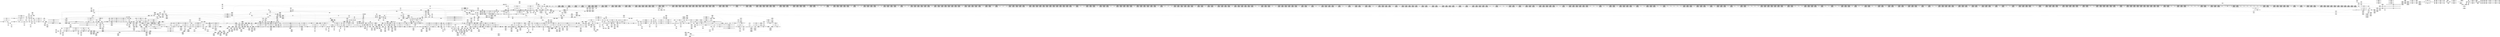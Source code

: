 digraph {
	CE0x533a3a0 [shape=record,shape=Mrecord,label="{CE0x533a3a0|rcu_read_unlock:_tmp10|include/linux/rcupdate.h,933|*SummSink*}"]
	CE0x52c6c10 [shape=record,shape=Mrecord,label="{CE0x52c6c10|2472:_%struct.cred*,_:_CRE_648,652_|*MultipleSource*|Function::task_sid&Arg::task::|Function::current_has_perm&Arg::tsk::|Function::selinux_task_setpgid&Arg::p::|security/selinux/hooks.c,208}"]
	CE0x5256a50 [shape=record,shape=Mrecord,label="{CE0x5256a50|2472:_%struct.cred*,_:_CRE_697,698_}"]
	CE0x529ee90 [shape=record,shape=Mrecord,label="{CE0x529ee90|rcu_read_lock:_tmp11|include/linux/rcupdate.h,882|*SummSink*}"]
	CE0x538ea50 [shape=record,shape=Mrecord,label="{CE0x538ea50|rcu_lock_release:_tmp6|*SummSink*}"]
	CE0x52ad1a0 [shape=record,shape=Mrecord,label="{CE0x52ad1a0|task_sid:_land.lhs.true2|*SummSource*}"]
	CE0x52c61a0 [shape=record,shape=Mrecord,label="{CE0x52c61a0|2472:_%struct.cred*,_:_CRE_616,624_|*MultipleSource*|Function::task_sid&Arg::task::|Function::current_has_perm&Arg::tsk::|Function::selinux_task_setpgid&Arg::p::|security/selinux/hooks.c,208}"]
	CE0x525f1f0 [shape=record,shape=Mrecord,label="{CE0x525f1f0|selinux_task_setpgid:_tmp2|*SummSource*}"]
	CE0x527c2f0 [shape=record,shape=Mrecord,label="{CE0x527c2f0|i64*_getelementptr_inbounds_(_11_x_i64_,_11_x_i64_*___llvm_gcov_ctr127,_i64_0,_i64_1)|*Constant*}"]
	CE0x52e8020 [shape=record,shape=Mrecord,label="{CE0x52e8020|2472:_%struct.cred*,_:_CRE_2958,2959_}"]
	CE0x52ccc50 [shape=record,shape=Mrecord,label="{CE0x52ccc50|task_sid:_tmp18|security/selinux/hooks.c,208|*SummSource*}"]
	CE0x53831d0 [shape=record,shape=Mrecord,label="{CE0x53831d0|_ret_void,_!dbg_!27720|./arch/x86/include/asm/preempt.h,78|*SummSource*}"]
	CE0x52c58f0 [shape=record,shape=Mrecord,label="{CE0x52c58f0|2472:_%struct.cred*,_:_CRE_584,592_|*MultipleSource*|Function::task_sid&Arg::task::|Function::current_has_perm&Arg::tsk::|Function::selinux_task_setpgid&Arg::p::|security/selinux/hooks.c,208}"]
	CE0x5317640 [shape=record,shape=Mrecord,label="{CE0x5317640|_call_void_rcu_read_unlock()_#10,_!dbg_!27748|security/selinux/hooks.c,209|*SummSink*}"]
	CE0x52678c0 [shape=record,shape=Mrecord,label="{CE0x52678c0|_call_void_asm_sideeffect_,_memory_,_dirflag_,_fpsr_,_flags_()_#3,_!dbg_!27714,_!srcloc_!27715|include/linux/rcupdate.h,239|*SummSource*}"]
	CE0x5260980 [shape=record,shape=Mrecord,label="{CE0x5260980|current_has_perm:_tsk|Function::current_has_perm&Arg::tsk::}"]
	CE0x5325830 [shape=record,shape=Mrecord,label="{CE0x5325830|i64_ptrtoint_(i8*_blockaddress(_rcu_lock_acquire,_%__here)_to_i64)|*Constant*|*SummSink*}"]
	CE0x5349410 [shape=record,shape=Mrecord,label="{CE0x5349410|rcu_lock_acquire:_tmp|*SummSink*}"]
	CE0x52ddcd0 [shape=record,shape=Mrecord,label="{CE0x52ddcd0|2472:_%struct.cred*,_:_CRE_2596,2598_|*MultipleSource*|Function::task_sid&Arg::task::|Function::current_has_perm&Arg::tsk::|Function::selinux_task_setpgid&Arg::p::|security/selinux/hooks.c,208}"]
	CE0x5381e00 [shape=record,shape=Mrecord,label="{CE0x5381e00|__preempt_count_sub:_do.end}"]
	CE0x52c91b0 [shape=record,shape=Mrecord,label="{CE0x52c91b0|i8*_getelementptr_inbounds_(_25_x_i8_,_25_x_i8_*_.str45,_i32_0,_i32_0)|*Constant*|*SummSource*}"]
	CE0x5276be0 [shape=record,shape=Mrecord,label="{CE0x5276be0|_ret_i32_%call,_!dbg_!27714|security/selinux/hooks.c,3574|*SummSource*}"]
	CE0x5301860 [shape=record,shape=Mrecord,label="{CE0x5301860|2472:_%struct.cred*,_:_CRE_10624,10628_|*MultipleSource*|Function::task_sid&Arg::task::|Function::current_has_perm&Arg::tsk::|Function::selinux_task_setpgid&Arg::p::|security/selinux/hooks.c,208}"]
	CE0x5282c10 [shape=record,shape=Mrecord,label="{CE0x5282c10|i64*_getelementptr_inbounds_(_11_x_i64_,_11_x_i64_*___llvm_gcov_ctr125,_i64_0,_i64_6)|*Constant*|*SummSource*}"]
	CE0x5354b20 [shape=record,shape=Mrecord,label="{CE0x5354b20|rcu_lock_release:_tmp|*SummSource*}"]
	CE0x531a320 [shape=record,shape=Mrecord,label="{CE0x531a320|get_current:_bb}"]
	CE0x52b6b00 [shape=record,shape=Mrecord,label="{CE0x52b6b00|rcu_lock_acquire:_map|Function::rcu_lock_acquire&Arg::map::|*SummSource*}"]
	CE0x52f3bd0 [shape=record,shape=Mrecord,label="{CE0x52f3bd0|2472:_%struct.cred*,_:_CRE_6291,6292_}"]
	CE0x5283b20 [shape=record,shape=Mrecord,label="{CE0x5283b20|current_sid:_tmp16|security/selinux/hooks.c,218|*SummSink*}"]
	CE0x52b6ce0 [shape=record,shape=Mrecord,label="{CE0x52b6ce0|task_sid:_tmp1|*SummSink*}"]
	CE0x52d17b0 [shape=record,shape=Mrecord,label="{CE0x52d17b0|2472:_%struct.cred*,_:_CRE_1888,1896_|*MultipleSource*|Function::task_sid&Arg::task::|Function::current_has_perm&Arg::tsk::|Function::selinux_task_setpgid&Arg::p::|security/selinux/hooks.c,208}"]
	CE0x534f4c0 [shape=record,shape=Mrecord,label="{CE0x534f4c0|__preempt_count_add:_tmp4|./arch/x86/include/asm/preempt.h,72|*SummSource*}"]
	CE0x52d2f70 [shape=record,shape=Mrecord,label="{CE0x52d2f70|2472:_%struct.cred*,_:_CRE_1968,1976_|*MultipleSource*|Function::task_sid&Arg::task::|Function::current_has_perm&Arg::tsk::|Function::selinux_task_setpgid&Arg::p::|security/selinux/hooks.c,208}"]
	CE0x537cf40 [shape=record,shape=Mrecord,label="{CE0x537cf40|rcu_lock_release:_tmp4|include/linux/rcupdate.h,423|*SummSink*}"]
	CE0x5280280 [shape=record,shape=Mrecord,label="{CE0x5280280|2472:_%struct.cred*,_:_CRE_240,248_|*MultipleSource*|Function::task_sid&Arg::task::|Function::current_has_perm&Arg::tsk::|Function::selinux_task_setpgid&Arg::p::|security/selinux/hooks.c,208}"]
	CE0x52646d0 [shape=record,shape=Mrecord,label="{CE0x52646d0|current_has_perm:_call1|security/selinux/hooks.c,1543}"]
	CE0x52787f0 [shape=record,shape=Mrecord,label="{CE0x52787f0|current_sid:_call|security/selinux/hooks.c,218|*SummSink*}"]
	CE0x52d5a00 [shape=record,shape=Mrecord,label="{CE0x52d5a00|2472:_%struct.cred*,_:_CRE_2096,2104_|*MultipleSource*|Function::task_sid&Arg::task::|Function::current_has_perm&Arg::tsk::|Function::selinux_task_setpgid&Arg::p::|security/selinux/hooks.c,208}"]
	CE0x5344e10 [shape=record,shape=Mrecord,label="{CE0x5344e10|i8*_getelementptr_inbounds_(_42_x_i8_,_42_x_i8_*_.str46,_i32_0,_i32_0)|*Constant*|*SummSource*}"]
	CE0x52cf900 [shape=record,shape=Mrecord,label="{CE0x52cf900|2472:_%struct.cred*,_:_CRE_772,776_|*MultipleSource*|Function::task_sid&Arg::task::|Function::current_has_perm&Arg::tsk::|Function::selinux_task_setpgid&Arg::p::|security/selinux/hooks.c,208}"]
	CE0x5256cb0 [shape=record,shape=Mrecord,label="{CE0x5256cb0|2472:_%struct.cred*,_:_CRE_699,700_}"]
	CE0x534ce10 [shape=record,shape=Mrecord,label="{CE0x534ce10|__preempt_count_sub:_sub|./arch/x86/include/asm/preempt.h,77|*SummSink*}"]
	CE0x52c8870 [shape=record,shape=Mrecord,label="{CE0x52c8870|i64*_getelementptr_inbounds_(_11_x_i64_,_11_x_i64_*___llvm_gcov_ctr127,_i64_0,_i64_8)|*Constant*}"]
	CE0x53289c0 [shape=record,shape=Mrecord,label="{CE0x53289c0|_call_void_mcount()_#3}"]
	CE0x52dcb70 [shape=record,shape=Mrecord,label="{CE0x52dcb70|2472:_%struct.cred*,_:_CRE_2534,2535_}"]
	CE0x5341070 [shape=record,shape=Mrecord,label="{CE0x5341070|i64*_getelementptr_inbounds_(_11_x_i64_,_11_x_i64_*___llvm_gcov_ctr127,_i64_0,_i64_10)|*Constant*|*SummSource*}"]
	CE0x52eb720 [shape=record,shape=Mrecord,label="{CE0x52eb720|2472:_%struct.cred*,_:_CRE_3096,3104_|*MultipleSource*|Function::task_sid&Arg::task::|Function::current_has_perm&Arg::tsk::|Function::selinux_task_setpgid&Arg::p::|security/selinux/hooks.c,208}"]
	CE0x5347700 [shape=record,shape=Mrecord,label="{CE0x5347700|__rcu_read_lock:_tmp3|*SummSink*}"]
	CE0x52b92f0 [shape=record,shape=Mrecord,label="{CE0x52b92f0|get_current:_tmp1}"]
	CE0x5256540 [shape=record,shape=Mrecord,label="{CE0x5256540|2472:_%struct.cred*,_:_CRE_692,693_}"]
	CE0x5359d00 [shape=record,shape=Mrecord,label="{CE0x5359d00|rcu_lock_release:_map|Function::rcu_lock_release&Arg::map::|*SummSource*}"]
	CE0x531bd90 [shape=record,shape=Mrecord,label="{CE0x531bd90|GLOBAL:___llvm_gcov_ctr126|Global_var:__llvm_gcov_ctr126|*SummSource*}"]
	CE0x52cd100 [shape=record,shape=Mrecord,label="{CE0x52cd100|task_sid:_tmp19|security/selinux/hooks.c,208}"]
	CE0x52d4960 [shape=record,shape=Mrecord,label="{CE0x52d4960|2472:_%struct.cred*,_:_CRE_2052,2056_|*MultipleSource*|Function::task_sid&Arg::task::|Function::current_has_perm&Arg::tsk::|Function::selinux_task_setpgid&Arg::p::|security/selinux/hooks.c,208}"]
	CE0x52c3a60 [shape=record,shape=Mrecord,label="{CE0x52c3a60|rcu_read_lock:_tmp2}"]
	CE0x52f98f0 [shape=record,shape=Mrecord,label="{CE0x52f98f0|2472:_%struct.cred*,_:_CRE_6408,6424_|*MultipleSource*|Function::task_sid&Arg::task::|Function::current_has_perm&Arg::tsk::|Function::selinux_task_setpgid&Arg::p::|security/selinux/hooks.c,208}"]
	CE0x534ac70 [shape=record,shape=Mrecord,label="{CE0x534ac70|rcu_read_unlock:_land.lhs.true2|*SummSink*}"]
	CE0x52e0790 [shape=record,shape=Mrecord,label="{CE0x52e0790|2472:_%struct.cred*,_:_CRE_2736,2744_|*MultipleSource*|Function::task_sid&Arg::task::|Function::current_has_perm&Arg::tsk::|Function::selinux_task_setpgid&Arg::p::|security/selinux/hooks.c,208}"]
	CE0x53279a0 [shape=record,shape=Mrecord,label="{CE0x53279a0|__preempt_count_add:_tmp|*SummSink*}"]
	CE0x52d3430 [shape=record,shape=Mrecord,label="{CE0x52d3430|2472:_%struct.cred*,_:_CRE_1980,1984_|*MultipleSource*|Function::task_sid&Arg::task::|Function::current_has_perm&Arg::tsk::|Function::selinux_task_setpgid&Arg::p::|security/selinux/hooks.c,208}"]
	CE0x52bb080 [shape=record,shape=Mrecord,label="{CE0x52bb080|2472:_%struct.cred*,_:_CRE_384,392_|*MultipleSource*|Function::task_sid&Arg::task::|Function::current_has_perm&Arg::tsk::|Function::selinux_task_setpgid&Arg::p::|security/selinux/hooks.c,208}"]
	CE0x529e020 [shape=record,shape=Mrecord,label="{CE0x529e020|current_sid:_tmp23|security/selinux/hooks.c,218|*SummSink*}"]
	CE0x52ff0a0 [shape=record,shape=Mrecord,label="{CE0x52ff0a0|2472:_%struct.cred*,_:_CRE_6680,6684_|*MultipleSource*|Function::task_sid&Arg::task::|Function::current_has_perm&Arg::tsk::|Function::selinux_task_setpgid&Arg::p::|security/selinux/hooks.c,208}"]
	CE0x52e5c80 [shape=record,shape=Mrecord,label="{CE0x52e5c80|2472:_%struct.cred*,_:_CRE_2928,2929_}"]
	CE0x524dcf0 [shape=record,shape=Mrecord,label="{CE0x524dcf0|%struct.common_audit_data*_null|*Constant*|*SummSource*}"]
	CE0x5276100 [shape=record,shape=Mrecord,label="{CE0x5276100|i64*_getelementptr_inbounds_(_2_x_i64_,_2_x_i64_*___llvm_gcov_ctr136,_i64_0,_i64_0)|*Constant*|*SummSource*}"]
	CE0x525dba0 [shape=record,shape=Mrecord,label="{CE0x525dba0|selinux_task_setpgid:_p|Function::selinux_task_setpgid&Arg::p::}"]
	CE0x529fef0 [shape=record,shape=Mrecord,label="{CE0x529fef0|current_sid:_tmp24|security/selinux/hooks.c,220|*SummSource*}"]
	CE0x52f5020 [shape=record,shape=Mrecord,label="{CE0x52f5020|2472:_%struct.cred*,_:_CRE_6309,6310_}"]
	CE0x52f7c10 [shape=record,shape=Mrecord,label="{CE0x52f7c10|2472:_%struct.cred*,_:_CRE_6346,6347_}"]
	CE0x5381870 [shape=record,shape=Mrecord,label="{CE0x5381870|__preempt_count_sub:_bb|*SummSink*}"]
	CE0x532b050 [shape=record,shape=Mrecord,label="{CE0x532b050|rcu_lock_acquire:_indirectgoto|*SummSink*}"]
	CE0x52e2d60 [shape=record,shape=Mrecord,label="{CE0x52e2d60|2472:_%struct.cred*,_:_CRE_2864,2872_|*MultipleSource*|Function::task_sid&Arg::task::|Function::current_has_perm&Arg::tsk::|Function::selinux_task_setpgid&Arg::p::|security/selinux/hooks.c,208}"]
	CE0x52e6f80 [shape=record,shape=Mrecord,label="{CE0x52e6f80|2472:_%struct.cred*,_:_CRE_2944,2945_}"]
	CE0x52e8740 [shape=record,shape=Mrecord,label="{CE0x52e8740|2472:_%struct.cred*,_:_CRE_2964,2965_}"]
	CE0x5279a50 [shape=record,shape=Mrecord,label="{CE0x5279a50|i64_0|*Constant*|*SummSource*}"]
	CE0x52efc30 [shape=record,shape=Mrecord,label="{CE0x52efc30|2472:_%struct.cred*,_:_CRE_5968,5976_|*MultipleSource*|Function::task_sid&Arg::task::|Function::current_has_perm&Arg::tsk::|Function::selinux_task_setpgid&Arg::p::|security/selinux/hooks.c,208}"]
	CE0x52fae50 [shape=record,shape=Mrecord,label="{CE0x52fae50|2472:_%struct.cred*,_:_CRE_6476,6480_|*MultipleSource*|Function::task_sid&Arg::task::|Function::current_has_perm&Arg::tsk::|Function::selinux_task_setpgid&Arg::p::|security/selinux/hooks.c,208}"]
	CE0x52bf6c0 [shape=record,shape=Mrecord,label="{CE0x52bf6c0|i64*_getelementptr_inbounds_(_13_x_i64_,_13_x_i64_*___llvm_gcov_ctr126,_i64_0,_i64_0)|*Constant*}"]
	CE0x52be200 [shape=record,shape=Mrecord,label="{CE0x52be200|get_current:_tmp3|*SummSink*}"]
	CE0x5383160 [shape=record,shape=Mrecord,label="{CE0x5383160|i64*_getelementptr_inbounds_(_4_x_i64_,_4_x_i64_*___llvm_gcov_ctr134,_i64_0,_i64_3)|*Constant*|*SummSource*}"]
	CE0x5285530 [shape=record,shape=Mrecord,label="{CE0x5285530|current_sid:_tobool1|security/selinux/hooks.c,218|*SummSink*}"]
	CE0x5382930 [shape=record,shape=Mrecord,label="{CE0x5382930|void_(i32*,_i32,_i32*)*_asm_addl_$1,_%gs:$0_,_*m,ri,*m,_dirflag_,_fpsr_,_flags_}"]
	CE0x525d880 [shape=record,shape=Mrecord,label="{CE0x525d880|_ret_i32_%tmp24,_!dbg_!27742|security/selinux/hooks.c,220|*SummSource*}"]
	CE0x5355d30 [shape=record,shape=Mrecord,label="{CE0x5355d30|i32_934|*Constant*|*SummSink*}"]
	CE0x526ac40 [shape=record,shape=Mrecord,label="{CE0x526ac40|i64*_getelementptr_inbounds_(_11_x_i64_,_11_x_i64_*___llvm_gcov_ctr125,_i64_0,_i64_10)|*Constant*}"]
	CE0x52e5b50 [shape=record,shape=Mrecord,label="{CE0x52e5b50|2472:_%struct.cred*,_:_CRE_2927,2928_}"]
	CE0x52bb740 [shape=record,shape=Mrecord,label="{CE0x52bb740|_call_void_mcount()_#3|*SummSource*}"]
	CE0x525a060 [shape=record,shape=Mrecord,label="{CE0x525a060|current_sid:_tmp7|security/selinux/hooks.c,218|*SummSink*}"]
	CE0x537e550 [shape=record,shape=Mrecord,label="{CE0x537e550|i64*_getelementptr_inbounds_(_4_x_i64_,_4_x_i64_*___llvm_gcov_ctr130,_i64_0,_i64_0)|*Constant*|*SummSink*}"]
	CE0x52f2950 [shape=record,shape=Mrecord,label="{CE0x52f2950|2472:_%struct.cred*,_:_CRE_6240,6248_|*MultipleSource*|Function::task_sid&Arg::task::|Function::current_has_perm&Arg::tsk::|Function::selinux_task_setpgid&Arg::p::|security/selinux/hooks.c,208}"]
	CE0x52e21e0 [shape=record,shape=Mrecord,label="{CE0x52e21e0|2472:_%struct.cred*,_:_CRE_2824,2832_|*MultipleSource*|Function::task_sid&Arg::task::|Function::current_has_perm&Arg::tsk::|Function::selinux_task_setpgid&Arg::p::|security/selinux/hooks.c,208}"]
	CE0x5381e70 [shape=record,shape=Mrecord,label="{CE0x5381e70|__preempt_count_sub:_bb}"]
	CE0x5398780 [shape=record,shape=Mrecord,label="{CE0x5398780|__preempt_count_add:_do.end}"]
	CE0x52d5540 [shape=record,shape=Mrecord,label="{CE0x52d5540|2472:_%struct.cred*,_:_CRE_2080,2088_|*MultipleSource*|Function::task_sid&Arg::task::|Function::current_has_perm&Arg::tsk::|Function::selinux_task_setpgid&Arg::p::|security/selinux/hooks.c,208}"]
	CE0x52d71f0 [shape=record,shape=Mrecord,label="{CE0x52d71f0|2472:_%struct.cred*,_:_CRE_2240,2248_|*MultipleSource*|Function::task_sid&Arg::task::|Function::current_has_perm&Arg::tsk::|Function::selinux_task_setpgid&Arg::p::|security/selinux/hooks.c,208}"]
	CE0x52f6f00 [shape=record,shape=Mrecord,label="{CE0x52f6f00|2472:_%struct.cred*,_:_CRE_6335,6336_}"]
	CE0x52d9ee0 [shape=record,shape=Mrecord,label="{CE0x52d9ee0|2472:_%struct.cred*,_:_CRE_2392,2400_|*MultipleSource*|Function::task_sid&Arg::task::|Function::current_has_perm&Arg::tsk::|Function::selinux_task_setpgid&Arg::p::|security/selinux/hooks.c,208}"]
	CE0x527cfc0 [shape=record,shape=Mrecord,label="{CE0x527cfc0|task_sid:_do.end6|*SummSink*}"]
	CE0x5340b60 [shape=record,shape=Mrecord,label="{CE0x5340b60|rcu_read_lock:_tmp21|include/linux/rcupdate.h,884}"]
	CE0x52684d0 [shape=record,shape=Mrecord,label="{CE0x52684d0|rcu_read_lock:_tmp4|include/linux/rcupdate.h,882}"]
	CE0x52f6580 [shape=record,shape=Mrecord,label="{CE0x52f6580|2472:_%struct.cred*,_:_CRE_6327,6328_}"]
	CE0x52f3c80 [shape=record,shape=Mrecord,label="{CE0x52f3c80|2472:_%struct.cred*,_:_CRE_6292,6293_}"]
	CE0x5304620 [shape=record,shape=Mrecord,label="{CE0x5304620|i64_6|*Constant*}"]
	CE0x5339370 [shape=record,shape=Mrecord,label="{CE0x5339370|rcu_read_unlock:_tmp}"]
	CE0x52d0e30 [shape=record,shape=Mrecord,label="{CE0x52d0e30|2472:_%struct.cred*,_:_CRE_1856,1864_|*MultipleSource*|Function::task_sid&Arg::task::|Function::current_has_perm&Arg::tsk::|Function::selinux_task_setpgid&Arg::p::|security/selinux/hooks.c,208}"]
	CE0x531fdd0 [shape=record,shape=Mrecord,label="{CE0x531fdd0|__rcu_read_lock:_tmp2}"]
	CE0x52f9de0 [shape=record,shape=Mrecord,label="{CE0x52f9de0|2472:_%struct.cred*,_:_CRE_6432,6436_|*MultipleSource*|Function::task_sid&Arg::task::|Function::current_has_perm&Arg::tsk::|Function::selinux_task_setpgid&Arg::p::|security/selinux/hooks.c,208}"]
	CE0x5381010 [shape=record,shape=Mrecord,label="{CE0x5381010|__preempt_count_sub:_tmp5|./arch/x86/include/asm/preempt.h,77}"]
	CE0x5258960 [shape=record,shape=Mrecord,label="{CE0x5258960|current_sid:_tmp9|security/selinux/hooks.c,218|*SummSource*}"]
	CE0x52ef9d0 [shape=record,shape=Mrecord,label="{CE0x52ef9d0|2472:_%struct.cred*,_:_CRE_5960,5968_|*MultipleSource*|Function::task_sid&Arg::task::|Function::current_has_perm&Arg::tsk::|Function::selinux_task_setpgid&Arg::p::|security/selinux/hooks.c,208}"]
	CE0x5299ce0 [shape=record,shape=Mrecord,label="{CE0x5299ce0|current_sid:_tmp17|security/selinux/hooks.c,218}"]
	CE0x5287ab0 [shape=record,shape=Mrecord,label="{CE0x5287ab0|i64*_getelementptr_inbounds_(_11_x_i64_,_11_x_i64_*___llvm_gcov_ctr127,_i64_0,_i64_1)|*Constant*|*SummSink*}"]
	CE0x52e6270 [shape=record,shape=Mrecord,label="{CE0x52e6270|2472:_%struct.cred*,_:_CRE_2933,2934_}"]
	CE0x531a4f0 [shape=record,shape=Mrecord,label="{CE0x531a4f0|_ret_void,_!dbg_!27735|include/linux/rcupdate.h,938|*SummSource*}"]
	CE0x5279530 [shape=record,shape=Mrecord,label="{CE0x5279530|i64*_getelementptr_inbounds_(_2_x_i64_,_2_x_i64_*___llvm_gcov_ctr98,_i64_0,_i64_1)|*Constant*|*SummSink*}"]
	CE0x527f8b0 [shape=record,shape=Mrecord,label="{CE0x527f8b0|cred_sid:_tmp1|*SummSource*}"]
	CE0x538fe80 [shape=record,shape=Mrecord,label="{CE0x538fe80|_call_void_mcount()_#3|*SummSink*}"]
	CE0x5256920 [shape=record,shape=Mrecord,label="{CE0x5256920|2472:_%struct.cred*,_:_CRE_696,697_}"]
	CE0x529e320 [shape=record,shape=Mrecord,label="{CE0x529e320|i32_1|*Constant*}"]
	CE0x52e1830 [shape=record,shape=Mrecord,label="{CE0x52e1830|2472:_%struct.cred*,_:_CRE_2792,2800_|*MultipleSource*|Function::task_sid&Arg::task::|Function::current_has_perm&Arg::tsk::|Function::selinux_task_setpgid&Arg::p::|security/selinux/hooks.c,208}"]
	CE0x52575f0 [shape=record,shape=Mrecord,label="{CE0x52575f0|avc_has_perm:_ssid|Function::avc_has_perm&Arg::ssid::}"]
	CE0x534ba30 [shape=record,shape=Mrecord,label="{CE0x534ba30|i64*_getelementptr_inbounds_(_4_x_i64_,_4_x_i64_*___llvm_gcov_ctr128,_i64_0,_i64_3)|*Constant*|*SummSink*}"]
	CE0x52676e0 [shape=record,shape=Mrecord,label="{CE0x52676e0|__preempt_count_add:_val|Function::__preempt_count_add&Arg::val::|*SummSource*}"]
	CE0x5325050 [shape=record,shape=Mrecord,label="{CE0x5325050|%struct.lockdep_map*_null|*Constant*}"]
	CE0x53240e0 [shape=record,shape=Mrecord,label="{CE0x53240e0|rcu_lock_release:_tmp1|*SummSink*}"]
	CE0x52f4310 [shape=record,shape=Mrecord,label="{CE0x52f4310|2472:_%struct.cred*,_:_CRE_6298,6299_}"]
	CE0x52b8d40 [shape=record,shape=Mrecord,label="{CE0x52b8d40|task_sid:_tmp1}"]
	CE0x52b7350 [shape=record,shape=Mrecord,label="{CE0x52b7350|rcu_read_lock:_tobool|include/linux/rcupdate.h,882}"]
	CE0x5256080 [shape=record,shape=Mrecord,label="{CE0x5256080|2472:_%struct.cred*,_:_CRE_689,690_}"]
	CE0x52f7d40 [shape=record,shape=Mrecord,label="{CE0x52f7d40|2472:_%struct.cred*,_:_CRE_6347,6348_}"]
	CE0x53929f0 [shape=record,shape=Mrecord,label="{CE0x53929f0|i64*_getelementptr_inbounds_(_4_x_i64_,_4_x_i64_*___llvm_gcov_ctr133,_i64_0,_i64_0)|*Constant*}"]
	CE0x5353910 [shape=record,shape=Mrecord,label="{CE0x5353910|__rcu_read_unlock:_tmp2|*SummSink*}"]
	CE0x5272c40 [shape=record,shape=Mrecord,label="{CE0x5272c40|current_has_perm:_tmp3|*SummSource*}"]
	CE0x5390c80 [shape=record,shape=Mrecord,label="{CE0x5390c80|rcu_lock_release:_tmp5|include/linux/rcupdate.h,423|*SummSource*}"]
	CE0x52b79c0 [shape=record,shape=Mrecord,label="{CE0x52b79c0|cred_sid:_tmp2}"]
	CE0x5351440 [shape=record,shape=Mrecord,label="{CE0x5351440|i64*_getelementptr_inbounds_(_4_x_i64_,_4_x_i64_*___llvm_gcov_ctr133,_i64_0,_i64_1)|*Constant*|*SummSink*}"]
	CE0x526a880 [shape=record,shape=Mrecord,label="{CE0x526a880|rcu_read_lock:_tmp9|include/linux/rcupdate.h,882|*SummSink*}"]
	CE0x52f87f0 [shape=record,shape=Mrecord,label="{CE0x52f87f0|2472:_%struct.cred*,_:_CRE_6356,6357_}"]
	CE0x524d0c0 [shape=record,shape=Mrecord,label="{CE0x524d0c0|i64*_getelementptr_inbounds_(_11_x_i64_,_11_x_i64_*___llvm_gcov_ctr125,_i64_0,_i64_8)|*Constant*|*SummSource*}"]
	CE0x52f80d0 [shape=record,shape=Mrecord,label="{CE0x52f80d0|2472:_%struct.cred*,_:_CRE_6350,6351_}"]
	CE0x5338a20 [shape=record,shape=Mrecord,label="{CE0x5338a20|rcu_read_unlock:_tmp2|*SummSink*}"]
	CE0x52c4820 [shape=record,shape=Mrecord,label="{CE0x52c4820|2472:_%struct.cred*,_:_CRE_520,524_|*MultipleSource*|Function::task_sid&Arg::task::|Function::current_has_perm&Arg::tsk::|Function::selinux_task_setpgid&Arg::p::|security/selinux/hooks.c,208}"]
	CE0x52dd320 [shape=record,shape=Mrecord,label="{CE0x52dd320|2472:_%struct.cred*,_:_CRE_2576,2584_|*MultipleSource*|Function::task_sid&Arg::task::|Function::current_has_perm&Arg::tsk::|Function::selinux_task_setpgid&Arg::p::|security/selinux/hooks.c,208}"]
	CE0x52c2940 [shape=record,shape=Mrecord,label="{CE0x52c2940|rcu_read_lock:_tmp3|*SummSink*}"]
	CE0x52c4600 [shape=record,shape=Mrecord,label="{CE0x52c4600|2472:_%struct.cred*,_:_CRE_512,520_|*MultipleSource*|Function::task_sid&Arg::task::|Function::current_has_perm&Arg::tsk::|Function::selinux_task_setpgid&Arg::p::|security/selinux/hooks.c,208}"]
	CE0x52af130 [shape=record,shape=Mrecord,label="{CE0x52af130|__preempt_count_add:_tmp2}"]
	CE0x52cbd70 [shape=record,shape=Mrecord,label="{CE0x52cbd70|_call_void_lockdep_rcu_suspicious(i8*_getelementptr_inbounds_(_25_x_i8_,_25_x_i8_*_.str45,_i32_0,_i32_0),_i32_883,_i8*_getelementptr_inbounds_(_42_x_i8_,_42_x_i8_*_.str46,_i32_0,_i32_0))_#10,_!dbg_!27728|include/linux/rcupdate.h,882|*SummSource*}"]
	CE0x5343d50 [shape=record,shape=Mrecord,label="{CE0x5343d50|rcu_read_unlock:_tmp1}"]
	CE0x534a390 [shape=record,shape=Mrecord,label="{CE0x534a390|rcu_read_unlock:_tmp13|include/linux/rcupdate.h,933|*SummSource*}"]
	CE0x532c220 [shape=record,shape=Mrecord,label="{CE0x532c220|__rcu_read_unlock:_bb}"]
	CE0x52f5870 [shape=record,shape=Mrecord,label="{CE0x52f5870|2472:_%struct.cred*,_:_CRE_6316,6317_}"]
	CE0x5314530 [shape=record,shape=Mrecord,label="{CE0x5314530|task_sid:_tmp20|security/selinux/hooks.c,208|*SummSink*}"]
	CE0x5300c30 [shape=record,shape=Mrecord,label="{CE0x5300c30|2472:_%struct.cred*,_:_CRE_10592,10600_|*MultipleSource*|Function::task_sid&Arg::task::|Function::current_has_perm&Arg::tsk::|Function::selinux_task_setpgid&Arg::p::|security/selinux/hooks.c,208}"]
	CE0x5269f20 [shape=record,shape=Mrecord,label="{CE0x5269f20|rcu_read_lock:_tobool1|include/linux/rcupdate.h,882}"]
	CE0x52ab360 [shape=record,shape=Mrecord,label="{CE0x52ab360|task_sid:_tmp2}"]
	CE0x5358520 [shape=record,shape=Mrecord,label="{CE0x5358520|_call_void_rcu_lock_release(%struct.lockdep_map*_rcu_lock_map)_#10,_!dbg_!27733|include/linux/rcupdate.h,935}"]
	CE0x5315300 [shape=record,shape=Mrecord,label="{CE0x5315300|i64*_getelementptr_inbounds_(_13_x_i64_,_13_x_i64_*___llvm_gcov_ctr126,_i64_0,_i64_10)|*Constant*|*SummSink*}"]
	CE0x537db10 [shape=record,shape=Mrecord,label="{CE0x537db10|rcu_lock_acquire:_tmp5|include/linux/rcupdate.h,418|*SummSource*}"]
	CE0x52c2650 [shape=record,shape=Mrecord,label="{CE0x52c2650|2472:_%struct.cred*,_:_CRE_176,184_|*MultipleSource*|Function::task_sid&Arg::task::|Function::current_has_perm&Arg::tsk::|Function::selinux_task_setpgid&Arg::p::|security/selinux/hooks.c,208}"]
	CE0x5259610 [shape=record,shape=Mrecord,label="{CE0x5259610|current_sid:_tmp10|security/selinux/hooks.c,218|*SummSource*}"]
	CE0x530ea40 [shape=record,shape=Mrecord,label="{CE0x530ea40|rcu_read_lock:_tmp13|include/linux/rcupdate.h,882|*SummSource*}"]
	CE0x5275630 [shape=record,shape=Mrecord,label="{CE0x5275630|i8_1|*Constant*|*SummSource*}"]
	CE0x524c470 [shape=record,shape=Mrecord,label="{CE0x524c470|avc_has_perm:_tsid|Function::avc_has_perm&Arg::tsid::}"]
	CE0x52b0320 [shape=record,shape=Mrecord,label="{CE0x52b0320|get_current:_tmp2}"]
	CE0x5326a80 [shape=record,shape=Mrecord,label="{CE0x5326a80|__rcu_read_lock:_tmp3}"]
	CE0x5321ea0 [shape=record,shape=Mrecord,label="{CE0x5321ea0|__preempt_count_sub:_val|Function::__preempt_count_sub&Arg::val::|*SummSink*}"]
	CE0x52c3150 [shape=record,shape=Mrecord,label="{CE0x52c3150|i32_0|*Constant*}"]
	CE0x524de40 [shape=record,shape=Mrecord,label="{CE0x524de40|%struct.common_audit_data*_null|*Constant*|*SummSink*}"]
	CE0x5340820 [shape=record,shape=Mrecord,label="{CE0x5340820|rcu_read_lock:_tmp20|include/linux/rcupdate.h,882|*SummSink*}"]
	CE0x5261da0 [shape=record,shape=Mrecord,label="{CE0x5261da0|current_sid:_do.end|*SummSource*}"]
	CE0x526e4b0 [shape=record,shape=Mrecord,label="{CE0x526e4b0|current_sid:_tmp11|security/selinux/hooks.c,218|*SummSink*}"]
	CE0x535acf0 [shape=record,shape=Mrecord,label="{CE0x535acf0|__rcu_read_unlock:_entry|*SummSource*}"]
	CE0x5261ca0 [shape=record,shape=Mrecord,label="{CE0x5261ca0|current_sid:_do.end}"]
	CE0x52dfbe0 [shape=record,shape=Mrecord,label="{CE0x52dfbe0|2472:_%struct.cred*,_:_CRE_2704,2712_|*MultipleSource*|Function::task_sid&Arg::task::|Function::current_has_perm&Arg::tsk::|Function::selinux_task_setpgid&Arg::p::|security/selinux/hooks.c,208}"]
	CE0x5339b70 [shape=record,shape=Mrecord,label="{CE0x5339b70|rcu_read_unlock:_tmp4|include/linux/rcupdate.h,933}"]
	CE0x5338de0 [shape=record,shape=Mrecord,label="{CE0x5338de0|rcu_lock_acquire:_tmp2|*SummSource*}"]
	CE0x52f8a50 [shape=record,shape=Mrecord,label="{CE0x52f8a50|2472:_%struct.cred*,_:_CRE_6358,6359_}"]
	CE0x5396810 [shape=record,shape=Mrecord,label="{CE0x5396810|i64*_getelementptr_inbounds_(_4_x_i64_,_4_x_i64_*___llvm_gcov_ctr134,_i64_0,_i64_1)|*Constant*}"]
	CE0x524d4e0 [shape=record,shape=Mrecord,label="{CE0x524d4e0|current_sid:_tmp15|security/selinux/hooks.c,218|*SummSource*}"]
	CE0x52d76b0 [shape=record,shape=Mrecord,label="{CE0x52d76b0|2472:_%struct.cred*,_:_CRE_2256,2264_|*MultipleSource*|Function::task_sid&Arg::task::|Function::current_has_perm&Arg::tsk::|Function::selinux_task_setpgid&Arg::p::|security/selinux/hooks.c,208}"]
	CE0x532a350 [shape=record,shape=Mrecord,label="{CE0x532a350|rcu_lock_acquire:_bb|*SummSource*}"]
	CE0x5353c50 [shape=record,shape=Mrecord,label="{CE0x5353c50|__rcu_read_lock:_bb|*SummSource*}"]
	CE0x52c7ba0 [shape=record,shape=Mrecord,label="{CE0x52c7ba0|GLOBAL:_current_task|Global_var:current_task|*SummSink*}"]
	CE0x5346130 [shape=record,shape=Mrecord,label="{CE0x5346130|rcu_read_unlock:_call|include/linux/rcupdate.h,933|*SummSource*}"]
	CE0x5356980 [shape=record,shape=Mrecord,label="{CE0x5356980|i64*_getelementptr_inbounds_(_11_x_i64_,_11_x_i64_*___llvm_gcov_ctr132,_i64_0,_i64_9)|*Constant*|*SummSink*}"]
	CE0x53126e0 [shape=record,shape=Mrecord,label="{CE0x53126e0|get_current:_tmp1|*SummSource*}"]
	CE0x52f5d30 [shape=record,shape=Mrecord,label="{CE0x52f5d30|2472:_%struct.cred*,_:_CRE_6320,6321_}"]
	CE0x5254b60 [shape=record,shape=Mrecord,label="{CE0x5254b60|current_sid:_land.lhs.true|*SummSink*}"]
	CE0x525d220 [shape=record,shape=Mrecord,label="{CE0x525d220|GLOBAL:_current_sid|*Constant*|*SummSink*}"]
	CE0x52df950 [shape=record,shape=Mrecord,label="{CE0x52df950|2472:_%struct.cred*,_:_CRE_2696,2704_|*MultipleSource*|Function::task_sid&Arg::task::|Function::current_has_perm&Arg::tsk::|Function::selinux_task_setpgid&Arg::p::|security/selinux/hooks.c,208}"]
	CE0x5252c90 [shape=record,shape=Mrecord,label="{CE0x5252c90|rcu_read_unlock:_tmp3|*SummSource*}"]
	CE0x534dac0 [shape=record,shape=Mrecord,label="{CE0x534dac0|rcu_read_unlock:_tmp9|include/linux/rcupdate.h,933}"]
	CE0x52fba00 [shape=record,shape=Mrecord,label="{CE0x52fba00|2472:_%struct.cred*,_:_CRE_6504,6512_|*MultipleSource*|Function::task_sid&Arg::task::|Function::current_has_perm&Arg::tsk::|Function::selinux_task_setpgid&Arg::p::|security/selinux/hooks.c,208}"]
	CE0x52c7eb0 [shape=record,shape=Mrecord,label="{CE0x52c7eb0|rcu_read_lock:_tmp15|include/linux/rcupdate.h,882|*SummSource*}"]
	CE0x538f750 [shape=record,shape=Mrecord,label="{CE0x538f750|__rcu_read_lock:_tmp}"]
	CE0x526cf90 [shape=record,shape=Mrecord,label="{CE0x526cf90|GLOBAL:_current_sid.__warned|Global_var:current_sid.__warned|*SummSource*}"]
	CE0x52715e0 [shape=record,shape=Mrecord,label="{CE0x52715e0|i32_0|*Constant*}"]
	CE0x5342710 [shape=record,shape=Mrecord,label="{CE0x5342710|cred_sid:_tmp5|security/selinux/hooks.c,196}"]
	CE0x53138e0 [shape=record,shape=Mrecord,label="{CE0x53138e0|i8*_getelementptr_inbounds_(_41_x_i8_,_41_x_i8_*_.str44,_i32_0,_i32_0)|*Constant*|*SummSink*}"]
	CE0x527cef0 [shape=record,shape=Mrecord,label="{CE0x527cef0|task_sid:_do.end6|*SummSource*}"]
	CE0x5288c40 [shape=record,shape=Mrecord,label="{CE0x5288c40|i32_218|*Constant*|*SummSource*}"]
	CE0x53c5bc0 [shape=record,shape=Mrecord,label="{CE0x53c5bc0|i64*_getelementptr_inbounds_(_4_x_i64_,_4_x_i64_*___llvm_gcov_ctr135,_i64_0,_i64_3)|*Constant*|*SummSource*}"]
	CE0x52edf80 [shape=record,shape=Mrecord,label="{CE0x52edf80|2472:_%struct.cred*,_:_CRE_5872,5880_|*MultipleSource*|Function::task_sid&Arg::task::|Function::current_has_perm&Arg::tsk::|Function::selinux_task_setpgid&Arg::p::|security/selinux/hooks.c,208}"]
	CE0x5324ce0 [shape=record,shape=Mrecord,label="{CE0x5324ce0|__rcu_read_unlock:_do.body}"]
	CE0x5302af0 [shape=record,shape=Mrecord,label="{CE0x5302af0|task_sid:_tmp11|security/selinux/hooks.c,208|*SummSource*}"]
	CE0x53034b0 [shape=record,shape=Mrecord,label="{CE0x53034b0|task_sid:_tmp13|security/selinux/hooks.c,208|*SummSink*}"]
	CE0x52f7880 [shape=record,shape=Mrecord,label="{CE0x52f7880|2472:_%struct.cred*,_:_CRE_6343,6344_}"]
	CE0x52f0a40 [shape=record,shape=Mrecord,label="{CE0x52f0a40|2472:_%struct.cred*,_:_CRE_6136,6140_|*MultipleSource*|Function::task_sid&Arg::task::|Function::current_has_perm&Arg::tsk::|Function::selinux_task_setpgid&Arg::p::|security/selinux/hooks.c,208}"]
	CE0x534b490 [shape=record,shape=Mrecord,label="{CE0x534b490|_call_void_mcount()_#3|*SummSource*}"]
	CE0x52e83b0 [shape=record,shape=Mrecord,label="{CE0x52e83b0|2472:_%struct.cred*,_:_CRE_2961,2962_}"]
	CE0x5346bb0 [shape=record,shape=Mrecord,label="{CE0x5346bb0|rcu_lock_acquire:_tmp3}"]
	CE0x52e4980 [shape=record,shape=Mrecord,label="{CE0x52e4980|2472:_%struct.cred*,_:_CRE_2912,2913_}"]
	CE0x52fbec0 [shape=record,shape=Mrecord,label="{CE0x52fbec0|2472:_%struct.cred*,_:_CRE_6520,6528_|*MultipleSource*|Function::task_sid&Arg::task::|Function::current_has_perm&Arg::tsk::|Function::selinux_task_setpgid&Arg::p::|security/selinux/hooks.c,208}"]
	CE0x52d52e0 [shape=record,shape=Mrecord,label="{CE0x52d52e0|2472:_%struct.cred*,_:_CRE_2076,2080_|*MultipleSource*|Function::task_sid&Arg::task::|Function::current_has_perm&Arg::tsk::|Function::selinux_task_setpgid&Arg::p::|security/selinux/hooks.c,208}"]
	CE0x53143a0 [shape=record,shape=Mrecord,label="{CE0x53143a0|task_sid:_tmp20|security/selinux/hooks.c,208}"]
	CE0x52b30b0 [shape=record,shape=Mrecord,label="{CE0x52b30b0|rcu_read_unlock:_do.body|*SummSink*}"]
	CE0x52c3070 [shape=record,shape=Mrecord,label="{CE0x52c3070|rcu_read_lock:_tobool|include/linux/rcupdate.h,882|*SummSink*}"]
	CE0x52dcca0 [shape=record,shape=Mrecord,label="{CE0x52dcca0|2472:_%struct.cred*,_:_CRE_2535,2536_}"]
	CE0x5327380 [shape=record,shape=Mrecord,label="{CE0x5327380|i64*_getelementptr_inbounds_(_4_x_i64_,_4_x_i64_*___llvm_gcov_ctr135,_i64_0,_i64_2)|*Constant*}"]
	CE0x52b3840 [shape=record,shape=Mrecord,label="{CE0x52b3840|i64*_getelementptr_inbounds_(_2_x_i64_,_2_x_i64_*___llvm_gcov_ctr98,_i64_0,_i64_0)|*Constant*|*SummSink*}"]
	CE0x52ba000 [shape=record,shape=Mrecord,label="{CE0x52ba000|_ret_void,_!dbg_!27717|include/linux/rcupdate.h,240}"]
	CE0x524ccc0 [shape=record,shape=Mrecord,label="{CE0x524ccc0|avc_has_perm:_tclass|Function::avc_has_perm&Arg::tclass::|*SummSource*}"]
	CE0x52f8460 [shape=record,shape=Mrecord,label="{CE0x52f8460|2472:_%struct.cred*,_:_CRE_6353,6354_}"]
	CE0x531a3e0 [shape=record,shape=Mrecord,label="{CE0x531a3e0|_ret_void,_!dbg_!27735|include/linux/rcupdate.h,938}"]
	CE0x53188c0 [shape=record,shape=Mrecord,label="{CE0x53188c0|GLOBAL:_cred_sid|*Constant*|*SummSink*}"]
	CE0x5357c30 [shape=record,shape=Mrecord,label="{CE0x5357c30|i64*_getelementptr_inbounds_(_11_x_i64_,_11_x_i64_*___llvm_gcov_ctr132,_i64_0,_i64_10)|*Constant*}"]
	CE0x52f79b0 [shape=record,shape=Mrecord,label="{CE0x52f79b0|2472:_%struct.cred*,_:_CRE_6344,6345_}"]
	CE0x531d210 [shape=record,shape=Mrecord,label="{CE0x531d210|task_sid:_tmp8|security/selinux/hooks.c,208|*SummSource*}"]
	CE0x5327a30 [shape=record,shape=Mrecord,label="{CE0x5327a30|i64*_getelementptr_inbounds_(_4_x_i64_,_4_x_i64_*___llvm_gcov_ctr129,_i64_0,_i64_1)|*Constant*|*SummSink*}"]
	CE0x53175d0 [shape=record,shape=Mrecord,label="{CE0x53175d0|task_sid:_tmp26|security/selinux/hooks.c,208|*SummSink*}"]
	CE0x52f5610 [shape=record,shape=Mrecord,label="{CE0x52f5610|2472:_%struct.cred*,_:_CRE_6314,6315_}"]
	CE0x52b0390 [shape=record,shape=Mrecord,label="{CE0x52b0390|get_current:_tmp2|*SummSource*}"]
	CE0x5283e00 [shape=record,shape=Mrecord,label="{CE0x5283e00|2472:_%struct.cred*,_:_CRE_424,428_|*MultipleSource*|Function::task_sid&Arg::task::|Function::current_has_perm&Arg::tsk::|Function::selinux_task_setpgid&Arg::p::|security/selinux/hooks.c,208}"]
	CE0x52e3220 [shape=record,shape=Mrecord,label="{CE0x52e3220|2472:_%struct.cred*,_:_CRE_2876,2880_|*MultipleSource*|Function::task_sid&Arg::task::|Function::current_has_perm&Arg::tsk::|Function::selinux_task_setpgid&Arg::p::|security/selinux/hooks.c,208}"]
	CE0x52689e0 [shape=record,shape=Mrecord,label="{CE0x52689e0|rcu_read_unlock:_tmp7|include/linux/rcupdate.h,933|*SummSink*}"]
	CE0x52803e0 [shape=record,shape=Mrecord,label="{CE0x52803e0|get_current:_tmp4|./arch/x86/include/asm/current.h,14|*SummSink*}"]
	CE0x531e300 [shape=record,shape=Mrecord,label="{CE0x531e300|__rcu_read_lock:_do.end|*SummSink*}"]
	CE0x52e3bd0 [shape=record,shape=Mrecord,label="{CE0x52e3bd0|2472:_%struct.cred*,_:_CRE_2900,2904_|*MultipleSource*|Function::task_sid&Arg::task::|Function::current_has_perm&Arg::tsk::|Function::selinux_task_setpgid&Arg::p::|security/selinux/hooks.c,208}"]
	CE0x52b65f0 [shape=record,shape=Mrecord,label="{CE0x52b65f0|GLOBAL:_rcu_read_lock|*Constant*|*SummSource*}"]
	CE0x53a69a0 [shape=record,shape=Mrecord,label="{CE0x53a69a0|i64*_getelementptr_inbounds_(_4_x_i64_,_4_x_i64_*___llvm_gcov_ctr129,_i64_0,_i64_3)|*Constant*|*SummSource*}"]
	CE0x5269c20 [shape=record,shape=Mrecord,label="{CE0x5269c20|rcu_read_lock:_tmp8|include/linux/rcupdate.h,882|*SummSink*}"]
	CE0x533a900 [shape=record,shape=Mrecord,label="{CE0x533a900|__preempt_count_add:_entry|*SummSource*}"]
	CE0x526da20 [shape=record,shape=Mrecord,label="{CE0x526da20|current_has_perm:_tmp|*SummSink*}"]
	CE0x52ecc80 [shape=record,shape=Mrecord,label="{CE0x52ecc80|2472:_%struct.cred*,_:_CRE_3144,3148_|*MultipleSource*|Function::task_sid&Arg::task::|Function::current_has_perm&Arg::tsk::|Function::selinux_task_setpgid&Arg::p::|security/selinux/hooks.c,208}"]
	CE0x524fdc0 [shape=record,shape=Mrecord,label="{CE0x524fdc0|selinux_task_setpgid:_bb|*SummSource*}"]
	CE0x5382ce0 [shape=record,shape=Mrecord,label="{CE0x5382ce0|__rcu_read_unlock:_do.body|*SummSink*}"]
	CE0x53c5df0 [shape=record,shape=Mrecord,label="{CE0x53c5df0|i64*_getelementptr_inbounds_(_4_x_i64_,_4_x_i64_*___llvm_gcov_ctr135,_i64_0,_i64_3)|*Constant*|*SummSink*}"]
	CE0x527d5f0 [shape=record,shape=Mrecord,label="{CE0x527d5f0|task_sid:_tmp3|*SummSink*}"]
	CE0x529bb00 [shape=record,shape=Mrecord,label="{CE0x529bb00|_call_void_mcount()_#3}"]
	CE0x52bd190 [shape=record,shape=Mrecord,label="{CE0x52bd190|2472:_%struct.cred*,_:_CRE_248,256_|*MultipleSource*|Function::task_sid&Arg::task::|Function::current_has_perm&Arg::tsk::|Function::selinux_task_setpgid&Arg::p::|security/selinux/hooks.c,208}"]
	CE0x52d90a0 [shape=record,shape=Mrecord,label="{CE0x52d90a0|2472:_%struct.cred*,_:_CRE_2344,2352_|*MultipleSource*|Function::task_sid&Arg::task::|Function::current_has_perm&Arg::tsk::|Function::selinux_task_setpgid&Arg::p::|security/selinux/hooks.c,208}"]
	CE0x5316380 [shape=record,shape=Mrecord,label="{CE0x5316380|i64*_getelementptr_inbounds_(_13_x_i64_,_13_x_i64_*___llvm_gcov_ctr126,_i64_0,_i64_11)|*Constant*|*SummSource*}"]
	CE0x5252c20 [shape=record,shape=Mrecord,label="{CE0x5252c20|rcu_read_unlock:_tmp3}"]
	CE0x5326480 [shape=record,shape=Mrecord,label="{CE0x5326480|i64*_getelementptr_inbounds_(_4_x_i64_,_4_x_i64_*___llvm_gcov_ctr130,_i64_0,_i64_3)|*Constant*}"]
	CE0x5325590 [shape=record,shape=Mrecord,label="{CE0x5325590|i64_ptrtoint_(i8*_blockaddress(_rcu_lock_acquire,_%__here)_to_i64)|*Constant*}"]
	CE0x52970a0 [shape=record,shape=Mrecord,label="{CE0x52970a0|GLOBAL:_lockdep_rcu_suspicious|*Constant*}"]
	CE0x5283140 [shape=record,shape=Mrecord,label="{CE0x5283140|current_sid:_tmp13|security/selinux/hooks.c,218}"]
	CE0x525c1c0 [shape=record,shape=Mrecord,label="{CE0x525c1c0|current_sid:_tmp|*SummSink*}"]
	CE0x52e96b0 [shape=record,shape=Mrecord,label="{CE0x52e96b0|2472:_%struct.cred*,_:_CRE_2980,2984_|*MultipleSource*|Function::task_sid&Arg::task::|Function::current_has_perm&Arg::tsk::|Function::selinux_task_setpgid&Arg::p::|security/selinux/hooks.c,208}"]
	CE0x527b5b0 [shape=record,shape=Mrecord,label="{CE0x527b5b0|GLOBAL:_get_current|*Constant*}"]
	CE0x534b5a0 [shape=record,shape=Mrecord,label="{CE0x534b5a0|_call_void_mcount()_#3|*SummSink*}"]
	CE0x52f5150 [shape=record,shape=Mrecord,label="{CE0x52f5150|2472:_%struct.cred*,_:_CRE_6310,6311_}"]
	CE0x5265250 [shape=record,shape=Mrecord,label="{CE0x5265250|task_sid:_task|Function::task_sid&Arg::task::|*SummSink*}"]
	CE0x52db6a0 [shape=record,shape=Mrecord,label="{CE0x52db6a0|2472:_%struct.cred*,_:_CRE_2512,2520_|*MultipleSource*|Function::task_sid&Arg::task::|Function::current_has_perm&Arg::tsk::|Function::selinux_task_setpgid&Arg::p::|security/selinux/hooks.c,208}"]
	CE0x52c77b0 [shape=record,shape=Mrecord,label="{CE0x52c77b0|2472:_%struct.cred*,_:_CRE_680,688_|*MultipleSource*|Function::task_sid&Arg::task::|Function::current_has_perm&Arg::tsk::|Function::selinux_task_setpgid&Arg::p::|security/selinux/hooks.c,208}"]
	CE0x52e9320 [shape=record,shape=Mrecord,label="{CE0x52e9320|2472:_%struct.cred*,_:_CRE_2974,2975_}"]
	CE0x5260550 [shape=record,shape=Mrecord,label="{CE0x5260550|selinux_task_setpgid:_tmp1|*SummSource*}"]
	CE0x53419c0 [shape=record,shape=Mrecord,label="{CE0x53419c0|rcu_read_lock:_tmp22|include/linux/rcupdate.h,884|*SummSource*}"]
	CE0x5304f00 [shape=record,shape=Mrecord,label="{CE0x5304f00|task_sid:_tmp15|security/selinux/hooks.c,208|*SummSource*}"]
	CE0x531d770 [shape=record,shape=Mrecord,label="{CE0x531d770|GLOBAL:_task_sid.__warned|Global_var:task_sid.__warned|*SummSink*}"]
	CE0x5264b00 [shape=record,shape=Mrecord,label="{CE0x5264b00|GLOBAL:_task_sid|*Constant*|*SummSink*}"]
	CE0x52b7c90 [shape=record,shape=Mrecord,label="{CE0x52b7c90|_call_void_mcount()_#3}"]
	CE0x52b09d0 [shape=record,shape=Mrecord,label="{CE0x52b09d0|rcu_read_lock:_tmp7|include/linux/rcupdate.h,882|*SummSource*}"]
	CE0x52db900 [shape=record,shape=Mrecord,label="{CE0x52db900|2472:_%struct.cred*,_:_CRE_2520,2521_}"]
	CE0x5297480 [shape=record,shape=Mrecord,label="{CE0x5297480|i8*_getelementptr_inbounds_(_25_x_i8_,_25_x_i8_*_.str3,_i32_0,_i32_0)|*Constant*}"]
	CE0x526f340 [shape=record,shape=Mrecord,label="{CE0x526f340|i64*_getelementptr_inbounds_(_11_x_i64_,_11_x_i64_*___llvm_gcov_ctr125,_i64_0,_i64_1)|*Constant*|*SummSource*}"]
	CE0x529c330 [shape=record,shape=Mrecord,label="{CE0x529c330|current_sid:_sid|security/selinux/hooks.c,220|*SummSink*}"]
	CE0x5358200 [shape=record,shape=Mrecord,label="{CE0x5358200|rcu_read_unlock:_tmp21|include/linux/rcupdate.h,935|*SummSink*}"]
	CE0x538ad90 [shape=record,shape=Mrecord,label="{CE0x538ad90|i64*_getelementptr_inbounds_(_4_x_i64_,_4_x_i64_*___llvm_gcov_ctr129,_i64_0,_i64_0)|*Constant*}"]
	CE0x53514b0 [shape=record,shape=Mrecord,label="{CE0x53514b0|i64_1|*Constant*}"]
	CE0x5328700 [shape=record,shape=Mrecord,label="{CE0x5328700|__preempt_count_sub:_tmp6|./arch/x86/include/asm/preempt.h,78|*SummSink*}"]
	CE0x534bd10 [shape=record,shape=Mrecord,label="{CE0x534bd10|rcu_read_unlock:_if.end|*SummSource*}"]
	CE0x53574f0 [shape=record,shape=Mrecord,label="{CE0x53574f0|rcu_read_unlock:_tmp20|include/linux/rcupdate.h,933}"]
	CE0x52cb790 [shape=record,shape=Mrecord,label="{CE0x52cb790|rcu_read_lock:_tmp18|include/linux/rcupdate.h,882|*SummSink*}"]
	CE0x5257690 [shape=record,shape=Mrecord,label="{CE0x5257690|avc_has_perm:_ssid|Function::avc_has_perm&Arg::ssid::|*SummSource*}"]
	CE0x5347ba0 [shape=record,shape=Mrecord,label="{CE0x5347ba0|rcu_read_unlock:_do.end|*SummSink*}"]
	CE0x6dafee0 [shape=record,shape=Mrecord,label="{CE0x6dafee0|GLOBAL:_current_has_perm|*Constant*|*SummSink*}"]
	CE0x5347950 [shape=record,shape=Mrecord,label="{CE0x5347950|rcu_read_unlock:_do.end}"]
	CE0x530f670 [shape=record,shape=Mrecord,label="{CE0x530f670|cred_sid:_tmp6|security/selinux/hooks.c,197}"]
	CE0x527ab60 [shape=record,shape=Mrecord,label="{CE0x527ab60|current_sid:_call|security/selinux/hooks.c,218}"]
	CE0x531a8f0 [shape=record,shape=Mrecord,label="{CE0x531a8f0|i64*_getelementptr_inbounds_(_2_x_i64_,_2_x_i64_*___llvm_gcov_ctr98,_i64_0,_i64_0)|*Constant*|*SummSource*}"]
	CE0x527c170 [shape=record,shape=Mrecord,label="{CE0x527c170|rcu_read_lock:_tmp1|*SummSink*}"]
	CE0x5329500 [shape=record,shape=Mrecord,label="{CE0x5329500|i64*_getelementptr_inbounds_(_4_x_i64_,_4_x_i64_*___llvm_gcov_ctr134,_i64_0,_i64_0)|*Constant*|*SummSource*}"]
	CE0x5287980 [shape=record,shape=Mrecord,label="{CE0x5287980|rcu_read_lock:_tmp|*SummSink*}"]
	CE0x5392ed0 [shape=record,shape=Mrecord,label="{CE0x5392ed0|rcu_lock_release:___here|*SummSource*}"]
	CE0x52dc7e0 [shape=record,shape=Mrecord,label="{CE0x52dc7e0|2472:_%struct.cred*,_:_CRE_2531,2532_}"]
	CE0x52bc5f0 [shape=record,shape=Mrecord,label="{CE0x52bc5f0|2472:_%struct.cred*,_:_CRE_192,200_|*MultipleSource*|Function::task_sid&Arg::task::|Function::current_has_perm&Arg::tsk::|Function::selinux_task_setpgid&Arg::p::|security/selinux/hooks.c,208}"]
	CE0x52b35c0 [shape=record,shape=Mrecord,label="{CE0x52b35c0|rcu_read_lock:_bb|*SummSink*}"]
	CE0x52fb7a0 [shape=record,shape=Mrecord,label="{CE0x52fb7a0|2472:_%struct.cred*,_:_CRE_6496,6504_|*MultipleSource*|Function::task_sid&Arg::task::|Function::current_has_perm&Arg::tsk::|Function::selinux_task_setpgid&Arg::p::|security/selinux/hooks.c,208}"]
	CE0x527dce0 [shape=record,shape=Mrecord,label="{CE0x527dce0|current_sid:_tmp14|security/selinux/hooks.c,218|*SummSink*}"]
	CE0x5de60d0 [shape=record,shape=Mrecord,label="{CE0x5de60d0|current_has_perm:_perms|Function::current_has_perm&Arg::perms::|*SummSink*}"]
	CE0x5259740 [shape=record,shape=Mrecord,label="{CE0x5259740|current_sid:_tmp10|security/selinux/hooks.c,218|*SummSink*}"]
	CE0x52540c0 [shape=record,shape=Mrecord,label="{CE0x52540c0|2472:_%struct.cred*,_:_CRE_400,408_|*MultipleSource*|Function::task_sid&Arg::task::|Function::current_has_perm&Arg::tsk::|Function::selinux_task_setpgid&Arg::p::|security/selinux/hooks.c,208}"]
	CE0x52bc400 [shape=record,shape=Mrecord,label="{CE0x52bc400|2472:_%struct.cred*,_:_CRE_184,192_|*MultipleSource*|Function::task_sid&Arg::task::|Function::current_has_perm&Arg::tsk::|Function::selinux_task_setpgid&Arg::p::|security/selinux/hooks.c,208}"]
	CE0x52f67e0 [shape=record,shape=Mrecord,label="{CE0x52f67e0|2472:_%struct.cred*,_:_CRE_6329,6330_}"]
	CE0x529d360 [shape=record,shape=Mrecord,label="{CE0x529d360|current_sid:_security|security/selinux/hooks.c,218|*SummSink*}"]
	CE0x5262be0 [shape=record,shape=Mrecord,label="{CE0x5262be0|i64_1|*Constant*|*SummSource*}"]
	CE0x534cf80 [shape=record,shape=Mrecord,label="{CE0x534cf80|_call_void_asm_addl_$1,_%gs:$0_,_*m,ri,*m,_dirflag_,_fpsr_,_flags_(i32*___preempt_count,_i32_%sub,_i32*___preempt_count)_#3,_!dbg_!27717,_!srcloc_!27718|./arch/x86/include/asm/preempt.h,77}"]
	CE0x537b810 [shape=record,shape=Mrecord,label="{CE0x537b810|i8*_undef|*Constant*}"]
	CE0x527f840 [shape=record,shape=Mrecord,label="{CE0x527f840|2472:_%struct.cred*,_:_CRE_152,160_|*MultipleSource*|Function::task_sid&Arg::task::|Function::current_has_perm&Arg::tsk::|Function::selinux_task_setpgid&Arg::p::|security/selinux/hooks.c,208}"]
	CE0x52f8b80 [shape=record,shape=Mrecord,label="{CE0x52f8b80|2472:_%struct.cred*,_:_CRE_6359,6360_}"]
	CE0x532ae90 [shape=record,shape=Mrecord,label="{CE0x532ae90|__preempt_count_add:_tmp5|./arch/x86/include/asm/preempt.h,72|*SummSource*}"]
	CE0x52f74f0 [shape=record,shape=Mrecord,label="{CE0x52f74f0|2472:_%struct.cred*,_:_CRE_6340,6341_}"]
	CE0x52dd030 [shape=record,shape=Mrecord,label="{CE0x52dd030|2472:_%struct.cred*,_:_CRE_2568,2576_|*MultipleSource*|Function::task_sid&Arg::task::|Function::current_has_perm&Arg::tsk::|Function::selinux_task_setpgid&Arg::p::|security/selinux/hooks.c,208}"]
	CE0x52e7570 [shape=record,shape=Mrecord,label="{CE0x52e7570|2472:_%struct.cred*,_:_CRE_2949,2950_}"]
	CE0x52699b0 [shape=record,shape=Mrecord,label="{CE0x52699b0|__preempt_count_add:_val|Function::__preempt_count_add&Arg::val::}"]
	CE0x5287f10 [shape=record,shape=Mrecord,label="{CE0x5287f10|GLOBAL:___preempt_count_add|*Constant*|*SummSink*}"]
	CE0x537de50 [shape=record,shape=Mrecord,label="{CE0x537de50|_call_void_lock_acquire(%struct.lockdep_map*_%map,_i32_0,_i32_0,_i32_2,_i32_0,_%struct.lockdep_map*_null,_i64_ptrtoint_(i8*_blockaddress(_rcu_lock_acquire,_%__here)_to_i64))_#10,_!dbg_!27716|include/linux/rcupdate.h,418|*SummSource*}"]
	CE0x52e8870 [shape=record,shape=Mrecord,label="{CE0x52e8870|2472:_%struct.cred*,_:_CRE_2965,2966_}"]
	CE0x526bee0 [shape=record,shape=Mrecord,label="{CE0x526bee0|current_sid:_tmp3|*SummSink*}"]
	CE0x52c4c30 [shape=record,shape=Mrecord,label="{CE0x52c4c30|2472:_%struct.cred*,_:_CRE_536,544_|*MultipleSource*|Function::task_sid&Arg::task::|Function::current_has_perm&Arg::tsk::|Function::selinux_task_setpgid&Arg::p::|security/selinux/hooks.c,208}"]
	CE0x529d9a0 [shape=record,shape=Mrecord,label="{CE0x529d9a0|current_sid:_tmp22|security/selinux/hooks.c,218|*SummSource*}"]
	CE0x52d1550 [shape=record,shape=Mrecord,label="{CE0x52d1550|2472:_%struct.cred*,_:_CRE_1880,1888_|*MultipleSource*|Function::task_sid&Arg::task::|Function::current_has_perm&Arg::tsk::|Function::selinux_task_setpgid&Arg::p::|security/selinux/hooks.c,208}"]
	CE0x524e160 [shape=record,shape=Mrecord,label="{CE0x524e160|avc_has_perm:_auditdata|Function::avc_has_perm&Arg::auditdata::}"]
	CE0x5322bc0 [shape=record,shape=Mrecord,label="{CE0x5322bc0|__preempt_count_sub:_sub|./arch/x86/include/asm/preempt.h,77}"]
	CE0x52b76b0 [shape=record,shape=Mrecord,label="{CE0x52b76b0|2472:_%struct.cred*,_:_CRE_48,56_|*MultipleSource*|Function::task_sid&Arg::task::|Function::current_has_perm&Arg::tsk::|Function::selinux_task_setpgid&Arg::p::|security/selinux/hooks.c,208}"]
	CE0x529a480 [shape=record,shape=Mrecord,label="{CE0x529a480|current_sid:_tmp18|security/selinux/hooks.c,218}"]
	CE0x52e5300 [shape=record,shape=Mrecord,label="{CE0x52e5300|2472:_%struct.cred*,_:_CRE_2920,2921_}"]
	CE0x531cef0 [shape=record,shape=Mrecord,label="{CE0x531cef0|task_sid:_tmp9|security/selinux/hooks.c,208}"]
	CE0x52baa20 [shape=record,shape=Mrecord,label="{CE0x52baa20|2472:_%struct.cred*,_:_CRE_360,368_|*MultipleSource*|Function::task_sid&Arg::task::|Function::current_has_perm&Arg::tsk::|Function::selinux_task_setpgid&Arg::p::|security/selinux/hooks.c,208}"]
	CE0x5272b80 [shape=record,shape=Mrecord,label="{CE0x5272b80|current_has_perm:_tmp3}"]
	CE0x52587c0 [shape=record,shape=Mrecord,label="{CE0x52587c0|i64_4|*Constant*|*SummSink*}"]
	CE0x5391d90 [shape=record,shape=Mrecord,label="{CE0x5391d90|i64_ptrtoint_(i8*_blockaddress(_rcu_lock_release,_%__here)_to_i64)|*Constant*}"]
	CE0x52b6310 [shape=record,shape=Mrecord,label="{CE0x52b6310|cred_sid:_tmp3}"]
	CE0x5253820 [shape=record,shape=Mrecord,label="{CE0x5253820|task_sid:_real_cred|security/selinux/hooks.c,208|*SummSource*}"]
	CE0x5281af0 [shape=record,shape=Mrecord,label="{CE0x5281af0|current_sid:_land.lhs.true2}"]
	CE0x5396370 [shape=record,shape=Mrecord,label="{CE0x5396370|GLOBAL:___preempt_count|Global_var:__preempt_count}"]
	CE0x5260910 [shape=record,shape=Mrecord,label="{CE0x5260910|selinux_task_setpgid:_p|Function::selinux_task_setpgid&Arg::p::|*SummSink*}"]
	CE0x5304740 [shape=record,shape=Mrecord,label="{CE0x5304740|i64_6|*Constant*|*SummSink*}"]
	CE0x52f59a0 [shape=record,shape=Mrecord,label="{CE0x52f59a0|2472:_%struct.cred*,_:_CRE_6317,6318_}"]
	CE0x5382b20 [shape=record,shape=Mrecord,label="{CE0x5382b20|i64*_getelementptr_inbounds_(_4_x_i64_,_4_x_i64_*___llvm_gcov_ctr134,_i64_0,_i64_1)|*Constant*|*SummSource*}"]
	CE0x53361d0 [shape=record,shape=Mrecord,label="{CE0x53361d0|i64*_getelementptr_inbounds_(_4_x_i64_,_4_x_i64_*___llvm_gcov_ctr128,_i64_0,_i64_3)|*Constant*}"]
	CE0x52e7ef0 [shape=record,shape=Mrecord,label="{CE0x52e7ef0|2472:_%struct.cred*,_:_CRE_2957,2958_}"]
	CE0x52c7090 [shape=record,shape=Mrecord,label="{CE0x52c7090|2472:_%struct.cred*,_:_CRE_656,660_|*MultipleSource*|Function::task_sid&Arg::task::|Function::current_has_perm&Arg::tsk::|Function::selinux_task_setpgid&Arg::p::|security/selinux/hooks.c,208}"]
	CE0x531db20 [shape=record,shape=Mrecord,label="{CE0x531db20|0:_i8,_:_GCMR_task_sid.__warned_internal_global_i8_0,_section_.data.unlikely_,_align_1:_elem_0:default:}"]
	CE0x52b0130 [shape=record,shape=Mrecord,label="{CE0x52b0130|rcu_read_lock:_do.body|*SummSink*}"]
	CE0x5321d30 [shape=record,shape=Mrecord,label="{CE0x5321d30|GLOBAL:___preempt_count_sub|*Constant*|*SummSink*}"]
	CE0x52c56d0 [shape=record,shape=Mrecord,label="{CE0x52c56d0|2472:_%struct.cred*,_:_CRE_576,584_|*MultipleSource*|Function::task_sid&Arg::task::|Function::current_has_perm&Arg::tsk::|Function::selinux_task_setpgid&Arg::p::|security/selinux/hooks.c,208}"]
	CE0x5337ce0 [shape=record,shape=Mrecord,label="{CE0x5337ce0|rcu_read_unlock:_tmp12|include/linux/rcupdate.h,933}"]
	CE0x53cf720 [shape=record,shape=Mrecord,label="{CE0x53cf720|_call_void_mcount()_#3}"]
	CE0x5289790 [shape=record,shape=Mrecord,label="{CE0x5289790|i64*_getelementptr_inbounds_(_11_x_i64_,_11_x_i64_*___llvm_gcov_ctr125,_i64_0,_i64_9)|*Constant*}"]
	CE0x5273f10 [shape=record,shape=Mrecord,label="{CE0x5273f10|current_sid:_tmp4|security/selinux/hooks.c,218|*SummSource*}"]
	CE0x52f60c0 [shape=record,shape=Mrecord,label="{CE0x52f60c0|2472:_%struct.cred*,_:_CRE_6323,6324_}"]
	CE0x527ccc0 [shape=record,shape=Mrecord,label="{CE0x527ccc0|current_sid:_tmp|*SummSource*}"]
	CE0x52e5430 [shape=record,shape=Mrecord,label="{CE0x52e5430|2472:_%struct.cred*,_:_CRE_2921,2922_}"]
	CE0x5266b20 [shape=record,shape=Mrecord,label="{CE0x5266b20|current_sid:_call4|security/selinux/hooks.c,218}"]
	CE0x5268f90 [shape=record,shape=Mrecord,label="{CE0x5268f90|__rcu_read_lock:_tmp4|include/linux/rcupdate.h,239}"]
	CE0x52ef4e0 [shape=record,shape=Mrecord,label="{CE0x52ef4e0|2472:_%struct.cred*,_:_CRE_5944,5952_|*MultipleSource*|Function::task_sid&Arg::task::|Function::current_has_perm&Arg::tsk::|Function::selinux_task_setpgid&Arg::p::|security/selinux/hooks.c,208}"]
	CE0x532d430 [shape=record,shape=Mrecord,label="{CE0x532d430|void_(i32*,_i32,_i32*)*_asm_addl_$1,_%gs:$0_,_*m,ri,*m,_dirflag_,_fpsr_,_flags_}"]
	CE0x5285400 [shape=record,shape=Mrecord,label="{CE0x5285400|current_sid:_tobool1|security/selinux/hooks.c,218|*SummSource*}"]
	CE0x529b600 [shape=record,shape=Mrecord,label="{CE0x529b600|task_sid:_do.end6}"]
	CE0x526ce40 [shape=record,shape=Mrecord,label="{CE0x526ce40|COLLAPSED:_GCMRE___llvm_gcov_ctr98_internal_global_2_x_i64_zeroinitializer:_elem_0:default:}"]
	CE0x5343260 [shape=record,shape=Mrecord,label="{CE0x5343260|rcu_read_unlock:_do.body|*SummSource*}"]
	CE0x52531a0 [shape=record,shape=Mrecord,label="{CE0x52531a0|current_sid:_if.end|*SummSink*}"]
	CE0x52546f0 [shape=record,shape=Mrecord,label="{CE0x52546f0|__rcu_read_lock:_entry|*SummSink*}"]
	CE0x531cce0 [shape=record,shape=Mrecord,label="{CE0x531cce0|task_sid:_tmp6|security/selinux/hooks.c,208|*SummSink*}"]
	CE0x527c7d0 [shape=record,shape=Mrecord,label="{CE0x527c7d0|2472:_%struct.cred*,_:_CRE_20,24_|*MultipleSource*|Function::task_sid&Arg::task::|Function::current_has_perm&Arg::tsk::|Function::selinux_task_setpgid&Arg::p::|security/selinux/hooks.c,208}"]
	CE0x52719f0 [shape=record,shape=Mrecord,label="{CE0x52719f0|_ret_i32_%call2,_!dbg_!27718|security/selinux/hooks.c,1544}"]
	CE0x52e5690 [shape=record,shape=Mrecord,label="{CE0x52e5690|2472:_%struct.cred*,_:_CRE_2923,2924_}"]
	CE0x530b220 [shape=record,shape=Mrecord,label="{CE0x530b220|_call_void_mcount()_#3|*SummSink*}"]
	CE0x5302570 [shape=record,shape=Mrecord,label="{CE0x5302570|task_sid:_tmp10|security/selinux/hooks.c,208|*SummSource*}"]
	CE0x534bfe0 [shape=record,shape=Mrecord,label="{CE0x534bfe0|rcu_read_unlock:_bb|*SummSource*}"]
	CE0x532a830 [shape=record,shape=Mrecord,label="{CE0x532a830|_call_void___preempt_count_sub(i32_1)_#10,_!dbg_!27715|include/linux/rcupdate.h,244|*SummSource*}"]
	CE0x52c8260 [shape=record,shape=Mrecord,label="{CE0x52c8260|rcu_read_lock:_tmp16|include/linux/rcupdate.h,882}"]
	CE0x5344190 [shape=record,shape=Mrecord,label="{CE0x5344190|i64*_getelementptr_inbounds_(_4_x_i64_,_4_x_i64_*___llvm_gcov_ctr128,_i64_0,_i64_3)|*Constant*|*SummSource*}"]
	CE0x5323490 [shape=record,shape=Mrecord,label="{CE0x5323490|rcu_lock_release:_tmp3|*SummSource*}"]
	CE0x5313ed0 [shape=record,shape=Mrecord,label="{CE0x5313ed0|i64*_getelementptr_inbounds_(_13_x_i64_,_13_x_i64_*___llvm_gcov_ctr126,_i64_0,_i64_9)|*Constant*|*SummSink*}"]
	CE0x529a760 [shape=record,shape=Mrecord,label="{CE0x529a760|get_current:_entry}"]
	CE0x5339cc0 [shape=record,shape=Mrecord,label="{CE0x5339cc0|_ret_void,_!dbg_!27719|./arch/x86/include/asm/preempt.h,73|*SummSink*}"]
	CE0x5320110 [shape=record,shape=Mrecord,label="{CE0x5320110|_call_void_mcount()_#3}"]
	CE0x5304020 [shape=record,shape=Mrecord,label="{CE0x5304020|task_sid:_tobool4|security/selinux/hooks.c,208|*SummSink*}"]
	CE0x52649d0 [shape=record,shape=Mrecord,label="{CE0x52649d0|GLOBAL:_task_sid|*Constant*|*SummSource*}"]
	CE0x52608a0 [shape=record,shape=Mrecord,label="{CE0x52608a0|current_has_perm:_entry|*SummSink*}"]
	CE0x524d470 [shape=record,shape=Mrecord,label="{CE0x524d470|current_sid:_tmp15|security/selinux/hooks.c,218}"]
	CE0x5349890 [shape=record,shape=Mrecord,label="{CE0x5349890|rcu_read_unlock:_bb|*SummSink*}"]
	CE0x5398d50 [shape=record,shape=Mrecord,label="{CE0x5398d50|__preempt_count_add:_do.end|*SummSource*}"]
	CE0x52d1090 [shape=record,shape=Mrecord,label="{CE0x52d1090|2472:_%struct.cred*,_:_CRE_1864,1872_|*MultipleSource*|Function::task_sid&Arg::task::|Function::current_has_perm&Arg::tsk::|Function::selinux_task_setpgid&Arg::p::|security/selinux/hooks.c,208}"]
	CE0x52cd260 [shape=record,shape=Mrecord,label="{CE0x52cd260|task_sid:_tmp19|security/selinux/hooks.c,208|*SummSource*}"]
	CE0x529a5b0 [shape=record,shape=Mrecord,label="{CE0x529a5b0|current_sid:_tmp18|security/selinux/hooks.c,218|*SummSource*}"]
	CE0x52a0080 [shape=record,shape=Mrecord,label="{CE0x52a0080|current_sid:_tmp24|security/selinux/hooks.c,220|*SummSink*}"]
	CE0x52c65b0 [shape=record,shape=Mrecord,label="{CE0x52c65b0|2472:_%struct.cred*,_:_CRE_632,640_|*MultipleSource*|Function::task_sid&Arg::task::|Function::current_has_perm&Arg::tsk::|Function::selinux_task_setpgid&Arg::p::|security/selinux/hooks.c,208}"]
	CE0x52532a0 [shape=record,shape=Mrecord,label="{CE0x52532a0|cred_sid:_tmp1}"]
	CE0x52e7440 [shape=record,shape=Mrecord,label="{CE0x52e7440|2472:_%struct.cred*,_:_CRE_2948,2949_}"]
	CE0x527ea10 [shape=record,shape=Mrecord,label="{CE0x527ea10|GLOBAL:_current_task|Global_var:current_task|*SummSource*}"]
	CE0x52d31d0 [shape=record,shape=Mrecord,label="{CE0x52d31d0|2472:_%struct.cred*,_:_CRE_1976,1977_|*MultipleSource*|Function::task_sid&Arg::task::|Function::current_has_perm&Arg::tsk::|Function::selinux_task_setpgid&Arg::p::|security/selinux/hooks.c,208}"]
	CE0x5269070 [shape=record,shape=Mrecord,label="{CE0x5269070|__rcu_read_lock:_tmp4|include/linux/rcupdate.h,239|*SummSink*}"]
	CE0x53a68c0 [shape=record,shape=Mrecord,label="{CE0x53a68c0|i64*_getelementptr_inbounds_(_4_x_i64_,_4_x_i64_*___llvm_gcov_ctr129,_i64_0,_i64_3)|*Constant*}"]
	CE0x529ca70 [shape=record,shape=Mrecord,label="{CE0x529ca70|current_sid:_tmp21|security/selinux/hooks.c,218|*SummSource*}"]
	CE0x5277400 [shape=record,shape=Mrecord,label="{CE0x5277400|_ret_i32_%call,_!dbg_!27714|security/selinux/hooks.c,3574|*SummSink*}"]
	CE0x5341520 [shape=record,shape=Mrecord,label="{CE0x5341520|rcu_read_lock:_tmp22|include/linux/rcupdate.h,884}"]
	CE0x52ab440 [shape=record,shape=Mrecord,label="{CE0x52ab440|task_sid:_tmp2|*SummSink*}"]
	CE0x52efe90 [shape=record,shape=Mrecord,label="{CE0x52efe90|2472:_%struct.cred*,_:_CRE_5976,5984_|*MultipleSource*|Function::task_sid&Arg::task::|Function::current_has_perm&Arg::tsk::|Function::selinux_task_setpgid&Arg::p::|security/selinux/hooks.c,208}"]
	CE0x5de6140 [shape=record,shape=Mrecord,label="{CE0x5de6140|current_has_perm:_perms|Function::current_has_perm&Arg::perms::}"]
	CE0x53d8470 [shape=record,shape=Mrecord,label="{CE0x53d8470|__preempt_count_sub:_tmp}"]
	CE0x52566f0 [shape=record,shape=Mrecord,label="{CE0x52566f0|2472:_%struct.cred*,_:_CRE_694,695_}"]
	CE0x52fcf90 [shape=record,shape=Mrecord,label="{CE0x52fcf90|2472:_%struct.cred*,_:_CRE_6576,6584_|*MultipleSource*|Function::task_sid&Arg::task::|Function::current_has_perm&Arg::tsk::|Function::selinux_task_setpgid&Arg::p::|security/selinux/hooks.c,208}"]
	CE0x5de5fd0 [shape=record,shape=Mrecord,label="{CE0x5de5fd0|i32_4096|*Constant*|*SummSink*}"]
	CE0x525b400 [shape=record,shape=Mrecord,label="{CE0x525b400|i32_2|*Constant*}"]
	CE0x5288970 [shape=record,shape=Mrecord,label="{CE0x5288970|current_sid:_tmp19|security/selinux/hooks.c,218}"]
	CE0x52d38c0 [shape=record,shape=Mrecord,label="{CE0x52d38c0|2472:_%struct.cred*,_:_CRE_2016,2020_|*MultipleSource*|Function::task_sid&Arg::task::|Function::current_has_perm&Arg::tsk::|Function::selinux_task_setpgid&Arg::p::|security/selinux/hooks.c,208}"]
	CE0x5319cc0 [shape=record,shape=Mrecord,label="{CE0x5319cc0|rcu_read_unlock:_entry|*SummSource*}"]
	CE0x52d12f0 [shape=record,shape=Mrecord,label="{CE0x52d12f0|2472:_%struct.cred*,_:_CRE_1872,1880_|*MultipleSource*|Function::task_sid&Arg::task::|Function::current_has_perm&Arg::tsk::|Function::selinux_task_setpgid&Arg::p::|security/selinux/hooks.c,208}"]
	CE0x529ed20 [shape=record,shape=Mrecord,label="{CE0x529ed20|rcu_read_lock:_tmp11|include/linux/rcupdate.h,882|*SummSource*}"]
	CE0x5319700 [shape=record,shape=Mrecord,label="{CE0x5319700|_call_void_rcu_read_unlock()_#10,_!dbg_!27748|security/selinux/hooks.c,209|*SummSource*}"]
	CE0x52dc450 [shape=record,shape=Mrecord,label="{CE0x52dc450|2472:_%struct.cred*,_:_CRE_2528,2529_}"]
	CE0x5329d30 [shape=record,shape=Mrecord,label="{CE0x5329d30|i64*_getelementptr_inbounds_(_4_x_i64_,_4_x_i64_*___llvm_gcov_ctr133,_i64_0,_i64_2)|*Constant*}"]
	CE0x5316830 [shape=record,shape=Mrecord,label="{CE0x5316830|task_sid:_tmp25|security/selinux/hooks.c,208|*SummSource*}"]
	CE0x52f2460 [shape=record,shape=Mrecord,label="{CE0x52f2460|2472:_%struct.cred*,_:_CRE_6224,6232_|*MultipleSource*|Function::task_sid&Arg::task::|Function::current_has_perm&Arg::tsk::|Function::selinux_task_setpgid&Arg::p::|security/selinux/hooks.c,208}"]
	CE0x52ad7c0 [shape=record,shape=Mrecord,label="{CE0x52ad7c0|_call_void_rcu_read_lock()_#10,_!dbg_!27712|security/selinux/hooks.c,207|*SummSource*}"]
	CE0x5250610 [shape=record,shape=Mrecord,label="{CE0x5250610|selinux_task_setpgid:_bb}"]
	CE0x53431f0 [shape=record,shape=Mrecord,label="{CE0x53431f0|rcu_read_unlock:_do.body}"]
	CE0x5323840 [shape=record,shape=Mrecord,label="{CE0x5323840|_call_void_mcount()_#3}"]
	CE0x52e4e40 [shape=record,shape=Mrecord,label="{CE0x52e4e40|2472:_%struct.cred*,_:_CRE_2916,2917_}"]
	CE0x530a140 [shape=record,shape=Mrecord,label="{CE0x530a140|task_sid:_tobool1|security/selinux/hooks.c,208|*SummSource*}"]
	CE0x52c98b0 [shape=record,shape=Mrecord,label="{CE0x52c98b0|i32_883|*Constant*|*SummSource*}"]
	CE0x52b1ac0 [shape=record,shape=Mrecord,label="{CE0x52b1ac0|__rcu_read_lock:_tmp|*SummSink*}"]
	CE0x538f150 [shape=record,shape=Mrecord,label="{CE0x538f150|_call_void_mcount()_#3|*SummSink*}"]
	CE0x52c4e50 [shape=record,shape=Mrecord,label="{CE0x52c4e50|2472:_%struct.cred*,_:_CRE_544,552_|*MultipleSource*|Function::task_sid&Arg::task::|Function::current_has_perm&Arg::tsk::|Function::selinux_task_setpgid&Arg::p::|security/selinux/hooks.c,208}"]
	CE0x5358da0 [shape=record,shape=Mrecord,label="{CE0x5358da0|GLOBAL:_rcu_lock_release|*Constant*}"]
	CE0x5347c70 [shape=record,shape=Mrecord,label="{CE0x5347c70|i64*_getelementptr_inbounds_(_11_x_i64_,_11_x_i64_*___llvm_gcov_ctr132,_i64_0,_i64_0)|*Constant*}"]
	CE0x5282480 [shape=record,shape=Mrecord,label="{CE0x5282480|current_sid:_call|security/selinux/hooks.c,218|*SummSource*}"]
	CE0x531c450 [shape=record,shape=Mrecord,label="{CE0x531c450|task_sid:_tmp5|security/selinux/hooks.c,208|*SummSink*}"]
	CE0x5309b00 [shape=record,shape=Mrecord,label="{CE0x5309b00|task_sid:_tobool1|security/selinux/hooks.c,208|*SummSink*}"]
	CE0x534bf20 [shape=record,shape=Mrecord,label="{CE0x534bf20|rcu_read_unlock:_bb}"]
	CE0x52b14a0 [shape=record,shape=Mrecord,label="{CE0x52b14a0|_ret_void,_!dbg_!27717|include/linux/rcupdate.h,419|*SummSource*}"]
	CE0x52afd70 [shape=record,shape=Mrecord,label="{CE0x52afd70|cred_sid:_tmp4|*LoadInst*|security/selinux/hooks.c,196}"]
	CE0x5283340 [shape=record,shape=Mrecord,label="{CE0x5283340|i1_true|*Constant*|*SummSource*}"]
	CE0x5345db0 [shape=record,shape=Mrecord,label="{CE0x5345db0|_call_void_rcu_lock_acquire(%struct.lockdep_map*_rcu_lock_map)_#10,_!dbg_!27711|include/linux/rcupdate.h,881|*SummSink*}"]
	CE0x52f86c0 [shape=record,shape=Mrecord,label="{CE0x52f86c0|2472:_%struct.cred*,_:_CRE_6355,6356_}"]
	CE0x52b6860 [shape=record,shape=Mrecord,label="{CE0x52b6860|GLOBAL:_rcu_lock_map|Global_var:rcu_lock_map|*SummSink*}"]
	CE0x526e910 [shape=record,shape=Mrecord,label="{CE0x526e910|current_sid:_tmp12|security/selinux/hooks.c,218|*SummSink*}"]
	CE0x5338e50 [shape=record,shape=Mrecord,label="{CE0x5338e50|rcu_lock_acquire:_tmp2|*SummSink*}"]
	CE0x52f6910 [shape=record,shape=Mrecord,label="{CE0x52f6910|2472:_%struct.cred*,_:_CRE_6330,6331_}"]
	CE0x52fa500 [shape=record,shape=Mrecord,label="{CE0x52fa500|2472:_%struct.cred*,_:_CRE_6456,6464_|*MultipleSource*|Function::task_sid&Arg::task::|Function::current_has_perm&Arg::tsk::|Function::selinux_task_setpgid&Arg::p::|security/selinux/hooks.c,208}"]
	CE0x5356760 [shape=record,shape=Mrecord,label="{CE0x5356760|i64*_getelementptr_inbounds_(_11_x_i64_,_11_x_i64_*___llvm_gcov_ctr132,_i64_0,_i64_9)|*Constant*|*SummSource*}"]
	CE0x52defd0 [shape=record,shape=Mrecord,label="{CE0x52defd0|2472:_%struct.cred*,_:_CRE_2672,2680_|*MultipleSource*|Function::task_sid&Arg::task::|Function::current_has_perm&Arg::tsk::|Function::selinux_task_setpgid&Arg::p::|security/selinux/hooks.c,208}"]
	CE0x529fd60 [shape=record,shape=Mrecord,label="{CE0x529fd60|current_sid:_tmp24|security/selinux/hooks.c,220}"]
	CE0x52ad2b0 [shape=record,shape=Mrecord,label="{CE0x52ad2b0|task_sid:_land.lhs.true2|*SummSink*}"]
	CE0x5316c40 [shape=record,shape=Mrecord,label="{CE0x5316c40|task_sid:_tmp25|security/selinux/hooks.c,208|*SummSink*}"]
	CE0x5284460 [shape=record,shape=Mrecord,label="{CE0x5284460|2472:_%struct.cred*,_:_CRE_448,456_|*MultipleSource*|Function::task_sid&Arg::task::|Function::current_has_perm&Arg::tsk::|Function::selinux_task_setpgid&Arg::p::|security/selinux/hooks.c,208}"]
	CE0x5383dd0 [shape=record,shape=Mrecord,label="{CE0x5383dd0|__preempt_count_sub:_tmp3}"]
	CE0x5318d80 [shape=record,shape=Mrecord,label="{CE0x5318d80|cred_sid:_cred|Function::cred_sid&Arg::cred::}"]
	CE0x531e3e0 [shape=record,shape=Mrecord,label="{CE0x531e3e0|__rcu_read_lock:_do.body}"]
	CE0x5261f60 [shape=record,shape=Mrecord,label="{CE0x5261f60|current_sid:_land.lhs.true}"]
	CE0x52bb1d0 [shape=record,shape=Mrecord,label="{CE0x52bb1d0|2472:_%struct.cred*,_:_CRE_392,400_|*MultipleSource*|Function::task_sid&Arg::task::|Function::current_has_perm&Arg::tsk::|Function::selinux_task_setpgid&Arg::p::|security/selinux/hooks.c,208}"]
	CE0x52c1ee0 [shape=record,shape=Mrecord,label="{CE0x52c1ee0|2472:_%struct.cred*,_:_CRE_104,112_|*MultipleSource*|Function::task_sid&Arg::task::|Function::current_has_perm&Arg::tsk::|Function::selinux_task_setpgid&Arg::p::|security/selinux/hooks.c,208}"]
	CE0x52720f0 [shape=record,shape=Mrecord,label="{CE0x52720f0|i32_(i32,_i32,_i16,_i32,_%struct.common_audit_data*)*_bitcast_(i32_(i32,_i32,_i16,_i32,_%struct.common_audit_data.495*)*_avc_has_perm_to_i32_(i32,_i32,_i16,_i32,_%struct.common_audit_data*)*)|*Constant*|*SummSource*}"]
	CE0x52f7160 [shape=record,shape=Mrecord,label="{CE0x52f7160|2472:_%struct.cred*,_:_CRE_6337,6338_}"]
	"CONST[source:2(external),value:2(dynamic)][purpose:{subject}]"
	CE0x524d550 [shape=record,shape=Mrecord,label="{CE0x524d550|current_sid:_tmp15|security/selinux/hooks.c,218|*SummSink*}"]
	CE0x5258860 [shape=record,shape=Mrecord,label="{CE0x5258860|current_sid:_tmp9|security/selinux/hooks.c,218}"]
	CE0x531c900 [shape=record,shape=Mrecord,label="{CE0x531c900|task_sid:_tmp7|security/selinux/hooks.c,208}"]
	CE0x52edac0 [shape=record,shape=Mrecord,label="{CE0x52edac0|2472:_%struct.cred*,_:_CRE_5856,5860_|*MultipleSource*|Function::task_sid&Arg::task::|Function::current_has_perm&Arg::tsk::|Function::selinux_task_setpgid&Arg::p::|security/selinux/hooks.c,208}"]
	CE0x52ea480 [shape=record,shape=Mrecord,label="{CE0x52ea480|2472:_%struct.cred*,_:_CRE_3032,3036_|*MultipleSource*|Function::task_sid&Arg::task::|Function::current_has_perm&Arg::tsk::|Function::selinux_task_setpgid&Arg::p::|security/selinux/hooks.c,208}"]
	CE0x5280f80 [shape=record,shape=Mrecord,label="{CE0x5280f80|rcu_read_lock:_tmp2|*SummSource*}"]
	CE0x529e920 [shape=record,shape=Mrecord,label="{CE0x529e920|rcu_read_lock:_tmp10|include/linux/rcupdate.h,882|*SummSink*}"]
	CE0x52b7510 [shape=record,shape=Mrecord,label="{CE0x52b7510|2472:_%struct.cred*,_:_CRE_32,40_|*MultipleSource*|Function::task_sid&Arg::task::|Function::current_has_perm&Arg::tsk::|Function::selinux_task_setpgid&Arg::p::|security/selinux/hooks.c,208}"]
	CE0x52c1210 [shape=record,shape=Mrecord,label="{CE0x52c1210|_ret_void,_!dbg_!27717|include/linux/rcupdate.h,419|*SummSink*}"]
	CE0x52caf30 [shape=record,shape=Mrecord,label="{CE0x52caf30|rcu_read_lock:_tmp17|include/linux/rcupdate.h,882}"]
	CE0x531cdf0 [shape=record,shape=Mrecord,label="{CE0x531cdf0|task_sid:_tmp7|security/selinux/hooks.c,208|*SummSink*}"]
	CE0x5253100 [shape=record,shape=Mrecord,label="{CE0x5253100|current_sid:_if.end|*SummSource*}"]
	CE0x534a910 [shape=record,shape=Mrecord,label="{CE0x534a910|_call_void___preempt_count_add(i32_1)_#10,_!dbg_!27711|include/linux/rcupdate.h,239}"]
	CE0x52c11a0 [shape=record,shape=Mrecord,label="{CE0x52c11a0|rcu_lock_acquire:_entry|*SummSink*}"]
	CE0x52e5db0 [shape=record,shape=Mrecord,label="{CE0x52e5db0|2472:_%struct.cred*,_:_CRE_2929,2930_}"]
	CE0x5280060 [shape=record,shape=Mrecord,label="{CE0x5280060|2472:_%struct.cred*,_:_CRE_232,240_|*MultipleSource*|Function::task_sid&Arg::task::|Function::current_has_perm&Arg::tsk::|Function::selinux_task_setpgid&Arg::p::|security/selinux/hooks.c,208}"]
	CE0x5328ae0 [shape=record,shape=Mrecord,label="{CE0x5328ae0|_call_void_mcount()_#3|*SummSource*}"]
	CE0x52bfff0 [shape=record,shape=Mrecord,label="{CE0x52bfff0|_call_void___rcu_read_lock()_#10,_!dbg_!27710|include/linux/rcupdate.h,879|*SummSink*}"]
	CE0x5281930 [shape=record,shape=Mrecord,label="{CE0x5281930|current_sid:_do.body|*SummSink*}"]
	CE0x5347340 [shape=record,shape=Mrecord,label="{CE0x5347340|i64*_getelementptr_inbounds_(_4_x_i64_,_4_x_i64_*___llvm_gcov_ctr130,_i64_0,_i64_0)|*Constant*}"]
	CE0x527e1e0 [shape=record,shape=Mrecord,label="{CE0x527e1e0|get_current:_tmp4|./arch/x86/include/asm/current.h,14}"]
	CE0x5392cd0 [shape=record,shape=Mrecord,label="{CE0x5392cd0|rcu_lock_acquire:_tmp6|*SummSink*}"]
	CE0x52cf1e0 [shape=record,shape=Mrecord,label="{CE0x52cf1e0|2472:_%struct.cred*,_:_CRE_744,760_|*MultipleSource*|Function::task_sid&Arg::task::|Function::current_has_perm&Arg::tsk::|Function::selinux_task_setpgid&Arg::p::|security/selinux/hooks.c,208}"]
	CE0x5324e50 [shape=record,shape=Mrecord,label="{CE0x5324e50|_call_void_mcount()_#3|*SummSource*}"]
	CE0x52e89a0 [shape=record,shape=Mrecord,label="{CE0x52e89a0|2472:_%struct.cred*,_:_CRE_2966,2967_}"]
	CE0x53177c0 [shape=record,shape=Mrecord,label="{CE0x53177c0|task_sid:_tmp27|security/selinux/hooks.c,208}"]
	CE0x525d030 [shape=record,shape=Mrecord,label="{CE0x525d030|current_sid:_entry}"]
	CE0x529c4a0 [shape=record,shape=Mrecord,label="{CE0x529c4a0|current_sid:_cred|security/selinux/hooks.c,218|*SummSink*}"]
	CE0x53430f0 [shape=record,shape=Mrecord,label="{CE0x53430f0|4:_i32,_:_CRE_4,8_|*MultipleSource*|security/selinux/hooks.c,196|*LoadInst*|security/selinux/hooks.c,196|security/selinux/hooks.c,197}"]
	CE0x5254680 [shape=record,shape=Mrecord,label="{CE0x5254680|__rcu_read_lock:_entry}"]
	CE0x52b0550 [shape=record,shape=Mrecord,label="{CE0x52b0550|rcu_read_lock:_tmp6|include/linux/rcupdate.h,882|*SummSource*}"]
	CE0x5336520 [shape=record,shape=Mrecord,label="{CE0x5336520|rcu_read_unlock:_tmp14|include/linux/rcupdate.h,933|*SummSource*}"]
	CE0x529aef0 [shape=record,shape=Mrecord,label="{CE0x529aef0|i32_78|*Constant*}"]
	CE0x52612e0 [shape=record,shape=Mrecord,label="{CE0x52612e0|COLLAPSED:_GCMRE___llvm_gcov_ctr279_internal_global_2_x_i64_zeroinitializer:_elem_0:default:}"]
	CE0x5336dd0 [shape=record,shape=Mrecord,label="{CE0x5336dd0|_call_void_asm_sideeffect_,_memory_,_dirflag_,_fpsr_,_flags_()_#3,_!dbg_!27711,_!srcloc_!27714|include/linux/rcupdate.h,244}"]
	CE0x52c2f20 [shape=record,shape=Mrecord,label="{CE0x52c2f20|2472:_%struct.cred*,_:_CRE_120,128_|*MultipleSource*|Function::task_sid&Arg::task::|Function::current_has_perm&Arg::tsk::|Function::selinux_task_setpgid&Arg::p::|security/selinux/hooks.c,208}"]
	CE0x52e9b30 [shape=record,shape=Mrecord,label="{CE0x52e9b30|2472:_%struct.cred*,_:_CRE_2992,3000_|*MultipleSource*|Function::task_sid&Arg::task::|Function::current_has_perm&Arg::tsk::|Function::selinux_task_setpgid&Arg::p::|security/selinux/hooks.c,208}"]
	CE0x53a04d0 [shape=record,shape=Mrecord,label="{CE0x53a04d0|__preempt_count_sub:_tmp|*SummSink*}"]
	CE0x52d04b0 [shape=record,shape=Mrecord,label="{CE0x52d04b0|2472:_%struct.cred*,_:_CRE_1824,1832_|*MultipleSource*|Function::task_sid&Arg::task::|Function::current_has_perm&Arg::tsk::|Function::selinux_task_setpgid&Arg::p::|security/selinux/hooks.c,208}"]
	CE0x529ac90 [shape=record,shape=Mrecord,label="{CE0x529ac90|_ret_%struct.task_struct*_%tmp4,_!dbg_!27714|./arch/x86/include/asm/current.h,14|*SummSink*}"]
	CE0x5359960 [shape=record,shape=Mrecord,label="{CE0x5359960|_ret_void,_!dbg_!27717|include/linux/rcupdate.h,424|*SummSink*}"]
	CE0x5380810 [shape=record,shape=Mrecord,label="{CE0x5380810|i64*_getelementptr_inbounds_(_4_x_i64_,_4_x_i64_*___llvm_gcov_ctr135,_i64_0,_i64_2)|*Constant*|*SummSink*}"]
	CE0x52b8b20 [shape=record,shape=Mrecord,label="{CE0x52b8b20|GLOBAL:___rcu_read_lock|*Constant*|*SummSource*}"]
	CE0x533a120 [shape=record,shape=Mrecord,label="{CE0x533a120|rcu_read_unlock:_tmp9|include/linux/rcupdate.h,933|*SummSource*}"]
	CE0x52b1620 [shape=record,shape=Mrecord,label="{CE0x52b1620|rcu_read_lock:_call|include/linux/rcupdate.h,882|*SummSource*}"]
	CE0x52e8150 [shape=record,shape=Mrecord,label="{CE0x52e8150|2472:_%struct.cred*,_:_CRE_2959,2960_}"]
	CE0x52aec00 [shape=record,shape=Mrecord,label="{CE0x52aec00|__preempt_count_add:_tmp7|./arch/x86/include/asm/preempt.h,73}"]
	CE0x527e5d0 [shape=record,shape=Mrecord,label="{CE0x527e5d0|2472:_%struct.cred*,_:_CRE_56,64_|*MultipleSource*|Function::task_sid&Arg::task::|Function::current_has_perm&Arg::tsk::|Function::selinux_task_setpgid&Arg::p::|security/selinux/hooks.c,208}"]
	CE0x5342af0 [shape=record,shape=Mrecord,label="{CE0x5342af0|cred_sid:_sid|security/selinux/hooks.c,197}"]
	CE0x52e4520 [shape=record,shape=Mrecord,label="{CE0x52e4520|2472:_%struct.cred*,_:_CRE_2908,2909_}"]
	CE0x52ac300 [shape=record,shape=Mrecord,label="{CE0x52ac300|rcu_read_lock:_land.lhs.true|*SummSink*}"]
	CE0x52795a0 [shape=record,shape=Mrecord,label="{CE0x52795a0|i64_1|*Constant*}"]
	CE0x537b6b0 [shape=record,shape=Mrecord,label="{CE0x537b6b0|rcu_lock_acquire:_tmp6}"]
	CE0x52f32d0 [shape=record,shape=Mrecord,label="{CE0x52f32d0|2472:_%struct.cred*,_:_CRE_6280,6284_|*MultipleSource*|Function::task_sid&Arg::task::|Function::current_has_perm&Arg::tsk::|Function::selinux_task_setpgid&Arg::p::|security/selinux/hooks.c,208}"]
	CE0x532b610 [shape=record,shape=Mrecord,label="{CE0x532b610|i64*_getelementptr_inbounds_(_4_x_i64_,_4_x_i64_*___llvm_gcov_ctr133,_i64_0,_i64_3)|*Constant*|*SummSource*}"]
	CE0x5262840 [shape=record,shape=Mrecord,label="{CE0x5262840|GLOBAL:___llvm_gcov_ctr125|Global_var:__llvm_gcov_ctr125|*SummSource*}"]
	CE0x53160b0 [shape=record,shape=Mrecord,label="{CE0x53160b0|i64*_getelementptr_inbounds_(_13_x_i64_,_13_x_i64_*___llvm_gcov_ctr126,_i64_0,_i64_11)|*Constant*}"]
	CE0x525d0a0 [shape=record,shape=Mrecord,label="{CE0x525d0a0|GLOBAL:_current_sid|*Constant*|*SummSource*}"]
	CE0x5326dc0 [shape=record,shape=Mrecord,label="{CE0x5326dc0|__preempt_count_sub:_tmp3|*SummSink*}"]
	CE0x52c2f90 [shape=record,shape=Mrecord,label="{CE0x52c2f90|rcu_read_lock:_call|include/linux/rcupdate.h,882|*SummSink*}"]
	CE0x5272390 [shape=record,shape=Mrecord,label="{CE0x5272390|avc_has_perm:_entry}"]
	CE0x5309860 [shape=record,shape=Mrecord,label="{CE0x5309860|task_sid:_tmp17|security/selinux/hooks.c,208|*SummSource*}"]
	CE0x530d830 [shape=record,shape=Mrecord,label="{CE0x530d830|rcu_read_lock:_call3|include/linux/rcupdate.h,882|*SummSource*}"]
	CE0x52e6e50 [shape=record,shape=Mrecord,label="{CE0x52e6e50|2472:_%struct.cred*,_:_CRE_2943,2944_}"]
	CE0x52e51d0 [shape=record,shape=Mrecord,label="{CE0x52e51d0|2472:_%struct.cred*,_:_CRE_2919,2920_}"]
	CE0x5313c40 [shape=record,shape=Mrecord,label="{CE0x5313c40|i64*_getelementptr_inbounds_(_13_x_i64_,_13_x_i64_*___llvm_gcov_ctr126,_i64_0,_i64_9)|*Constant*}"]
	CE0x52eae00 [shape=record,shape=Mrecord,label="{CE0x52eae00|2472:_%struct.cred*,_:_CRE_3064,3072_|*MultipleSource*|Function::task_sid&Arg::task::|Function::current_has_perm&Arg::tsk::|Function::selinux_task_setpgid&Arg::p::|security/selinux/hooks.c,208}"]
	CE0x52798a0 [shape=record,shape=Mrecord,label="{CE0x52798a0|i64_0|*Constant*}"]
	CE0x5345ab0 [shape=record,shape=Mrecord,label="{CE0x5345ab0|rcu_read_unlock:_tmp6|include/linux/rcupdate.h,933|*SummSink*}"]
	CE0x52e6bf0 [shape=record,shape=Mrecord,label="{CE0x52e6bf0|2472:_%struct.cred*,_:_CRE_2941,2942_}"]
	CE0x5382db0 [shape=record,shape=Mrecord,label="{CE0x5382db0|__preempt_count_add:_tmp1|*SummSink*}"]
	CE0x5391680 [shape=record,shape=Mrecord,label="{CE0x5391680|GLOBAL:_lock_release|*Constant*|*SummSource*}"]
	CE0x5338940 [shape=record,shape=Mrecord,label="{CE0x5338940|rcu_read_unlock:_tmp2}"]
	CE0x52fb080 [shape=record,shape=Mrecord,label="{CE0x52fb080|2472:_%struct.cred*,_:_CRE_6480,6484_|*MultipleSource*|Function::task_sid&Arg::task::|Function::current_has_perm&Arg::tsk::|Function::selinux_task_setpgid&Arg::p::|security/selinux/hooks.c,208}"]
	CE0x52e1340 [shape=record,shape=Mrecord,label="{CE0x52e1340|2472:_%struct.cred*,_:_CRE_2776,2784_|*MultipleSource*|Function::task_sid&Arg::task::|Function::current_has_perm&Arg::tsk::|Function::selinux_task_setpgid&Arg::p::|security/selinux/hooks.c,208}"]
	CE0x52cea30 [shape=record,shape=Mrecord,label="{CE0x52cea30|2472:_%struct.cred*,_:_CRE_720,728_|*MultipleSource*|Function::task_sid&Arg::task::|Function::current_has_perm&Arg::tsk::|Function::selinux_task_setpgid&Arg::p::|security/selinux/hooks.c,208}"]
	CE0x526a090 [shape=record,shape=Mrecord,label="{CE0x526a090|rcu_read_lock:_tobool1|include/linux/rcupdate.h,882|*SummSource*}"]
	CE0x5348a00 [shape=record,shape=Mrecord,label="{CE0x5348a00|rcu_read_unlock:_tmp15|include/linux/rcupdate.h,933|*SummSink*}"]
	CE0x52c5290 [shape=record,shape=Mrecord,label="{CE0x52c5290|2472:_%struct.cred*,_:_CRE_560,568_|*MultipleSource*|Function::task_sid&Arg::task::|Function::current_has_perm&Arg::tsk::|Function::selinux_task_setpgid&Arg::p::|security/selinux/hooks.c,208}"]
	CE0x5314600 [shape=record,shape=Mrecord,label="{CE0x5314600|task_sid:_tmp22|security/selinux/hooks.c,208|*SummSource*}"]
	CE0x53056f0 [shape=record,shape=Mrecord,label="{CE0x53056f0|task_sid:_tmp17|security/selinux/hooks.c,208}"]
	CE0x5281190 [shape=record,shape=Mrecord,label="{CE0x5281190|GLOBAL:___rcu_read_lock|*Constant*}"]
	"CONST[source:0(mediator),value:2(dynamic)][purpose:{object}]"
	CE0x5271ef0 [shape=record,shape=Mrecord,label="{CE0x5271ef0|current_has_perm:_call2|security/selinux/hooks.c,1544|*SummSource*}"]
	CE0x537e1e0 [shape=record,shape=Mrecord,label="{CE0x537e1e0|rcu_lock_acquire:_bb|*SummSink*}"]
	CE0x5355a70 [shape=record,shape=Mrecord,label="{CE0x5355a70|i32_934|*Constant*|*SummSource*}"]
	CE0x52f8330 [shape=record,shape=Mrecord,label="{CE0x52f8330|2472:_%struct.cred*,_:_CRE_6352,6353_}"]
	CE0x5337e10 [shape=record,shape=Mrecord,label="{CE0x5337e10|rcu_read_unlock:_tmp12|include/linux/rcupdate.h,933|*SummSource*}"]
	CE0x52c0790 [shape=record,shape=Mrecord,label="{CE0x52c0790|rcu_read_unlock:_tmp4|include/linux/rcupdate.h,933|*SummSink*}"]
	CE0x534e690 [shape=record,shape=Mrecord,label="{CE0x534e690|__rcu_read_lock:_do.body|*SummSource*}"]
	CE0x52f3530 [shape=record,shape=Mrecord,label="{CE0x52f3530|2472:_%struct.cred*,_:_CRE_6288,6289_}"]
	CE0x5276440 [shape=record,shape=Mrecord,label="{CE0x5276440|current_sid:_tmp2}"]
	CE0x5335e90 [shape=record,shape=Mrecord,label="{CE0x5335e90|__preempt_count_add:_do.body}"]
	CE0x53030b0 [shape=record,shape=Mrecord,label="{CE0x53030b0|task_sid:_tmp12|security/selinux/hooks.c,208|*SummSink*}"]
	CE0x52ca010 [shape=record,shape=Mrecord,label="{CE0x52ca010|i64*_getelementptr_inbounds_(_11_x_i64_,_11_x_i64_*___llvm_gcov_ctr127,_i64_0,_i64_9)|*Constant*|*SummSource*}"]
	CE0x5392230 [shape=record,shape=Mrecord,label="{CE0x5392230|i64_ptrtoint_(i8*_blockaddress(_rcu_lock_release,_%__here)_to_i64)|*Constant*|*SummSink*}"]
	CE0x52eedc0 [shape=record,shape=Mrecord,label="{CE0x52eedc0|2472:_%struct.cred*,_:_CRE_5920,5928_|*MultipleSource*|Function::task_sid&Arg::task::|Function::current_has_perm&Arg::tsk::|Function::selinux_task_setpgid&Arg::p::|security/selinux/hooks.c,208}"]
	CE0x53153e0 [shape=record,shape=Mrecord,label="{CE0x53153e0|task_sid:_tmp24|security/selinux/hooks.c,208|*SummSource*}"]
	CE0x5254d40 [shape=record,shape=Mrecord,label="{CE0x5254d40|current_sid:_do.body|*SummSource*}"]
	CE0x535afc0 [shape=record,shape=Mrecord,label="{CE0x535afc0|__rcu_read_unlock:_entry|*SummSink*}"]
	CE0x5304840 [shape=record,shape=Mrecord,label="{CE0x5304840|task_sid:_tmp14|security/selinux/hooks.c,208}"]
	CE0x52f6320 [shape=record,shape=Mrecord,label="{CE0x52f6320|2472:_%struct.cred*,_:_CRE_6325,6326_}"]
	CE0x52c4150 [shape=record,shape=Mrecord,label="{CE0x52c4150|cred_sid:_tmp|*SummSource*}"]
	CE0x527c390 [shape=record,shape=Mrecord,label="{CE0x527c390|i64*_getelementptr_inbounds_(_11_x_i64_,_11_x_i64_*___llvm_gcov_ctr127,_i64_0,_i64_1)|*Constant*|*SummSource*}"]
	CE0x52de190 [shape=record,shape=Mrecord,label="{CE0x52de190|2472:_%struct.cred*,_:_CRE_2600,2608_|*MultipleSource*|Function::task_sid&Arg::task::|Function::current_has_perm&Arg::tsk::|Function::selinux_task_setpgid&Arg::p::|security/selinux/hooks.c,208}"]
	CE0x52b6f80 [shape=record,shape=Mrecord,label="{CE0x52b6f80|i64*_getelementptr_inbounds_(_13_x_i64_,_13_x_i64_*___llvm_gcov_ctr126,_i64_0,_i64_1)|*Constant*}"]
	CE0x525f860 [shape=record,shape=Mrecord,label="{CE0x525f860|current_sid:_tmp1|*SummSink*}"]
	CE0x525aaf0 [shape=record,shape=Mrecord,label="{CE0x525aaf0|current_sid:_tmp6|security/selinux/hooks.c,218|*SummSource*}"]
	CE0x5398ce0 [shape=record,shape=Mrecord,label="{CE0x5398ce0|__preempt_count_add:_bb}"]
	CE0x52ecee0 [shape=record,shape=Mrecord,label="{CE0x52ecee0|2472:_%struct.cred*,_:_CRE_3148,3152_|*MultipleSource*|Function::task_sid&Arg::task::|Function::current_has_perm&Arg::tsk::|Function::selinux_task_setpgid&Arg::p::|security/selinux/hooks.c,208}"]
	CE0x5349a00 [shape=record,shape=Mrecord,label="{CE0x5349a00|rcu_read_unlock:_land.lhs.true2}"]
	CE0x524cc50 [shape=record,shape=Mrecord,label="{CE0x524cc50|avc_has_perm:_tclass|Function::avc_has_perm&Arg::tclass::}"]
	CE0x52b9710 [shape=record,shape=Mrecord,label="{CE0x52b9710|2472:_%struct.cred*,_:_CRE_64,72_|*MultipleSource*|Function::task_sid&Arg::task::|Function::current_has_perm&Arg::tsk::|Function::selinux_task_setpgid&Arg::p::|security/selinux/hooks.c,208}"]
	CE0x52d9a50 [shape=record,shape=Mrecord,label="{CE0x52d9a50|2472:_%struct.cred*,_:_CRE_2376,2384_|*MultipleSource*|Function::task_sid&Arg::task::|Function::current_has_perm&Arg::tsk::|Function::selinux_task_setpgid&Arg::p::|security/selinux/hooks.c,208}"]
	CE0x5252fd0 [shape=record,shape=Mrecord,label="{CE0x5252fd0|current_sid:_if.end}"]
	CE0x5257e70 [shape=record,shape=Mrecord,label="{CE0x5257e70|_ret_i32_%retval.0,_!dbg_!27728|security/selinux/avc.c,775|*SummSink*}"]
	CE0x533a230 [shape=record,shape=Mrecord,label="{CE0x533a230|rcu_read_unlock:_tmp9|include/linux/rcupdate.h,933|*SummSink*}"]
	CE0x52c8500 [shape=record,shape=Mrecord,label="{CE0x52c8500|rcu_read_lock:_tmp16|include/linux/rcupdate.h,882|*SummSink*}"]
	CE0x52f41e0 [shape=record,shape=Mrecord,label="{CE0x52f41e0|2472:_%struct.cred*,_:_CRE_6297,6298_}"]
	CE0x52f3070 [shape=record,shape=Mrecord,label="{CE0x52f3070|2472:_%struct.cred*,_:_CRE_6264,6280_|*MultipleSource*|Function::task_sid&Arg::task::|Function::current_has_perm&Arg::tsk::|Function::selinux_task_setpgid&Arg::p::|security/selinux/hooks.c,208}"]
	CE0x532d870 [shape=record,shape=Mrecord,label="{CE0x532d870|i64*_getelementptr_inbounds_(_4_x_i64_,_4_x_i64_*___llvm_gcov_ctr133,_i64_0,_i64_2)|*Constant*|*SummSink*}"]
	CE0x531fcc0 [shape=record,shape=Mrecord,label="{CE0x531fcc0|rcu_lock_release:_indirectgoto}"]
	CE0x52d97f0 [shape=record,shape=Mrecord,label="{CE0x52d97f0|2472:_%struct.cred*,_:_CRE_2368,2376_|*MultipleSource*|Function::task_sid&Arg::task::|Function::current_has_perm&Arg::tsk::|Function::selinux_task_setpgid&Arg::p::|security/selinux/hooks.c,208}"]
	CE0x529e4a0 [shape=record,shape=Mrecord,label="{CE0x529e4a0|i32_1|*Constant*|*SummSource*}"]
	CE0x5303d90 [shape=record,shape=Mrecord,label="{CE0x5303d90|task_sid:_tobool4|security/selinux/hooks.c,208}"]
	CE0x52e00a0 [shape=record,shape=Mrecord,label="{CE0x52e00a0|2472:_%struct.cred*,_:_CRE_2720,2724_|*MultipleSource*|Function::task_sid&Arg::task::|Function::current_has_perm&Arg::tsk::|Function::selinux_task_setpgid&Arg::p::|security/selinux/hooks.c,208}"]
	CE0x52cfd90 [shape=record,shape=Mrecord,label="{CE0x52cfd90|2472:_%struct.cred*,_:_CRE_784,1808_|*MultipleSource*|Function::task_sid&Arg::task::|Function::current_has_perm&Arg::tsk::|Function::selinux_task_setpgid&Arg::p::|security/selinux/hooks.c,208}"]
	CE0x52ea6e0 [shape=record,shape=Mrecord,label="{CE0x52ea6e0|2472:_%struct.cred*,_:_CRE_3040,3048_|*MultipleSource*|Function::task_sid&Arg::task::|Function::current_has_perm&Arg::tsk::|Function::selinux_task_setpgid&Arg::p::|security/selinux/hooks.c,208}"]
	CE0x5268740 [shape=record,shape=Mrecord,label="{CE0x5268740|rcu_read_unlock:_tmp7|include/linux/rcupdate.h,933}"]
	CE0x5324f60 [shape=record,shape=Mrecord,label="{CE0x5324f60|_call_void_mcount()_#3|*SummSink*}"]
	CE0x52f5f90 [shape=record,shape=Mrecord,label="{CE0x52f5f90|2472:_%struct.cred*,_:_CRE_6322,6323_}"]
	CE0x53194e0 [shape=record,shape=Mrecord,label="{CE0x53194e0|GLOBAL:_rcu_read_unlock|*Constant*}"]
	CE0x5391130 [shape=record,shape=Mrecord,label="{CE0x5391130|_call_void_lock_release(%struct.lockdep_map*_%map,_i32_1,_i64_ptrtoint_(i8*_blockaddress(_rcu_lock_release,_%__here)_to_i64))_#10,_!dbg_!27716|include/linux/rcupdate.h,423|*SummSink*}"]
	CE0x53144c0 [shape=record,shape=Mrecord,label="{CE0x53144c0|task_sid:_tmp20|security/selinux/hooks.c,208|*SummSource*}"]
	CE0x52fabf0 [shape=record,shape=Mrecord,label="{CE0x52fabf0|2472:_%struct.cred*,_:_CRE_6474,6476_|*MultipleSource*|Function::task_sid&Arg::task::|Function::current_has_perm&Arg::tsk::|Function::selinux_task_setpgid&Arg::p::|security/selinux/hooks.c,208}"]
	CE0x52dd5b0 [shape=record,shape=Mrecord,label="{CE0x52dd5b0|2472:_%struct.cred*,_:_CRE_2584,2592_|*MultipleSource*|Function::task_sid&Arg::task::|Function::current_has_perm&Arg::tsk::|Function::selinux_task_setpgid&Arg::p::|security/selinux/hooks.c,208}"]
	CE0x534db50 [shape=record,shape=Mrecord,label="{CE0x534db50|rcu_read_unlock:_tobool1|include/linux/rcupdate.h,933}"]
	CE0x531c560 [shape=record,shape=Mrecord,label="{CE0x531c560|task_sid:_tmp6|security/selinux/hooks.c,208}"]
	CE0x5392c60 [shape=record,shape=Mrecord,label="{CE0x5392c60|rcu_lock_acquire:_tmp6|*SummSource*}"]
	CE0x52cbad0 [shape=record,shape=Mrecord,label="{CE0x52cbad0|i8_1|*Constant*}"]
	CE0x52e6600 [shape=record,shape=Mrecord,label="{CE0x52e6600|2472:_%struct.cred*,_:_CRE_2936,2937_}"]
	CE0x5253780 [shape=record,shape=Mrecord,label="{CE0x5253780|task_sid:_real_cred|security/selinux/hooks.c,208}"]
	CE0x5269e90 [shape=record,shape=Mrecord,label="{CE0x5269e90|i64_5|*Constant*}"]
	CE0x52e8610 [shape=record,shape=Mrecord,label="{CE0x52e8610|2472:_%struct.cred*,_:_CRE_2963,2964_}"]
	CE0x5344550 [shape=record,shape=Mrecord,label="{CE0x5344550|rcu_read_unlock:_tmp8|include/linux/rcupdate.h,933|*SummSource*}"]
	CE0x5276520 [shape=record,shape=Mrecord,label="{CE0x5276520|current_sid:_tmp2|*SummSink*}"]
	CE0x53244e0 [shape=record,shape=Mrecord,label="{CE0x53244e0|GLOBAL:_lock_acquire|*Constant*|*SummSource*}"]
	CE0x53009c0 [shape=record,shape=Mrecord,label="{CE0x53009c0|2472:_%struct.cred*,_:_CRE_10584,10592_|*MultipleSource*|Function::task_sid&Arg::task::|Function::current_has_perm&Arg::tsk::|Function::selinux_task_setpgid&Arg::p::|security/selinux/hooks.c,208}"]
	CE0x52deb10 [shape=record,shape=Mrecord,label="{CE0x52deb10|2472:_%struct.cred*,_:_CRE_2656,2664_|*MultipleSource*|Function::task_sid&Arg::task::|Function::current_has_perm&Arg::tsk::|Function::selinux_task_setpgid&Arg::p::|security/selinux/hooks.c,208}"]
	CE0x5326fd0 [shape=record,shape=Mrecord,label="{CE0x5326fd0|i64*_getelementptr_inbounds_(_4_x_i64_,_4_x_i64_*___llvm_gcov_ctr129,_i64_0,_i64_2)|*Constant*|*SummSource*}"]
	CE0x5353f20 [shape=record,shape=Mrecord,label="{CE0x5353f20|__rcu_read_lock:_tmp1}"]
	CE0x52754d0 [shape=record,shape=Mrecord,label="{CE0x52754d0|i8_1|*Constant*}"]
	CE0x527fe40 [shape=record,shape=Mrecord,label="{CE0x527fe40|2472:_%struct.cred*,_:_CRE_224,232_|*MultipleSource*|Function::task_sid&Arg::task::|Function::current_has_perm&Arg::tsk::|Function::selinux_task_setpgid&Arg::p::|security/selinux/hooks.c,208}"]
	CE0x5348580 [shape=record,shape=Mrecord,label="{CE0x5348580|__rcu_read_lock:_tmp6|include/linux/rcupdate.h,240|*SummSource*}"]
	CE0x52bf340 [shape=record,shape=Mrecord,label="{CE0x52bf340|task_sid:_if.end}"]
	CE0x52764b0 [shape=record,shape=Mrecord,label="{CE0x52764b0|current_sid:_tmp2|*SummSource*}"]
	CE0x52ba200 [shape=record,shape=Mrecord,label="{CE0x52ba200|2472:_%struct.cred*,_:_CRE_72,76_|*MultipleSource*|Function::task_sid&Arg::task::|Function::current_has_perm&Arg::tsk::|Function::selinux_task_setpgid&Arg::p::|security/selinux/hooks.c,208}"]
	CE0x5396640 [shape=record,shape=Mrecord,label="{CE0x5396640|__rcu_read_unlock:_do.body|*SummSource*}"]
	CE0x5352e20 [shape=record,shape=Mrecord,label="{CE0x5352e20|rcu_read_unlock:_tmp17|include/linux/rcupdate.h,933|*SummSource*}"]
	CE0x5300270 [shape=record,shape=Mrecord,label="{CE0x5300270|2472:_%struct.cred*,_:_CRE_10568,10572_|*MultipleSource*|Function::task_sid&Arg::task::|Function::current_has_perm&Arg::tsk::|Function::selinux_task_setpgid&Arg::p::|security/selinux/hooks.c,208}"]
	CE0x5287f80 [shape=record,shape=Mrecord,label="{CE0x5287f80|GLOBAL:___preempt_count_add|*Constant*|*SummSource*}"]
	CE0x5321e30 [shape=record,shape=Mrecord,label="{CE0x5321e30|__preempt_count_sub:_entry}"]
	CE0x5325fa0 [shape=record,shape=Mrecord,label="{CE0x5325fa0|i64*_getelementptr_inbounds_(_4_x_i64_,_4_x_i64_*___llvm_gcov_ctr130,_i64_0,_i64_3)|*Constant*|*SummSink*}"]
	CE0x52b9970 [shape=record,shape=Mrecord,label="{CE0x52b9970|cred_sid:_tmp3|*SummSink*}"]
	CE0x5279b80 [shape=record,shape=Mrecord,label="{CE0x5279b80|i64_0|*Constant*|*SummSink*}"]
	CE0x531dc80 [shape=record,shape=Mrecord,label="{CE0x531dc80|task_sid:_tobool1|security/selinux/hooks.c,208}"]
	CE0x5356260 [shape=record,shape=Mrecord,label="{CE0x5356260|i8*_getelementptr_inbounds_(_44_x_i8_,_44_x_i8_*_.str47,_i32_0,_i32_0)|*Constant*|*SummSource*}"]
	CE0x5337aa0 [shape=record,shape=Mrecord,label="{CE0x5337aa0|rcu_read_unlock:_tmp11|include/linux/rcupdate.h,933|*SummSink*}"]
	CE0x52e3480 [shape=record,shape=Mrecord,label="{CE0x52e3480|2472:_%struct.cred*,_:_CRE_2880,2884_|*MultipleSource*|Function::task_sid&Arg::task::|Function::current_has_perm&Arg::tsk::|Function::selinux_task_setpgid&Arg::p::|security/selinux/hooks.c,208}"]
	CE0x52c0b00 [shape=record,shape=Mrecord,label="{CE0x52c0b00|task_sid:_land.lhs.true}"]
	CE0x52e6730 [shape=record,shape=Mrecord,label="{CE0x52e6730|2472:_%struct.cred*,_:_CRE_2937,2938_}"]
	CE0x534fa10 [shape=record,shape=Mrecord,label="{CE0x534fa10|GLOBAL:_rcu_read_unlock.__warned|Global_var:rcu_read_unlock.__warned}"]
	CE0x52cab60 [shape=record,shape=Mrecord,label="{CE0x52cab60|rcu_read_lock:_tmp20|include/linux/rcupdate.h,882}"]
	CE0x531bc90 [shape=record,shape=Mrecord,label="{CE0x531bc90|task_sid:_tmp5|security/selinux/hooks.c,208}"]
	CE0x535a2b0 [shape=record,shape=Mrecord,label="{CE0x535a2b0|_ret_void,_!dbg_!27717|include/linux/rcupdate.h,424|*SummSource*}"]
	CE0x52c4070 [shape=record,shape=Mrecord,label="{CE0x52c4070|cred_sid:_tmp}"]
	CE0x526aad0 [shape=record,shape=Mrecord,label="{CE0x526aad0|current_sid:_tmp19|security/selinux/hooks.c,218|*SummSource*}"]
	CE0x52d8be0 [shape=record,shape=Mrecord,label="{CE0x52d8be0|2472:_%struct.cred*,_:_CRE_2328,2336_|*MultipleSource*|Function::task_sid&Arg::task::|Function::current_has_perm&Arg::tsk::|Function::selinux_task_setpgid&Arg::p::|security/selinux/hooks.c,208}"]
	CE0x530f400 [shape=record,shape=Mrecord,label="{CE0x530f400|rcu_read_lock:_tmp15|include/linux/rcupdate.h,882}"]
	CE0x5349c50 [shape=record,shape=Mrecord,label="{CE0x5349c50|i64*_getelementptr_inbounds_(_4_x_i64_,_4_x_i64_*___llvm_gcov_ctr130,_i64_0,_i64_1)|*Constant*|*SummSource*}"]
	CE0x531e110 [shape=record,shape=Mrecord,label="{CE0x531e110|__rcu_read_lock:_do.end}"]
	CE0x5262b30 [shape=record,shape=Mrecord,label="{CE0x5262b30|current_sid:_tmp5|security/selinux/hooks.c,218|*SummSource*}"]
	CE0x5269790 [shape=record,shape=Mrecord,label="{CE0x5269790|i32_1|*Constant*}"]
	CE0x5323900 [shape=record,shape=Mrecord,label="{CE0x5323900|_call_void_mcount()_#3|*SummSource*}"]
	CE0x52e70b0 [shape=record,shape=Mrecord,label="{CE0x52e70b0|2472:_%struct.cred*,_:_CRE_2945,2946_}"]
	CE0x5391000 [shape=record,shape=Mrecord,label="{CE0x5391000|_call_void_lock_release(%struct.lockdep_map*_%map,_i32_1,_i64_ptrtoint_(i8*_blockaddress(_rcu_lock_release,_%__here)_to_i64))_#10,_!dbg_!27716|include/linux/rcupdate.h,423|*SummSource*}"]
	CE0x5398ff0 [shape=record,shape=Mrecord,label="{CE0x5398ff0|__preempt_count_add:_bb|*SummSource*}"]
	CE0x527c990 [shape=record,shape=Mrecord,label="{CE0x527c990|i64*_getelementptr_inbounds_(_11_x_i64_,_11_x_i64_*___llvm_gcov_ctr125,_i64_0,_i64_0)|*Constant*|*SummSource*}"]
	CE0x5289450 [shape=record,shape=Mrecord,label="{CE0x5289450|i8*_getelementptr_inbounds_(_45_x_i8_,_45_x_i8_*_.str12,_i32_0,_i32_0)|*Constant*|*SummSource*}"]
	CE0x52ac520 [shape=record,shape=Mrecord,label="{CE0x52ac520|2472:_%struct.cred*,_:_CRE_336,344_|*MultipleSource*|Function::task_sid&Arg::task::|Function::current_has_perm&Arg::tsk::|Function::selinux_task_setpgid&Arg::p::|security/selinux/hooks.c,208}"]
	CE0x5312020 [shape=record,shape=Mrecord,label="{CE0x5312020|rcu_read_lock:_tmp8|include/linux/rcupdate.h,882|*SummSource*}"]
	CE0x52c43e0 [shape=record,shape=Mrecord,label="{CE0x52c43e0|2472:_%struct.cred*,_:_CRE_504,512_|*MultipleSource*|Function::task_sid&Arg::task::|Function::current_has_perm&Arg::tsk::|Function::selinux_task_setpgid&Arg::p::|security/selinux/hooks.c,208}"]
	CE0x52ded70 [shape=record,shape=Mrecord,label="{CE0x52ded70|2472:_%struct.cred*,_:_CRE_2664,2672_|*MultipleSource*|Function::task_sid&Arg::task::|Function::current_has_perm&Arg::tsk::|Function::selinux_task_setpgid&Arg::p::|security/selinux/hooks.c,208}"]
	CE0x5343a10 [shape=record,shape=Mrecord,label="{CE0x5343a10|rcu_lock_release:_tmp2}"]
	CE0x527b950 [shape=record,shape=Mrecord,label="{CE0x527b950|task_sid:_tmp|*SummSource*}"]
	CE0x52f8cb0 [shape=record,shape=Mrecord,label="{CE0x52f8cb0|2472:_%struct.cred*,_:_CRE_6360,6368_|*MultipleSource*|Function::task_sid&Arg::task::|Function::current_has_perm&Arg::tsk::|Function::selinux_task_setpgid&Arg::p::|security/selinux/hooks.c,208}"]
	CE0x5398860 [shape=record,shape=Mrecord,label="{CE0x5398860|__rcu_read_unlock:_tmp7|include/linux/rcupdate.h,245}"]
	CE0x52fe9b0 [shape=record,shape=Mrecord,label="{CE0x52fe9b0|2472:_%struct.cred*,_:_CRE_6660,6664_|*MultipleSource*|Function::task_sid&Arg::task::|Function::current_has_perm&Arg::tsk::|Function::selinux_task_setpgid&Arg::p::|security/selinux/hooks.c,208}"]
	CE0x5335c80 [shape=record,shape=Mrecord,label="{CE0x5335c80|GLOBAL:___preempt_count|Global_var:__preempt_count}"]
	CE0x52972f0 [shape=record,shape=Mrecord,label="{CE0x52972f0|GLOBAL:_lockdep_rcu_suspicious|*Constant*|*SummSource*}"]
	CE0x52f1420 [shape=record,shape=Mrecord,label="{CE0x52f1420|2472:_%struct.cred*,_:_CRE_6176,6180_|*MultipleSource*|Function::task_sid&Arg::task::|Function::current_has_perm&Arg::tsk::|Function::selinux_task_setpgid&Arg::p::|security/selinux/hooks.c,208}"]
	CE0x5343c50 [shape=record,shape=Mrecord,label="{CE0x5343c50|rcu_read_unlock:_tmp|*SummSink*}"]
	CE0x52ed140 [shape=record,shape=Mrecord,label="{CE0x52ed140|2472:_%struct.cred*,_:_CRE_3152,3160_|*MultipleSource*|Function::task_sid&Arg::task::|Function::current_has_perm&Arg::tsk::|Function::selinux_task_setpgid&Arg::p::|security/selinux/hooks.c,208}"]
	CE0x52c1cc0 [shape=record,shape=Mrecord,label="{CE0x52c1cc0|2472:_%struct.cred*,_:_CRE_96,104_|*MultipleSource*|Function::task_sid&Arg::task::|Function::current_has_perm&Arg::tsk::|Function::selinux_task_setpgid&Arg::p::|security/selinux/hooks.c,208}"]
	CE0x5310340 [shape=record,shape=Mrecord,label="{CE0x5310340|i64*_getelementptr_inbounds_(_11_x_i64_,_11_x_i64_*___llvm_gcov_ctr132,_i64_0,_i64_1)|*Constant*|*SummSource*}"]
	CE0x52df230 [shape=record,shape=Mrecord,label="{CE0x52df230|2472:_%struct.cred*,_:_CRE_2680,2688_|*MultipleSource*|Function::task_sid&Arg::task::|Function::current_has_perm&Arg::tsk::|Function::selinux_task_setpgid&Arg::p::|security/selinux/hooks.c,208}"]
	CE0x52f8de0 [shape=record,shape=Mrecord,label="{CE0x52f8de0|2472:_%struct.cred*,_:_CRE_6368,6376_|*MultipleSource*|Function::task_sid&Arg::task::|Function::current_has_perm&Arg::tsk::|Function::selinux_task_setpgid&Arg::p::|security/selinux/hooks.c,208}"]
	CE0x5339030 [shape=record,shape=Mrecord,label="{CE0x5339030|i64*_getelementptr_inbounds_(_11_x_i64_,_11_x_i64_*___llvm_gcov_ctr132,_i64_0,_i64_0)|*Constant*|*SummSource*}"]
	CE0x533abb0 [shape=record,shape=Mrecord,label="{CE0x533abb0|rcu_read_unlock:_tmp3|*SummSink*}"]
	CE0x7057ac0 [shape=record,shape=Mrecord,label="{CE0x7057ac0|selinux_task_setpgid:_call|security/selinux/hooks.c,3574|*SummSource*}"]
	CE0x5257bf0 [shape=record,shape=Mrecord,label="{CE0x5257bf0|i64*_getelementptr_inbounds_(_2_x_i64_,_2_x_i64_*___llvm_gcov_ctr136,_i64_0,_i64_0)|*Constant*}"]
	CE0x52f5280 [shape=record,shape=Mrecord,label="{CE0x52f5280|2472:_%struct.cred*,_:_CRE_6311,6312_}"]
	CE0x5358190 [shape=record,shape=Mrecord,label="{CE0x5358190|rcu_read_unlock:_tmp21|include/linux/rcupdate.h,935|*SummSource*}"]
	CE0x5316510 [shape=record,shape=Mrecord,label="{CE0x5316510|task_sid:_tmp26|security/selinux/hooks.c,208|*SummSource*}"]
	CE0x5318ec0 [shape=record,shape=Mrecord,label="{CE0x5318ec0|cred_sid:_cred|Function::cred_sid&Arg::cred::|*SummSink*}"]
	CE0x5252480 [shape=record,shape=Mrecord,label="{CE0x5252480|current_sid:_sid|security/selinux/hooks.c,220}"]
	CE0x52e3710 [shape=record,shape=Mrecord,label="{CE0x52e3710|2472:_%struct.cred*,_:_CRE_2888,2896_|*MultipleSource*|Function::task_sid&Arg::task::|Function::current_has_perm&Arg::tsk::|Function::selinux_task_setpgid&Arg::p::|security/selinux/hooks.c,208}"]
	CE0x5313090 [shape=record,shape=Mrecord,label="{CE0x5313090|rcu_read_lock:_land.lhs.true}"]
	CE0x52ee1e0 [shape=record,shape=Mrecord,label="{CE0x52ee1e0|2472:_%struct.cred*,_:_CRE_5880,5888_|*MultipleSource*|Function::task_sid&Arg::task::|Function::current_has_perm&Arg::tsk::|Function::selinux_task_setpgid&Arg::p::|security/selinux/hooks.c,208}"]
	CE0x5284ab0 [shape=record,shape=Mrecord,label="{CE0x5284ab0|task_sid:_bb|*SummSink*}"]
	CE0x53227e0 [shape=record,shape=Mrecord,label="{CE0x53227e0|void_(i32*,_i32,_i32*)*_asm_addl_$1,_%gs:$0_,_*m,ri,*m,_dirflag_,_fpsr_,_flags_|*SummSource*}"]
	CE0x5268670 [shape=record,shape=Mrecord,label="{CE0x5268670|rcu_read_lock:_tmp4|include/linux/rcupdate.h,882|*SummSource*}"]
	CE0x52e50a0 [shape=record,shape=Mrecord,label="{CE0x52e50a0|2472:_%struct.cred*,_:_CRE_2918,2919_}"]
	CE0x52e5ee0 [shape=record,shape=Mrecord,label="{CE0x52e5ee0|2472:_%struct.cred*,_:_CRE_2930,2931_}"]
	CE0x52ef280 [shape=record,shape=Mrecord,label="{CE0x52ef280|2472:_%struct.cred*,_:_CRE_5936,5944_|*MultipleSource*|Function::task_sid&Arg::task::|Function::current_has_perm&Arg::tsk::|Function::selinux_task_setpgid&Arg::p::|security/selinux/hooks.c,208}"]
	CE0x531dfa0 [shape=record,shape=Mrecord,label="{CE0x531dfa0|_ret_void,_!dbg_!27717|include/linux/rcupdate.h,245|*SummSource*}"]
	CE0x52daaf0 [shape=record,shape=Mrecord,label="{CE0x52daaf0|2472:_%struct.cred*,_:_CRE_2472,2480_|*MultipleSource*|Function::task_sid&Arg::task::|Function::current_has_perm&Arg::tsk::|Function::selinux_task_setpgid&Arg::p::|security/selinux/hooks.c,208}"]
	CE0x5297790 [shape=record,shape=Mrecord,label="{CE0x5297790|i32_218|*Constant*}"]
	CE0x5313130 [shape=record,shape=Mrecord,label="{CE0x5313130|rcu_read_lock:_land.lhs.true|*SummSource*}"]
	CE0x526e620 [shape=record,shape=Mrecord,label="{CE0x526e620|current_sid:_tmp12|security/selinux/hooks.c,218}"]
	CE0x53107f0 [shape=record,shape=Mrecord,label="{CE0x53107f0|rcu_read_lock:_if.end|*SummSink*}"]
	CE0x529f200 [shape=record,shape=Mrecord,label="{CE0x529f200|rcu_read_lock:_tmp12|include/linux/rcupdate.h,882|*SummSource*}"]
	CE0x532b730 [shape=record,shape=Mrecord,label="{CE0x532b730|rcu_lock_release:_tmp6}"]
	CE0x53cf7f0 [shape=record,shape=Mrecord,label="{CE0x53cf7f0|_call_void_mcount()_#3|*SummSource*}"]
	CE0x530aec0 [shape=record,shape=Mrecord,label="{CE0x530aec0|GLOBAL:_rcu_read_lock.__warned|Global_var:rcu_read_lock.__warned|*SummSink*}"]
	CE0x5265750 [shape=record,shape=Mrecord,label="{CE0x5265750|i32_(i32,_i32,_i16,_i32,_%struct.common_audit_data*)*_bitcast_(i32_(i32,_i32,_i16,_i32,_%struct.common_audit_data.495*)*_avc_has_perm_to_i32_(i32,_i32,_i16,_i32,_%struct.common_audit_data*)*)|*Constant*}"]
	CE0x52839b0 [shape=record,shape=Mrecord,label="{CE0x52839b0|current_sid:_tmp16|security/selinux/hooks.c,218|*SummSource*}"]
	CE0x5318b80 [shape=record,shape=Mrecord,label="{CE0x5318b80|cred_sid:_entry|*SummSink*}"]
	CE0x534f200 [shape=record,shape=Mrecord,label="{CE0x534f200|rcu_read_unlock:_if.then|*SummSink*}"]
	CE0x529daa0 [shape=record,shape=Mrecord,label="{CE0x529daa0|current_sid:_tmp22|security/selinux/hooks.c,218|*SummSink*}"]
	CE0x5302c20 [shape=record,shape=Mrecord,label="{CE0x5302c20|task_sid:_tmp11|security/selinux/hooks.c,208|*SummSink*}"]
	CE0x52f18e0 [shape=record,shape=Mrecord,label="{CE0x52f18e0|2472:_%struct.cred*,_:_CRE_6192,6196_|*MultipleSource*|Function::task_sid&Arg::task::|Function::current_has_perm&Arg::tsk::|Function::selinux_task_setpgid&Arg::p::|security/selinux/hooks.c,208}"]
	CE0x52786c0 [shape=record,shape=Mrecord,label="{CE0x52786c0|i64*_getelementptr_inbounds_(_2_x_i64_,_2_x_i64_*___llvm_gcov_ctr279,_i64_0,_i64_0)|*Constant*}"]
	CE0x52ca830 [shape=record,shape=Mrecord,label="{CE0x52ca830|rcu_read_lock:_tmp19|include/linux/rcupdate.h,882|*SummSink*}"]
	CE0x534a8a0 [shape=record,shape=Mrecord,label="{CE0x534a8a0|GLOBAL:___preempt_count_add|*Constant*}"]
	CE0x525f2c0 [shape=record,shape=Mrecord,label="{CE0x525f2c0|i32_4096|*Constant*}"]
	CE0x5303220 [shape=record,shape=Mrecord,label="{CE0x5303220|task_sid:_tmp13|security/selinux/hooks.c,208}"]
	CE0x535a900 [shape=record,shape=Mrecord,label="{CE0x535a900|GLOBAL:___rcu_read_unlock|*Constant*|*SummSource*}"]
	CE0x5260ee0 [shape=record,shape=Mrecord,label="{CE0x5260ee0|selinux_task_setpgid:_tmp|*SummSource*}"]
	CE0x52fb2e0 [shape=record,shape=Mrecord,label="{CE0x52fb2e0|2472:_%struct.cred*,_:_CRE_6484,6488_|*MultipleSource*|Function::task_sid&Arg::task::|Function::current_has_perm&Arg::tsk::|Function::selinux_task_setpgid&Arg::p::|security/selinux/hooks.c,208}"]
	CE0x5383390 [shape=record,shape=Mrecord,label="{CE0x5383390|_ret_void,_!dbg_!27720|./arch/x86/include/asm/preempt.h,78|*SummSink*}"]
	CE0x52aedc0 [shape=record,shape=Mrecord,label="{CE0x52aedc0|__preempt_count_add:_tmp7|./arch/x86/include/asm/preempt.h,73|*SummSource*}"]
	CE0x5381d90 [shape=record,shape=Mrecord,label="{CE0x5381d90|__preempt_count_sub:_do.body}"]
	CE0x5311500 [shape=record,shape=Mrecord,label="{CE0x5311500|rcu_read_unlock:_tmp6|include/linux/rcupdate.h,933}"]
	CE0x527b1a0 [shape=record,shape=Mrecord,label="{CE0x527b1a0|current_sid:_call4|security/selinux/hooks.c,218|*SummSource*}"]
	CE0x52b6980 [shape=record,shape=Mrecord,label="{CE0x52b6980|rcu_lock_acquire:_map|Function::rcu_lock_acquire&Arg::map::}"]
	CE0x53038a0 [shape=record,shape=Mrecord,label="{CE0x53038a0|task_sid:_call3|security/selinux/hooks.c,208|*SummSource*}"]
	CE0x52cc6b0 [shape=record,shape=Mrecord,label="{CE0x52cc6b0|i64*_getelementptr_inbounds_(_13_x_i64_,_13_x_i64_*___llvm_gcov_ctr126,_i64_0,_i64_8)|*Constant*|*SummSource*}"]
	CE0x5275120 [shape=record,shape=Mrecord,label="{CE0x5275120|selinux_task_setpgid:_call|security/selinux/hooks.c,3574|*SummSink*}"]
	CE0x529cb60 [shape=record,shape=Mrecord,label="{CE0x529cb60|current_sid:_tmp21|security/selinux/hooks.c,218|*SummSink*}"]
	CE0x5318990 [shape=record,shape=Mrecord,label="{CE0x5318990|cred_sid:_entry}"]
	CE0x5316f50 [shape=record,shape=Mrecord,label="{CE0x5316f50|task_sid:_tmp26|security/selinux/hooks.c,208}"]
	CE0x52c20a0 [shape=record,shape=Mrecord,label="{CE0x52c20a0|i64*_getelementptr_inbounds_(_2_x_i64_,_2_x_i64_*___llvm_gcov_ctr131,_i64_0,_i64_0)|*Constant*}"]
	CE0x526db00 [shape=record,shape=Mrecord,label="{CE0x526db00|i64_1|*Constant*}"]
	CE0x52e4620 [shape=record,shape=Mrecord,label="{CE0x52e4620|2472:_%struct.cred*,_:_CRE_2909,2910_}"]
	CE0x5266890 [shape=record,shape=Mrecord,label="{CE0x5266890|current_sid:_tmp20|security/selinux/hooks.c,218|*SummSink*}"]
	CE0x524ce80 [shape=record,shape=Mrecord,label="{CE0x524ce80|i1_true|*Constant*|*SummSink*}"]
	CE0x530d9a0 [shape=record,shape=Mrecord,label="{CE0x530d9a0|rcu_read_lock:_call3|include/linux/rcupdate.h,882|*SummSink*}"]
	CE0x53171e0 [shape=record,shape=Mrecord,label="{CE0x53171e0|i64*_getelementptr_inbounds_(_13_x_i64_,_13_x_i64_*___llvm_gcov_ctr126,_i64_0,_i64_12)|*Constant*}"]
	CE0x530e8e0 [shape=record,shape=Mrecord,label="{CE0x530e8e0|rcu_read_lock:_tmp13|include/linux/rcupdate.h,882}"]
	CE0x52e4d10 [shape=record,shape=Mrecord,label="{CE0x52e4d10|2472:_%struct.cred*,_:_CRE_2915,2916_}"]
	CE0x52f7620 [shape=record,shape=Mrecord,label="{CE0x52f7620|2472:_%struct.cred*,_:_CRE_6341,6342_}"]
	CE0x52f7fa0 [shape=record,shape=Mrecord,label="{CE0x52f7fa0|2472:_%struct.cred*,_:_CRE_6349,6350_}"]
	CE0x53052b0 [shape=record,shape=Mrecord,label="{CE0x53052b0|task_sid:_tmp16|security/selinux/hooks.c,208}"]
	CE0x524d7c0 [shape=record,shape=Mrecord,label="{CE0x524d7c0|%struct.common_audit_data*_null|*Constant*}"]
	CE0x52ab820 [shape=record,shape=Mrecord,label="{CE0x52ab820|i64*_getelementptr_inbounds_(_2_x_i64_,_2_x_i64_*___llvm_gcov_ctr131,_i64_0,_i64_1)|*Constant*|*SummSource*}"]
	CE0x534d840 [shape=record,shape=Mrecord,label="{CE0x534d840|i64*_getelementptr_inbounds_(_4_x_i64_,_4_x_i64_*___llvm_gcov_ctr130,_i64_0,_i64_2)|*Constant*|*SummSource*}"]
	CE0x52b8b90 [shape=record,shape=Mrecord,label="{CE0x52b8b90|__rcu_read_lock:_entry|*SummSource*}"]
	CE0x5281890 [shape=record,shape=Mrecord,label="{CE0x5281890|2472:_%struct.cred*,_:_CRE_328,336_|*MultipleSource*|Function::task_sid&Arg::task::|Function::current_has_perm&Arg::tsk::|Function::selinux_task_setpgid&Arg::p::|security/selinux/hooks.c,208}"]
	CE0x527d4b0 [shape=record,shape=Mrecord,label="{CE0x527d4b0|task_sid:_tmp3}"]
	CE0x529eba0 [shape=record,shape=Mrecord,label="{CE0x529eba0|rcu_read_lock:_tmp11|include/linux/rcupdate.h,882}"]
	CE0x5303740 [shape=record,shape=Mrecord,label="{CE0x5303740|task_sid:_call3|security/selinux/hooks.c,208}"]
	CE0x52d0710 [shape=record,shape=Mrecord,label="{CE0x52d0710|2472:_%struct.cred*,_:_CRE_1832,1840_|*MultipleSource*|Function::task_sid&Arg::task::|Function::current_has_perm&Arg::tsk::|Function::selinux_task_setpgid&Arg::p::|security/selinux/hooks.c,208}"]
	CE0x52ccbe0 [shape=record,shape=Mrecord,label="{CE0x52ccbe0|task_sid:_tmp18|security/selinux/hooks.c,208}"]
	CE0x5280370 [shape=record,shape=Mrecord,label="{CE0x5280370|get_current:_tmp4|./arch/x86/include/asm/current.h,14|*SummSource*}"]
	CE0x5326950 [shape=record,shape=Mrecord,label="{CE0x5326950|i64*_getelementptr_inbounds_(_4_x_i64_,_4_x_i64_*___llvm_gcov_ctr128,_i64_0,_i64_2)|*Constant*}"]
	CE0x525cc20 [shape=record,shape=Mrecord,label="{CE0x525cc20|current_has_perm:_call|security/selinux/hooks.c,1542}"]
	CE0x5314aa0 [shape=record,shape=Mrecord,label="{CE0x5314aa0|task_sid:_tmp21|security/selinux/hooks.c,208|*SummSink*}"]
	CE0x526ca40 [shape=record,shape=Mrecord,label="{CE0x526ca40|i64*_getelementptr_inbounds_(_11_x_i64_,_11_x_i64_*___llvm_gcov_ctr125,_i64_0,_i64_0)|*Constant*}"]
	CE0x5287b20 [shape=record,shape=Mrecord,label="{CE0x5287b20|i64_1|*Constant*}"]
	CE0x5328690 [shape=record,shape=Mrecord,label="{CE0x5328690|__preempt_count_sub:_tmp6|./arch/x86/include/asm/preempt.h,78|*SummSource*}"]
	CE0x52979f0 [shape=record,shape=Mrecord,label="{CE0x52979f0|i64_2|*Constant*}"]
	CE0x52f7ae0 [shape=record,shape=Mrecord,label="{CE0x52f7ae0|2472:_%struct.cred*,_:_CRE_6345,6346_}"]
	CE0x53396c0 [shape=record,shape=Mrecord,label="{CE0x53396c0|_call_void_asm_addl_$1,_%gs:$0_,_*m,ri,*m,_dirflag_,_fpsr_,_flags_(i32*___preempt_count,_i32_%sub,_i32*___preempt_count)_#3,_!dbg_!27717,_!srcloc_!27718|./arch/x86/include/asm/preempt.h,77|*SummSink*}"]
	CE0x52f1da0 [shape=record,shape=Mrecord,label="{CE0x52f1da0|2472:_%struct.cred*,_:_CRE_6200,6208_|*MultipleSource*|Function::task_sid&Arg::task::|Function::current_has_perm&Arg::tsk::|Function::selinux_task_setpgid&Arg::p::|security/selinux/hooks.c,208}"]
	CE0x5354670 [shape=record,shape=Mrecord,label="{CE0x5354670|_call_void_lockdep_rcu_suspicious(i8*_getelementptr_inbounds_(_25_x_i8_,_25_x_i8_*_.str45,_i32_0,_i32_0),_i32_934,_i8*_getelementptr_inbounds_(_44_x_i8_,_44_x_i8_*_.str47,_i32_0,_i32_0))_#10,_!dbg_!27726|include/linux/rcupdate.h,933}"]
	CE0x531c660 [shape=record,shape=Mrecord,label="{CE0x531c660|task_sid:_tmp8|security/selinux/hooks.c,208}"]
	CE0x52d2620 [shape=record,shape=Mrecord,label="{CE0x52d2620|2472:_%struct.cred*,_:_CRE_1936,1944_|*MultipleSource*|Function::task_sid&Arg::task::|Function::current_has_perm&Arg::tsk::|Function::selinux_task_setpgid&Arg::p::|security/selinux/hooks.c,208}"]
	CE0x5301110 [shape=record,shape=Mrecord,label="{CE0x5301110|2472:_%struct.cred*,_:_CRE_10604,10608_|*MultipleSource*|Function::task_sid&Arg::task::|Function::current_has_perm&Arg::tsk::|Function::selinux_task_setpgid&Arg::p::|security/selinux/hooks.c,208}"]
	CE0x5338030 [shape=record,shape=Mrecord,label="{CE0x5338030|i64*_getelementptr_inbounds_(_4_x_i64_,_4_x_i64_*___llvm_gcov_ctr133,_i64_0,_i64_1)|*Constant*}"]
	CE0x5396300 [shape=record,shape=Mrecord,label="{CE0x5396300|GLOBAL:___preempt_count|Global_var:__preempt_count|*SummSource*}"]
	CE0x538fd10 [shape=record,shape=Mrecord,label="{CE0x538fd10|__rcu_read_unlock:_tmp1|*SummSource*}"]
	CE0x5383d00 [shape=record,shape=Mrecord,label="{CE0x5383d00|__preempt_count_sub:_tmp2|*SummSink*}"]
	CE0x5344770 [shape=record,shape=Mrecord,label="{CE0x5344770|rcu_read_unlock:_tmp8|include/linux/rcupdate.h,933|*SummSink*}"]
	CE0x537dde0 [shape=record,shape=Mrecord,label="{CE0x537dde0|GLOBAL:_lock_acquire|*Constant*}"]
	CE0x52e8f90 [shape=record,shape=Mrecord,label="{CE0x52e8f90|2472:_%struct.cred*,_:_CRE_2971,2972_}"]
	CE0x52617d0 [shape=record,shape=Mrecord,label="{CE0x52617d0|i64*_getelementptr_inbounds_(_2_x_i64_,_2_x_i64_*___llvm_gcov_ctr136,_i64_0,_i64_1)|*Constant*}"]
	CE0x52cffc0 [shape=record,shape=Mrecord,label="{CE0x52cffc0|2472:_%struct.cred*,_:_CRE_1808,1816_|*MultipleSource*|Function::task_sid&Arg::task::|Function::current_has_perm&Arg::tsk::|Function::selinux_task_setpgid&Arg::p::|security/selinux/hooks.c,208}"]
	CE0x52fe290 [shape=record,shape=Mrecord,label="{CE0x52fe290|2472:_%struct.cred*,_:_CRE_6644,6648_|*MultipleSource*|Function::task_sid&Arg::task::|Function::current_has_perm&Arg::tsk::|Function::selinux_task_setpgid&Arg::p::|security/selinux/hooks.c,208}"]
	CE0x52e6140 [shape=record,shape=Mrecord,label="{CE0x52e6140|2472:_%struct.cred*,_:_CRE_2932,2933_}"]
	CE0x52dbfa0 [shape=record,shape=Mrecord,label="{CE0x52dbfa0|2472:_%struct.cred*,_:_CRE_2523,2524_}"]
	CE0x52f54e0 [shape=record,shape=Mrecord,label="{CE0x52f54e0|2472:_%struct.cred*,_:_CRE_6313,6314_}"]
	CE0x52b9c10 [shape=record,shape=Mrecord,label="{CE0x52b9c10|_call_void_mcount()_#3}"]
	CE0x5337f80 [shape=record,shape=Mrecord,label="{CE0x5337f80|rcu_read_unlock:_tmp12|include/linux/rcupdate.h,933|*SummSink*}"]
	CE0x5350140 [shape=record,shape=Mrecord,label="{CE0x5350140|rcu_read_unlock:_tmp8|include/linux/rcupdate.h,933}"]
	CE0x529a7f0 [shape=record,shape=Mrecord,label="{CE0x529a7f0|get_current:_entry|*SummSource*}"]
	CE0x529d830 [shape=record,shape=Mrecord,label="{CE0x529d830|current_sid:_tmp22|security/selinux/hooks.c,218}"]
	CE0x52dbb60 [shape=record,shape=Mrecord,label="{CE0x52dbb60|2472:_%struct.cred*,_:_CRE_2521,2522_}"]
	CE0x5288550 [shape=record,shape=Mrecord,label="{CE0x5288550|rcu_read_lock:_tmp5|include/linux/rcupdate.h,882}"]
	CE0x5258650 [shape=record,shape=Mrecord,label="{CE0x5258650|i64_4|*Constant*}"]
	CE0x53829a0 [shape=record,shape=Mrecord,label="{CE0x53829a0|i32_0|*Constant*}"]
	CE0x52f7e70 [shape=record,shape=Mrecord,label="{CE0x52f7e70|2472:_%struct.cred*,_:_CRE_6348,6349_}"]
	CE0x52e8e60 [shape=record,shape=Mrecord,label="{CE0x52e8e60|2472:_%struct.cred*,_:_CRE_2970,2971_}"]
	CE0x52dc150 [shape=record,shape=Mrecord,label="{CE0x52dc150|2472:_%struct.cred*,_:_CRE_2525,2526_}"]
	CE0x5336020 [shape=record,shape=Mrecord,label="{CE0x5336020|_call_void_asm_sideeffect_,_memory_,_dirflag_,_fpsr_,_flags_()_#3,_!dbg_!27714,_!srcloc_!27715|include/linux/rcupdate.h,239|*SummSink*}"]
	CE0x53a9d10 [shape=record,shape=Mrecord,label="{CE0x53a9d10|__preempt_count_add:_tmp6|./arch/x86/include/asm/preempt.h,73|*SummSource*}"]
	CE0x52d4e20 [shape=record,shape=Mrecord,label="{CE0x52d4e20|2472:_%struct.cred*,_:_CRE_2064,2072_|*MultipleSource*|Function::task_sid&Arg::task::|Function::current_has_perm&Arg::tsk::|Function::selinux_task_setpgid&Arg::p::|security/selinux/hooks.c,208}"]
	CE0x5353610 [shape=record,shape=Mrecord,label="{CE0x5353610|rcu_read_unlock:_tmp18|include/linux/rcupdate.h,933|*SummSink*}"]
	CE0x52b3d20 [shape=record,shape=Mrecord,label="{CE0x52b3d20|__preempt_count_sub:_tmp|*SummSource*}"]
	CE0x5329110 [shape=record,shape=Mrecord,label="{CE0x5329110|i64*_getelementptr_inbounds_(_4_x_i64_,_4_x_i64_*___llvm_gcov_ctr134,_i64_0,_i64_0)|*Constant*}"]
	CE0x5339500 [shape=record,shape=Mrecord,label="{CE0x5339500|_call_void_asm_addl_$1,_%gs:$0_,_*m,ri,*m,_dirflag_,_fpsr_,_flags_(i32*___preempt_count,_i32_%sub,_i32*___preempt_count)_#3,_!dbg_!27717,_!srcloc_!27718|./arch/x86/include/asm/preempt.h,77|*SummSource*}"]
	CE0x52e1cf0 [shape=record,shape=Mrecord,label="{CE0x52e1cf0|2472:_%struct.cred*,_:_CRE_2808,2816_|*MultipleSource*|Function::task_sid&Arg::task::|Function::current_has_perm&Arg::tsk::|Function::selinux_task_setpgid&Arg::p::|security/selinux/hooks.c,208}"]
	CE0x52a0df0 [shape=record,shape=Mrecord,label="{CE0x52a0df0|task_sid:_do.end|*SummSource*}"]
	CE0x52e7900 [shape=record,shape=Mrecord,label="{CE0x52e7900|2472:_%struct.cred*,_:_CRE_2952,2953_}"]
	CE0x52b0400 [shape=record,shape=Mrecord,label="{CE0x52b0400|get_current:_tmp2|*SummSink*}"]
	CE0x5311090 [shape=record,shape=Mrecord,label="{CE0x5311090|rcu_read_lock:_do.body}"]
	CE0x5353bb0 [shape=record,shape=Mrecord,label="{CE0x5353bb0|__rcu_read_unlock:_tmp1}"]
	CE0x534f020 [shape=record,shape=Mrecord,label="{CE0x534f020|rcu_read_unlock:_if.then}"]
	CE0x52ac740 [shape=record,shape=Mrecord,label="{CE0x52ac740|2472:_%struct.cred*,_:_CRE_344,352_|*MultipleSource*|Function::task_sid&Arg::task::|Function::current_has_perm&Arg::tsk::|Function::selinux_task_setpgid&Arg::p::|security/selinux/hooks.c,208}"]
	CE0x52cfb60 [shape=record,shape=Mrecord,label="{CE0x52cfb60|2472:_%struct.cred*,_:_CRE_776,780_|*MultipleSource*|Function::task_sid&Arg::task::|Function::current_has_perm&Arg::tsk::|Function::selinux_task_setpgid&Arg::p::|security/selinux/hooks.c,208}"]
	CE0x52ec7c0 [shape=record,shape=Mrecord,label="{CE0x52ec7c0|2472:_%struct.cred*,_:_CRE_3136,3140_|*MultipleSource*|Function::task_sid&Arg::task::|Function::current_has_perm&Arg::tsk::|Function::selinux_task_setpgid&Arg::p::|security/selinux/hooks.c,208}"]
	CE0x52ec0a0 [shape=record,shape=Mrecord,label="{CE0x52ec0a0|2472:_%struct.cred*,_:_CRE_3116,3120_|*MultipleSource*|Function::task_sid&Arg::task::|Function::current_has_perm&Arg::tsk::|Function::selinux_task_setpgid&Arg::p::|security/selinux/hooks.c,208}"]
	CE0x526ae90 [shape=record,shape=Mrecord,label="{CE0x526ae90|i64*_getelementptr_inbounds_(_11_x_i64_,_11_x_i64_*___llvm_gcov_ctr125,_i64_0,_i64_10)|*Constant*|*SummSource*}"]
	CE0x52fcad0 [shape=record,shape=Mrecord,label="{CE0x52fcad0|2472:_%struct.cred*,_:_CRE_6560,6568_|*MultipleSource*|Function::task_sid&Arg::task::|Function::current_has_perm&Arg::tsk::|Function::selinux_task_setpgid&Arg::p::|security/selinux/hooks.c,208}"]
	CE0x52ad0d0 [shape=record,shape=Mrecord,label="{CE0x52ad0d0|task_sid:_land.lhs.true2}"]
	CE0x52e64d0 [shape=record,shape=Mrecord,label="{CE0x52e64d0|2472:_%struct.cred*,_:_CRE_2935,2936_}"]
	CE0x5278900 [shape=record,shape=Mrecord,label="{CE0x5278900|current_sid:_tobool|security/selinux/hooks.c,218|*SummSink*}"]
	CE0x52c17d0 [shape=record,shape=Mrecord,label="{CE0x52c17d0|i64*_getelementptr_inbounds_(_4_x_i64_,_4_x_i64_*___llvm_gcov_ctr128,_i64_0,_i64_2)|*Constant*|*SummSink*}"]
	CE0x52ad880 [shape=record,shape=Mrecord,label="{CE0x52ad880|_call_void_rcu_read_lock()_#10,_!dbg_!27712|security/selinux/hooks.c,207|*SummSink*}"]
	CE0x5257b80 [shape=record,shape=Mrecord,label="{CE0x5257b80|i64*_getelementptr_inbounds_(_2_x_i64_,_2_x_i64_*___llvm_gcov_ctr136,_i64_0,_i64_0)|*Constant*|*SummSink*}"]
	CE0x531a9d0 [shape=record,shape=Mrecord,label="{CE0x531a9d0|i64*_getelementptr_inbounds_(_2_x_i64_,_2_x_i64_*___llvm_gcov_ctr98,_i64_0,_i64_0)|*Constant*}"]
	CE0x52fa760 [shape=record,shape=Mrecord,label="{CE0x52fa760|2472:_%struct.cred*,_:_CRE_6464,6472_|*MultipleSource*|Function::task_sid&Arg::task::|Function::current_has_perm&Arg::tsk::|Function::selinux_task_setpgid&Arg::p::|security/selinux/hooks.c,208}"]
	CE0x5250f00 [shape=record,shape=Mrecord,label="{CE0x5250f00|selinux_task_setpgid:_entry}"]
	CE0x527d790 [shape=record,shape=Mrecord,label="{CE0x527d790|current_sid:_tmp13|security/selinux/hooks.c,218|*SummSource*}"]
	CE0x52b7a30 [shape=record,shape=Mrecord,label="{CE0x52b7a30|cred_sid:_tmp2|*SummSource*}"]
	CE0x529d6b0 [shape=record,shape=Mrecord,label="{CE0x529d6b0|COLLAPSED:_CMRE:_elem_0::|security/selinux/hooks.c,218}"]
	CE0x537ccc0 [shape=record,shape=Mrecord,label="{CE0x537ccc0|rcu_lock_release:_tmp4|include/linux/rcupdate.h,423|*SummSource*}"]
	CE0x52f4b60 [shape=record,shape=Mrecord,label="{CE0x52f4b60|2472:_%struct.cred*,_:_CRE_6305,6306_}"]
	CE0x5299b50 [shape=record,shape=Mrecord,label="{CE0x5299b50|i64*_getelementptr_inbounds_(_11_x_i64_,_11_x_i64_*___llvm_gcov_ctr125,_i64_0,_i64_9)|*Constant*|*SummSource*}"]
	CE0x5339e40 [shape=record,shape=Mrecord,label="{CE0x5339e40|_call_void_asm_sideeffect_,_memory_,_dirflag_,_fpsr_,_flags_()_#3,_!dbg_!27714,_!srcloc_!27715|include/linux/rcupdate.h,239}"]
	CE0x53865a0 [shape=record,shape=Mrecord,label="{CE0x53865a0|__preempt_count_sub:_tmp1}"]
	CE0x52ba420 [shape=record,shape=Mrecord,label="{CE0x52ba420|2472:_%struct.cred*,_:_CRE_76,80_|*MultipleSource*|Function::task_sid&Arg::task::|Function::current_has_perm&Arg::tsk::|Function::selinux_task_setpgid&Arg::p::|security/selinux/hooks.c,208}"]
	CE0x52b1c50 [shape=record,shape=Mrecord,label="{CE0x52b1c50|rcu_read_lock:_if.then|*SummSink*}"]
	CE0x52bfd40 [shape=record,shape=Mrecord,label="{CE0x52bfd40|task_sid:_if.then}"]
	CE0x5348410 [shape=record,shape=Mrecord,label="{CE0x5348410|rcu_read_unlock:_tobool|include/linux/rcupdate.h,933|*SummSink*}"]
	CE0x65ea770 [shape=record,shape=Mrecord,label="{CE0x65ea770|selinux_task_setpgid:_tmp|*SummSink*}"]
	CE0x52e6990 [shape=record,shape=Mrecord,label="{CE0x52e6990|2472:_%struct.cred*,_:_CRE_2939,2940_}"]
	CE0x52f0f30 [shape=record,shape=Mrecord,label="{CE0x52f0f30|2472:_%struct.cred*,_:_CRE_6152,6168_|*MultipleSource*|Function::task_sid&Arg::task::|Function::current_has_perm&Arg::tsk::|Function::selinux_task_setpgid&Arg::p::|security/selinux/hooks.c,208}"]
	CE0x5384fc0 [shape=record,shape=Mrecord,label="{CE0x5384fc0|i64*_getelementptr_inbounds_(_4_x_i64_,_4_x_i64_*___llvm_gcov_ctr129,_i64_0,_i64_0)|*Constant*|*SummSink*}"]
	CE0x5310180 [shape=record,shape=Mrecord,label="{CE0x5310180|rcu_read_lock:_tmp6|include/linux/rcupdate.h,882}"]
	CE0x52f2000 [shape=record,shape=Mrecord,label="{CE0x52f2000|2472:_%struct.cred*,_:_CRE_6208,6216_|*MultipleSource*|Function::task_sid&Arg::task::|Function::current_has_perm&Arg::tsk::|Function::selinux_task_setpgid&Arg::p::|security/selinux/hooks.c,208}"]
	CE0x5257b10 [shape=record,shape=Mrecord,label="{CE0x5257b10|current_has_perm:_bb|*SummSink*}"]
	CE0x52be5f0 [shape=record,shape=Mrecord,label="{CE0x52be5f0|cred_sid:_security|security/selinux/hooks.c,196|*SummSource*}"]
	CE0x52d1c70 [shape=record,shape=Mrecord,label="{CE0x52d1c70|2472:_%struct.cred*,_:_CRE_1904,1912_|*MultipleSource*|Function::task_sid&Arg::task::|Function::current_has_perm&Arg::tsk::|Function::selinux_task_setpgid&Arg::p::|security/selinux/hooks.c,208}"]
	CE0x529cdf0 [shape=record,shape=Mrecord,label="{CE0x529cdf0|i32_22|*Constant*}"]
	CE0x529bc60 [shape=record,shape=Mrecord,label="{CE0x529bc60|_call_void_mcount()_#3|*SummSink*}"]
	CE0x5386380 [shape=record,shape=Mrecord,label="{CE0x5386380|__preempt_count_sub:_tmp4|./arch/x86/include/asm/preempt.h,77|*SummSink*}"]
	CE0x53486e0 [shape=record,shape=Mrecord,label="{CE0x53486e0|__rcu_read_lock:_tmp7|include/linux/rcupdate.h,240|*SummSink*}"]
	CE0x5336aa0 [shape=record,shape=Mrecord,label="{CE0x5336aa0|rcu_read_unlock:_tmp15|include/linux/rcupdate.h,933|*SummSource*}"]
	CE0x525b970 [shape=record,shape=Mrecord,label="{CE0x525b970|_call_void_mcount()_#3|*SummSink*}"]
	CE0x5264e00 [shape=record,shape=Mrecord,label="{CE0x5264e00|task_sid:_entry|*SummSource*}"]
	CE0x52f7030 [shape=record,shape=Mrecord,label="{CE0x52f7030|2472:_%struct.cred*,_:_CRE_6336,6337_}"]
	CE0x52fc5e0 [shape=record,shape=Mrecord,label="{CE0x52fc5e0|2472:_%struct.cred*,_:_CRE_6544,6552_|*MultipleSource*|Function::task_sid&Arg::task::|Function::current_has_perm&Arg::tsk::|Function::selinux_task_setpgid&Arg::p::|security/selinux/hooks.c,208}"]
	CE0x534cab0 [shape=record,shape=Mrecord,label="{CE0x534cab0|rcu_lock_acquire:_tmp4|include/linux/rcupdate.h,418|*SummSource*}"]
	CE0x525ca00 [shape=record,shape=Mrecord,label="{CE0x525ca00|i64*_getelementptr_inbounds_(_2_x_i64_,_2_x_i64_*___llvm_gcov_ctr279,_i64_0,_i64_1)|*Constant*}"]
	CE0x534b370 [shape=record,shape=Mrecord,label="{CE0x534b370|rcu_lock_release:_tmp}"]
	CE0x52c5b40 [shape=record,shape=Mrecord,label="{CE0x52c5b40|2472:_%struct.cred*,_:_CRE_592,600_|*MultipleSource*|Function::task_sid&Arg::task::|Function::current_has_perm&Arg::tsk::|Function::selinux_task_setpgid&Arg::p::|security/selinux/hooks.c,208}"]
	CE0x52cdd70 [shape=record,shape=Mrecord,label="{CE0x52cdd70|i32_208|*Constant*|*SummSource*}"]
	CE0x5383ac0 [shape=record,shape=Mrecord,label="{CE0x5383ac0|__preempt_count_add:_tmp3|*SummSink*}"]
	CE0x5326190 [shape=record,shape=Mrecord,label="{CE0x5326190|__rcu_read_lock:_tmp1|*SummSink*}"]
	CE0x5280b00 [shape=record,shape=Mrecord,label="{CE0x5280b00|2472:_%struct.cred*,_:_CRE_312,320_|*MultipleSource*|Function::task_sid&Arg::task::|Function::current_has_perm&Arg::tsk::|Function::selinux_task_setpgid&Arg::p::|security/selinux/hooks.c,208}"]
	CE0x52bfc20 [shape=record,shape=Mrecord,label="{CE0x52bfc20|task_sid:_do.body|*SummSink*}"]
	CE0x5348ee0 [shape=record,shape=Mrecord,label="{CE0x5348ee0|rcu_read_unlock:_tmp16|include/linux/rcupdate.h,933|*SummSink*}"]
	CE0x532c010 [shape=record,shape=Mrecord,label="{CE0x532c010|i8*_undef|*Constant*}"]
	CE0x52fc120 [shape=record,shape=Mrecord,label="{CE0x52fc120|2472:_%struct.cred*,_:_CRE_6528,6536_|*MultipleSource*|Function::task_sid&Arg::task::|Function::current_has_perm&Arg::tsk::|Function::selinux_task_setpgid&Arg::p::|security/selinux/hooks.c,208}"]
	CE0x52c9840 [shape=record,shape=Mrecord,label="{CE0x52c9840|i32_883|*Constant*}"]
	CE0x5345660 [shape=record,shape=Mrecord,label="{CE0x5345660|rcu_read_lock:_tmp|*SummSource*}"]
	CE0x53363f0 [shape=record,shape=Mrecord,label="{CE0x53363f0|rcu_read_unlock:_tmp14|include/linux/rcupdate.h,933}"]
	CE0x52849a0 [shape=record,shape=Mrecord,label="{CE0x52849a0|task_sid:_bb|*SummSource*}"]
	CE0x52ff7c0 [shape=record,shape=Mrecord,label="{CE0x52ff7c0|2472:_%struct.cred*,_:_CRE_10536,10544_|*MultipleSource*|Function::task_sid&Arg::task::|Function::current_has_perm&Arg::tsk::|Function::selinux_task_setpgid&Arg::p::|security/selinux/hooks.c,208}"]
	CE0x532a220 [shape=record,shape=Mrecord,label="{CE0x532a220|rcu_lock_acquire:_bb}"]
	CE0x5380a30 [shape=record,shape=Mrecord,label="{CE0x5380a30|__preempt_count_sub:_do.body|*SummSink*}"]
	CE0x52c8dc0 [shape=record,shape=Mrecord,label="{CE0x52c8dc0|GLOBAL:_lockdep_rcu_suspicious|*Constant*}"]
	CE0x537d180 [shape=record,shape=Mrecord,label="{CE0x537d180|rcu_lock_release:_tmp5|include/linux/rcupdate.h,423|*SummSink*}"]
	CE0x5300750 [shape=record,shape=Mrecord,label="{CE0x5300750|2472:_%struct.cred*,_:_CRE_10576,10584_|*MultipleSource*|Function::task_sid&Arg::task::|Function::current_has_perm&Arg::tsk::|Function::selinux_task_setpgid&Arg::p::|security/selinux/hooks.c,208}"]
	CE0x52f00f0 [shape=record,shape=Mrecord,label="{CE0x52f00f0|2472:_%struct.cred*,_:_CRE_5984,5992_|*MultipleSource*|Function::task_sid&Arg::task::|Function::current_has_perm&Arg::tsk::|Function::selinux_task_setpgid&Arg::p::|security/selinux/hooks.c,208}"]
	CE0x52cf6a0 [shape=record,shape=Mrecord,label="{CE0x52cf6a0|2472:_%struct.cred*,_:_CRE_768,772_|*MultipleSource*|Function::task_sid&Arg::task::|Function::current_has_perm&Arg::tsk::|Function::selinux_task_setpgid&Arg::p::|security/selinux/hooks.c,208}"]
	CE0x5265650 [shape=record,shape=Mrecord,label="{CE0x5265650|_ret_i32_%call7,_!dbg_!27749|security/selinux/hooks.c,210|*SummSink*}"]
	CE0x52b6740 [shape=record,shape=Mrecord,label="{CE0x52b6740|rcu_read_lock:_entry}"]
	CE0x5383910 [shape=record,shape=Mrecord,label="{CE0x5383910|i64*_getelementptr_inbounds_(_4_x_i64_,_4_x_i64_*___llvm_gcov_ctr134,_i64_0,_i64_0)|*Constant*|*SummSink*}"]
	CE0x5359840 [shape=record,shape=Mrecord,label="{CE0x5359840|rcu_lock_release:_entry}"]
	CE0x527d0a0 [shape=record,shape=Mrecord,label="{CE0x527d0a0|task_sid:_do.end}"]
	CE0x5309a90 [shape=record,shape=Mrecord,label="{CE0x5309a90|task_sid:_tmp10|security/selinux/hooks.c,208}"]
	CE0x5359e10 [shape=record,shape=Mrecord,label="{CE0x5359e10|rcu_lock_release:_map|Function::rcu_lock_release&Arg::map::|*SummSink*}"]
	CE0x52b7470 [shape=record,shape=Mrecord,label="{CE0x52b7470|2472:_%struct.cred*,_:_CRE_24,28_|*MultipleSource*|Function::task_sid&Arg::task::|Function::current_has_perm&Arg::tsk::|Function::selinux_task_setpgid&Arg::p::|security/selinux/hooks.c,208}"]
	CE0x52d2ae0 [shape=record,shape=Mrecord,label="{CE0x52d2ae0|2472:_%struct.cred*,_:_CRE_1952,1960_|*MultipleSource*|Function::task_sid&Arg::task::|Function::current_has_perm&Arg::tsk::|Function::selinux_task_setpgid&Arg::p::|security/selinux/hooks.c,208}"]
	CE0x52a0cd0 [shape=record,shape=Mrecord,label="{CE0x52a0cd0|GLOBAL:_rcu_lock_map|Global_var:rcu_lock_map|*SummSource*}"]
	CE0x52b94f0 [shape=record,shape=Mrecord,label="{CE0x52b94f0|2472:_%struct.cred*,_:_CRE_136,144_|*MultipleSource*|Function::task_sid&Arg::task::|Function::current_has_perm&Arg::tsk::|Function::selinux_task_setpgid&Arg::p::|security/selinux/hooks.c,208}"]
	CE0x52f47d0 [shape=record,shape=Mrecord,label="{CE0x52f47d0|2472:_%struct.cred*,_:_CRE_6302,6303_}"]
	CE0x530ad50 [shape=record,shape=Mrecord,label="{CE0x530ad50|GLOBAL:_rcu_read_lock.__warned|Global_var:rcu_read_lock.__warned|*SummSource*}"]
	CE0x529c7c0 [shape=record,shape=Mrecord,label="{CE0x529c7c0|COLLAPSED:_GCMRE_current_task_external_global_%struct.task_struct*:_elem_0::|security/selinux/hooks.c,218}"]
	CE0x5312880 [shape=record,shape=Mrecord,label="{CE0x5312880|rcu_read_unlock:_tmp|*SummSource*}"]
	CE0x529f370 [shape=record,shape=Mrecord,label="{CE0x529f370|rcu_read_lock:_tmp12|include/linux/rcupdate.h,882|*SummSink*}"]
	CE0x537f080 [shape=record,shape=Mrecord,label="{CE0x537f080|rcu_lock_acquire:___here}"]
	CE0x525a770 [shape=record,shape=Mrecord,label="{CE0x525a770|current_sid:_bb}"]
	CE0x52b7e30 [shape=record,shape=Mrecord,label="{CE0x52b7e30|_call_void_mcount()_#3|*SummSink*}"]
	CE0x534b080 [shape=record,shape=Mrecord,label="{CE0x534b080|i64*_getelementptr_inbounds_(_4_x_i64_,_4_x_i64_*___llvm_gcov_ctr133,_i64_0,_i64_0)|*Constant*|*SummSource*}"]
	CE0x52f5c00 [shape=record,shape=Mrecord,label="{CE0x52f5c00|2472:_%struct.cred*,_:_CRE_6319,6320_}"]
	CE0x529cf20 [shape=record,shape=Mrecord,label="{CE0x529cf20|i32_22|*Constant*|*SummSource*}"]
	CE0x5301fb0 [shape=record,shape=Mrecord,label="{CE0x5301fb0|task_sid:_tmp4|*LoadInst*|security/selinux/hooks.c,208}"]
	CE0x52d4bc0 [shape=record,shape=Mrecord,label="{CE0x52d4bc0|2472:_%struct.cred*,_:_CRE_2056,2057_|*MultipleSource*|Function::task_sid&Arg::task::|Function::current_has_perm&Arg::tsk::|Function::selinux_task_setpgid&Arg::p::|security/selinux/hooks.c,208}"]
	CE0x5261270 [shape=record,shape=Mrecord,label="{CE0x5261270|selinux_task_setpgid:_tmp}"]
	CE0x52d6ad0 [shape=record,shape=Mrecord,label="{CE0x52d6ad0|2472:_%struct.cred*,_:_CRE_2152,2160_|*MultipleSource*|Function::task_sid&Arg::task::|Function::current_has_perm&Arg::tsk::|Function::selinux_task_setpgid&Arg::p::|security/selinux/hooks.c,208}"]
	CE0x52ce440 [shape=record,shape=Mrecord,label="{CE0x52ce440|2472:_%struct.cred*,_:_CRE_701,702_}"]
	CE0x52b8610 [shape=record,shape=Mrecord,label="{CE0x52b8610|task_sid:_real_cred|security/selinux/hooks.c,208|*SummSink*}"]
	CE0x53530b0 [shape=record,shape=Mrecord,label="{CE0x53530b0|rcu_read_unlock:_tmp17|include/linux/rcupdate.h,933|*SummSink*}"]
	CE0x5315560 [shape=record,shape=Mrecord,label="{CE0x5315560|task_sid:_tmp23|security/selinux/hooks.c,208}"]
	CE0x5280d20 [shape=record,shape=Mrecord,label="{CE0x5280d20|2472:_%struct.cred*,_:_CRE_320,328_|*MultipleSource*|Function::task_sid&Arg::task::|Function::current_has_perm&Arg::tsk::|Function::selinux_task_setpgid&Arg::p::|security/selinux/hooks.c,208}"]
	CE0x5278ed0 [shape=record,shape=Mrecord,label="{CE0x5278ed0|task_sid:_tmp}"]
	CE0x52c2810 [shape=record,shape=Mrecord,label="{CE0x52c2810|rcu_read_lock:_tmp3|*SummSource*}"]
	CE0x5281c70 [shape=record,shape=Mrecord,label="{CE0x5281c70|current_sid:_land.lhs.true2|*SummSink*}"]
	CE0x534bdd0 [shape=record,shape=Mrecord,label="{CE0x534bdd0|rcu_read_unlock:_if.end|*SummSink*}"]
	CE0x52c7d50 [shape=record,shape=Mrecord,label="{CE0x52c7d50|rcu_read_lock:_land.lhs.true2|*SummSource*}"]
	CE0x53164a0 [shape=record,shape=Mrecord,label="{CE0x53164a0|task_sid:_tmp24|security/selinux/hooks.c,208|*SummSink*}"]
	CE0x5288dd0 [shape=record,shape=Mrecord,label="{CE0x5288dd0|i32_218|*Constant*|*SummSink*}"]
	CE0x530fe40 [shape=record,shape=Mrecord,label="{CE0x530fe40|rcu_read_lock:_tmp5|include/linux/rcupdate.h,882|*SummSink*}"]
	CE0x52f4dc0 [shape=record,shape=Mrecord,label="{CE0x52f4dc0|2472:_%struct.cred*,_:_CRE_6307,6308_}"]
	CE0x5347130 [shape=record,shape=Mrecord,label="{CE0x5347130|rcu_lock_acquire:___here|*SummSource*}"]
	CE0x5350c20 [shape=record,shape=Mrecord,label="{CE0x5350c20|__rcu_read_lock:_tmp5|include/linux/rcupdate.h,239|*SummSink*}"]
	CE0x52d9590 [shape=record,shape=Mrecord,label="{CE0x52d9590|2472:_%struct.cred*,_:_CRE_2360,2368_|*MultipleSource*|Function::task_sid&Arg::task::|Function::current_has_perm&Arg::tsk::|Function::selinux_task_setpgid&Arg::p::|security/selinux/hooks.c,208}"]
	CE0x52e90c0 [shape=record,shape=Mrecord,label="{CE0x52e90c0|2472:_%struct.cred*,_:_CRE_2972,2973_}"]
	CE0x52fc870 [shape=record,shape=Mrecord,label="{CE0x52fc870|2472:_%struct.cred*,_:_CRE_6552,6560_|*MultipleSource*|Function::task_sid&Arg::task::|Function::current_has_perm&Arg::tsk::|Function::selinux_task_setpgid&Arg::p::|security/selinux/hooks.c,208}"]
	CE0x5274750 [shape=record,shape=Mrecord,label="{CE0x5274750|selinux_task_setpgid:_tmp3|*SummSink*}"]
	CE0x52698a0 [shape=record,shape=Mrecord,label="{CE0x52698a0|_ret_void,_!dbg_!27719|./arch/x86/include/asm/preempt.h,73}"]
	CE0x52e6010 [shape=record,shape=Mrecord,label="{CE0x52e6010|2472:_%struct.cred*,_:_CRE_2931,2932_}"]
	CE0x52c5070 [shape=record,shape=Mrecord,label="{CE0x52c5070|2472:_%struct.cred*,_:_CRE_552,560_|*MultipleSource*|Function::task_sid&Arg::task::|Function::current_has_perm&Arg::tsk::|Function::selinux_task_setpgid&Arg::p::|security/selinux/hooks.c,208}"]
	CE0x52fe4f0 [shape=record,shape=Mrecord,label="{CE0x52fe4f0|2472:_%struct.cred*,_:_CRE_6648,6656_|*MultipleSource*|Function::task_sid&Arg::task::|Function::current_has_perm&Arg::tsk::|Function::selinux_task_setpgid&Arg::p::|security/selinux/hooks.c,208}"]
	CE0x5277bb0 [shape=record,shape=Mrecord,label="{CE0x5277bb0|_ret_i32_%call,_!dbg_!27714|security/selinux/hooks.c,3574}"]
	CE0x5264c70 [shape=record,shape=Mrecord,label="{CE0x5264c70|current_has_perm:_call2|security/selinux/hooks.c,1544|*SummSink*}"]
	CE0x52ab3d0 [shape=record,shape=Mrecord,label="{CE0x52ab3d0|task_sid:_tmp2|*SummSource*}"]
	CE0x531fe40 [shape=record,shape=Mrecord,label="{CE0x531fe40|__rcu_read_lock:_tmp2|*SummSource*}"]
	CE0x52edd20 [shape=record,shape=Mrecord,label="{CE0x52edd20|2472:_%struct.cred*,_:_CRE_5864,5872_|*MultipleSource*|Function::task_sid&Arg::task::|Function::current_has_perm&Arg::tsk::|Function::selinux_task_setpgid&Arg::p::|security/selinux/hooks.c,208}"]
	CE0x527d310 [shape=record,shape=Mrecord,label="{CE0x527d310|GLOBAL:_rcu_read_lock|*Constant*}"]
	CE0x52776a0 [shape=record,shape=Mrecord,label="{CE0x52776a0|current_has_perm:_bb|*SummSource*}"]
	CE0x527ee60 [shape=record,shape=Mrecord,label="{CE0x527ee60|rcu_read_lock:_entry|*SummSource*}"]
	CE0x5274640 [shape=record,shape=Mrecord,label="{CE0x5274640|selinux_task_setpgid:_tmp3}"]
	CE0x52e7dc0 [shape=record,shape=Mrecord,label="{CE0x52e7dc0|2472:_%struct.cred*,_:_CRE_2956,2957_}"]
	CE0x52660f0 [shape=record,shape=Mrecord,label="{CE0x52660f0|COLLAPSED:_GCMRE___llvm_gcov_ctr136_internal_global_2_x_i64_zeroinitializer:_elem_0:default:}"]
	CE0x52c0cc0 [shape=record,shape=Mrecord,label="{CE0x52c0cc0|task_sid:_land.lhs.true|*SummSink*}"]
	CE0x531e180 [shape=record,shape=Mrecord,label="{CE0x531e180|__rcu_read_lock:_do.end|*SummSource*}"]
	CE0x527e770 [shape=record,shape=Mrecord,label="{CE0x527e770|2472:_%struct.cred*,_:_CRE_8,16_|*MultipleSource*|Function::task_sid&Arg::task::|Function::current_has_perm&Arg::tsk::|Function::selinux_task_setpgid&Arg::p::|security/selinux/hooks.c,208}"]
	CE0x52a0fd0 [shape=record,shape=Mrecord,label="{CE0x52a0fd0|task_sid:_do.body}"]
	CE0x52acdc0 [shape=record,shape=Mrecord,label="{CE0x52acdc0|GLOBAL:_rcu_lock_acquire|*Constant*|*SummSink*}"]
	CE0x5288420 [shape=record,shape=Mrecord,label="{CE0x5288420|GLOBAL:___llvm_gcov_ctr127|Global_var:__llvm_gcov_ctr127|*SummSink*}"]
	CE0x52ee900 [shape=record,shape=Mrecord,label="{CE0x52ee900|2472:_%struct.cred*,_:_CRE_5904,5912_|*MultipleSource*|Function::task_sid&Arg::task::|Function::current_has_perm&Arg::tsk::|Function::selinux_task_setpgid&Arg::p::|security/selinux/hooks.c,208}"]
	CE0x538c820 [shape=record,shape=Mrecord,label="{CE0x538c820|i64*_getelementptr_inbounds_(_4_x_i64_,_4_x_i64_*___llvm_gcov_ctr135,_i64_0,_i64_0)|*Constant*}"]
	CE0x52ce570 [shape=record,shape=Mrecord,label="{CE0x52ce570|2472:_%struct.cred*,_:_CRE_702,703_}"]
	CE0x5315700 [shape=record,shape=Mrecord,label="{CE0x5315700|task_sid:_tmp23|security/selinux/hooks.c,208|*SummSource*}"]
	CE0x5319e00 [shape=record,shape=Mrecord,label="{CE0x5319e00|rcu_read_unlock:_entry}"]
	CE0x5300ea0 [shape=record,shape=Mrecord,label="{CE0x5300ea0|2472:_%struct.cred*,_:_CRE_10600,10604_|*MultipleSource*|Function::task_sid&Arg::task::|Function::current_has_perm&Arg::tsk::|Function::selinux_task_setpgid&Arg::p::|security/selinux/hooks.c,208}"]
	CE0x52757a0 [shape=record,shape=Mrecord,label="{CE0x52757a0|i8_1|*Constant*|*SummSink*}"]
	CE0x52c2d00 [shape=record,shape=Mrecord,label="{CE0x52c2d00|2472:_%struct.cred*,_:_CRE_112,116_|*MultipleSource*|Function::task_sid&Arg::task::|Function::current_has_perm&Arg::tsk::|Function::selinux_task_setpgid&Arg::p::|security/selinux/hooks.c,208}"]
	CE0x52fd1f0 [shape=record,shape=Mrecord,label="{CE0x52fd1f0|2472:_%struct.cred*,_:_CRE_6584,6600_|*MultipleSource*|Function::task_sid&Arg::task::|Function::current_has_perm&Arg::tsk::|Function::selinux_task_setpgid&Arg::p::|security/selinux/hooks.c,208}"]
	CE0x5318080 [shape=record,shape=Mrecord,label="{CE0x5318080|task_sid:_call7|security/selinux/hooks.c,208}"]
	CE0x532ccf0 [shape=record,shape=Mrecord,label="{CE0x532ccf0|__preempt_count_sub:_entry|*SummSink*}"]
	CE0x52f6dd0 [shape=record,shape=Mrecord,label="{CE0x52f6dd0|2472:_%struct.cred*,_:_CRE_6334,6335_}"]
	CE0x5347e40 [shape=record,shape=Mrecord,label="{CE0x5347e40|__rcu_read_unlock:_tmp4|include/linux/rcupdate.h,244|*SummSource*}"]
	CE0x5349560 [shape=record,shape=Mrecord,label="{CE0x5349560|rcu_lock_acquire:_tmp1|*SummSource*}"]
	CE0x52df6f0 [shape=record,shape=Mrecord,label="{CE0x52df6f0|2472:_%struct.cred*,_:_CRE_2692,2696_|*MultipleSource*|Function::task_sid&Arg::task::|Function::current_has_perm&Arg::tsk::|Function::selinux_task_setpgid&Arg::p::|security/selinux/hooks.c,208}"]
	CE0x52ce900 [shape=record,shape=Mrecord,label="{CE0x52ce900|2472:_%struct.cred*,_:_CRE_712,720_|*MultipleSource*|Function::task_sid&Arg::task::|Function::current_has_perm&Arg::tsk::|Function::selinux_task_setpgid&Arg::p::|security/selinux/hooks.c,208}"]
	CE0x52dc250 [shape=record,shape=Mrecord,label="{CE0x52dc250|2472:_%struct.cred*,_:_CRE_2526,2527_}"]
	CE0x52604e0 [shape=record,shape=Mrecord,label="{CE0x52604e0|selinux_task_setpgid:_tmp1|*SummSink*}"]
	CE0x52af1a0 [shape=record,shape=Mrecord,label="{CE0x52af1a0|__preempt_count_add:_tmp2|*SummSource*}"]
	CE0x5271c70 [shape=record,shape=Mrecord,label="{CE0x5271c70|i32_4096|*Constant*|*SummSource*}"]
	CE0x5386450 [shape=record,shape=Mrecord,label="{CE0x5386450|__preempt_count_sub:_tmp5|./arch/x86/include/asm/preempt.h,77|*SummSink*}"]
	CE0x5264800 [shape=record,shape=Mrecord,label="{CE0x5264800|current_has_perm:_call1|security/selinux/hooks.c,1543|*SummSource*}"]
	CE0x529aae0 [shape=record,shape=Mrecord,label="{CE0x529aae0|_ret_%struct.task_struct*_%tmp4,_!dbg_!27714|./arch/x86/include/asm/current.h,14|*SummSource*}"]
	CE0x52dfe40 [shape=record,shape=Mrecord,label="{CE0x52dfe40|2472:_%struct.cred*,_:_CRE_2712,2720_|*MultipleSource*|Function::task_sid&Arg::task::|Function::current_has_perm&Arg::tsk::|Function::selinux_task_setpgid&Arg::p::|security/selinux/hooks.c,208}"]
	CE0x52acfd0 [shape=record,shape=Mrecord,label="{CE0x52acfd0|task_sid:_if.then|*SummSink*}"]
	CE0x5284240 [shape=record,shape=Mrecord,label="{CE0x5284240|2472:_%struct.cred*,_:_CRE_440,448_|*MultipleSource*|Function::task_sid&Arg::task::|Function::current_has_perm&Arg::tsk::|Function::selinux_task_setpgid&Arg::p::|security/selinux/hooks.c,208}"]
	CE0x534ca40 [shape=record,shape=Mrecord,label="{CE0x534ca40|rcu_lock_acquire:_tmp4|include/linux/rcupdate.h,418}"]
	CE0x534a500 [shape=record,shape=Mrecord,label="{CE0x534a500|rcu_read_unlock:_tmp13|include/linux/rcupdate.h,933|*SummSink*}"]
	CE0x5322d40 [shape=record,shape=Mrecord,label="{CE0x5322d40|__preempt_count_sub:_sub|./arch/x86/include/asm/preempt.h,77|*SummSource*}"]
	CE0x52e0530 [shape=record,shape=Mrecord,label="{CE0x52e0530|2472:_%struct.cred*,_:_CRE_2728,2736_|*MultipleSource*|Function::task_sid&Arg::task::|Function::current_has_perm&Arg::tsk::|Function::selinux_task_setpgid&Arg::p::|security/selinux/hooks.c,208}"]
	CE0x5254c70 [shape=record,shape=Mrecord,label="{CE0x5254c70|current_sid:_do.body}"]
	CE0x532bce0 [shape=record,shape=Mrecord,label="{CE0x532bce0|rcu_lock_release:_tmp7|*SummSource*}"]
	CE0x5252eb0 [shape=record,shape=Mrecord,label="{CE0x5252eb0|rcu_read_lock:_do.end|*SummSink*}"]
	CE0x53256d0 [shape=record,shape=Mrecord,label="{CE0x53256d0|i64_ptrtoint_(i8*_blockaddress(_rcu_lock_acquire,_%__here)_to_i64)|*Constant*|*SummSource*}"]
	CE0x52bebf0 [shape=record,shape=Mrecord,label="{CE0x52bebf0|2472:_%struct.cred*,_:_CRE_80,84_|*MultipleSource*|Function::task_sid&Arg::task::|Function::current_has_perm&Arg::tsk::|Function::selinux_task_setpgid&Arg::p::|security/selinux/hooks.c,208}"]
	CE0x52fd8e0 [shape=record,shape=Mrecord,label="{CE0x52fd8e0|2472:_%struct.cred*,_:_CRE_6616,6624_|*MultipleSource*|Function::task_sid&Arg::task::|Function::current_has_perm&Arg::tsk::|Function::selinux_task_setpgid&Arg::p::|security/selinux/hooks.c,208}"]
	CE0x5297540 [shape=record,shape=Mrecord,label="{CE0x5297540|i8*_getelementptr_inbounds_(_25_x_i8_,_25_x_i8_*_.str3,_i32_0,_i32_0)|*Constant*|*SummSource*}"]
	CE0x525fd50 [shape=record,shape=Mrecord,label="{CE0x525fd50|i64*_getelementptr_inbounds_(_2_x_i64_,_2_x_i64_*___llvm_gcov_ctr279,_i64_0,_i64_0)|*Constant*|*SummSink*}"]
	CE0x5299650 [shape=record,shape=Mrecord,label="{CE0x5299650|2472:_%struct.cred*,_:_CRE_488,496_|*MultipleSource*|Function::task_sid&Arg::task::|Function::current_has_perm&Arg::tsk::|Function::selinux_task_setpgid&Arg::p::|security/selinux/hooks.c,208}"]
	CE0x52cc130 [shape=record,shape=Mrecord,label="{CE0x52cc130|_call_void_lockdep_rcu_suspicious(i8*_getelementptr_inbounds_(_25_x_i8_,_25_x_i8_*_.str45,_i32_0,_i32_0),_i32_883,_i8*_getelementptr_inbounds_(_42_x_i8_,_42_x_i8_*_.str46,_i32_0,_i32_0))_#10,_!dbg_!27728|include/linux/rcupdate.h,882|*SummSink*}"]
	CE0x52f53b0 [shape=record,shape=Mrecord,label="{CE0x52f53b0|2472:_%struct.cred*,_:_CRE_6312,6313_}"]
	CE0x53106e0 [shape=record,shape=Mrecord,label="{CE0x53106e0|rcu_read_lock:_if.end|*SummSource*}"]
	CE0x52c1a60 [shape=record,shape=Mrecord,label="{CE0x52c1a60|i64*_getelementptr_inbounds_(_4_x_i64_,_4_x_i64_*___llvm_gcov_ctr128,_i64_0,_i64_2)|*Constant*|*SummSource*}"]
	CE0x52fa2a0 [shape=record,shape=Mrecord,label="{CE0x52fa2a0|2472:_%struct.cred*,_:_CRE_6448,6456_|*MultipleSource*|Function::task_sid&Arg::task::|Function::current_has_perm&Arg::tsk::|Function::selinux_task_setpgid&Arg::p::|security/selinux/hooks.c,208}"]
	CE0x5265180 [shape=record,shape=Mrecord,label="{CE0x5265180|task_sid:_task|Function::task_sid&Arg::task::|*SummSource*}"]
	CE0x538e9e0 [shape=record,shape=Mrecord,label="{CE0x538e9e0|rcu_lock_release:_tmp6|*SummSource*}"]
	CE0x5396a30 [shape=record,shape=Mrecord,label="{CE0x5396a30|_call_void_asm_addl_$1,_%gs:$0_,_*m,ri,*m,_dirflag_,_fpsr_,_flags_(i32*___preempt_count,_i32_%val,_i32*___preempt_count)_#3,_!dbg_!27714,_!srcloc_!27717|./arch/x86/include/asm/preempt.h,72|*SummSink*}"]
	CE0x5353300 [shape=record,shape=Mrecord,label="{CE0x5353300|i32_934|*Constant*}"]
	CE0x52d1a10 [shape=record,shape=Mrecord,label="{CE0x52d1a10|2472:_%struct.cred*,_:_CRE_1896,1900_|*MultipleSource*|Function::task_sid&Arg::task::|Function::current_has_perm&Arg::tsk::|Function::selinux_task_setpgid&Arg::p::|security/selinux/hooks.c,208}"]
	CE0x5252d40 [shape=record,shape=Mrecord,label="{CE0x5252d40|rcu_read_lock:_do.end}"]
	CE0x52cafa0 [shape=record,shape=Mrecord,label="{CE0x52cafa0|rcu_read_lock:_tmp17|include/linux/rcupdate.h,882|*SummSource*}"]
	CE0x53239f0 [shape=record,shape=Mrecord,label="{CE0x53239f0|rcu_lock_acquire:_tmp4|include/linux/rcupdate.h,418|*SummSink*}"]
	CE0x5261b30 [shape=record,shape=Mrecord,label="{CE0x5261b30|current_has_perm:_tmp2}"]
	CE0x52e84e0 [shape=record,shape=Mrecord,label="{CE0x52e84e0|2472:_%struct.cred*,_:_CRE_2962,2963_}"]
	CE0x5381730 [shape=record,shape=Mrecord,label="{CE0x5381730|i64*_getelementptr_inbounds_(_4_x_i64_,_4_x_i64_*___llvm_gcov_ctr135,_i64_0,_i64_1)|*Constant*|*SummSink*}"]
	CE0x52be9c0 [shape=record,shape=Mrecord,label="{CE0x52be9c0|_ret_void,_!dbg_!27717|include/linux/rcupdate.h,419}"]
	CE0x52e6860 [shape=record,shape=Mrecord,label="{CE0x52e6860|2472:_%struct.cred*,_:_CRE_2938,2939_}"]
	CE0x530f0f0 [shape=record,shape=Mrecord,label="{CE0x530f0f0|rcu_read_lock:_tmp14|include/linux/rcupdate.h,882|*SummSink*}"]
	CE0x5253230 [shape=record,shape=Mrecord,label="{CE0x5253230|i64*_getelementptr_inbounds_(_2_x_i64_,_2_x_i64_*___llvm_gcov_ctr131,_i64_0,_i64_1)|*Constant*|*SummSink*}"]
	CE0x52d4010 [shape=record,shape=Mrecord,label="{CE0x52d4010|2472:_%struct.cred*,_:_CRE_2036,2040_|*MultipleSource*|Function::task_sid&Arg::task::|Function::current_has_perm&Arg::tsk::|Function::selinux_task_setpgid&Arg::p::|security/selinux/hooks.c,208}"]
	CE0x52e9d90 [shape=record,shape=Mrecord,label="{CE0x52e9d90|2472:_%struct.cred*,_:_CRE_3000,3008_|*MultipleSource*|Function::task_sid&Arg::task::|Function::current_has_perm&Arg::tsk::|Function::selinux_task_setpgid&Arg::p::|security/selinux/hooks.c,208}"]
	CE0x52e0300 [shape=record,shape=Mrecord,label="{CE0x52e0300|2472:_%struct.cred*,_:_CRE_2724,2725_|*MultipleSource*|Function::task_sid&Arg::task::|Function::current_has_perm&Arg::tsk::|Function::selinux_task_setpgid&Arg::p::|security/selinux/hooks.c,208}"]
	CE0x52aff70 [shape=record,shape=Mrecord,label="{CE0x52aff70|cred_sid:_tmp4|*LoadInst*|security/selinux/hooks.c,196|*SummSource*}"]
	CE0x52851c0 [shape=record,shape=Mrecord,label="{CE0x52851c0|current_sid:_tmp8|security/selinux/hooks.c,218|*SummSink*}"]
	CE0x525b560 [shape=record,shape=Mrecord,label="{CE0x525b560|i32_2|*Constant*|*SummSource*}"]
	CE0x53912a0 [shape=record,shape=Mrecord,label="{CE0x53912a0|i64*_getelementptr_inbounds_(_4_x_i64_,_4_x_i64_*___llvm_gcov_ctr133,_i64_0,_i64_3)|*Constant*}"]
	CE0x52c94d0 [shape=record,shape=Mrecord,label="{CE0x52c94d0|i8*_getelementptr_inbounds_(_25_x_i8_,_25_x_i8_*_.str45,_i32_0,_i32_0)|*Constant*|*SummSink*}"]
	CE0x532db30 [shape=record,shape=Mrecord,label="{CE0x532db30|rcu_lock_release:_tmp4|include/linux/rcupdate.h,423}"]
	CE0x52ef770 [shape=record,shape=Mrecord,label="{CE0x52ef770|2472:_%struct.cred*,_:_CRE_5952,5960_|*MultipleSource*|Function::task_sid&Arg::task::|Function::current_has_perm&Arg::tsk::|Function::selinux_task_setpgid&Arg::p::|security/selinux/hooks.c,208}"]
	CE0x52572e0 [shape=record,shape=Mrecord,label="{CE0x52572e0|avc_has_perm:_requested|Function::avc_has_perm&Arg::requested::|*SummSink*}"]
	CE0x5289350 [shape=record,shape=Mrecord,label="{CE0x5289350|i8*_getelementptr_inbounds_(_45_x_i8_,_45_x_i8_*_.str12,_i32_0,_i32_0)|*Constant*}"]
	CE0x5392350 [shape=record,shape=Mrecord,label="{CE0x5392350|__preempt_count_add:_tmp5|./arch/x86/include/asm/preempt.h,72|*SummSink*}"]
	CE0x5325e80 [shape=record,shape=Mrecord,label="{CE0x5325e80|i64*_getelementptr_inbounds_(_4_x_i64_,_4_x_i64_*___llvm_gcov_ctr130,_i64_0,_i64_3)|*Constant*|*SummSource*}"]
	CE0x531d2a0 [shape=record,shape=Mrecord,label="{CE0x531d2a0|GLOBAL:_task_sid.__warned|Global_var:task_sid.__warned}"]
	CE0x527be80 [shape=record,shape=Mrecord,label="{CE0x527be80|cred_sid:_tmp4|*LoadInst*|security/selinux/hooks.c,196|*SummSink*}"]
	CE0x52d6d30 [shape=record,shape=Mrecord,label="{CE0x52d6d30|2472:_%struct.cred*,_:_CRE_2160,2168_|*MultipleSource*|Function::task_sid&Arg::task::|Function::current_has_perm&Arg::tsk::|Function::selinux_task_setpgid&Arg::p::|security/selinux/hooks.c,208}"]
	CE0x5353eb0 [shape=record,shape=Mrecord,label="{CE0x5353eb0|i64_1|*Constant*}"]
	CE0x5336690 [shape=record,shape=Mrecord,label="{CE0x5336690|rcu_read_unlock:_tmp14|include/linux/rcupdate.h,933|*SummSink*}"]
	CE0x5302220 [shape=record,shape=Mrecord,label="{CE0x5302220|task_sid:_tmp4|*LoadInst*|security/selinux/hooks.c,208|*SummSource*}"]
	CE0x52523a0 [shape=record,shape=Mrecord,label="{CE0x52523a0|i32_1|*Constant*|*SummSink*}"]
	CE0x529f0d0 [shape=record,shape=Mrecord,label="{CE0x529f0d0|rcu_read_lock:_tmp12|include/linux/rcupdate.h,882}"]
	CE0x52c6390 [shape=record,shape=Mrecord,label="{CE0x52c6390|2472:_%struct.cred*,_:_CRE_624,632_|*MultipleSource*|Function::task_sid&Arg::task::|Function::current_has_perm&Arg::tsk::|Function::selinux_task_setpgid&Arg::p::|security/selinux/hooks.c,208}"]
	CE0x52ced20 [shape=record,shape=Mrecord,label="{CE0x52ced20|2472:_%struct.cred*,_:_CRE_728,732_|*MultipleSource*|Function::task_sid&Arg::task::|Function::current_has_perm&Arg::tsk::|Function::selinux_task_setpgid&Arg::p::|security/selinux/hooks.c,208}"]
	CE0x53986c0 [shape=record,shape=Mrecord,label="{CE0x53986c0|i64*_getelementptr_inbounds_(_4_x_i64_,_4_x_i64_*___llvm_gcov_ctr129,_i64_0,_i64_1)|*Constant*}"]
	CE0x527f6f0 [shape=record,shape=Mrecord,label="{CE0x527f6f0|2472:_%struct.cred*,_:_CRE_144,152_|*MultipleSource*|Function::task_sid&Arg::task::|Function::current_has_perm&Arg::tsk::|Function::selinux_task_setpgid&Arg::p::|security/selinux/hooks.c,208}"]
	CE0x5355120 [shape=record,shape=Mrecord,label="{CE0x5355120|_call_void_lockdep_rcu_suspicious(i8*_getelementptr_inbounds_(_25_x_i8_,_25_x_i8_*_.str45,_i32_0,_i32_0),_i32_934,_i8*_getelementptr_inbounds_(_44_x_i8_,_44_x_i8_*_.str47,_i32_0,_i32_0))_#10,_!dbg_!27726|include/linux/rcupdate.h,933|*SummSink*}"]
	CE0x5323bf0 [shape=record,shape=Mrecord,label="{CE0x5323bf0|rcu_lock_acquire:_tmp5|include/linux/rcupdate.h,418|*SummSink*}"]
	CE0x5383510 [shape=record,shape=Mrecord,label="{CE0x5383510|i64*_getelementptr_inbounds_(_4_x_i64_,_4_x_i64_*___llvm_gcov_ctr134,_i64_0,_i64_3)|*Constant*}"]
	CE0x5279ec0 [shape=record,shape=Mrecord,label="{CE0x5279ec0|2472:_%struct.cred*,_:_CRE_160,164_|*MultipleSource*|Function::task_sid&Arg::task::|Function::current_has_perm&Arg::tsk::|Function::selinux_task_setpgid&Arg::p::|security/selinux/hooks.c,208}"]
	CE0x52beff0 [shape=record,shape=Mrecord,label="{CE0x52beff0|get_current:_tmp|*SummSink*}"]
	CE0x5257c90 [shape=record,shape=Mrecord,label="{CE0x5257c90|_ret_i32_%retval.0,_!dbg_!27728|security/selinux/avc.c,775|*SummSource*}"]
	CE0x52ea940 [shape=record,shape=Mrecord,label="{CE0x52ea940|2472:_%struct.cred*,_:_CRE_3048,3056_|*MultipleSource*|Function::task_sid&Arg::task::|Function::current_has_perm&Arg::tsk::|Function::selinux_task_setpgid&Arg::p::|security/selinux/hooks.c,208}"]
	CE0x52c2770 [shape=record,shape=Mrecord,label="{CE0x52c2770|rcu_read_lock:_tmp3}"]
	CE0x532ab40 [shape=record,shape=Mrecord,label="{CE0x532ab40|_call_void___preempt_count_sub(i32_1)_#10,_!dbg_!27715|include/linux/rcupdate.h,244}"]
	CE0x526a4d0 [shape=record,shape=Mrecord,label="{CE0x526a4d0|rcu_read_lock:_tmp9|include/linux/rcupdate.h,882}"]
	CE0x5319c50 [shape=record,shape=Mrecord,label="{CE0x5319c50|GLOBAL:_rcu_read_unlock|*Constant*|*SummSource*}"]
	CE0x52645a0 [shape=record,shape=Mrecord,label="{CE0x52645a0|GLOBAL:_task_sid|*Constant*}"]
	CE0x52fbc60 [shape=record,shape=Mrecord,label="{CE0x52fbc60|2472:_%struct.cred*,_:_CRE_6512,6520_|*MultipleSource*|Function::task_sid&Arg::task::|Function::current_has_perm&Arg::tsk::|Function::selinux_task_setpgid&Arg::p::|security/selinux/hooks.c,208}"]
	CE0x52eca20 [shape=record,shape=Mrecord,label="{CE0x52eca20|2472:_%struct.cred*,_:_CRE_3140,3144_|*MultipleSource*|Function::task_sid&Arg::task::|Function::current_has_perm&Arg::tsk::|Function::selinux_task_setpgid&Arg::p::|security/selinux/hooks.c,208}"]
	CE0x52da600 [shape=record,shape=Mrecord,label="{CE0x52da600|2472:_%struct.cred*,_:_CRE_2416,2424_|*MultipleSource*|Function::task_sid&Arg::task::|Function::current_has_perm&Arg::tsk::|Function::selinux_task_setpgid&Arg::p::|security/selinux/hooks.c,208}"]
	CE0x5314f80 [shape=record,shape=Mrecord,label="{CE0x5314f80|i64*_getelementptr_inbounds_(_13_x_i64_,_13_x_i64_*___llvm_gcov_ctr126,_i64_0,_i64_10)|*Constant*}"]
	CE0x52c2110 [shape=record,shape=Mrecord,label="{CE0x52c2110|i64*_getelementptr_inbounds_(_2_x_i64_,_2_x_i64_*___llvm_gcov_ctr131,_i64_0,_i64_0)|*Constant*|*SummSource*}"]
	CE0x53594a0 [shape=record,shape=Mrecord,label="{CE0x53594a0|GLOBAL:_rcu_lock_release|*Constant*|*SummSink*}"]
	CE0x52bff10 [shape=record,shape=Mrecord,label="{CE0x52bff10|_call_void___rcu_read_lock()_#10,_!dbg_!27710|include/linux/rcupdate.h,879|*SummSource*}"]
	CE0x5342a80 [shape=record,shape=Mrecord,label="{CE0x5342a80|cred_sid:_sid|security/selinux/hooks.c,197|*SummSource*}"]
	CE0x532bde0 [shape=record,shape=Mrecord,label="{CE0x532bde0|rcu_lock_release:_tmp7|*SummSink*}"]
	CE0x53a66b0 [shape=record,shape=Mrecord,label="{CE0x53a66b0|__rcu_read_unlock:_tmp}"]
	CE0x52e4090 [shape=record,shape=Mrecord,label="{CE0x52e4090|2472:_%struct.cred*,_:_CRE_2905,2906_}"]
	CE0x52bdd40 [shape=record,shape=Mrecord,label="{CE0x52bdd40|rcu_read_lock:_land.lhs.true2}"]
	"CONST[source:0(mediator),value:0(static)][purpose:{operation}]"
	CE0x529d230 [shape=record,shape=Mrecord,label="{CE0x529d230|current_sid:_security|security/selinux/hooks.c,218}"]
	CE0x531feb0 [shape=record,shape=Mrecord,label="{CE0x531feb0|__rcu_read_lock:_tmp2|*SummSink*}"]
	CE0x52eb060 [shape=record,shape=Mrecord,label="{CE0x52eb060|2472:_%struct.cred*,_:_CRE_3072,3080_|*MultipleSource*|Function::task_sid&Arg::task::|Function::current_has_perm&Arg::tsk::|Function::selinux_task_setpgid&Arg::p::|security/selinux/hooks.c,208}"]
	CE0x52c2430 [shape=record,shape=Mrecord,label="{CE0x52c2430|2472:_%struct.cred*,_:_CRE_168,176_|*MultipleSource*|Function::task_sid&Arg::task::|Function::current_has_perm&Arg::tsk::|Function::selinux_task_setpgid&Arg::p::|security/selinux/hooks.c,208}"]
	CE0x5396500 [shape=record,shape=Mrecord,label="{CE0x5396500|GLOBAL:___preempt_count|Global_var:__preempt_count|*SummSink*}"]
	CE0x529a0a0 [shape=record,shape=Mrecord,label="{CE0x529a0a0|current_sid:_tmp17|security/selinux/hooks.c,218|*SummSource*}"]
	CE0x5279140 [shape=record,shape=Mrecord,label="{CE0x5279140|current_sid:_tmp5|security/selinux/hooks.c,218|*SummSink*}"]
	CE0x526da90 [shape=record,shape=Mrecord,label="{CE0x526da90|i64*_getelementptr_inbounds_(_2_x_i64_,_2_x_i64_*___llvm_gcov_ctr136,_i64_0,_i64_1)|*Constant*|*SummSink*}"]
	CE0x5356310 [shape=record,shape=Mrecord,label="{CE0x5356310|i8*_getelementptr_inbounds_(_44_x_i8_,_44_x_i8_*_.str47,_i32_0,_i32_0)|*Constant*|*SummSink*}"]
	CE0x5285320 [shape=record,shape=Mrecord,label="{CE0x5285320|current_sid:_tobool1|security/selinux/hooks.c,218}"]
	CE0x52b59c0 [shape=record,shape=Mrecord,label="{CE0x52b59c0|GLOBAL:_current_task|Global_var:current_task}"]
	CE0x534df70 [shape=record,shape=Mrecord,label="{CE0x534df70|__rcu_read_unlock:_tmp|*SummSource*}"]
	CE0x53cfda0 [shape=record,shape=Mrecord,label="{CE0x53cfda0|__preempt_count_add:_tmp}"]
	CE0x52653c0 [shape=record,shape=Mrecord,label="{CE0x52653c0|_ret_i32_%call7,_!dbg_!27749|security/selinux/hooks.c,210}"]
	CE0x53aa010 [shape=record,shape=Mrecord,label="{CE0x53aa010|__preempt_count_add:_tmp7|./arch/x86/include/asm/preempt.h,73|*SummSink*}"]
	CE0x5327150 [shape=record,shape=Mrecord,label="{CE0x5327150|i64*_getelementptr_inbounds_(_4_x_i64_,_4_x_i64_*___llvm_gcov_ctr129,_i64_0,_i64_2)|*Constant*|*SummSink*}"]
	CE0x52fddd0 [shape=record,shape=Mrecord,label="{CE0x52fddd0|2472:_%struct.cred*,_:_CRE_6632,6640_|*MultipleSource*|Function::task_sid&Arg::task::|Function::current_has_perm&Arg::tsk::|Function::selinux_task_setpgid&Arg::p::|security/selinux/hooks.c,208}"]
	CE0x52f61f0 [shape=record,shape=Mrecord,label="{CE0x52f61f0|2472:_%struct.cred*,_:_CRE_6324,6325_}"]
	CE0x52e63a0 [shape=record,shape=Mrecord,label="{CE0x52e63a0|2472:_%struct.cred*,_:_CRE_2934,2935_}"]
	CE0x52bb6b0 [shape=record,shape=Mrecord,label="{CE0x52bb6b0|_call_void_mcount()_#3}"]
	CE0x5273de0 [shape=record,shape=Mrecord,label="{CE0x5273de0|current_sid:_tmp4|security/selinux/hooks.c,218}"]
	CE0x52b06a0 [shape=record,shape=Mrecord,label="{CE0x52b06a0|rcu_read_lock:_tmp6|include/linux/rcupdate.h,882|*SummSink*}"]
	CE0x53598f0 [shape=record,shape=Mrecord,label="{CE0x53598f0|rcu_lock_release:_entry|*SummSink*}"]
	CE0x5274310 [shape=record,shape=Mrecord,label="{CE0x5274310|current_sid:_tmp1}"]
	CE0x52b1b50 [shape=record,shape=Mrecord,label="{CE0x52b1b50|i64*_getelementptr_inbounds_(_4_x_i64_,_4_x_i64_*___llvm_gcov_ctr128,_i64_0,_i64_1)|*Constant*|*SummSink*}"]
	CE0x530d700 [shape=record,shape=Mrecord,label="{CE0x530d700|rcu_read_lock:_call3|include/linux/rcupdate.h,882}"]
	CE0x5304da0 [shape=record,shape=Mrecord,label="{CE0x5304da0|task_sid:_tmp15|security/selinux/hooks.c,208}"]
	CE0x52583e0 [shape=record,shape=Mrecord,label="{CE0x52583e0|i64_5|*Constant*|*SummSource*}"]
	CE0x527fa30 [shape=record,shape=Mrecord,label="{CE0x527fa30|cred_sid:_tmp1|*SummSink*}"]
	CE0x52ebbe0 [shape=record,shape=Mrecord,label="{CE0x52ebbe0|2472:_%struct.cred*,_:_CRE_3108,3112_|*MultipleSource*|Function::task_sid&Arg::task::|Function::current_has_perm&Arg::tsk::|Function::selinux_task_setpgid&Arg::p::|security/selinux/hooks.c,208}"]
	CE0x5268b10 [shape=record,shape=Mrecord,label="{CE0x5268b10|rcu_read_lock:_tobool|include/linux/rcupdate.h,882|*SummSource*}"]
	CE0x52cb620 [shape=record,shape=Mrecord,label="{CE0x52cb620|rcu_read_lock:_tmp18|include/linux/rcupdate.h,882|*SummSource*}"]
	CE0x52dc580 [shape=record,shape=Mrecord,label="{CE0x52dc580|2472:_%struct.cred*,_:_CRE_2529,2530_}"]
	CE0x5272640 [shape=record,shape=Mrecord,label="{CE0x5272640|current_has_perm:_tmp2|*SummSink*}"]
	CE0x52e3e30 [shape=record,shape=Mrecord,label="{CE0x52e3e30|2472:_%struct.cred*,_:_CRE_2904,2905_}"]
	CE0x5311660 [shape=record,shape=Mrecord,label="{CE0x5311660|rcu_lock_acquire:_tmp3|*SummSink*}"]
	CE0x53534a0 [shape=record,shape=Mrecord,label="{CE0x53534a0|rcu_read_unlock:_tmp18|include/linux/rcupdate.h,933|*SummSource*}"]
	CE0x52d23c0 [shape=record,shape=Mrecord,label="{CE0x52d23c0|2472:_%struct.cred*,_:_CRE_1928,1936_|*MultipleSource*|Function::task_sid&Arg::task::|Function::current_has_perm&Arg::tsk::|Function::selinux_task_setpgid&Arg::p::|security/selinux/hooks.c,208}"]
	CE0x530fb20 [shape=record,shape=Mrecord,label="{CE0x530fb20|rcu_read_unlock:_tmp5|include/linux/rcupdate.h,933}"]
	CE0x52de3f0 [shape=record,shape=Mrecord,label="{CE0x52de3f0|2472:_%struct.cred*,_:_CRE_2608,2616_|*MultipleSource*|Function::task_sid&Arg::task::|Function::current_has_perm&Arg::tsk::|Function::selinux_task_setpgid&Arg::p::|security/selinux/hooks.c,208}"]
	CE0x52f8590 [shape=record,shape=Mrecord,label="{CE0x52f8590|2472:_%struct.cred*,_:_CRE_6354,6355_}"]
	CE0x5315370 [shape=record,shape=Mrecord,label="{CE0x5315370|task_sid:_tmp22|security/selinux/hooks.c,208|*SummSink*}"]
	CE0x52e0c50 [shape=record,shape=Mrecord,label="{CE0x52e0c50|2472:_%struct.cred*,_:_CRE_2752,2760_|*MultipleSource*|Function::task_sid&Arg::task::|Function::current_has_perm&Arg::tsk::|Function::selinux_task_setpgid&Arg::p::|security/selinux/hooks.c,208}"]
	CE0x52b7610 [shape=record,shape=Mrecord,label="{CE0x52b7610|2472:_%struct.cred*,_:_CRE_40,44_|*MultipleSource*|Function::task_sid&Arg::task::|Function::current_has_perm&Arg::tsk::|Function::selinux_task_setpgid&Arg::p::|security/selinux/hooks.c,208}"]
	CE0x52da140 [shape=record,shape=Mrecord,label="{CE0x52da140|2472:_%struct.cred*,_:_CRE_2400,2408_|*MultipleSource*|Function::task_sid&Arg::task::|Function::current_has_perm&Arg::tsk::|Function::selinux_task_setpgid&Arg::p::|security/selinux/hooks.c,208}"]
	CE0x52fb540 [shape=record,shape=Mrecord,label="{CE0x52fb540|2472:_%struct.cred*,_:_CRE_6488,6492_|*MultipleSource*|Function::task_sid&Arg::task::|Function::current_has_perm&Arg::tsk::|Function::selinux_task_setpgid&Arg::p::|security/selinux/hooks.c,208}"]
	CE0x5288840 [shape=record,shape=Mrecord,label="{CE0x5288840|current_sid:_tmp18|security/selinux/hooks.c,218|*SummSink*}"]
	CE0x52548c0 [shape=record,shape=Mrecord,label="{CE0x52548c0|_ret_void,_!dbg_!27717|include/linux/rcupdate.h,240|*SummSink*}"]
	CE0x52b1d50 [shape=record,shape=Mrecord,label="{CE0x52b1d50|i64*_getelementptr_inbounds_(_11_x_i64_,_11_x_i64_*___llvm_gcov_ctr127,_i64_0,_i64_0)|*Constant*}"]
	CE0x537fdf0 [shape=record,shape=Mrecord,label="{CE0x537fdf0|rcu_lock_acquire:_indirectgoto}"]
	CE0x526d6f0 [shape=record,shape=Mrecord,label="{CE0x526d6f0|_call_void_mcount()_#3}"]
	CE0x531a660 [shape=record,shape=Mrecord,label="{CE0x531a660|get_current:_bb|*SummSink*}"]
	CE0x534abb0 [shape=record,shape=Mrecord,label="{CE0x534abb0|_call_void___preempt_count_add(i32_1)_#10,_!dbg_!27711|include/linux/rcupdate.h,239|*SummSink*}"]
	CE0x5272220 [shape=record,shape=Mrecord,label="{CE0x5272220|i32_(i32,_i32,_i16,_i32,_%struct.common_audit_data*)*_bitcast_(i32_(i32,_i32,_i16,_i32,_%struct.common_audit_data.495*)*_avc_has_perm_to_i32_(i32,_i32,_i16,_i32,_%struct.common_audit_data*)*)|*Constant*|*SummSink*}"]
	CE0x5381190 [shape=record,shape=Mrecord,label="{CE0x5381190|__preempt_count_sub:_tmp5|./arch/x86/include/asm/preempt.h,77|*SummSource*}"]
	CE0x526c560 [shape=record,shape=Mrecord,label="{CE0x526c560|%struct.task_struct*_(%struct.task_struct**)*_asm_movq_%gs:$_1:P_,$0_,_r,im,_dirflag_,_fpsr_,_flags_|*SummSink*}"]
	CE0x5305030 [shape=record,shape=Mrecord,label="{CE0x5305030|task_sid:_tmp15|security/selinux/hooks.c,208|*SummSink*}"]
	CE0x52ca980 [shape=record,shape=Mrecord,label="{CE0x52ca980|rcu_read_lock:_tmp21|include/linux/rcupdate.h,884|*SummSource*}"]
	CE0x527d240 [shape=record,shape=Mrecord,label="{CE0x527d240|current_sid:_bb|*SummSink*}"]
	CE0x5268870 [shape=record,shape=Mrecord,label="{CE0x5268870|rcu_read_unlock:_tmp7|include/linux/rcupdate.h,933|*SummSource*}"]
	CE0x52f26f0 [shape=record,shape=Mrecord,label="{CE0x52f26f0|2472:_%struct.cred*,_:_CRE_6232,6240_|*MultipleSource*|Function::task_sid&Arg::task::|Function::current_has_perm&Arg::tsk::|Function::selinux_task_setpgid&Arg::p::|security/selinux/hooks.c,208}"]
	CE0x538b000 [shape=record,shape=Mrecord,label="{CE0x538b000|i64*_getelementptr_inbounds_(_4_x_i64_,_4_x_i64_*___llvm_gcov_ctr129,_i64_0,_i64_2)|*Constant*}"]
	CE0x5254500 [shape=record,shape=Mrecord,label="{CE0x5254500|2472:_%struct.cred*,_:_CRE_416,424_|*MultipleSource*|Function::task_sid&Arg::task::|Function::current_has_perm&Arg::tsk::|Function::selinux_task_setpgid&Arg::p::|security/selinux/hooks.c,208}"]
	CE0x5277330 [shape=record,shape=Mrecord,label="{CE0x5277330|current_has_perm:_bb}"]
	CE0x52e4470 [shape=record,shape=Mrecord,label="{CE0x52e4470|2472:_%struct.cred*,_:_CRE_2907,2908_}"]
	CE0x52d57a0 [shape=record,shape=Mrecord,label="{CE0x52d57a0|2472:_%struct.cred*,_:_CRE_2088,2096_|*MultipleSource*|Function::task_sid&Arg::task::|Function::current_has_perm&Arg::tsk::|Function::selinux_task_setpgid&Arg::p::|security/selinux/hooks.c,208}"]
	CE0x52cf440 [shape=record,shape=Mrecord,label="{CE0x52cf440|2472:_%struct.cred*,_:_CRE_760,768_|*MultipleSource*|Function::task_sid&Arg::task::|Function::current_has_perm&Arg::tsk::|Function::selinux_task_setpgid&Arg::p::|security/selinux/hooks.c,208}"]
	CE0x52de650 [shape=record,shape=Mrecord,label="{CE0x52de650|2472:_%struct.cred*,_:_CRE_2616,2648_|*MultipleSource*|Function::task_sid&Arg::task::|Function::current_has_perm&Arg::tsk::|Function::selinux_task_setpgid&Arg::p::|security/selinux/hooks.c,208}"]
	CE0x52f3d80 [shape=record,shape=Mrecord,label="{CE0x52f3d80|2472:_%struct.cred*,_:_CRE_6293,6294_}"]
	CE0x53181e0 [shape=record,shape=Mrecord,label="{CE0x53181e0|task_sid:_call7|security/selinux/hooks.c,208|*SummSource*}"]
	CE0x527d030 [shape=record,shape=Mrecord,label="{CE0x527d030|i64*_getelementptr_inbounds_(_13_x_i64_,_13_x_i64_*___llvm_gcov_ctr126,_i64_0,_i64_0)|*Constant*|*SummSink*}"]
	CE0x5315250 [shape=record,shape=Mrecord,label="{CE0x5315250|i64*_getelementptr_inbounds_(_13_x_i64_,_13_x_i64_*___llvm_gcov_ctr126,_i64_0,_i64_10)|*Constant*|*SummSource*}"]
	CE0x53596c0 [shape=record,shape=Mrecord,label="{CE0x53596c0|GLOBAL:_rcu_lock_release|*Constant*|*SummSource*}"]
	CE0x5353370 [shape=record,shape=Mrecord,label="{CE0x5353370|rcu_read_unlock:_tmp18|include/linux/rcupdate.h,933}"]
	CE0x5319250 [shape=record,shape=Mrecord,label="{CE0x5319250|_ret_i32_%tmp6,_!dbg_!27716|security/selinux/hooks.c,197|*SummSource*}"]
	CE0x52de8b0 [shape=record,shape=Mrecord,label="{CE0x52de8b0|2472:_%struct.cred*,_:_CRE_2648,2656_|*MultipleSource*|Function::task_sid&Arg::task::|Function::current_has_perm&Arg::tsk::|Function::selinux_task_setpgid&Arg::p::|security/selinux/hooks.c,208}"]
	CE0x532a1b0 [shape=record,shape=Mrecord,label="{CE0x532a1b0|rcu_lock_acquire:_indirectgoto|*SummSource*}"]
	CE0x53817a0 [shape=record,shape=Mrecord,label="{CE0x53817a0|i64_1|*Constant*}"]
	CE0x530de30 [shape=record,shape=Mrecord,label="{CE0x530de30|i64_7|*Constant*}"]
	CE0x52c9a30 [shape=record,shape=Mrecord,label="{CE0x52c9a30|i32_883|*Constant*|*SummSink*}"]
	CE0x52e28d0 [shape=record,shape=Mrecord,label="{CE0x52e28d0|2472:_%struct.cred*,_:_CRE_2848,2856_|*MultipleSource*|Function::task_sid&Arg::task::|Function::current_has_perm&Arg::tsk::|Function::selinux_task_setpgid&Arg::p::|security/selinux/hooks.c,208}"]
	CE0x533a0b0 [shape=record,shape=Mrecord,label="{CE0x533a0b0|i64*_getelementptr_inbounds_(_11_x_i64_,_11_x_i64_*___llvm_gcov_ctr132,_i64_0,_i64_8)|*Constant*}"]
	CE0x5272d50 [shape=record,shape=Mrecord,label="{CE0x5272d50|current_has_perm:_tmp3|*SummSink*}"]
	CE0x5329000 [shape=record,shape=Mrecord,label="{CE0x5329000|__preempt_count_add:_tmp1|*SummSource*}"]
	CE0x5268e00 [shape=record,shape=Mrecord,label="{CE0x5268e00|i64_2|*Constant*}"]
	CE0x5258550 [shape=record,shape=Mrecord,label="{CE0x5258550|i64_5|*Constant*|*SummSink*}"]
	CE0x531de50 [shape=record,shape=Mrecord,label="{CE0x531de50|task_sid:_tmp9|security/selinux/hooks.c,208|*SummSink*}"]
	CE0x524e200 [shape=record,shape=Mrecord,label="{CE0x524e200|avc_has_perm:_auditdata|Function::avc_has_perm&Arg::auditdata::|*SummSource*}"]
	CE0x52b6ff0 [shape=record,shape=Mrecord,label="{CE0x52b6ff0|i64*_getelementptr_inbounds_(_13_x_i64_,_13_x_i64_*___llvm_gcov_ctr126,_i64_0,_i64_1)|*Constant*|*SummSource*}"]
	CE0x52d8e40 [shape=record,shape=Mrecord,label="{CE0x52d8e40|2472:_%struct.cred*,_:_CRE_2336,2344_|*MultipleSource*|Function::task_sid&Arg::task::|Function::current_has_perm&Arg::tsk::|Function::selinux_task_setpgid&Arg::p::|security/selinux/hooks.c,208}"]
	CE0x52b8810 [shape=record,shape=Mrecord,label="{CE0x52b8810|i32_77|*Constant*|*SummSource*}"]
	CE0x529b7f0 [shape=record,shape=Mrecord,label="{CE0x529b7f0|0:_i32,_4:_i32,_8:_i32,_12:_i32,_:_CMRE_4,8_|*MultipleSource*|security/selinux/hooks.c,218|security/selinux/hooks.c,218|security/selinux/hooks.c,220}"]
	CE0x5284c30 [shape=record,shape=Mrecord,label="{CE0x5284c30|task_sid:_do.body5|*SummSource*}"]
	CE0x525dc90 [shape=record,shape=Mrecord,label="{CE0x525dc90|selinux_task_setpgid:_p|Function::selinux_task_setpgid&Arg::p::|*SummSource*}"]
	CE0x53485f0 [shape=record,shape=Mrecord,label="{CE0x53485f0|__rcu_read_lock:_tmp6|include/linux/rcupdate.h,240|*SummSink*}"]
	CE0x532bc20 [shape=record,shape=Mrecord,label="{CE0x532bc20|rcu_lock_release:_tmp7}"]
	CE0x52d6f90 [shape=record,shape=Mrecord,label="{CE0x52d6f90|2472:_%struct.cred*,_:_CRE_2168,2240_|*MultipleSource*|Function::task_sid&Arg::task::|Function::current_has_perm&Arg::tsk::|Function::selinux_task_setpgid&Arg::p::|security/selinux/hooks.c,208}"]
	CE0x5393070 [shape=record,shape=Mrecord,label="{CE0x5393070|rcu_lock_acquire:_tmp7}"]
	CE0x52628b0 [shape=record,shape=Mrecord,label="{CE0x52628b0|GLOBAL:___llvm_gcov_ctr125|Global_var:__llvm_gcov_ctr125|*SummSink*}"]
	CE0x52e76a0 [shape=record,shape=Mrecord,label="{CE0x52e76a0|2472:_%struct.cred*,_:_CRE_2950,2951_}"]
	CE0x52da3a0 [shape=record,shape=Mrecord,label="{CE0x52da3a0|2472:_%struct.cred*,_:_CRE_2408,2416_|*MultipleSource*|Function::task_sid&Arg::task::|Function::current_has_perm&Arg::tsk::|Function::selinux_task_setpgid&Arg::p::|security/selinux/hooks.c,208}"]
	CE0x52eaba0 [shape=record,shape=Mrecord,label="{CE0x52eaba0|2472:_%struct.cred*,_:_CRE_3056,3064_|*MultipleSource*|Function::task_sid&Arg::task::|Function::current_has_perm&Arg::tsk::|Function::selinux_task_setpgid&Arg::p::|security/selinux/hooks.c,208}"]
	CE0x5270f30 [shape=record,shape=Mrecord,label="{CE0x5270f30|i64*_getelementptr_inbounds_(_11_x_i64_,_11_x_i64_*___llvm_gcov_ctr125,_i64_0,_i64_8)|*Constant*|*SummSink*}"]
	CE0x5312810 [shape=record,shape=Mrecord,label="{CE0x5312810|COLLAPSED:_GCMRE___llvm_gcov_ctr132_internal_global_11_x_i64_zeroinitializer:_elem_0:default:}"]
	CE0x531bd00 [shape=record,shape=Mrecord,label="{CE0x531bd00|task_sid:_tobool|security/selinux/hooks.c,208|*SummSink*}"]
	CE0x5342780 [shape=record,shape=Mrecord,label="{CE0x5342780|i32_1|*Constant*}"]
	CE0x52f5740 [shape=record,shape=Mrecord,label="{CE0x52f5740|2472:_%struct.cred*,_:_CRE_6315,6316_}"]
	CE0x526d0c0 [shape=record,shape=Mrecord,label="{CE0x526d0c0|GLOBAL:_current_sid.__warned|Global_var:current_sid.__warned|*SummSink*}"]
	CE0x5329280 [shape=record,shape=Mrecord,label="{CE0x5329280|__preempt_count_add:_tmp1}"]
	CE0x52abd40 [shape=record,shape=Mrecord,label="{CE0x52abd40|_ret_void,_!dbg_!27735|include/linux/rcupdate.h,884|*SummSource*}"]
	CE0x52f5ad0 [shape=record,shape=Mrecord,label="{CE0x52f5ad0|2472:_%struct.cred*,_:_CRE_6318,6319_}"]
	CE0x53a60f0 [shape=record,shape=Mrecord,label="{CE0x53a60f0|i64*_getelementptr_inbounds_(_4_x_i64_,_4_x_i64_*___llvm_gcov_ctr129,_i64_0,_i64_1)|*Constant*|*SummSource*}"]
	CE0x531fbd0 [shape=record,shape=Mrecord,label="{CE0x531fbd0|rcu_lock_release:___here|*SummSink*}"]
	CE0x52c0220 [shape=record,shape=Mrecord,label="{CE0x52c0220|_call_void___rcu_read_lock()_#10,_!dbg_!27710|include/linux/rcupdate.h,879}"]
	CE0x52b0020 [shape=record,shape=Mrecord,label="{CE0x52b0020|rcu_read_lock:_do.body|*SummSource*}"]
	CE0x5305410 [shape=record,shape=Mrecord,label="{CE0x5305410|task_sid:_tmp16|security/selinux/hooks.c,208|*SummSource*}"]
	CE0x5319e70 [shape=record,shape=Mrecord,label="{CE0x5319e70|rcu_read_unlock:_entry|*SummSink*}"]
	CE0x52e5560 [shape=record,shape=Mrecord,label="{CE0x52e5560|2472:_%struct.cred*,_:_CRE_2922,2923_}"]
	CE0x5302e20 [shape=record,shape=Mrecord,label="{CE0x5302e20|task_sid:_tmp12|security/selinux/hooks.c,208}"]
	CE0x52bfe10 [shape=record,shape=Mrecord,label="{CE0x52bfe10|task_sid:_if.then|*SummSource*}"]
	CE0x5314cf0 [shape=record,shape=Mrecord,label="{CE0x5314cf0|task_sid:_tmp22|security/selinux/hooks.c,208}"]
	CE0x52d5c60 [shape=record,shape=Mrecord,label="{CE0x52d5c60|2472:_%struct.cred*,_:_CRE_2104,2112_|*MultipleSource*|Function::task_sid&Arg::task::|Function::current_has_perm&Arg::tsk::|Function::selinux_task_setpgid&Arg::p::|security/selinux/hooks.c,208}"]
	CE0x52dbdf0 [shape=record,shape=Mrecord,label="{CE0x52dbdf0|2472:_%struct.cred*,_:_CRE_2522,2523_}"]
	CE0x52731a0 [shape=record,shape=Mrecord,label="{CE0x52731a0|_call_void_mcount()_#3|*SummSink*}"]
	CE0x527db70 [shape=record,shape=Mrecord,label="{CE0x527db70|current_sid:_tmp14|security/selinux/hooks.c,218|*SummSource*}"]
	CE0x5270bd0 [shape=record,shape=Mrecord,label="{CE0x5270bd0|2472:_%struct.cred*,_:_CRE_288,296_|*MultipleSource*|Function::task_sid&Arg::task::|Function::current_has_perm&Arg::tsk::|Function::selinux_task_setpgid&Arg::p::|security/selinux/hooks.c,208}"]
	CE0x5270790 [shape=record,shape=Mrecord,label="{CE0x5270790|2472:_%struct.cred*,_:_CRE_272,280_|*MultipleSource*|Function::task_sid&Arg::task::|Function::current_has_perm&Arg::tsk::|Function::selinux_task_setpgid&Arg::p::|security/selinux/hooks.c,208}"]
	CE0x52e1f80 [shape=record,shape=Mrecord,label="{CE0x52e1f80|2472:_%struct.cred*,_:_CRE_2816,2824_|*MultipleSource*|Function::task_sid&Arg::task::|Function::current_has_perm&Arg::tsk::|Function::selinux_task_setpgid&Arg::p::|security/selinux/hooks.c,208}"]
	CE0x52a06e0 [shape=record,shape=Mrecord,label="{CE0x52a06e0|_call_void_rcu_read_lock()_#10,_!dbg_!27712|security/selinux/hooks.c,207}"]
	CE0x526c150 [shape=record,shape=Mrecord,label="{CE0x526c150|_call_void_mcount()_#3}"]
	CE0x52b81c0 [shape=record,shape=Mrecord,label="{CE0x52b81c0|128:_i8*,_:_CRE_128,136_|*MultipleSource*|Function::cred_sid&Arg::cred::|*LoadInst*|security/selinux/hooks.c,208|security/selinux/hooks.c,196}"]
	CE0x52db1e0 [shape=record,shape=Mrecord,label="{CE0x52db1e0|2472:_%struct.cred*,_:_CRE_2504,2508_|*MultipleSource*|Function::task_sid&Arg::task::|Function::current_has_perm&Arg::tsk::|Function::selinux_task_setpgid&Arg::p::|security/selinux/hooks.c,208}"]
	CE0x5305540 [shape=record,shape=Mrecord,label="{CE0x5305540|task_sid:_tmp16|security/selinux/hooks.c,208|*SummSink*}"]
	CE0x5337930 [shape=record,shape=Mrecord,label="{CE0x5337930|rcu_read_unlock:_tmp11|include/linux/rcupdate.h,933|*SummSource*}"]
	CE0x52d2130 [shape=record,shape=Mrecord,label="{CE0x52d2130|2472:_%struct.cred*,_:_CRE_1920,1928_|*MultipleSource*|Function::task_sid&Arg::task::|Function::current_has_perm&Arg::tsk::|Function::selinux_task_setpgid&Arg::p::|security/selinux/hooks.c,208}"]
	CE0x52f6a40 [shape=record,shape=Mrecord,label="{CE0x52f6a40|2472:_%struct.cred*,_:_CRE_6331,6332_}"]
	CE0x532a9d0 [shape=record,shape=Mrecord,label="{CE0x532a9d0|_call_void_asm_sideeffect_,_memory_,_dirflag_,_fpsr_,_flags_()_#3,_!dbg_!27711,_!srcloc_!27714|include/linux/rcupdate.h,244|*SummSink*}"]
	CE0x52c5d60 [shape=record,shape=Mrecord,label="{CE0x52c5d60|2472:_%struct.cred*,_:_CRE_600,608_|*MultipleSource*|Function::task_sid&Arg::task::|Function::current_has_perm&Arg::tsk::|Function::selinux_task_setpgid&Arg::p::|security/selinux/hooks.c,208}"]
	CE0x526afb0 [shape=record,shape=Mrecord,label="{CE0x526afb0|current_sid:_tmp19|security/selinux/hooks.c,218|*SummSink*}"]
	CE0x527df10 [shape=record,shape=Mrecord,label="{CE0x527df10|i1_true|*Constant*}"]
	CE0x5345d40 [shape=record,shape=Mrecord,label="{CE0x5345d40|_call_void_rcu_lock_acquire(%struct.lockdep_map*_rcu_lock_map)_#10,_!dbg_!27711|include/linux/rcupdate.h,881|*SummSource*}"]
	CE0x530ee50 [shape=record,shape=Mrecord,label="{CE0x530ee50|rcu_read_lock:_tmp14|include/linux/rcupdate.h,882}"]
	CE0x526e340 [shape=record,shape=Mrecord,label="{CE0x526e340|current_sid:_tmp11|security/selinux/hooks.c,218|*SummSource*}"]
	CE0x5272950 [shape=record,shape=Mrecord,label="{CE0x5272950|GLOBAL:_current_sid|*Constant*}"]
	CE0x52dca40 [shape=record,shape=Mrecord,label="{CE0x52dca40|2472:_%struct.cred*,_:_CRE_2533,2534_}"]
	CE0x525d600 [shape=record,shape=Mrecord,label="{CE0x525d600|current_sid:_entry|*SummSink*}"]
	CE0x5297380 [shape=record,shape=Mrecord,label="{CE0x5297380|GLOBAL:_lockdep_rcu_suspicious|*Constant*|*SummSink*}"]
	CE0x52e7310 [shape=record,shape=Mrecord,label="{CE0x52e7310|2472:_%struct.cred*,_:_CRE_2947,2948_}"]
	CE0x526f110 [shape=record,shape=Mrecord,label="{CE0x526f110|selinux_task_setpgid:_tmp2|*SummSink*}"]
	CE0x526c700 [shape=record,shape=Mrecord,label="{CE0x526c700|current_sid:_if.then}"]
	CE0x5343af0 [shape=record,shape=Mrecord,label="{CE0x5343af0|rcu_lock_release:_tmp2|*SummSink*}"]
	CE0x52d6150 [shape=record,shape=Mrecord,label="{CE0x52d6150|2472:_%struct.cred*,_:_CRE_2120,2128_|*MultipleSource*|Function::task_sid&Arg::task::|Function::current_has_perm&Arg::tsk::|Function::selinux_task_setpgid&Arg::p::|security/selinux/hooks.c,208}"]
	CE0x52c0bd0 [shape=record,shape=Mrecord,label="{CE0x52c0bd0|task_sid:_land.lhs.true|*SummSource*}"]
	CE0x5396ce0 [shape=record,shape=Mrecord,label="{CE0x5396ce0|__rcu_read_unlock:_tmp3}"]
	CE0x5357620 [shape=record,shape=Mrecord,label="{CE0x5357620|rcu_read_unlock:_tmp20|include/linux/rcupdate.h,933|*SummSource*}"]
	CE0x52725d0 [shape=record,shape=Mrecord,label="{CE0x52725d0|current_has_perm:_tmp2|*SummSource*}"]
	CE0x534f450 [shape=record,shape=Mrecord,label="{CE0x534f450|__preempt_count_add:_tmp4|./arch/x86/include/asm/preempt.h,72}"]
	CE0x52d6870 [shape=record,shape=Mrecord,label="{CE0x52d6870|2472:_%struct.cred*,_:_CRE_2144,2152_|*MultipleSource*|Function::task_sid&Arg::task::|Function::current_has_perm&Arg::tsk::|Function::selinux_task_setpgid&Arg::p::|security/selinux/hooks.c,208}"]
	CE0x52b66d0 [shape=record,shape=Mrecord,label="{CE0x52b66d0|_ret_void,_!dbg_!27735|include/linux/rcupdate.h,884|*SummSink*}"]
	CE0x52586f0 [shape=record,shape=Mrecord,label="{CE0x52586f0|i64_4|*Constant*|*SummSource*}"]
	CE0x52817f0 [shape=record,shape=Mrecord,label="{CE0x52817f0|2472:_%struct.cred*,_:_CRE_216,224_|*MultipleSource*|Function::task_sid&Arg::task::|Function::current_has_perm&Arg::tsk::|Function::selinux_task_setpgid&Arg::p::|security/selinux/hooks.c,208}"]
	CE0x5303380 [shape=record,shape=Mrecord,label="{CE0x5303380|task_sid:_tmp13|security/selinux/hooks.c,208|*SummSource*}"]
	CE0x5325340 [shape=record,shape=Mrecord,label="{CE0x5325340|%struct.lockdep_map*_null|*Constant*|*SummSink*}"]
	CE0x53a2ff0 [shape=record,shape=Mrecord,label="{CE0x53a2ff0|i64*_getelementptr_inbounds_(_4_x_i64_,_4_x_i64_*___llvm_gcov_ctr135,_i64_0,_i64_2)|*Constant*|*SummSource*}"]
	CE0x5324db0 [shape=record,shape=Mrecord,label="{CE0x5324db0|_call_void_mcount()_#3}"]
	CE0x5261e40 [shape=record,shape=Mrecord,label="{CE0x5261e40|current_sid:_do.end|*SummSink*}"]
	CE0x5385ed0 [shape=record,shape=Mrecord,label="{CE0x5385ed0|_call_void_mcount()_#3|*SummSink*}"]
	CE0x52ed600 [shape=record,shape=Mrecord,label="{CE0x52ed600|2472:_%struct.cred*,_:_CRE_3164,3168_|*MultipleSource*|Function::task_sid&Arg::task::|Function::current_has_perm&Arg::tsk::|Function::selinux_task_setpgid&Arg::p::|security/selinux/hooks.c,208}"]
	CE0x52f4a30 [shape=record,shape=Mrecord,label="{CE0x52f4a30|2472:_%struct.cred*,_:_CRE_6304,6305_}"]
	CE0x5323c60 [shape=record,shape=Mrecord,label="{CE0x5323c60|_call_void_lock_acquire(%struct.lockdep_map*_%map,_i32_0,_i32_0,_i32_2,_i32_0,_%struct.lockdep_map*_null,_i64_ptrtoint_(i8*_blockaddress(_rcu_lock_acquire,_%__here)_to_i64))_#10,_!dbg_!27716|include/linux/rcupdate.h,418}"]
	CE0x52562e0 [shape=record,shape=Mrecord,label="{CE0x52562e0|2472:_%struct.cred*,_:_CRE_690,691_}"]
	CE0x5275b30 [shape=record,shape=Mrecord,label="{CE0x5275b30|_call_void_lockdep_rcu_suspicious(i8*_getelementptr_inbounds_(_25_x_i8_,_25_x_i8_*_.str3,_i32_0,_i32_0),_i32_218,_i8*_getelementptr_inbounds_(_45_x_i8_,_45_x_i8_*_.str12,_i32_0,_i32_0))_#10,_!dbg_!27727|security/selinux/hooks.c,218|*SummSink*}"]
	CE0x5302f80 [shape=record,shape=Mrecord,label="{CE0x5302f80|task_sid:_tmp12|security/selinux/hooks.c,208|*SummSource*}"]
	CE0x527ef40 [shape=record,shape=Mrecord,label="{CE0x527ef40|rcu_read_lock:_entry|*SummSink*}"]
	CE0x52880e0 [shape=record,shape=Mrecord,label="{CE0x52880e0|__preempt_count_add:_entry}"]
	CE0x52d1ed0 [shape=record,shape=Mrecord,label="{CE0x52d1ed0|2472:_%struct.cred*,_:_CRE_1912,1920_|*MultipleSource*|Function::task_sid&Arg::task::|Function::current_has_perm&Arg::tsk::|Function::selinux_task_setpgid&Arg::p::|security/selinux/hooks.c,208}"]
	CE0x529ab80 [shape=record,shape=Mrecord,label="{CE0x529ab80|_ret_%struct.task_struct*_%tmp4,_!dbg_!27714|./arch/x86/include/asm/current.h,14}"]
	CE0x5311bf0 [shape=record,shape=Mrecord,label="{CE0x5311bf0|rcu_read_lock:_tmp8|include/linux/rcupdate.h,882}"]
	CE0x53190f0 [shape=record,shape=Mrecord,label="{CE0x53190f0|_ret_i32_%tmp6,_!dbg_!27716|security/selinux/hooks.c,197}"]
	CE0x52fa9c0 [shape=record,shape=Mrecord,label="{CE0x52fa9c0|2472:_%struct.cred*,_:_CRE_6472,6474_|*MultipleSource*|Function::task_sid&Arg::task::|Function::current_has_perm&Arg::tsk::|Function::selinux_task_setpgid&Arg::p::|security/selinux/hooks.c,208}"]
	CE0x53494f0 [shape=record,shape=Mrecord,label="{CE0x53494f0|rcu_lock_acquire:_tmp1}"]
	CE0x5301ad0 [shape=record,shape=Mrecord,label="{CE0x5301ad0|2472:_%struct.cred*,_:_CRE_10628,10632_|*MultipleSource*|Function::task_sid&Arg::task::|Function::current_has_perm&Arg::tsk::|Function::selinux_task_setpgid&Arg::p::|security/selinux/hooks.c,208}"]
	CE0x52fee40 [shape=record,shape=Mrecord,label="{CE0x52fee40|2472:_%struct.cred*,_:_CRE_6672,6680_|*MultipleSource*|Function::task_sid&Arg::task::|Function::current_has_perm&Arg::tsk::|Function::selinux_task_setpgid&Arg::p::|security/selinux/hooks.c,208}"]
	CE0x530ef80 [shape=record,shape=Mrecord,label="{CE0x530ef80|rcu_read_lock:_tmp14|include/linux/rcupdate.h,882|*SummSource*}"]
	CE0x52e4850 [shape=record,shape=Mrecord,label="{CE0x52e4850|2472:_%struct.cred*,_:_CRE_2911,2912_}"]
	CE0x52ba570 [shape=record,shape=Mrecord,label="{CE0x52ba570|2472:_%struct.cred*,_:_CRE_296,304_|*MultipleSource*|Function::task_sid&Arg::task::|Function::current_has_perm&Arg::tsk::|Function::selinux_task_setpgid&Arg::p::|security/selinux/hooks.c,208}"]
	CE0x529c130 [shape=record,shape=Mrecord,label="{CE0x529c130|i32_78|*Constant*|*SummSink*}"]
	CE0x5283230 [shape=record,shape=Mrecord,label="{CE0x5283230|i64*_getelementptr_inbounds_(_2_x_i64_,_2_x_i64_*___llvm_gcov_ctr98,_i64_0,_i64_1)|*Constant*|*SummSource*}"]
	CE0x52f4ef0 [shape=record,shape=Mrecord,label="{CE0x52f4ef0|2472:_%struct.cred*,_:_CRE_6308,6309_}"]
	CE0x525d7e0 [shape=record,shape=Mrecord,label="{CE0x525d7e0|_ret_i32_%tmp24,_!dbg_!27742|security/selinux/hooks.c,220}"]
	CE0x5316690 [shape=record,shape=Mrecord,label="{CE0x5316690|task_sid:_tmp25|security/selinux/hooks.c,208}"]
	CE0x535a050 [shape=record,shape=Mrecord,label="{CE0x535a050|GLOBAL:___rcu_read_unlock|*Constant*}"]
	CE0x5347dd0 [shape=record,shape=Mrecord,label="{CE0x5347dd0|__rcu_read_unlock:_tmp4|include/linux/rcupdate.h,244}"]
	CE0x530e1a0 [shape=record,shape=Mrecord,label="{CE0x530e1a0|rcu_read_unlock:_call3|include/linux/rcupdate.h,933}"]
	CE0x53989d0 [shape=record,shape=Mrecord,label="{CE0x53989d0|__rcu_read_unlock:_tmp7|include/linux/rcupdate.h,245|*SummSource*}"]
	CE0x534c1a0 [shape=record,shape=Mrecord,label="{CE0x534c1a0|rcu_lock_acquire:_tmp1|*SummSink*}"]
	CE0x52b8db0 [shape=record,shape=Mrecord,label="{CE0x52b8db0|task_sid:_tmp1|*SummSource*}"]
	CE0x52bd640 [shape=record,shape=Mrecord,label="{CE0x52bd640|task_sid:_tobool|security/selinux/hooks.c,208|*SummSource*}"]
	CE0x52e8ad0 [shape=record,shape=Mrecord,label="{CE0x52e8ad0|2472:_%struct.cred*,_:_CRE_2967,2968_}"]
	CE0x5326310 [shape=record,shape=Mrecord,label="{CE0x5326310|_call_void_lock_acquire(%struct.lockdep_map*_%map,_i32_0,_i32_0,_i32_2,_i32_0,_%struct.lockdep_map*_null,_i64_ptrtoint_(i8*_blockaddress(_rcu_lock_acquire,_%__here)_to_i64))_#10,_!dbg_!27716|include/linux/rcupdate.h,418|*SummSink*}"]
	CE0x53a32e0 [shape=record,shape=Mrecord,label="{CE0x53a32e0|__preempt_count_sub:_tmp7|./arch/x86/include/asm/preempt.h,78}"]
	CE0x5299430 [shape=record,shape=Mrecord,label="{CE0x5299430|2472:_%struct.cred*,_:_CRE_480,488_|*MultipleSource*|Function::task_sid&Arg::task::|Function::current_has_perm&Arg::tsk::|Function::selinux_task_setpgid&Arg::p::|security/selinux/hooks.c,208}"]
	CE0x53570b0 [shape=record,shape=Mrecord,label="{CE0x53570b0|rcu_read_unlock:_tmp19|include/linux/rcupdate.h,933|*SummSource*}"]
	CE0x52c7550 [shape=record,shape=Mrecord,label="{CE0x52c7550|2472:_%struct.cred*,_:_CRE_672,680_|*MultipleSource*|Function::task_sid&Arg::task::|Function::current_has_perm&Arg::tsk::|Function::selinux_task_setpgid&Arg::p::|security/selinux/hooks.c,208}"]
	CE0x52600b0 [shape=record,shape=Mrecord,label="{CE0x52600b0|i64_2|*Constant*|*SummSource*}"]
	CE0x52d4270 [shape=record,shape=Mrecord,label="{CE0x52d4270|2472:_%struct.cred*,_:_CRE_2040,2044_|*MultipleSource*|Function::task_sid&Arg::task::|Function::current_has_perm&Arg::tsk::|Function::selinux_task_setpgid&Arg::p::|security/selinux/hooks.c,208}"]
	CE0x525d520 [shape=record,shape=Mrecord,label="{CE0x525d520|current_sid:_entry|*SummSource*}"]
	CE0x52d3b20 [shape=record,shape=Mrecord,label="{CE0x52d3b20|2472:_%struct.cred*,_:_CRE_2020,2032_|*MultipleSource*|Function::task_sid&Arg::task::|Function::current_has_perm&Arg::tsk::|Function::selinux_task_setpgid&Arg::p::|security/selinux/hooks.c,208}"]
	CE0x529c2c0 [shape=record,shape=Mrecord,label="{CE0x529c2c0|current_sid:_cred|security/selinux/hooks.c,218}"]
	CE0x5273d40 [shape=record,shape=Mrecord,label="{CE0x5273d40|i64_3|*Constant*|*SummSink*}"]
	CE0x52ff300 [shape=record,shape=Mrecord,label="{CE0x52ff300|2472:_%struct.cred*,_:_CRE_6688,10528_|*MultipleSource*|Function::task_sid&Arg::task::|Function::current_has_perm&Arg::tsk::|Function::selinux_task_setpgid&Arg::p::|security/selinux/hooks.c,208}"]
	CE0x52d63b0 [shape=record,shape=Mrecord,label="{CE0x52d63b0|2472:_%struct.cred*,_:_CRE_2128,2136_|*MultipleSource*|Function::task_sid&Arg::task::|Function::current_has_perm&Arg::tsk::|Function::selinux_task_setpgid&Arg::p::|security/selinux/hooks.c,208}"]
	CE0x5358860 [shape=record,shape=Mrecord,label="{CE0x5358860|rcu_read_unlock:_tmp22|include/linux/rcupdate.h,935}"]
	CE0x531d6e0 [shape=record,shape=Mrecord,label="{CE0x531d6e0|GLOBAL:_task_sid.__warned|Global_var:task_sid.__warned|*SummSource*}"]
	CE0x52e7b60 [shape=record,shape=Mrecord,label="{CE0x52e7b60|2472:_%struct.cred*,_:_CRE_2954,2955_}"]
	CE0x535a140 [shape=record,shape=Mrecord,label="{CE0x535a140|_ret_void,_!dbg_!27717|include/linux/rcupdate.h,424}"]
	CE0x524dc80 [shape=record,shape=Mrecord,label="{CE0x524dc80|_ret_i32_%retval.0,_!dbg_!27728|security/selinux/avc.c,775}"]
	CE0x531d670 [shape=record,shape=Mrecord,label="{CE0x531d670|task_sid:_tmp9|security/selinux/hooks.c,208|*SummSource*}"]
	CE0x52d3660 [shape=record,shape=Mrecord,label="{CE0x52d3660|2472:_%struct.cred*,_:_CRE_1984,2016_|*MultipleSource*|Function::task_sid&Arg::task::|Function::current_has_perm&Arg::tsk::|Function::selinux_task_setpgid&Arg::p::|security/selinux/hooks.c,208}"]
	CE0x5301d40 [shape=record,shape=Mrecord,label="{CE0x5301d40|2472:_%struct.cred*,_:_CRE_10632,10640_|*MultipleSource*|Function::task_sid&Arg::task::|Function::current_has_perm&Arg::tsk::|Function::selinux_task_setpgid&Arg::p::|security/selinux/hooks.c,208}"]
	CE0x5278560 [shape=record,shape=Mrecord,label="{CE0x5278560|current_has_perm:_tmp1|*SummSink*}"]
	CE0x526af40 [shape=record,shape=Mrecord,label="{CE0x526af40|i64*_getelementptr_inbounds_(_11_x_i64_,_11_x_i64_*___llvm_gcov_ctr125,_i64_0,_i64_10)|*Constant*|*SummSink*}"]
	CE0x5277c20 [shape=record,shape=Mrecord,label="{CE0x5277c20|_ret_i32_%call2,_!dbg_!27718|security/selinux/hooks.c,1544|*SummSource*}"]
	CE0x5302990 [shape=record,shape=Mrecord,label="{CE0x5302990|task_sid:_tmp11|security/selinux/hooks.c,208}"]
	CE0x534add0 [shape=record,shape=Mrecord,label="{CE0x534add0|rcu_read_unlock:_land.lhs.true}"]
	CE0x5358120 [shape=record,shape=Mrecord,label="{CE0x5358120|i64*_getelementptr_inbounds_(_11_x_i64_,_11_x_i64_*___llvm_gcov_ctr132,_i64_0,_i64_10)|*Constant*|*SummSink*}"]
	CE0x5346c70 [shape=record,shape=Mrecord,label="{CE0x5346c70|rcu_lock_acquire:_tmp3|*SummSource*}"]
	CE0x5341190 [shape=record,shape=Mrecord,label="{CE0x5341190|rcu_read_lock:_tmp21|include/linux/rcupdate.h,884|*SummSink*}"]
	CE0x5351520 [shape=record,shape=Mrecord,label="{CE0x5351520|rcu_lock_release:_tmp1}"]
	CE0x52bd380 [shape=record,shape=Mrecord,label="{CE0x52bd380|2472:_%struct.cred*,_:_CRE_256,264_|*MultipleSource*|Function::task_sid&Arg::task::|Function::current_has_perm&Arg::tsk::|Function::selinux_task_setpgid&Arg::p::|security/selinux/hooks.c,208}"]
	CE0x532d050 [shape=record,shape=Mrecord,label="{CE0x532d050|__preempt_count_sub:_val|Function::__preempt_count_sub&Arg::val::|*SummSource*}"]
	CE0x5271760 [shape=record,shape=Mrecord,label="{CE0x5271760|i32_0|*Constant*|*SummSource*}"]
	CE0x5255c50 [shape=record,shape=Mrecord,label="{CE0x5255c50|i64_1|*Constant*|*SummSink*}"]
	CE0x52e9fc0 [shape=record,shape=Mrecord,label="{CE0x52e9fc0|2472:_%struct.cred*,_:_CRE_3008,3024_|*MultipleSource*|Function::task_sid&Arg::task::|Function::current_has_perm&Arg::tsk::|Function::selinux_task_setpgid&Arg::p::|security/selinux/hooks.c,208}"]
	CE0x53cfe10 [shape=record,shape=Mrecord,label="{CE0x53cfe10|COLLAPSED:_GCMRE___llvm_gcov_ctr129_internal_global_4_x_i64_zeroinitializer:_elem_0:default:}"]
	CE0x52cd870 [shape=record,shape=Mrecord,label="{CE0x52cd870|_call_void_lockdep_rcu_suspicious(i8*_getelementptr_inbounds_(_25_x_i8_,_25_x_i8_*_.str3,_i32_0,_i32_0),_i32_208,_i8*_getelementptr_inbounds_(_41_x_i8_,_41_x_i8_*_.str44,_i32_0,_i32_0))_#10,_!dbg_!27732|security/selinux/hooks.c,208|*SummSink*}"]
	CE0x52d2880 [shape=record,shape=Mrecord,label="{CE0x52d2880|2472:_%struct.cred*,_:_CRE_1944,1952_|*MultipleSource*|Function::task_sid&Arg::task::|Function::current_has_perm&Arg::tsk::|Function::selinux_task_setpgid&Arg::p::|security/selinux/hooks.c,208}"]
	CE0x5298dd0 [shape=record,shape=Mrecord,label="{CE0x5298dd0|2472:_%struct.cred*,_:_CRE_460,464_|*MultipleSource*|Function::task_sid&Arg::task::|Function::current_has_perm&Arg::tsk::|Function::selinux_task_setpgid&Arg::p::|security/selinux/hooks.c,208}"]
	CE0x52d6610 [shape=record,shape=Mrecord,label="{CE0x52d6610|2472:_%struct.cred*,_:_CRE_2136,2144_|*MultipleSource*|Function::task_sid&Arg::task::|Function::current_has_perm&Arg::tsk::|Function::selinux_task_setpgid&Arg::p::|security/selinux/hooks.c,208}"]
	CE0x5398e80 [shape=record,shape=Mrecord,label="{CE0x5398e80|__preempt_count_add:_do.end|*SummSink*}"]
	CE0x52b8a00 [shape=record,shape=Mrecord,label="{CE0x52b8a00|GLOBAL:___rcu_read_lock|*Constant*|*SummSink*}"]
	CE0x52c4a40 [shape=record,shape=Mrecord,label="{CE0x52c4a40|2472:_%struct.cred*,_:_CRE_528,536_|*MultipleSource*|Function::task_sid&Arg::task::|Function::current_has_perm&Arg::tsk::|Function::selinux_task_setpgid&Arg::p::|security/selinux/hooks.c,208}"]
	CE0x53118d0 [shape=record,shape=Mrecord,label="{CE0x53118d0|_call_void_mcount()_#3|*SummSource*}"]
	CE0x52e71e0 [shape=record,shape=Mrecord,label="{CE0x52e71e0|2472:_%struct.cred*,_:_CRE_2946,2947_}"]
	CE0x53821b0 [shape=record,shape=Mrecord,label="{CE0x53821b0|__preempt_count_sub:_do.end|*SummSink*}"]
	CE0x532b1b0 [shape=record,shape=Mrecord,label="{CE0x532b1b0|i64*_getelementptr_inbounds_(_4_x_i64_,_4_x_i64_*___llvm_gcov_ctr128,_i64_0,_i64_0)|*Constant*|*SummSink*}"]
	CE0x52ff560 [shape=record,shape=Mrecord,label="{CE0x52ff560|2472:_%struct.cred*,_:_CRE_10528,10536_|*MultipleSource*|Function::task_sid&Arg::task::|Function::current_has_perm&Arg::tsk::|Function::selinux_task_setpgid&Arg::p::|security/selinux/hooks.c,208}"]
	CE0x534dcc0 [shape=record,shape=Mrecord,label="{CE0x534dcc0|rcu_read_unlock:_tobool1|include/linux/rcupdate.h,933|*SummSource*}"]
	"CONST[source:0(mediator),value:2(dynamic)][purpose:{subject}]"
	CE0x52b0850 [shape=record,shape=Mrecord,label="{CE0x52b0850|rcu_read_lock:_tmp7|include/linux/rcupdate.h,882}"]
	CE0x52c89a0 [shape=record,shape=Mrecord,label="{CE0x52c89a0|i64*_getelementptr_inbounds_(_11_x_i64_,_11_x_i64_*___llvm_gcov_ctr127,_i64_0,_i64_8)|*Constant*|*SummSource*}"]
	CE0x5359c40 [shape=record,shape=Mrecord,label="{CE0x5359c40|rcu_lock_release:_map|Function::rcu_lock_release&Arg::map::}"]
	CE0x53a3ad0 [shape=record,shape=Mrecord,label="{CE0x53a3ad0|__preempt_count_sub:_bb|*SummSource*}"]
	CE0x52ce7d0 [shape=record,shape=Mrecord,label="{CE0x52ce7d0|2472:_%struct.cred*,_:_CRE_704,712_|*MultipleSource*|Function::task_sid&Arg::task::|Function::current_has_perm&Arg::tsk::|Function::selinux_task_setpgid&Arg::p::|security/selinux/hooks.c,208}"]
	CE0x52df490 [shape=record,shape=Mrecord,label="{CE0x52df490|2472:_%struct.cred*,_:_CRE_2688,2692_|*MultipleSource*|Function::task_sid&Arg::task::|Function::current_has_perm&Arg::tsk::|Function::selinux_task_setpgid&Arg::p::|security/selinux/hooks.c,208}"]
	CE0x5301380 [shape=record,shape=Mrecord,label="{CE0x5301380|2472:_%struct.cred*,_:_CRE_10608,10609_|*MultipleSource*|Function::task_sid&Arg::task::|Function::current_has_perm&Arg::tsk::|Function::selinux_task_setpgid&Arg::p::|security/selinux/hooks.c,208}"]
	CE0x5300000 [shape=record,shape=Mrecord,label="{CE0x5300000|2472:_%struct.cred*,_:_CRE_10560,10568_|*MultipleSource*|Function::task_sid&Arg::task::|Function::current_has_perm&Arg::tsk::|Function::selinux_task_setpgid&Arg::p::|security/selinux/hooks.c,208}"]
	CE0x5269000 [shape=record,shape=Mrecord,label="{CE0x5269000|__rcu_read_lock:_tmp4|include/linux/rcupdate.h,239|*SummSource*}"]
	CE0x52f4c90 [shape=record,shape=Mrecord,label="{CE0x52f4c90|2472:_%struct.cred*,_:_CRE_6306,6307_}"]
	CE0x529a110 [shape=record,shape=Mrecord,label="{CE0x529a110|current_sid:_tmp17|security/selinux/hooks.c,218|*SummSink*}"]
	CE0x52746b0 [shape=record,shape=Mrecord,label="{CE0x52746b0|selinux_task_setpgid:_tmp3|*SummSource*}"]
	CE0x5273090 [shape=record,shape=Mrecord,label="{CE0x5273090|_call_void_mcount()_#3|*SummSource*}"]
	CE0x53a7bd0 [shape=record,shape=Mrecord,label="{CE0x53a7bd0|i64*_getelementptr_inbounds_(_4_x_i64_,_4_x_i64_*___llvm_gcov_ctr134,_i64_0,_i64_3)|*Constant*|*SummSink*}"]
	CE0x526c370 [shape=record,shape=Mrecord,label="{CE0x526c370|%struct.task_struct*_(%struct.task_struct**)*_asm_movq_%gs:$_1:P_,$0_,_r,im,_dirflag_,_fpsr_,_flags_|*SummSource*}"]
	CE0x52abb80 [shape=record,shape=Mrecord,label="{CE0x52abb80|i32_77|*Constant*}"]
	CE0x52cdc00 [shape=record,shape=Mrecord,label="{CE0x52cdc00|i32_208|*Constant*}"]
	CE0x52fe750 [shape=record,shape=Mrecord,label="{CE0x52fe750|2472:_%struct.cred*,_:_CRE_6656,6660_|*MultipleSource*|Function::task_sid&Arg::task::|Function::current_has_perm&Arg::tsk::|Function::selinux_task_setpgid&Arg::p::|security/selinux/hooks.c,208}"]
	CE0x5250c10 [shape=record,shape=Mrecord,label="{CE0x5250c10|selinux_task_setpgid:_entry|*SummSink*}"]
	CE0x5262c50 [shape=record,shape=Mrecord,label="{CE0x5262c50|selinux_task_setpgid:_tmp1}"]
	CE0x527d520 [shape=record,shape=Mrecord,label="{CE0x527d520|task_sid:_tmp3|*SummSource*}"]
	CE0x5318aa0 [shape=record,shape=Mrecord,label="{CE0x5318aa0|cred_sid:_entry|*SummSource*}"]
	CE0x52be480 [shape=record,shape=Mrecord,label="{CE0x52be480|cred_sid:_security|security/selinux/hooks.c,196|*SummSink*}"]
	CE0x52d8980 [shape=record,shape=Mrecord,label="{CE0x52d8980|2472:_%struct.cred*,_:_CRE_2320,2328_|*MultipleSource*|Function::task_sid&Arg::task::|Function::current_has_perm&Arg::tsk::|Function::selinux_task_setpgid&Arg::p::|security/selinux/hooks.c,208}"]
	CE0x52e6d20 [shape=record,shape=Mrecord,label="{CE0x52e6d20|2472:_%struct.cred*,_:_CRE_2942,2943_}"]
	CE0x534fb40 [shape=record,shape=Mrecord,label="{CE0x534fb40|GLOBAL:_rcu_read_unlock.__warned|Global_var:rcu_read_unlock.__warned|*SummSource*}"]
	CE0x53968d0 [shape=record,shape=Mrecord,label="{CE0x53968d0|_call_void_asm_addl_$1,_%gs:$0_,_*m,ri,*m,_dirflag_,_fpsr_,_flags_(i32*___preempt_count,_i32_%val,_i32*___preempt_count)_#3,_!dbg_!27714,_!srcloc_!27717|./arch/x86/include/asm/preempt.h,72|*SummSource*}"]
	CE0x531a020 [shape=record,shape=Mrecord,label="{CE0x531a020|_ret_void,_!dbg_!27735|include/linux/rcupdate.h,938|*SummSink*}"]
	CE0x538f4c0 [shape=record,shape=Mrecord,label="{CE0x538f4c0|i64*_getelementptr_inbounds_(_4_x_i64_,_4_x_i64_*___llvm_gcov_ctr133,_i64_0,_i64_2)|*Constant*|*SummSource*}"]
	CE0x524d8a0 [shape=record,shape=Mrecord,label="{CE0x524d8a0|avc_has_perm:_requested|Function::avc_has_perm&Arg::requested::}"]
	CE0x52be170 [shape=record,shape=Mrecord,label="{CE0x52be170|get_current:_tmp3|*SummSource*}"]
	CE0x531a5f0 [shape=record,shape=Mrecord,label="{CE0x531a5f0|get_current:_bb|*SummSource*}"]
	CE0x5254a70 [shape=record,shape=Mrecord,label="{CE0x5254a70|current_sid:_land.lhs.true|*SummSource*}"]
	CE0x5354250 [shape=record,shape=Mrecord,label="{CE0x5354250|rcu_read_unlock:_tmp10|include/linux/rcupdate.h,933}"]
	CE0x52542e0 [shape=record,shape=Mrecord,label="{CE0x52542e0|2472:_%struct.cred*,_:_CRE_408,416_|*MultipleSource*|Function::task_sid&Arg::task::|Function::current_has_perm&Arg::tsk::|Function::selinux_task_setpgid&Arg::p::|security/selinux/hooks.c,208}"]
	CE0x532cc00 [shape=record,shape=Mrecord,label="{CE0x532cc00|__preempt_count_sub:_entry|*SummSource*}"]
	CE0x52f4570 [shape=record,shape=Mrecord,label="{CE0x52f4570|2472:_%struct.cred*,_:_CRE_6300,6301_}"]
	CE0x5342970 [shape=record,shape=Mrecord,label="{CE0x5342970|cred_sid:_tmp5|security/selinux/hooks.c,196|*SummSink*}"]
	CE0x52e4720 [shape=record,shape=Mrecord,label="{CE0x52e4720|2472:_%struct.cred*,_:_CRE_2910,2911_}"]
	CE0x52f40b0 [shape=record,shape=Mrecord,label="{CE0x52f40b0|2472:_%struct.cred*,_:_CRE_6296,6297_}"]
	CE0x530e440 [shape=record,shape=Mrecord,label="{CE0x530e440|rcu_read_unlock:_call3|include/linux/rcupdate.h,933|*SummSink*}"]
	CE0x53373f0 [shape=record,shape=Mrecord,label="{CE0x53373f0|i64*_getelementptr_inbounds_(_4_x_i64_,_4_x_i64_*___llvm_gcov_ctr130,_i64_0,_i64_0)|*Constant*|*SummSource*}"]
	CE0x527a110 [shape=record,shape=Mrecord,label="{CE0x527a110|0:_i8,_:_GCMR_current_sid.__warned_internal_global_i8_0,_section_.data.unlikely_,_align_1:_elem_0:default:}"]
	CE0x52ec300 [shape=record,shape=Mrecord,label="{CE0x52ec300|2472:_%struct.cred*,_:_CRE_3120,3128_|*MultipleSource*|Function::task_sid&Arg::task::|Function::current_has_perm&Arg::tsk::|Function::selinux_task_setpgid&Arg::p::|security/selinux/hooks.c,208}"]
	CE0x53015f0 [shape=record,shape=Mrecord,label="{CE0x53015f0|2472:_%struct.cred*,_:_CRE_10616,10624_|*MultipleSource*|Function::task_sid&Arg::task::|Function::current_has_perm&Arg::tsk::|Function::selinux_task_setpgid&Arg::p::|security/selinux/hooks.c,208}"]
	CE0x52b34b0 [shape=record,shape=Mrecord,label="{CE0x52b34b0|rcu_read_lock:_bb|*SummSource*}"]
	CE0x532c590 [shape=record,shape=Mrecord,label="{CE0x532c590|__rcu_read_unlock:_bb|*SummSource*}"]
	CE0x5354ff0 [shape=record,shape=Mrecord,label="{CE0x5354ff0|_call_void_lockdep_rcu_suspicious(i8*_getelementptr_inbounds_(_25_x_i8_,_25_x_i8_*_.str45,_i32_0,_i32_0),_i32_934,_i8*_getelementptr_inbounds_(_44_x_i8_,_44_x_i8_*_.str47,_i32_0,_i32_0))_#10,_!dbg_!27726|include/linux/rcupdate.h,933|*SummSource*}"]
	CE0x52fec10 [shape=record,shape=Mrecord,label="{CE0x52fec10|2472:_%struct.cred*,_:_CRE_6664,6668_|*MultipleSource*|Function::task_sid&Arg::task::|Function::current_has_perm&Arg::tsk::|Function::selinux_task_setpgid&Arg::p::|security/selinux/hooks.c,208}"]
	CE0x52dafb0 [shape=record,shape=Mrecord,label="{CE0x52dafb0|2472:_%struct.cred*,_:_CRE_2488,2504_|*MultipleSource*|Function::task_sid&Arg::task::|Function::current_has_perm&Arg::tsk::|Function::selinux_task_setpgid&Arg::p::|security/selinux/hooks.c,208}"]
	CE0x52c67d0 [shape=record,shape=Mrecord,label="{CE0x52c67d0|2472:_%struct.cred*,_:_CRE_640,644_|*MultipleSource*|Function::task_sid&Arg::task::|Function::current_has_perm&Arg::tsk::|Function::selinux_task_setpgid&Arg::p::|security/selinux/hooks.c,208}"]
	CE0x5297650 [shape=record,shape=Mrecord,label="{CE0x5297650|i8*_getelementptr_inbounds_(_25_x_i8_,_25_x_i8_*_.str3,_i32_0,_i32_0)|*Constant*|*SummSink*}"]
	CE0x5341200 [shape=record,shape=Mrecord,label="{CE0x5341200|rcu_read_lock:_tmp22|include/linux/rcupdate.h,884|*SummSink*}"]
	CE0x5277d50 [shape=record,shape=Mrecord,label="{CE0x5277d50|_ret_i32_%call2,_!dbg_!27718|security/selinux/hooks.c,1544|*SummSink*}"]
	CE0x52606f0 [shape=record,shape=Mrecord,label="{CE0x52606f0|get_current:_tmp1|*SummSink*}"]
	CE0x526a2e0 [shape=record,shape=Mrecord,label="{CE0x526a2e0|rcu_read_lock:_tmp9|include/linux/rcupdate.h,882|*SummSource*}"]
	CE0x537d9c0 [shape=record,shape=Mrecord,label="{CE0x537d9c0|rcu_lock_acquire:_tmp5|include/linux/rcupdate.h,418}"]
	CE0x529e680 [shape=record,shape=Mrecord,label="{CE0x529e680|rcu_read_lock:_tmp10|include/linux/rcupdate.h,882}"]
	CE0x52e8d30 [shape=record,shape=Mrecord,label="{CE0x52e8d30|2472:_%struct.cred*,_:_CRE_2969,2970_}"]
	CE0x53a7840 [shape=record,shape=Mrecord,label="{CE0x53a7840|i64*_getelementptr_inbounds_(_4_x_i64_,_4_x_i64_*___llvm_gcov_ctr135,_i64_0,_i64_1)|*Constant*|*SummSource*}"]
	CE0x53d84e0 [shape=record,shape=Mrecord,label="{CE0x53d84e0|COLLAPSED:_GCMRE___llvm_gcov_ctr135_internal_global_4_x_i64_zeroinitializer:_elem_0:default:}"]
	CE0x5341f30 [shape=record,shape=Mrecord,label="{CE0x5341f30|cred_sid:_bb|*SummSource*}"]
	CE0x5299210 [shape=record,shape=Mrecord,label="{CE0x5299210|2472:_%struct.cred*,_:_CRE_472,480_|*MultipleSource*|Function::task_sid&Arg::task::|Function::current_has_perm&Arg::tsk::|Function::selinux_task_setpgid&Arg::p::|security/selinux/hooks.c,208}"]
	CE0x5274810 [shape=record,shape=Mrecord,label="{CE0x5274810|i64*_getelementptr_inbounds_(_2_x_i64_,_2_x_i64_*___llvm_gcov_ctr279,_i64_0,_i64_0)|*Constant*|*SummSource*}"]
	CE0x52ba110 [shape=record,shape=Mrecord,label="{CE0x52ba110|_ret_void,_!dbg_!27717|include/linux/rcupdate.h,240|*SummSource*}"]
	CE0x531ce60 [shape=record,shape=Mrecord,label="{CE0x531ce60|task_sid:_tmp7|security/selinux/hooks.c,208|*SummSource*}"]
	CE0x5317d70 [shape=record,shape=Mrecord,label="{CE0x5317d70|task_sid:_tmp27|security/selinux/hooks.c,208|*SummSink*}"]
	CE0x5348190 [shape=record,shape=Mrecord,label="{CE0x5348190|rcu_read_unlock:_tobool|include/linux/rcupdate.h,933}"]
	CE0x52d3d80 [shape=record,shape=Mrecord,label="{CE0x52d3d80|2472:_%struct.cred*,_:_CRE_2032,2036_|*MultipleSource*|Function::task_sid&Arg::task::|Function::current_has_perm&Arg::tsk::|Function::selinux_task_setpgid&Arg::p::|security/selinux/hooks.c,208}"]
	CE0x5314970 [shape=record,shape=Mrecord,label="{CE0x5314970|task_sid:_tmp21|security/selinux/hooks.c,208|*SummSource*}"]
	CE0x52e97e0 [shape=record,shape=Mrecord,label="{CE0x52e97e0|2472:_%struct.cred*,_:_CRE_2984,2988_|*MultipleSource*|Function::task_sid&Arg::task::|Function::current_has_perm&Arg::tsk::|Function::selinux_task_setpgid&Arg::p::|security/selinux/hooks.c,208}"]
	CE0x53251d0 [shape=record,shape=Mrecord,label="{CE0x53251d0|i64*_getelementptr_inbounds_(_4_x_i64_,_4_x_i64_*___llvm_gcov_ctr134,_i64_0,_i64_2)|*Constant*}"]
	CE0x526c8e0 [shape=record,shape=Mrecord,label="{CE0x526c8e0|current_sid:_if.then|*SummSink*}"]
	CE0x52ddf30 [shape=record,shape=Mrecord,label="{CE0x52ddf30|2472:_%struct.cred*,_:_CRE_2598,2600_|*MultipleSource*|Function::task_sid&Arg::task::|Function::current_has_perm&Arg::tsk::|Function::selinux_task_setpgid&Arg::p::|security/selinux/hooks.c,208}"]
	CE0x527c5f0 [shape=record,shape=Mrecord,label="{CE0x527c5f0|2472:_%struct.cred*,_:_CRE_16,20_|*MultipleSource*|Function::task_sid&Arg::task::|Function::current_has_perm&Arg::tsk::|Function::selinux_task_setpgid&Arg::p::|security/selinux/hooks.c,208}"]
	CE0x532b7a0 [shape=record,shape=Mrecord,label="{CE0x532b7a0|i64*_getelementptr_inbounds_(_4_x_i64_,_4_x_i64_*___llvm_gcov_ctr133,_i64_0,_i64_3)|*Constant*|*SummSink*}"]
	CE0x52ab260 [shape=record,shape=Mrecord,label="{CE0x52ab260|cred_sid:_tmp|*SummSink*}"]
	CE0x538ca30 [shape=record,shape=Mrecord,label="{CE0x538ca30|i64*_getelementptr_inbounds_(_4_x_i64_,_4_x_i64_*___llvm_gcov_ctr135,_i64_0,_i64_0)|*Constant*|*SummSource*}"]
	CE0x5295f80 [shape=record,shape=Mrecord,label="{CE0x5295f80|i64*_getelementptr_inbounds_(_4_x_i64_,_4_x_i64_*___llvm_gcov_ctr128,_i64_0,_i64_1)|*Constant*}"]
	CE0x5338d70 [shape=record,shape=Mrecord,label="{CE0x5338d70|rcu_lock_acquire:_tmp2}"]
	CE0x5259a50 [shape=record,shape=Mrecord,label="{CE0x5259a50|__rcu_read_lock:_tmp|*SummSource*}"]
	CE0x5323ea0 [shape=record,shape=Mrecord,label="{CE0x5323ea0|rcu_lock_release:_tmp1|*SummSource*}"]
	CE0x52d5080 [shape=record,shape=Mrecord,label="{CE0x52d5080|2472:_%struct.cred*,_:_CRE_2072,2076_|*MultipleSource*|Function::task_sid&Arg::task::|Function::current_has_perm&Arg::tsk::|Function::selinux_task_setpgid&Arg::p::|security/selinux/hooks.c,208}"]
	CE0x52ed3a0 [shape=record,shape=Mrecord,label="{CE0x52ed3a0|2472:_%struct.cred*,_:_CRE_3160,3164_|*MultipleSource*|Function::task_sid&Arg::task::|Function::current_has_perm&Arg::tsk::|Function::selinux_task_setpgid&Arg::p::|security/selinux/hooks.c,208}"]
	CE0x52fd680 [shape=record,shape=Mrecord,label="{CE0x52fd680|2472:_%struct.cred*,_:_CRE_6608,6616_|*MultipleSource*|Function::task_sid&Arg::task::|Function::current_has_perm&Arg::tsk::|Function::selinux_task_setpgid&Arg::p::|security/selinux/hooks.c,208}"]
	CE0x5328ca0 [shape=record,shape=Mrecord,label="{CE0x5328ca0|__rcu_read_unlock:_do.end}"]
	CE0x529d2f0 [shape=record,shape=Mrecord,label="{CE0x529d2f0|current_sid:_security|security/selinux/hooks.c,218|*SummSource*}"]
	CE0x53855b0 [shape=record,shape=Mrecord,label="{CE0x53855b0|__preempt_count_sub:_tmp2|*SummSource*}"]
	CE0x5287460 [shape=record,shape=Mrecord,label="{CE0x5287460|get_current:_tmp}"]
	CE0x5283830 [shape=record,shape=Mrecord,label="{CE0x5283830|current_sid:_tmp16|security/selinux/hooks.c,218}"]
	CE0x52e09f0 [shape=record,shape=Mrecord,label="{CE0x52e09f0|2472:_%struct.cred*,_:_CRE_2744,2752_|*MultipleSource*|Function::task_sid&Arg::task::|Function::current_has_perm&Arg::tsk::|Function::selinux_task_setpgid&Arg::p::|security/selinux/hooks.c,208}"]
	CE0x525a2f0 [shape=record,shape=Mrecord,label="{CE0x525a2f0|GLOBAL:_current_sid.__warned|Global_var:current_sid.__warned}"]
	CE0x527ade0 [shape=record,shape=Mrecord,label="{CE0x527ade0|current_sid:_tmp3|*SummSource*}"]
	CE0x5319620 [shape=record,shape=Mrecord,label="{CE0x5319620|_call_void_rcu_read_unlock()_#10,_!dbg_!27748|security/selinux/hooks.c,209}"]
	CE0x534c420 [shape=record,shape=Mrecord,label="{CE0x534c420|i64*_getelementptr_inbounds_(_4_x_i64_,_4_x_i64_*___llvm_gcov_ctr130,_i64_0,_i64_1)|*Constant*}"]
	CE0x5328f20 [shape=record,shape=Mrecord,label="{CE0x5328f20|__rcu_read_unlock:_do.end|*SummSink*}"]
	CE0x52bac40 [shape=record,shape=Mrecord,label="{CE0x52bac40|2472:_%struct.cred*,_:_CRE_368,376_|*MultipleSource*|Function::task_sid&Arg::task::|Function::current_has_perm&Arg::tsk::|Function::selinux_task_setpgid&Arg::p::|security/selinux/hooks.c,208}"]
	CE0x534aa40 [shape=record,shape=Mrecord,label="{CE0x534aa40|_call_void___preempt_count_add(i32_1)_#10,_!dbg_!27711|include/linux/rcupdate.h,239|*SummSource*}"]
	CE0x5298ff0 [shape=record,shape=Mrecord,label="{CE0x5298ff0|2472:_%struct.cred*,_:_CRE_464,472_|*MultipleSource*|Function::task_sid&Arg::task::|Function::current_has_perm&Arg::tsk::|Function::selinux_task_setpgid&Arg::p::|security/selinux/hooks.c,208}"]
	CE0x5396da0 [shape=record,shape=Mrecord,label="{CE0x5396da0|__rcu_read_unlock:_tmp3|*SummSource*}"]
	CE0x5257750 [shape=record,shape=Mrecord,label="{CE0x5257750|avc_has_perm:_ssid|Function::avc_has_perm&Arg::ssid::|*SummSink*}"]
	CE0x52ac960 [shape=record,shape=Mrecord,label="{CE0x52ac960|2472:_%struct.cred*,_:_CRE_352,360_|*MultipleSource*|Function::task_sid&Arg::task::|Function::current_has_perm&Arg::tsk::|Function::selinux_task_setpgid&Arg::p::|security/selinux/hooks.c,208}"]
	CE0x5341d90 [shape=record,shape=Mrecord,label="{CE0x5341d90|i64*_getelementptr_inbounds_(_2_x_i64_,_2_x_i64_*___llvm_gcov_ctr131,_i64_0,_i64_0)|*Constant*|*SummSink*}"]
	CE0x5315b10 [shape=record,shape=Mrecord,label="{CE0x5315b10|task_sid:_tmp23|security/selinux/hooks.c,208|*SummSink*}"]
	CE0x52bee10 [shape=record,shape=Mrecord,label="{CE0x52bee10|2472:_%struct.cred*,_:_CRE_84,88_|*MultipleSource*|Function::task_sid&Arg::task::|Function::current_has_perm&Arg::tsk::|Function::selinux_task_setpgid&Arg::p::|security/selinux/hooks.c,208}"]
	CE0x52e4be0 [shape=record,shape=Mrecord,label="{CE0x52e4be0|2472:_%struct.cred*,_:_CRE_2914,2915_}"]
	CE0x5390f90 [shape=record,shape=Mrecord,label="{CE0x5390f90|GLOBAL:_lock_release|*Constant*}"]
	CE0x52b9f40 [shape=record,shape=Mrecord,label="{CE0x52b9f40|_call_void_rcu_lock_acquire(%struct.lockdep_map*_rcu_lock_map)_#10,_!dbg_!27711|include/linux/rcupdate.h,881}"]
	CE0x5281460 [shape=record,shape=Mrecord,label="{CE0x5281460|2472:_%struct.cred*,_:_CRE_200,208_|*MultipleSource*|Function::task_sid&Arg::task::|Function::current_has_perm&Arg::tsk::|Function::selinux_task_setpgid&Arg::p::|security/selinux/hooks.c,208}"]
	CE0x52dc6b0 [shape=record,shape=Mrecord,label="{CE0x52dc6b0|2472:_%struct.cred*,_:_CRE_2530,2531_}"]
	CE0x5278340 [shape=record,shape=Mrecord,label="{CE0x5278340|current_has_perm:_tmp1|*SummSource*}"]
	CE0x52f4440 [shape=record,shape=Mrecord,label="{CE0x52f4440|2472:_%struct.cred*,_:_CRE_6299,6300_}"]
	CE0x531b840 [shape=record,shape=Mrecord,label="{CE0x531b840|task_sid:_tobool|security/selinux/hooks.c,208}"]
	CE0x525ff30 [shape=record,shape=Mrecord,label="{CE0x525ff30|i32_0|*Constant*|*SummSink*}"]
	CE0x53380c0 [shape=record,shape=Mrecord,label="{CE0x53380c0|i64*_getelementptr_inbounds_(_4_x_i64_,_4_x_i64_*___llvm_gcov_ctr133,_i64_0,_i64_1)|*Constant*|*SummSource*}"]
	CE0x52ca7c0 [shape=record,shape=Mrecord,label="{CE0x52ca7c0|rcu_read_lock:_tmp19|include/linux/rcupdate.h,882|*SummSource*}"]
	CE0x5391a50 [shape=record,shape=Mrecord,label="{CE0x5391a50|GLOBAL:_lock_release|*Constant*|*SummSink*}"]
	CE0x52e15a0 [shape=record,shape=Mrecord,label="{CE0x52e15a0|2472:_%struct.cred*,_:_CRE_2784,2792_|*MultipleSource*|Function::task_sid&Arg::task::|Function::current_has_perm&Arg::tsk::|Function::selinux_task_setpgid&Arg::p::|security/selinux/hooks.c,208}"]
	CE0x52f0ca0 [shape=record,shape=Mrecord,label="{CE0x52f0ca0|2472:_%struct.cred*,_:_CRE_6144,6152_|*MultipleSource*|Function::task_sid&Arg::task::|Function::current_has_perm&Arg::tsk::|Function::selinux_task_setpgid&Arg::p::|security/selinux/hooks.c,208}"]
	CE0x53cfd10 [shape=record,shape=Mrecord,label="{CE0x53cfd10|__preempt_count_sub:_tmp1|*SummSource*}"]
	CE0x52cccc0 [shape=record,shape=Mrecord,label="{CE0x52cccc0|task_sid:_tmp18|security/selinux/hooks.c,208|*SummSink*}"]
	CE0x5316430 [shape=record,shape=Mrecord,label="{CE0x5316430|i64*_getelementptr_inbounds_(_13_x_i64_,_13_x_i64_*___llvm_gcov_ctr126,_i64_0,_i64_11)|*Constant*|*SummSink*}"]
	CE0x52cbc00 [shape=record,shape=Mrecord,label="{CE0x52cbc00|_call_void_lockdep_rcu_suspicious(i8*_getelementptr_inbounds_(_25_x_i8_,_25_x_i8_*_.str45,_i32_0,_i32_0),_i32_883,_i8*_getelementptr_inbounds_(_42_x_i8_,_42_x_i8_*_.str46,_i32_0,_i32_0))_#10,_!dbg_!27728|include/linux/rcupdate.h,882}"]
	CE0x525cd20 [shape=record,shape=Mrecord,label="{CE0x525cd20|current_has_perm:_call|security/selinux/hooks.c,1542|*SummSource*}"]
	CE0x538f8a0 [shape=record,shape=Mrecord,label="{CE0x538f8a0|__rcu_read_unlock:_tmp1|*SummSink*}"]
	CE0x530e2d0 [shape=record,shape=Mrecord,label="{CE0x530e2d0|rcu_read_unlock:_call3|include/linux/rcupdate.h,933|*SummSource*}"]
	CE0x529bba0 [shape=record,shape=Mrecord,label="{CE0x529bba0|_call_void_mcount()_#3|*SummSource*}"]
	CE0x52eb980 [shape=record,shape=Mrecord,label="{CE0x52eb980|2472:_%struct.cred*,_:_CRE_3104,3108_|*MultipleSource*|Function::task_sid&Arg::task::|Function::current_has_perm&Arg::tsk::|Function::selinux_task_setpgid&Arg::p::|security/selinux/hooks.c,208}"]
	CE0x538b0f0 [shape=record,shape=Mrecord,label="{CE0x538b0f0|__preempt_count_add:_tmp3}"]
	CE0x53376a0 [shape=record,shape=Mrecord,label="{CE0x53376a0|COLLAPSED:_GCMRE___llvm_gcov_ctr130_internal_global_4_x_i64_zeroinitializer:_elem_0:default:}"]
	CE0x52f8200 [shape=record,shape=Mrecord,label="{CE0x52f8200|2472:_%struct.cred*,_:_CRE_6351,6352_}"]
	CE0x525b0c0 [shape=record,shape=Mrecord,label="{CE0x525b0c0|GLOBAL:_lock_acquire|*Constant*|*SummSink*}"]
	CE0x525ce30 [shape=record,shape=Mrecord,label="{CE0x525ce30|current_has_perm:_call|security/selinux/hooks.c,1542|*SummSink*}"]
	CE0x6dafff0 [shape=record,shape=Mrecord,label="{CE0x6dafff0|GLOBAL:_current_has_perm|*Constant*|*SummSource*}"]
	CE0x531ca70 [shape=record,shape=Mrecord,label="{CE0x531ca70|task_sid:_tmp6|security/selinux/hooks.c,208|*SummSource*}"]
	CE0x532cf40 [shape=record,shape=Mrecord,label="{CE0x532cf40|__preempt_count_sub:_val|Function::__preempt_count_sub&Arg::val::}"]
	CE0x5252f60 [shape=record,shape=Mrecord,label="{CE0x5252f60|i64*_getelementptr_inbounds_(_11_x_i64_,_11_x_i64_*___llvm_gcov_ctr125,_i64_0,_i64_0)|*Constant*|*SummSink*}"]
	CE0x52881a0 [shape=record,shape=Mrecord,label="{CE0x52881a0|GLOBAL:___llvm_gcov_ctr127|Global_var:__llvm_gcov_ctr127}"]
	CE0x52f1190 [shape=record,shape=Mrecord,label="{CE0x52f1190|2472:_%struct.cred*,_:_CRE_6168,6176_|*MultipleSource*|Function::task_sid&Arg::task::|Function::current_has_perm&Arg::tsk::|Function::selinux_task_setpgid&Arg::p::|security/selinux/hooks.c,208}"]
	CE0x52508a0 [shape=record,shape=Mrecord,label="{CE0x52508a0|current_has_perm:_tsk|Function::current_has_perm&Arg::tsk::|*SummSource*}"]
	CE0x5268310 [shape=record,shape=Mrecord,label="{CE0x5268310|i64_3|*Constant*}"]
	CE0x537f320 [shape=record,shape=Mrecord,label="{CE0x537f320|i64*_getelementptr_inbounds_(_4_x_i64_,_4_x_i64_*___llvm_gcov_ctr134,_i64_0,_i64_2)|*Constant*|*SummSource*}"]
	CE0x5344e80 [shape=record,shape=Mrecord,label="{CE0x5344e80|i8*_getelementptr_inbounds_(_42_x_i8_,_42_x_i8_*_.str46,_i32_0,_i32_0)|*Constant*|*SummSink*}"]
	CE0x535ac80 [shape=record,shape=Mrecord,label="{CE0x535ac80|__rcu_read_unlock:_entry}"]
	CE0x524da10 [shape=record,shape=Mrecord,label="{CE0x524da10|avc_has_perm:_requested|Function::avc_has_perm&Arg::requested::|*SummSource*}"]
	CE0x527a380 [shape=record,shape=Mrecord,label="{CE0x527a380|current_sid:_tmp8|security/selinux/hooks.c,218|*SummSource*}"]
	CE0x5393230 [shape=record,shape=Mrecord,label="{CE0x5393230|rcu_lock_acquire:_tmp7|*SummSink*}"]
	CE0x5327d00 [shape=record,shape=Mrecord,label="{CE0x5327d00|i64*_getelementptr_inbounds_(_4_x_i64_,_4_x_i64_*___llvm_gcov_ctr135,_i64_0,_i64_3)|*Constant*}"]
	CE0x534c770 [shape=record,shape=Mrecord,label="{CE0x534c770|GLOBAL:___llvm_gcov_ctr132|Global_var:__llvm_gcov_ctr132|*SummSource*}"]
	CE0x5340e00 [shape=record,shape=Mrecord,label="{CE0x5340e00|i64*_getelementptr_inbounds_(_11_x_i64_,_11_x_i64_*___llvm_gcov_ctr127,_i64_0,_i64_10)|*Constant*}"]
	CE0x52f0810 [shape=record,shape=Mrecord,label="{CE0x52f0810|2472:_%struct.cred*,_:_CRE_6008,6136_|*MultipleSource*|Function::task_sid&Arg::task::|Function::current_has_perm&Arg::tsk::|Function::selinux_task_setpgid&Arg::p::|security/selinux/hooks.c,208}"]
	CE0x52f1b40 [shape=record,shape=Mrecord,label="{CE0x52f1b40|2472:_%struct.cred*,_:_CRE_6196,6200_|*MultipleSource*|Function::task_sid&Arg::task::|Function::current_has_perm&Arg::tsk::|Function::selinux_task_setpgid&Arg::p::|security/selinux/hooks.c,208}"]
	CE0x52e4f70 [shape=record,shape=Mrecord,label="{CE0x52e4f70|2472:_%struct.cred*,_:_CRE_2917,2918_}"]
	CE0x5350300 [shape=record,shape=Mrecord,label="{CE0x5350300|0:_i8,_:_GCMR_rcu_read_unlock.__warned_internal_global_i8_0,_section_.data.unlikely_,_align_1:_elem_0:default:}"]
	CE0x5288660 [shape=record,shape=Mrecord,label="{CE0x5288660|rcu_read_lock:_tmp5|include/linux/rcupdate.h,882|*SummSource*}"]
	CE0x5321da0 [shape=record,shape=Mrecord,label="{CE0x5321da0|GLOBAL:___preempt_count_sub|*Constant*|*SummSource*}"]
	CE0x5259490 [shape=record,shape=Mrecord,label="{CE0x5259490|current_sid:_tmp10|security/selinux/hooks.c,218}"]
	CE0x52c10f0 [shape=record,shape=Mrecord,label="{CE0x52c10f0|rcu_lock_acquire:_entry}"]
	CE0x5261870 [shape=record,shape=Mrecord,label="{CE0x5261870|i64*_getelementptr_inbounds_(_2_x_i64_,_2_x_i64_*___llvm_gcov_ctr136,_i64_0,_i64_1)|*Constant*|*SummSource*}"]
	CE0x53566f0 [shape=record,shape=Mrecord,label="{CE0x53566f0|i64*_getelementptr_inbounds_(_11_x_i64_,_11_x_i64_*___llvm_gcov_ctr132,_i64_0,_i64_9)|*Constant*}"]
	CE0x52be100 [shape=record,shape=Mrecord,label="{CE0x52be100|get_current:_tmp3}"]
	CE0x5303ef0 [shape=record,shape=Mrecord,label="{CE0x5303ef0|task_sid:_tobool4|security/selinux/hooks.c,208|*SummSource*}"]
	CE0x529c940 [shape=record,shape=Mrecord,label="{CE0x529c940|current_sid:_tmp21|security/selinux/hooks.c,218}"]
	CE0x526a350 [shape=record,shape=Mrecord,label="{CE0x526a350|i64_4|*Constant*}"]
	CE0x529a8d0 [shape=record,shape=Mrecord,label="{CE0x529a8d0|get_current:_entry|*SummSink*}"]
	CE0x52af210 [shape=record,shape=Mrecord,label="{CE0x52af210|__preempt_count_add:_tmp2|*SummSink*}"]
	CE0x531c200 [shape=record,shape=Mrecord,label="{CE0x531c200|task_sid:_tmp5|security/selinux/hooks.c,208|*SummSource*}"]
	CE0x5252a40 [shape=record,shape=Mrecord,label="{CE0x5252a40|rcu_read_unlock:_call|include/linux/rcupdate.h,933}"]
	CE0x53a5e00 [shape=record,shape=Mrecord,label="{CE0x53a5e00|i64*_getelementptr_inbounds_(_4_x_i64_,_4_x_i64_*___llvm_gcov_ctr134,_i64_0,_i64_2)|*Constant*|*SummSink*}"]
	CE0x535a590 [shape=record,shape=Mrecord,label="{CE0x535a590|_call_void___rcu_read_unlock()_#10,_!dbg_!27734|include/linux/rcupdate.h,937|*SummSink*}"]
	CE0x5282150 [shape=record,shape=Mrecord,label="{CE0x5282150|_call_void_mcount()_#3|*SummSink*}"]
	CE0x534b3e0 [shape=record,shape=Mrecord,label="{CE0x534b3e0|COLLAPSED:_GCMRE___llvm_gcov_ctr133_internal_global_4_x_i64_zeroinitializer:_elem_0:default:}"]
	CE0x52dc050 [shape=record,shape=Mrecord,label="{CE0x52dc050|2472:_%struct.cred*,_:_CRE_2524,2525_}"]
	CE0x52bb890 [shape=record,shape=Mrecord,label="{CE0x52bb890|_call_void_mcount()_#3|*SummSink*}"]
	CE0x5260190 [shape=record,shape=Mrecord,label="{CE0x5260190|i64_2|*Constant*|*SummSink*}"]
	CE0x525f9e0 [shape=record,shape=Mrecord,label="{CE0x525f9e0|i64*_getelementptr_inbounds_(_11_x_i64_,_11_x_i64_*___llvm_gcov_ctr125,_i64_0,_i64_1)|*Constant*}"]
	CE0x5353a40 [shape=record,shape=Mrecord,label="{CE0x5353a40|__rcu_read_lock:_do.body|*SummSink*}"]
	CE0x52f96c0 [shape=record,shape=Mrecord,label="{CE0x52f96c0|2472:_%struct.cred*,_:_CRE_6400,6408_|*MultipleSource*|Function::task_sid&Arg::task::|Function::current_has_perm&Arg::tsk::|Function::selinux_task_setpgid&Arg::p::|security/selinux/hooks.c,208}"]
	CE0x5350400 [shape=record,shape=Mrecord,label="{CE0x5350400|rcu_lock_acquire:_tmp|*SummSource*}"]
	CE0x5264f10 [shape=record,shape=Mrecord,label="{CE0x5264f10|task_sid:_entry|*SummSink*}"]
	CE0x53420a0 [shape=record,shape=Mrecord,label="{CE0x53420a0|cred_sid:_bb|*SummSink*}"]
	CE0x525e8b0 [shape=record,shape=Mrecord,label="{CE0x525e8b0|selinux_task_setpgid:_tmp2}"]
	CE0x52d7450 [shape=record,shape=Mrecord,label="{CE0x52d7450|2472:_%struct.cred*,_:_CRE_2248,2256_|*MultipleSource*|Function::task_sid&Arg::task::|Function::current_has_perm&Arg::tsk::|Function::selinux_task_setpgid&Arg::p::|security/selinux/hooks.c,208}"]
	CE0x530fc30 [shape=record,shape=Mrecord,label="{CE0x530fc30|rcu_read_unlock:_tmp5|include/linux/rcupdate.h,933|*SummSource*}"]
	CE0x53a0400 [shape=record,shape=Mrecord,label="{CE0x53a0400|__preempt_count_add:_do.body|*SummSink*}"]
	CE0x52b6660 [shape=record,shape=Mrecord,label="{CE0x52b6660|GLOBAL:_rcu_read_lock|*Constant*|*SummSink*}"]
	CE0x533aa10 [shape=record,shape=Mrecord,label="{CE0x533aa10|__preempt_count_add:_entry|*SummSink*}"]
	CE0x532ba50 [shape=record,shape=Mrecord,label="{CE0x532ba50|__rcu_read_unlock:_bb|*SummSink*}"]
	CE0x52dcf00 [shape=record,shape=Mrecord,label="{CE0x52dcf00|2472:_%struct.cred*,_:_CRE_2544,2568_|*MultipleSource*|Function::task_sid&Arg::task::|Function::current_has_perm&Arg::tsk::|Function::selinux_task_setpgid&Arg::p::|security/selinux/hooks.c,208}"]
	CE0x52b7d60 [shape=record,shape=Mrecord,label="{CE0x52b7d60|_call_void_mcount()_#3|*SummSource*}"]
	CE0x5319380 [shape=record,shape=Mrecord,label="{CE0x5319380|_ret_i32_%tmp6,_!dbg_!27716|security/selinux/hooks.c,197|*SummSink*}"]
	CE0x52f9b50 [shape=record,shape=Mrecord,label="{CE0x52f9b50|2472:_%struct.cred*,_:_CRE_6424,6432_|*MultipleSource*|Function::task_sid&Arg::task::|Function::current_has_perm&Arg::tsk::|Function::selinux_task_setpgid&Arg::p::|security/selinux/hooks.c,208}"]
	CE0x531b000 [shape=record,shape=Mrecord,label="{CE0x531b000|rcu_read_lock:_tmp4|include/linux/rcupdate.h,882|*SummSink*}"]
	CE0x52e10e0 [shape=record,shape=Mrecord,label="{CE0x52e10e0|2472:_%struct.cred*,_:_CRE_2768,2776_|*MultipleSource*|Function::task_sid&Arg::task::|Function::current_has_perm&Arg::tsk::|Function::selinux_task_setpgid&Arg::p::|security/selinux/hooks.c,208}"]
	CE0x5314810 [shape=record,shape=Mrecord,label="{CE0x5314810|task_sid:_tmp21|security/selinux/hooks.c,208}"]
	CE0x52b29b0 [shape=record,shape=Mrecord,label="{CE0x52b29b0|cred_sid:_tmp6|security/selinux/hooks.c,197|*SummSource*}"]
	CE0x52ce250 [shape=record,shape=Mrecord,label="{CE0x52ce250|i8*_getelementptr_inbounds_(_41_x_i8_,_41_x_i8_*_.str44,_i32_0,_i32_0)|*Constant*}"]
	CE0x53174b0 [shape=record,shape=Mrecord,label="{CE0x53174b0|i64*_getelementptr_inbounds_(_13_x_i64_,_13_x_i64_*___llvm_gcov_ctr126,_i64_0,_i64_12)|*Constant*|*SummSource*}"]
	CE0x5352db0 [shape=record,shape=Mrecord,label="{CE0x5352db0|rcu_read_unlock:_tmp17|include/linux/rcupdate.h,933}"]
	CE0x52e57c0 [shape=record,shape=Mrecord,label="{CE0x52e57c0|2472:_%struct.cred*,_:_CRE_2924,2925_}"]
	CE0x52c0900 [shape=record,shape=Mrecord,label="{CE0x52c0900|rcu_read_unlock:_tobool1|include/linux/rcupdate.h,933|*SummSink*}"]
	CE0x537c720 [shape=record,shape=Mrecord,label="{CE0x537c720|rcu_lock_release:_bb|*SummSink*}"]
	CE0x52fa040 [shape=record,shape=Mrecord,label="{CE0x52fa040|2472:_%struct.cred*,_:_CRE_6440,6448_|*MultipleSource*|Function::task_sid&Arg::task::|Function::current_has_perm&Arg::tsk::|Function::selinux_task_setpgid&Arg::p::|security/selinux/hooks.c,208}"]
	CE0x5260290 [shape=record,shape=Mrecord,label="{CE0x5260290|i64_3|*Constant*|*SummSource*}"]
	CE0x52d8720 [shape=record,shape=Mrecord,label="{CE0x52d8720|2472:_%struct.cred*,_:_CRE_2312,2320_|*MultipleSource*|Function::task_sid&Arg::task::|Function::current_has_perm&Arg::tsk::|Function::selinux_task_setpgid&Arg::p::|security/selinux/hooks.c,208}"]
	CE0x52fe030 [shape=record,shape=Mrecord,label="{CE0x52fe030|2472:_%struct.cred*,_:_CRE_6640,6644_|*MultipleSource*|Function::task_sid&Arg::task::|Function::current_has_perm&Arg::tsk::|Function::selinux_task_setpgid&Arg::p::|security/selinux/hooks.c,208}"]
	CE0x5278c00 [shape=record,shape=Mrecord,label="{CE0x5278c00|i64*_getelementptr_inbounds_(_13_x_i64_,_13_x_i64_*___llvm_gcov_ctr126,_i64_0,_i64_0)|*Constant*|*SummSource*}"]
	CE0x5281b60 [shape=record,shape=Mrecord,label="{CE0x5281b60|current_sid:_land.lhs.true2|*SummSource*}"]
	CE0x52ffb20 [shape=record,shape=Mrecord,label="{CE0x52ffb20|2472:_%struct.cred*,_:_CRE_10544,10548_|*MultipleSource*|Function::task_sid&Arg::task::|Function::current_has_perm&Arg::tsk::|Function::selinux_task_setpgid&Arg::p::|security/selinux/hooks.c,208}"]
	CE0x52f2230 [shape=record,shape=Mrecord,label="{CE0x52f2230|2472:_%struct.cred*,_:_CRE_6216,6224_|*MultipleSource*|Function::task_sid&Arg::task::|Function::current_has_perm&Arg::tsk::|Function::selinux_task_setpgid&Arg::p::|security/selinux/hooks.c,208}"]
	CE0x52f9200 [shape=record,shape=Mrecord,label="{CE0x52f9200|2472:_%struct.cred*,_:_CRE_6384,6392_|*MultipleSource*|Function::task_sid&Arg::task::|Function::current_has_perm&Arg::tsk::|Function::selinux_task_setpgid&Arg::p::|security/selinux/hooks.c,208}"]
	CE0x526de40 [shape=record,shape=Mrecord,label="{CE0x526de40|GLOBAL:_current_has_perm|*Constant*}"]
	CE0x52f8920 [shape=record,shape=Mrecord,label="{CE0x52f8920|2472:_%struct.cred*,_:_CRE_6357,6358_}"]
	CE0x52d2d40 [shape=record,shape=Mrecord,label="{CE0x52d2d40|2472:_%struct.cred*,_:_CRE_1960,1968_|*MultipleSource*|Function::task_sid&Arg::task::|Function::current_has_perm&Arg::tsk::|Function::selinux_task_setpgid&Arg::p::|security/selinux/hooks.c,208}"]
	CE0x532ce30 [shape=record,shape=Mrecord,label="{CE0x532ce30|_ret_void,_!dbg_!27720|./arch/x86/include/asm/preempt.h,78}"]
	CE0x526c1f0 [shape=record,shape=Mrecord,label="{CE0x526c1f0|_call_void_mcount()_#3|*SummSource*}"]
	CE0x530f950 [shape=record,shape=Mrecord,label="{CE0x530f950|GLOBAL:___llvm_gcov_ctr132|Global_var:__llvm_gcov_ctr132|*SummSink*}"]
	CE0x52f5e60 [shape=record,shape=Mrecord,label="{CE0x52f5e60|2472:_%struct.cred*,_:_CRE_6321,6322_}"]
	CE0x5336970 [shape=record,shape=Mrecord,label="{CE0x5336970|rcu_read_unlock:_tmp15|include/linux/rcupdate.h,933}"]
	CE0x52e6ac0 [shape=record,shape=Mrecord,label="{CE0x52e6ac0|2472:_%struct.cred*,_:_CRE_2940,2941_}"]
	CE0x65ea700 [shape=record,shape=Mrecord,label="{CE0x65ea700|i64_1|*Constant*}"]
	CE0x531d1a0 [shape=record,shape=Mrecord,label="{CE0x531d1a0|task_sid:_tmp8|security/selinux/hooks.c,208|*SummSink*}"]
	CE0x529e7b0 [shape=record,shape=Mrecord,label="{CE0x529e7b0|rcu_read_lock:_tmp10|include/linux/rcupdate.h,882|*SummSource*}"]
	CE0x52abc50 [shape=record,shape=Mrecord,label="{CE0x52abc50|_ret_void,_!dbg_!27735|include/linux/rcupdate.h,884}"]
	CE0x527bcf0 [shape=record,shape=Mrecord,label="{CE0x527bcf0|task_sid:_tmp|*SummSink*}"]
	CE0x5349480 [shape=record,shape=Mrecord,label="{CE0x5349480|i64*_getelementptr_inbounds_(_4_x_i64_,_4_x_i64_*___llvm_gcov_ctr130,_i64_0,_i64_1)|*Constant*|*SummSink*}"]
	CE0x5394ad0 [shape=record,shape=Mrecord,label="{CE0x5394ad0|__preempt_count_sub:_tmp1|*SummSink*}"]
	CE0x5348c40 [shape=record,shape=Mrecord,label="{CE0x5348c40|rcu_read_unlock:_tmp16|include/linux/rcupdate.h,933}"]
	CE0x5327420 [shape=record,shape=Mrecord,label="{CE0x5327420|__preempt_count_sub:_tmp3|*SummSource*}"]
	CE0x529d120 [shape=record,shape=Mrecord,label="{CE0x529d120|i32_22|*Constant*|*SummSink*}"]
	CE0x535b290 [shape=record,shape=Mrecord,label="{CE0x535b290|_ret_void,_!dbg_!27717|include/linux/rcupdate.h,245}"]
	CE0x525f480 [shape=record,shape=Mrecord,label="{CE0x525f480|current_has_perm:_tsk|Function::current_has_perm&Arg::tsk::|*SummSink*}"]
	CE0x5391ef0 [shape=record,shape=Mrecord,label="{CE0x5391ef0|i64_ptrtoint_(i8*_blockaddress(_rcu_lock_release,_%__here)_to_i64)|*Constant*|*SummSource*}"]
	CE0x5265520 [shape=record,shape=Mrecord,label="{CE0x5265520|_ret_i32_%call7,_!dbg_!27749|security/selinux/hooks.c,210|*SummSource*}"]
	CE0x52f7290 [shape=record,shape=Mrecord,label="{CE0x52f7290|2472:_%struct.cred*,_:_CRE_6338,6339_}"]
	CE0x52a0eb0 [shape=record,shape=Mrecord,label="{CE0x52a0eb0|task_sid:_do.end|*SummSink*}"]
	CE0x52c72f0 [shape=record,shape=Mrecord,label="{CE0x52c72f0|2472:_%struct.cred*,_:_CRE_664,672_|*MultipleSource*|Function::task_sid&Arg::task::|Function::current_has_perm&Arg::tsk::|Function::selinux_task_setpgid&Arg::p::|security/selinux/hooks.c,208}"]
	CE0x52d44d0 [shape=record,shape=Mrecord,label="{CE0x52d44d0|2472:_%struct.cred*,_:_CRE_2044,2048_|*MultipleSource*|Function::task_sid&Arg::task::|Function::current_has_perm&Arg::tsk::|Function::selinux_task_setpgid&Arg::p::|security/selinux/hooks.c,208}"]
	CE0x53389b0 [shape=record,shape=Mrecord,label="{CE0x53389b0|rcu_read_unlock:_tmp2|*SummSource*}"]
	CE0x52b2f50 [shape=record,shape=Mrecord,label="{CE0x52b2f50|cred_sid:_tmp6|security/selinux/hooks.c,197|*SummSink*}"]
	CE0x53004e0 [shape=record,shape=Mrecord,label="{CE0x53004e0|2472:_%struct.cred*,_:_CRE_10572,10576_|*MultipleSource*|Function::task_sid&Arg::task::|Function::current_has_perm&Arg::tsk::|Function::selinux_task_setpgid&Arg::p::|security/selinux/hooks.c,208}"]
	CE0x5282a90 [shape=record,shape=Mrecord,label="{CE0x5282a90|i64*_getelementptr_inbounds_(_11_x_i64_,_11_x_i64_*___llvm_gcov_ctr125,_i64_0,_i64_6)|*Constant*}"]
	CE0x5328eb0 [shape=record,shape=Mrecord,label="{CE0x5328eb0|__rcu_read_unlock:_do.end|*SummSource*}"]
	CE0x52b2580 [shape=record,shape=Mrecord,label="{CE0x52b2580|rcu_lock_acquire:_entry|*SummSource*}"]
	CE0x52599a0 [shape=record,shape=Mrecord,label="{CE0x52599a0|current_sid:_tmp11|security/selinux/hooks.c,218}"]
	CE0x527d9f0 [shape=record,shape=Mrecord,label="{CE0x527d9f0|current_sid:_tmp14|security/selinux/hooks.c,218}"]
	CE0x526dd00 [shape=record,shape=Mrecord,label="{CE0x526dd00|current_has_perm:_entry|*SummSource*}"]
	CE0x5337630 [shape=record,shape=Mrecord,label="{CE0x5337630|rcu_lock_acquire:_tmp}"]
	CE0x52d84c0 [shape=record,shape=Mrecord,label="{CE0x52d84c0|2472:_%struct.cred*,_:_CRE_2304,2312_|*MultipleSource*|Function::task_sid&Arg::task::|Function::current_has_perm&Arg::tsk::|Function::selinux_task_setpgid&Arg::p::|security/selinux/hooks.c,208}"]
	CE0x5267930 [shape=record,shape=Mrecord,label="{CE0x5267930|_ret_void,_!dbg_!27719|./arch/x86/include/asm/preempt.h,73|*SummSource*}"]
	CE0x52dda70 [shape=record,shape=Mrecord,label="{CE0x52dda70|2472:_%struct.cred*,_:_CRE_2594,2596_|*MultipleSource*|Function::task_sid&Arg::task::|Function::current_has_perm&Arg::tsk::|Function::selinux_task_setpgid&Arg::p::|security/selinux/hooks.c,208}"]
	CE0x537c5a0 [shape=record,shape=Mrecord,label="{CE0x537c5a0|rcu_lock_release:_bb}"]
	CE0x52fdb40 [shape=record,shape=Mrecord,label="{CE0x52fdb40|2472:_%struct.cred*,_:_CRE_6624,6632_|*MultipleSource*|Function::task_sid&Arg::task::|Function::current_has_perm&Arg::tsk::|Function::selinux_task_setpgid&Arg::p::|security/selinux/hooks.c,208}"]
	CE0x52cd390 [shape=record,shape=Mrecord,label="{CE0x52cd390|task_sid:_tmp19|security/selinux/hooks.c,208|*SummSink*}"]
	CE0x52f46a0 [shape=record,shape=Mrecord,label="{CE0x52f46a0|2472:_%struct.cred*,_:_CRE_6301,6302_}"]
	CE0x52bae60 [shape=record,shape=Mrecord,label="{CE0x52bae60|2472:_%struct.cred*,_:_CRE_376,384_|*MultipleSource*|Function::task_sid&Arg::task::|Function::current_has_perm&Arg::tsk::|Function::selinux_task_setpgid&Arg::p::|security/selinux/hooks.c,208}"]
	CE0x52ef020 [shape=record,shape=Mrecord,label="{CE0x52ef020|2472:_%struct.cred*,_:_CRE_5928,5936_|*MultipleSource*|Function::task_sid&Arg::task::|Function::current_has_perm&Arg::tsk::|Function::selinux_task_setpgid&Arg::p::|security/selinux/hooks.c,208}"]
	CE0x5313cb0 [shape=record,shape=Mrecord,label="{CE0x5313cb0|i64*_getelementptr_inbounds_(_13_x_i64_,_13_x_i64_*___llvm_gcov_ctr126,_i64_0,_i64_9)|*Constant*|*SummSource*}"]
	CE0x52627d0 [shape=record,shape=Mrecord,label="{CE0x52627d0|GLOBAL:___llvm_gcov_ctr125|Global_var:__llvm_gcov_ctr125}"]
	CE0x525fe40 [shape=record,shape=Mrecord,label="{CE0x525fe40|i64*_getelementptr_inbounds_(_2_x_i64_,_2_x_i64_*___llvm_gcov_ctr98,_i64_0,_i64_1)|*Constant*}"]
	CE0x52742a0 [shape=record,shape=Mrecord,label="{CE0x52742a0|i64_1|*Constant*}"]
	CE0x52e7c90 [shape=record,shape=Mrecord,label="{CE0x52e7c90|2472:_%struct.cred*,_:_CRE_2955,2956_}"]
	CE0x5391c60 [shape=record,shape=Mrecord,label="{CE0x5391c60|i32_1|*Constant*}"]
	CE0x52c54b0 [shape=record,shape=Mrecord,label="{CE0x52c54b0|2472:_%struct.cred*,_:_CRE_568,576_|*MultipleSource*|Function::task_sid&Arg::task::|Function::current_has_perm&Arg::tsk::|Function::selinux_task_setpgid&Arg::p::|security/selinux/hooks.c,208}"]
	CE0x52cb010 [shape=record,shape=Mrecord,label="{CE0x52cb010|rcu_read_lock:_tmp17|include/linux/rcupdate.h,882|*SummSink*}"]
	CE0x5260800 [shape=record,shape=Mrecord,label="{CE0x5260800|current_has_perm:_entry}"]
	CE0x52f2de0 [shape=record,shape=Mrecord,label="{CE0x52f2de0|2472:_%struct.cred*,_:_CRE_6256,6264_|*MultipleSource*|Function::task_sid&Arg::task::|Function::current_has_perm&Arg::tsk::|Function::selinux_task_setpgid&Arg::p::|security/selinux/hooks.c,208}"]
	CE0x52f3f80 [shape=record,shape=Mrecord,label="{CE0x52f3f80|2472:_%struct.cred*,_:_CRE_6295,6296_}"]
	CE0x52ebe40 [shape=record,shape=Mrecord,label="{CE0x52ebe40|2472:_%struct.cred*,_:_CRE_3112,3116_|*MultipleSource*|Function::task_sid&Arg::task::|Function::current_has_perm&Arg::tsk::|Function::selinux_task_setpgid&Arg::p::|security/selinux/hooks.c,208}"]
	CE0x5353b40 [shape=record,shape=Mrecord,label="{CE0x5353b40|i64*_getelementptr_inbounds_(_4_x_i64_,_4_x_i64_*___llvm_gcov_ctr134,_i64_0,_i64_1)|*Constant*|*SummSink*}"]
	CE0x52d8290 [shape=record,shape=Mrecord,label="{CE0x52d8290|2472:_%struct.cred*,_:_CRE_2296,2304_|*MultipleSource*|Function::task_sid&Arg::task::|Function::current_has_perm&Arg::tsk::|Function::selinux_task_setpgid&Arg::p::|security/selinux/hooks.c,208}"]
	CE0x52c5f80 [shape=record,shape=Mrecord,label="{CE0x52c5f80|2472:_%struct.cred*,_:_CRE_608,616_|*MultipleSource*|Function::task_sid&Arg::task::|Function::current_has_perm&Arg::tsk::|Function::selinux_task_setpgid&Arg::p::|security/selinux/hooks.c,208}"]
	CE0x52b84b0 [shape=record,shape=Mrecord,label="{CE0x52b84b0|i32_77|*Constant*|*SummSink*}"]
	CE0x5381ff0 [shape=record,shape=Mrecord,label="{CE0x5381ff0|__preempt_count_sub:_do.end|*SummSource*}"]
	CE0x534d5f0 [shape=record,shape=Mrecord,label="{CE0x534d5f0|i64*_getelementptr_inbounds_(_4_x_i64_,_4_x_i64_*___llvm_gcov_ctr130,_i64_0,_i64_2)|*Constant*|*SummSink*}"]
	CE0x527ad40 [shape=record,shape=Mrecord,label="{CE0x527ad40|current_sid:_tmp3}"]
	CE0x52b7aa0 [shape=record,shape=Mrecord,label="{CE0x52b7aa0|cred_sid:_tmp2|*SummSink*}"]
	CE0x5337800 [shape=record,shape=Mrecord,label="{CE0x5337800|rcu_read_unlock:_tmp11|include/linux/rcupdate.h,933}"]
	CE0x52e0e80 [shape=record,shape=Mrecord,label="{CE0x52e0e80|2472:_%struct.cred*,_:_CRE_2760,2768_|*MultipleSource*|Function::task_sid&Arg::task::|Function::current_has_perm&Arg::tsk::|Function::selinux_task_setpgid&Arg::p::|security/selinux/hooks.c,208}"]
	CE0x52882f0 [shape=record,shape=Mrecord,label="{CE0x52882f0|GLOBAL:___llvm_gcov_ctr127|Global_var:__llvm_gcov_ctr127|*SummSource*}"]
	CE0x52567f0 [shape=record,shape=Mrecord,label="{CE0x52567f0|2472:_%struct.cred*,_:_CRE_695,696_}"]
	CE0x52bf440 [shape=record,shape=Mrecord,label="{CE0x52bf440|task_sid:_if.end|*SummSource*}"]
	CE0x53a9ca0 [shape=record,shape=Mrecord,label="{CE0x53a9ca0|__preempt_count_add:_tmp6|./arch/x86/include/asm/preempt.h,73}"]
	CE0x5398430 [shape=record,shape=Mrecord,label="{CE0x5398430|__preempt_count_sub:_do.body|*SummSource*}"]
	CE0x53102d0 [shape=record,shape=Mrecord,label="{CE0x53102d0|i64*_getelementptr_inbounds_(_11_x_i64_,_11_x_i64_*___llvm_gcov_ctr132,_i64_0,_i64_1)|*Constant*}"]
	CE0x52815d0 [shape=record,shape=Mrecord,label="{CE0x52815d0|2472:_%struct.cred*,_:_CRE_208,216_|*MultipleSource*|Function::task_sid&Arg::task::|Function::current_has_perm&Arg::tsk::|Function::selinux_task_setpgid&Arg::p::|security/selinux/hooks.c,208}"]
	CE0x53250c0 [shape=record,shape=Mrecord,label="{CE0x53250c0|%struct.lockdep_map*_null|*Constant*|*SummSource*}"]
	CE0x5304940 [shape=record,shape=Mrecord,label="{CE0x5304940|task_sid:_tmp14|security/selinux/hooks.c,208|*SummSource*}"]
	CE0x53cea90 [shape=record,shape=Mrecord,label="{CE0x53cea90|__preempt_count_sub:_tmp7|./arch/x86/include/asm/preempt.h,78|*SummSink*}"]
	CE0x5260220 [shape=record,shape=Mrecord,label="{CE0x5260220|i64_3|*Constant*}"]
	CE0x527d720 [shape=record,shape=Mrecord,label="{CE0x527d720|current_sid:_tmp13|security/selinux/hooks.c,218|*SummSink*}"]
	CE0x534bc40 [shape=record,shape=Mrecord,label="{CE0x534bc40|__rcu_read_lock:_tmp6|include/linux/rcupdate.h,240}"]
	CE0x52c3ad0 [shape=record,shape=Mrecord,label="{CE0x52c3ad0|rcu_read_lock:_tmp2|*SummSink*}"]
	CE0x52a0c10 [shape=record,shape=Mrecord,label="{CE0x52a0c10|GLOBAL:_rcu_lock_map|Global_var:rcu_lock_map}"]
	CE0x5266160 [shape=record,shape=Mrecord,label="{CE0x5266160|current_has_perm:_tmp|*SummSource*}"]
	CE0x5348d70 [shape=record,shape=Mrecord,label="{CE0x5348d70|rcu_read_unlock:_tmp16|include/linux/rcupdate.h,933|*SummSource*}"]
	CE0x5284d20 [shape=record,shape=Mrecord,label="{CE0x5284d20|task_sid:_do.body5|*SummSink*}"]
	CE0x531b980 [shape=record,shape=Mrecord,label="{CE0x531b980|task_sid:_call|security/selinux/hooks.c,208|*SummSource*}"]
	CE0x52c8390 [shape=record,shape=Mrecord,label="{CE0x52c8390|rcu_read_lock:_tmp16|include/linux/rcupdate.h,882|*SummSource*}"]
	CE0x52ec560 [shape=record,shape=Mrecord,label="{CE0x52ec560|2472:_%struct.cred*,_:_CRE_3128,3136_|*MultipleSource*|Function::task_sid&Arg::task::|Function::current_has_perm&Arg::tsk::|Function::selinux_task_setpgid&Arg::p::|security/selinux/hooks.c,208}"]
	CE0x529c430 [shape=record,shape=Mrecord,label="{CE0x529c430|current_sid:_cred|security/selinux/hooks.c,218|*SummSource*}"]
	CE0x52da890 [shape=record,shape=Mrecord,label="{CE0x52da890|2472:_%struct.cred*,_:_CRE_2424,2472_|*MultipleSource*|Function::task_sid&Arg::task::|Function::current_has_perm&Arg::tsk::|Function::selinux_task_setpgid&Arg::p::|security/selinux/hooks.c,208}"]
	CE0x52c0460 [shape=record,shape=Mrecord,label="{CE0x52c0460|2472:_%struct.cred*,_:_CRE_88,92_|*MultipleSource*|Function::task_sid&Arg::task::|Function::current_has_perm&Arg::tsk::|Function::selinux_task_setpgid&Arg::p::|security/selinux/hooks.c,208}"]
	CE0x52cef80 [shape=record,shape=Mrecord,label="{CE0x52cef80|2472:_%struct.cred*,_:_CRE_736,744_|*MultipleSource*|Function::task_sid&Arg::task::|Function::current_has_perm&Arg::tsk::|Function::selinux_task_setpgid&Arg::p::|security/selinux/hooks.c,208}"]
	CE0x5353e10 [shape=record,shape=Mrecord,label="{CE0x5353e10|__rcu_read_unlock:_tmp|*SummSink*}"]
	CE0x526db70 [shape=record,shape=Mrecord,label="{CE0x526db70|current_has_perm:_tmp1}"]
	CE0x53a8070 [shape=record,shape=Mrecord,label="{CE0x53a8070|__rcu_read_unlock:_tmp6|include/linux/rcupdate.h,245|*SummSink*}"]
	CE0x538f040 [shape=record,shape=Mrecord,label="{CE0x538f040|_call_void___preempt_count_sub(i32_1)_#10,_!dbg_!27715|include/linux/rcupdate.h,244|*SummSink*}"]
	CE0x52b1e40 [shape=record,shape=Mrecord,label="{CE0x52b1e40|i64*_getelementptr_inbounds_(_11_x_i64_,_11_x_i64_*___llvm_gcov_ctr127,_i64_0,_i64_0)|*Constant*|*SummSource*}"]
	"CONST[source:1(input),value:2(dynamic)][purpose:{object}]"
	CE0x537e710 [shape=record,shape=Mrecord,label="{CE0x537e710|i64*_getelementptr_inbounds_(_4_x_i64_,_4_x_i64_*___llvm_gcov_ctr128,_i64_0,_i64_0)|*Constant*}"]
	CE0x525b2d0 [shape=record,shape=Mrecord,label="{CE0x525b2d0|i32_0|*Constant*}"]
	CE0x5273fe0 [shape=record,shape=Mrecord,label="{CE0x5273fe0|current_sid:_tmp4|security/selinux/hooks.c,218|*SummSink*}"]
	CE0x52ca750 [shape=record,shape=Mrecord,label="{CE0x52ca750|rcu_read_lock:_tmp19|include/linux/rcupdate.h,882}"]
	CE0x5398530 [shape=record,shape=Mrecord,label="{CE0x5398530|__preempt_count_add:_do.body|*SummSource*}"]
	CE0x52eb4c0 [shape=record,shape=Mrecord,label="{CE0x52eb4c0|2472:_%struct.cred*,_:_CRE_3088,3096_|*MultipleSource*|Function::task_sid&Arg::task::|Function::current_has_perm&Arg::tsk::|Function::selinux_task_setpgid&Arg::p::|security/selinux/hooks.c,208}"]
	CE0x52e9450 [shape=record,shape=Mrecord,label="{CE0x52e9450|2472:_%struct.cred*,_:_CRE_2975,2976_}"]
	CE0x5353ad0 [shape=record,shape=Mrecord,label="{CE0x5353ad0|__rcu_read_lock:_bb}"]
	CE0x535ab20 [shape=record,shape=Mrecord,label="{CE0x535ab20|_ret_void,_!dbg_!27717|include/linux/rcupdate.h,245|*SummSink*}"]
	CE0x532de20 [shape=record,shape=Mrecord,label="{CE0x532de20|__rcu_read_lock:_tmp1|*SummSource*}"]
	CE0x526e7a0 [shape=record,shape=Mrecord,label="{CE0x526e7a0|current_sid:_tmp12|security/selinux/hooks.c,218|*SummSource*}"]
	CE0x52ac290 [shape=record,shape=Mrecord,label="{CE0x52ac290|rcu_read_lock:_land.lhs.true2|*SummSink*}"]
	CE0x53a34a0 [shape=record,shape=Mrecord,label="{CE0x53a34a0|__preempt_count_sub:_tmp7|./arch/x86/include/asm/preempt.h,78|*SummSource*}"]
	CE0x52f73c0 [shape=record,shape=Mrecord,label="{CE0x52f73c0|2472:_%struct.cred*,_:_CRE_6339,6340_}"]
	CE0x534e260 [shape=record,shape=Mrecord,label="{CE0x534e260|__rcu_read_lock:_bb|*SummSink*}"]
	CE0x52ee440 [shape=record,shape=Mrecord,label="{CE0x52ee440|2472:_%struct.cred*,_:_CRE_5888,5896_|*MultipleSource*|Function::task_sid&Arg::task::|Function::current_has_perm&Arg::tsk::|Function::selinux_task_setpgid&Arg::p::|security/selinux/hooks.c,208}"]
	CE0x53109b0 [shape=record,shape=Mrecord,label="{CE0x53109b0|rcu_read_lock:_if.then|*SummSource*}"]
	CE0x534f2e0 [shape=record,shape=Mrecord,label="{CE0x534f2e0|rcu_read_unlock:_if.end}"]
	CE0x5318df0 [shape=record,shape=Mrecord,label="{CE0x5318df0|cred_sid:_cred|Function::cred_sid&Arg::cred::|*SummSource*}"]
	CE0x5272fd0 [shape=record,shape=Mrecord,label="{CE0x5272fd0|_call_void_mcount()_#3}"]
	CE0x524c8b0 [shape=record,shape=Mrecord,label="{CE0x524c8b0|i16_2|*Constant*}"]
	CE0x526d7c0 [shape=record,shape=Mrecord,label="{CE0x526d7c0|_call_void_mcount()_#3|*SummSource*}"]
	CE0x52eb290 [shape=record,shape=Mrecord,label="{CE0x52eb290|2472:_%struct.cred*,_:_CRE_3080,3084_|*MultipleSource*|Function::task_sid&Arg::task::|Function::current_has_perm&Arg::tsk::|Function::selinux_task_setpgid&Arg::p::|security/selinux/hooks.c,208}"]
	CE0x53543c0 [shape=record,shape=Mrecord,label="{CE0x53543c0|rcu_read_unlock:_tmp10|include/linux/rcupdate.h,933|*SummSource*}"]
	CE0x5336d60 [shape=record,shape=Mrecord,label="{CE0x5336d60|__rcu_read_unlock:_tmp5|include/linux/rcupdate.h,244|*SummSink*}"]
	CE0x5266080 [shape=record,shape=Mrecord,label="{CE0x5266080|current_has_perm:_tmp}"]
	CE0x5266420 [shape=record,shape=Mrecord,label="{CE0x5266420|current_sid:_tmp20|security/selinux/hooks.c,218|*SummSource*}"]
	CE0x531b2b0 [shape=record,shape=Mrecord,label="{CE0x531b2b0|i64_0|*Constant*}"]
	CE0x5346a40 [shape=record,shape=Mrecord,label="{CE0x5346a40|i64*_getelementptr_inbounds_(_4_x_i64_,_4_x_i64_*___llvm_gcov_ctr130,_i64_0,_i64_2)|*Constant*}"]
	CE0x53cf930 [shape=record,shape=Mrecord,label="{CE0x53cf930|i64*_getelementptr_inbounds_(_4_x_i64_,_4_x_i64_*___llvm_gcov_ctr129,_i64_0,_i64_0)|*Constant*|*SummSource*}"]
	CE0x529a6b0 [shape=record,shape=Mrecord,label="{CE0x529a6b0|GLOBAL:_get_current|*Constant*|*SummSink*}"]
	CE0x5390350 [shape=record,shape=Mrecord,label="{CE0x5390350|GLOBAL:___preempt_count_sub|*Constant*}"]
	CE0x52b2660 [shape=record,shape=Mrecord,label="{CE0x52b2660|GLOBAL:_rcu_lock_acquire|*Constant*}"]
	CE0x5339850 [shape=record,shape=Mrecord,label="{CE0x5339850|rcu_read_unlock:_tobool|include/linux/rcupdate.h,933|*SummSource*}"]
	CE0x52605c0 [shape=record,shape=Mrecord,label="{CE0x52605c0|i64*_getelementptr_inbounds_(_2_x_i64_,_2_x_i64_*___llvm_gcov_ctr279,_i64_0,_i64_1)|*Constant*|*SummSink*}"]
	CE0x52e26a0 [shape=record,shape=Mrecord,label="{CE0x52e26a0|2472:_%struct.cred*,_:_CRE_2840,2848_|*MultipleSource*|Function::task_sid&Arg::task::|Function::current_has_perm&Arg::tsk::|Function::selinux_task_setpgid&Arg::p::|security/selinux/hooks.c,208}"]
	CE0x525ac20 [shape=record,shape=Mrecord,label="{CE0x525ac20|current_sid:_tmp6|security/selinux/hooks.c,218|*SummSink*}"]
	CE0x537e780 [shape=record,shape=Mrecord,label="{CE0x537e780|i64*_getelementptr_inbounds_(_4_x_i64_,_4_x_i64_*___llvm_gcov_ctr128,_i64_0,_i64_0)|*Constant*|*SummSource*}"]
	CE0x5328bf0 [shape=record,shape=Mrecord,label="{CE0x5328bf0|_call_void_mcount()_#3|*SummSink*}"]
	CE0x535aab0 [shape=record,shape=Mrecord,label="{CE0x535aab0|GLOBAL:___rcu_read_unlock|*Constant*|*SummSink*}"]
	CE0x534a260 [shape=record,shape=Mrecord,label="{CE0x534a260|rcu_read_unlock:_tmp13|include/linux/rcupdate.h,933}"]
	CE0x534af70 [shape=record,shape=Mrecord,label="{CE0x534af70|rcu_read_unlock:_land.lhs.true|*SummSink*}"]
	CE0x52e5a20 [shape=record,shape=Mrecord,label="{CE0x52e5a20|2472:_%struct.cred*,_:_CRE_2926,2927_}"]
	CE0x5342b60 [shape=record,shape=Mrecord,label="{CE0x5342b60|cred_sid:_sid|security/selinux/hooks.c,197|*SummSink*}"]
	CE0x52e4ab0 [shape=record,shape=Mrecord,label="{CE0x52e4ab0|2472:_%struct.cred*,_:_CRE_2913,2914_}"]
	CE0x53455f0 [shape=record,shape=Mrecord,label="{CE0x53455f0|COLLAPSED:_GCMRE___llvm_gcov_ctr127_internal_global_11_x_i64_zeroinitializer:_elem_0:default:}"]
	CE0x5274230 [shape=record,shape=Mrecord,label="{CE0x5274230|i64*_getelementptr_inbounds_(_11_x_i64_,_11_x_i64_*___llvm_gcov_ctr125,_i64_0,_i64_1)|*Constant*|*SummSink*}"]
	CE0x53cffb0 [shape=record,shape=Mrecord,label="{CE0x53cffb0|__preempt_count_add:_bb|*SummSink*}"]
	CE0x53201d0 [shape=record,shape=Mrecord,label="{CE0x53201d0|_call_void_mcount()_#3|*SummSource*}"]
	CE0x5309990 [shape=record,shape=Mrecord,label="{CE0x5309990|task_sid:_tmp17|security/selinux/hooks.c,208|*SummSink*}"]
	CE0x53a8490 [shape=record,shape=Mrecord,label="{CE0x53a8490|i64*_getelementptr_inbounds_(_4_x_i64_,_4_x_i64_*___llvm_gcov_ctr135,_i64_0,_i64_1)|*Constant*}"]
	CE0x5311e40 [shape=record,shape=Mrecord,label="{CE0x5311e40|0:_i8,_:_GCMR_rcu_read_lock.__warned_internal_global_i8_0,_section_.data.unlikely_,_align_1:_elem_0:default:}"]
	CE0x52ca170 [shape=record,shape=Mrecord,label="{CE0x52ca170|i64*_getelementptr_inbounds_(_11_x_i64_,_11_x_i64_*___llvm_gcov_ctr127,_i64_0,_i64_9)|*Constant*|*SummSink*}"]
	CE0x5392870 [shape=record,shape=Mrecord,label="{CE0x5392870|rcu_lock_release:_indirectgoto|*SummSink*}"]
	CE0x52bcdc0 [shape=record,shape=Mrecord,label="{CE0x52bcdc0|rcu_read_lock:_tmp1|*SummSource*}"]
	CE0x5319a80 [shape=record,shape=Mrecord,label="{CE0x5319a80|GLOBAL:_rcu_read_unlock|*Constant*|*SummSink*}"]
	CE0x52e9580 [shape=record,shape=Mrecord,label="{CE0x52e9580|2472:_%struct.cred*,_:_CRE_2976,2980_|*MultipleSource*|Function::task_sid&Arg::task::|Function::current_has_perm&Arg::tsk::|Function::selinux_task_setpgid&Arg::p::|security/selinux/hooks.c,208}"]
	CE0x5284bc0 [shape=record,shape=Mrecord,label="{CE0x5284bc0|task_sid:_do.body5}"]
	CE0x52c40e0 [shape=record,shape=Mrecord,label="{CE0x52c40e0|COLLAPSED:_GCMRE___llvm_gcov_ctr131_internal_global_2_x_i64_zeroinitializer:_elem_0:default:}"]
	CE0x52e2440 [shape=record,shape=Mrecord,label="{CE0x52e2440|2472:_%struct.cred*,_:_CRE_2832,2840_|*MultipleSource*|Function::task_sid&Arg::task::|Function::current_has_perm&Arg::tsk::|Function::selinux_task_setpgid&Arg::p::|security/selinux/hooks.c,208}"]
	CE0x52f0350 [shape=record,shape=Mrecord,label="{CE0x52f0350|2472:_%struct.cred*,_:_CRE_5992,6000_|*MultipleSource*|Function::task_sid&Arg::task::|Function::current_has_perm&Arg::tsk::|Function::selinux_task_setpgid&Arg::p::|security/selinux/hooks.c,208}"]
	CE0x52d0940 [shape=record,shape=Mrecord,label="{CE0x52d0940|2472:_%struct.cred*,_:_CRE_1840,1844_|*MultipleSource*|Function::task_sid&Arg::task::|Function::current_has_perm&Arg::tsk::|Function::selinux_task_setpgid&Arg::p::|security/selinux/hooks.c,208}"]
	CE0x5352940 [shape=record,shape=Mrecord,label="{CE0x5352940|i64*_getelementptr_inbounds_(_11_x_i64_,_11_x_i64_*___llvm_gcov_ctr132,_i64_0,_i64_8)|*Constant*|*SummSink*}"]
	CE0x52d0bd0 [shape=record,shape=Mrecord,label="{CE0x52d0bd0|2472:_%struct.cred*,_:_CRE_1848,1856_|*MultipleSource*|Function::task_sid&Arg::task::|Function::current_has_perm&Arg::tsk::|Function::selinux_task_setpgid&Arg::p::|security/selinux/hooks.c,208}"]
	CE0x52894c0 [shape=record,shape=Mrecord,label="{CE0x52894c0|i8*_getelementptr_inbounds_(_45_x_i8_,_45_x_i8_*_.str12,_i32_0,_i32_0)|*Constant*|*SummSink*}"]
	CE0x5350910 [shape=record,shape=Mrecord,label="{CE0x5350910|GLOBAL:_rcu_read_unlock.__warned|Global_var:rcu_read_unlock.__warned|*SummSink*}"]
	CE0x53572a0 [shape=record,shape=Mrecord,label="{CE0x53572a0|rcu_read_unlock:_tmp19|include/linux/rcupdate.h,933|*SummSink*}"]
	CE0x52d7dd0 [shape=record,shape=Mrecord,label="{CE0x52d7dd0|2472:_%struct.cred*,_:_CRE_2280,2288_|*MultipleSource*|Function::task_sid&Arg::task::|Function::current_has_perm&Arg::tsk::|Function::selinux_task_setpgid&Arg::p::|security/selinux/hooks.c,208}"]
	CE0x5256b80 [shape=record,shape=Mrecord,label="{CE0x5256b80|2472:_%struct.cred*,_:_CRE_698,699_}"]
	CE0x53428a0 [shape=record,shape=Mrecord,label="{CE0x53428a0|cred_sid:_tmp5|security/selinux/hooks.c,196|*SummSource*}"]
	CE0x5350fa0 [shape=record,shape=Mrecord,label="{CE0x5350fa0|__rcu_read_lock:_tmp5|include/linux/rcupdate.h,239}"]
	CE0x52c69f0 [shape=record,shape=Mrecord,label="{CE0x52c69f0|2472:_%struct.cred*,_:_CRE_644,648_|*MultipleSource*|Function::task_sid&Arg::task::|Function::current_has_perm&Arg::tsk::|Function::selinux_task_setpgid&Arg::p::|security/selinux/hooks.c,208}"]
	CE0x52d4700 [shape=record,shape=Mrecord,label="{CE0x52d4700|2472:_%struct.cred*,_:_CRE_2048,2052_|*MultipleSource*|Function::task_sid&Arg::task::|Function::current_has_perm&Arg::tsk::|Function::selinux_task_setpgid&Arg::p::|security/selinux/hooks.c,208}"]
	CE0x52e8280 [shape=record,shape=Mrecord,label="{CE0x52e8280|2472:_%struct.cred*,_:_CRE_2960,2961_}"]
	CE0x53589d0 [shape=record,shape=Mrecord,label="{CE0x53589d0|rcu_read_unlock:_tmp22|include/linux/rcupdate.h,935|*SummSource*}"]
	CE0x5317560 [shape=record,shape=Mrecord,label="{CE0x5317560|i64*_getelementptr_inbounds_(_13_x_i64_,_13_x_i64_*___llvm_gcov_ctr126,_i64_0,_i64_12)|*Constant*|*SummSink*}"]
	CE0x5299870 [shape=record,shape=Mrecord,label="{CE0x5299870|2472:_%struct.cred*,_:_CRE_496,504_|*MultipleSource*|Function::task_sid&Arg::task::|Function::current_has_perm&Arg::tsk::|Function::selinux_task_setpgid&Arg::p::|security/selinux/hooks.c,208}"]
	CE0x537c230 [shape=record,shape=Mrecord,label="{CE0x537c230|i8*_undef|*Constant*|*SummSink*}"]
	CE0x5304260 [shape=record,shape=Mrecord,label="{CE0x5304260|i64_7|*Constant*}"]
	CE0x52e7a30 [shape=record,shape=Mrecord,label="{CE0x52e7a30|2472:_%struct.cred*,_:_CRE_2953,2954_}"]
	CE0x534ae90 [shape=record,shape=Mrecord,label="{CE0x534ae90|rcu_read_unlock:_land.lhs.true|*SummSource*}"]
	CE0x5302490 [shape=record,shape=Mrecord,label="{CE0x5302490|task_sid:_tmp4|*LoadInst*|security/selinux/hooks.c,208|*SummSink*}"]
	CE0x525ad90 [shape=record,shape=Mrecord,label="{CE0x525ad90|current_sid:_tmp7|security/selinux/hooks.c,218}"]
	CE0x5344d50 [shape=record,shape=Mrecord,label="{CE0x5344d50|i8*_getelementptr_inbounds_(_42_x_i8_,_42_x_i8_*_.str46,_i32_0,_i32_0)|*Constant*}"]
	CE0x52be870 [shape=record,shape=Mrecord,label="{CE0x52be870|rcu_read_lock:_call|include/linux/rcupdate.h,882}"]
	CE0x538f7c0 [shape=record,shape=Mrecord,label="{CE0x538f7c0|COLLAPSED:_GCMRE___llvm_gcov_ctr128_internal_global_4_x_i64_zeroinitializer:_elem_0:default:}"]
	CE0x52e8c00 [shape=record,shape=Mrecord,label="{CE0x52e8c00|2472:_%struct.cred*,_:_CRE_2968,2969_}"]
	CE0x52be3a0 [shape=record,shape=Mrecord,label="{CE0x52be3a0|cred_sid:_security|security/selinux/hooks.c,196}"]
	CE0x52d9c80 [shape=record,shape=Mrecord,label="{CE0x52d9c80|2472:_%struct.cred*,_:_CRE_2384,2392_|*MultipleSource*|Function::task_sid&Arg::task::|Function::current_has_perm&Arg::tsk::|Function::selinux_task_setpgid&Arg::p::|security/selinux/hooks.c,208}"]
	CE0x52f2bb0 [shape=record,shape=Mrecord,label="{CE0x52f2bb0|2472:_%struct.cred*,_:_CRE_6248,6256_|*MultipleSource*|Function::task_sid&Arg::task::|Function::current_has_perm&Arg::tsk::|Function::selinux_task_setpgid&Arg::p::|security/selinux/hooks.c,208}"]
	CE0x52b6150 [shape=record,shape=Mrecord,label="{CE0x52b6150|i32_22|*Constant*}"]
	CE0x5393130 [shape=record,shape=Mrecord,label="{CE0x5393130|rcu_lock_acquire:_tmp7|*SummSource*}"]
	CE0x5336f50 [shape=record,shape=Mrecord,label="{CE0x5336f50|__rcu_read_unlock:_tmp5|include/linux/rcupdate.h,244}"]
	CE0x5351780 [shape=record,shape=Mrecord,label="{CE0x5351780|rcu_lock_release:_tmp|*SummSink*}"]
	CE0x5329ed0 [shape=record,shape=Mrecord,label="{CE0x5329ed0|rcu_lock_release:_tmp3}"]
	CE0x53123c0 [shape=record,shape=Mrecord,label="{CE0x53123c0|_call_void_mcount()_#3|*SummSink*}"]
	CE0x52e1a90 [shape=record,shape=Mrecord,label="{CE0x52e1a90|2472:_%struct.cred*,_:_CRE_2800,2808_|*MultipleSource*|Function::task_sid&Arg::task::|Function::current_has_perm&Arg::tsk::|Function::selinux_task_setpgid&Arg::p::|security/selinux/hooks.c,208}"]
	CE0x524c9e0 [shape=record,shape=Mrecord,label="{CE0x524c9e0|i16_2|*Constant*|*SummSource*}"]
	CE0x53480c0 [shape=record,shape=Mrecord,label="{CE0x53480c0|__rcu_read_unlock:_tmp4|include/linux/rcupdate.h,244|*SummSink*}"]
	CE0x529de50 [shape=record,shape=Mrecord,label="{CE0x529de50|current_sid:_tmp23|security/selinux/hooks.c,218|*SummSource*}"]
	CE0x5353830 [shape=record,shape=Mrecord,label="{CE0x5353830|__rcu_read_unlock:_tmp2}"]
	CE0x525a970 [shape=record,shape=Mrecord,label="{CE0x525a970|current_sid:_tmp6|security/selinux/hooks.c,218}"]
	CE0x52c6e30 [shape=record,shape=Mrecord,label="{CE0x52c6e30|2472:_%struct.cred*,_:_CRE_652,656_|*MultipleSource*|Function::task_sid&Arg::task::|Function::current_has_perm&Arg::tsk::|Function::selinux_task_setpgid&Arg::p::|security/selinux/hooks.c,208}"]
	CE0x5268d90 [shape=record,shape=Mrecord,label="{CE0x5268d90|rcu_read_lock:_tobool1|include/linux/rcupdate.h,882|*SummSink*}"]
	CE0x526f1e0 [shape=record,shape=Mrecord,label="{CE0x526f1e0|selinux_task_setpgid:_call|security/selinux/hooks.c,3574}"]
	CE0x53a9d80 [shape=record,shape=Mrecord,label="{CE0x53a9d80|__preempt_count_add:_tmp6|./arch/x86/include/asm/preempt.h,73|*SummSink*}"]
	CE0x5278f40 [shape=record,shape=Mrecord,label="{CE0x5278f40|COLLAPSED:_GCMRE___llvm_gcov_ctr126_internal_global_13_x_i64_zeroinitializer:_elem_0:default:}"]
	CE0x53a82e0 [shape=record,shape=Mrecord,label="{CE0x53a82e0|__rcu_read_unlock:_tmp7|include/linux/rcupdate.h,245|*SummSink*}"]
	CE0x526c820 [shape=record,shape=Mrecord,label="{CE0x526c820|current_sid:_if.then|*SummSource*}"]
	CE0x5358e10 [shape=record,shape=Mrecord,label="{CE0x5358e10|_call_void_rcu_lock_release(%struct.lockdep_map*_rcu_lock_map)_#10,_!dbg_!27733|include/linux/rcupdate.h,935|*SummSource*}"]
	CE0x5338400 [shape=record,shape=Mrecord,label="{CE0x5338400|void_(i32*,_i32,_i32*)*_asm_addl_$1,_%gs:$0_,_*m,ri,*m,_dirflag_,_fpsr_,_flags_|*SummSink*}"]
	CE0x52f3e80 [shape=record,shape=Mrecord,label="{CE0x52f3e80|2472:_%struct.cred*,_:_CRE_6294,6295_}"]
	CE0x53c5c30 [shape=record,shape=Mrecord,label="{CE0x53c5c30|__preempt_count_sub:_tmp6|./arch/x86/include/asm/preempt.h,78}"]
	CE0x5298bb0 [shape=record,shape=Mrecord,label="{CE0x5298bb0|2472:_%struct.cred*,_:_CRE_456,460_|*MultipleSource*|Function::task_sid&Arg::task::|Function::current_has_perm&Arg::tsk::|Function::selinux_task_setpgid&Arg::p::|security/selinux/hooks.c,208}"]
	CE0x52dc910 [shape=record,shape=Mrecord,label="{CE0x52dc910|2472:_%struct.cred*,_:_CRE_2532,2533_}"]
	CE0x5311220 [shape=record,shape=Mrecord,label="{CE0x5311220|rcu_read_unlock:_tmp5|include/linux/rcupdate.h,933|*SummSink*}"]
	CE0x5345940 [shape=record,shape=Mrecord,label="{CE0x5345940|rcu_read_unlock:_tmp6|include/linux/rcupdate.h,933|*SummSource*}"]
	CE0x52cb4f0 [shape=record,shape=Mrecord,label="{CE0x52cb4f0|rcu_read_lock:_tmp18|include/linux/rcupdate.h,882}"]
	CE0x52f6b70 [shape=record,shape=Mrecord,label="{CE0x52f6b70|2472:_%struct.cred*,_:_CRE_6332,6333_}"]
	CE0x5313870 [shape=record,shape=Mrecord,label="{CE0x5313870|i8*_getelementptr_inbounds_(_41_x_i8_,_41_x_i8_*_.str44,_i32_0,_i32_0)|*Constant*|*SummSource*}"]
	CE0x52bd5a0 [shape=record,shape=Mrecord,label="{CE0x52bd5a0|2472:_%struct.cred*,_:_CRE_264,272_|*MultipleSource*|Function::task_sid&Arg::task::|Function::current_has_perm&Arg::tsk::|Function::selinux_task_setpgid&Arg::p::|security/selinux/hooks.c,208}"]
	CE0x52bf550 [shape=record,shape=Mrecord,label="{CE0x52bf550|task_sid:_if.end|*SummSink*}"]
	CE0x530abd0 [shape=record,shape=Mrecord,label="{CE0x530abd0|GLOBAL:_rcu_read_lock.__warned|Global_var:rcu_read_lock.__warned}"]
	CE0x5252db0 [shape=record,shape=Mrecord,label="{CE0x5252db0|rcu_read_lock:_do.end|*SummSource*}"]
	CE0x52f7750 [shape=record,shape=Mrecord,label="{CE0x52f7750|2472:_%struct.cred*,_:_CRE_6342,6343_}"]
	CE0x5343a80 [shape=record,shape=Mrecord,label="{CE0x5343a80|rcu_lock_release:_tmp2|*SummSource*}"]
	CE0x53039d0 [shape=record,shape=Mrecord,label="{CE0x53039d0|task_sid:_call3|security/selinux/hooks.c,208|*SummSink*}"]
	CE0x52ea1f0 [shape=record,shape=Mrecord,label="{CE0x52ea1f0|2472:_%struct.cred*,_:_CRE_3024,3032_|*MultipleSource*|Function::task_sid&Arg::task::|Function::current_has_perm&Arg::tsk::|Function::selinux_task_setpgid&Arg::p::|security/selinux/hooks.c,208}"]
	CE0x524cb50 [shape=record,shape=Mrecord,label="{CE0x524cb50|i16_2|*Constant*|*SummSink*}"]
	CE0x52bfb60 [shape=record,shape=Mrecord,label="{CE0x52bfb60|task_sid:_do.body|*SummSource*}"]
	CE0x5318790 [shape=record,shape=Mrecord,label="{CE0x5318790|GLOBAL:_cred_sid|*Constant*|*SummSource*}"]
	CE0x526b120 [shape=record,shape=Mrecord,label="{CE0x526b120|current_sid:_tmp20|security/selinux/hooks.c,218}"]
	CE0x52cc550 [shape=record,shape=Mrecord,label="{CE0x52cc550|i64*_getelementptr_inbounds_(_13_x_i64_,_13_x_i64_*___llvm_gcov_ctr126,_i64_0,_i64_8)|*Constant*}"]
	CE0x52f1680 [shape=record,shape=Mrecord,label="{CE0x52f1680|2472:_%struct.cred*,_:_CRE_6184,6192_|*MultipleSource*|Function::task_sid&Arg::task::|Function::current_has_perm&Arg::tsk::|Function::selinux_task_setpgid&Arg::p::|security/selinux/hooks.c,208}"]
	CE0x52f3760 [shape=record,shape=Mrecord,label="{CE0x52f3760|2472:_%struct.cred*,_:_CRE_6289,6290_}"]
	CE0x52f9460 [shape=record,shape=Mrecord,label="{CE0x52f9460|2472:_%struct.cred*,_:_CRE_6392,6400_|*MultipleSource*|Function::task_sid&Arg::task::|Function::current_has_perm&Arg::tsk::|Function::selinux_task_setpgid&Arg::p::|security/selinux/hooks.c,208}"]
	CE0x533ae70 [shape=record,shape=Mrecord,label="{CE0x533ae70|_call_void_mcount()_#3}"]
	CE0x53a7e80 [shape=record,shape=Mrecord,label="{CE0x53a7e80|__rcu_read_unlock:_tmp6|include/linux/rcupdate.h,245}"]
	CE0x52580b0 [shape=record,shape=Mrecord,label="{CE0x52580b0|current_sid:_bb|*SummSource*}"]
	CE0x527cc50 [shape=record,shape=Mrecord,label="{CE0x527cc50|COLLAPSED:_GCMRE___llvm_gcov_ctr125_internal_global_11_x_i64_zeroinitializer:_elem_0:default:}"]
	CE0x527b730 [shape=record,shape=Mrecord,label="{CE0x527b730|GLOBAL:_get_current|*Constant*|*SummSource*}"]
	CE0x52ce120 [shape=record,shape=Mrecord,label="{CE0x52ce120|i32_208|*Constant*|*SummSink*}"]
	CE0x530eb10 [shape=record,shape=Mrecord,label="{CE0x530eb10|rcu_read_lock:_tmp13|include/linux/rcupdate.h,882|*SummSink*}"]
	CE0x531c0d0 [shape=record,shape=Mrecord,label="{CE0x531c0d0|GLOBAL:___llvm_gcov_ctr126|Global_var:__llvm_gcov_ctr126}"]
	CE0x52c14a0 [shape=record,shape=Mrecord,label="{CE0x52c14a0|2472:_%struct.cred*,_:_CRE_128,136_|*MultipleSource*|Function::task_sid&Arg::task::|Function::current_has_perm&Arg::tsk::|Function::selinux_task_setpgid&Arg::p::|security/selinux/hooks.c,208}"]
	CE0x52e58f0 [shape=record,shape=Mrecord,label="{CE0x52e58f0|2472:_%struct.cred*,_:_CRE_2925,2926_}"]
	CE0x52565f0 [shape=record,shape=Mrecord,label="{CE0x52565f0|2472:_%struct.cred*,_:_CRE_693,694_}"]
	CE0x5390b10 [shape=record,shape=Mrecord,label="{CE0x5390b10|rcu_lock_release:_tmp5|include/linux/rcupdate.h,423}"]
	CE0x52fd420 [shape=record,shape=Mrecord,label="{CE0x52fd420|2472:_%struct.cred*,_:_CRE_6600,6608_|*MultipleSource*|Function::task_sid&Arg::task::|Function::current_has_perm&Arg::tsk::|Function::selinux_task_setpgid&Arg::p::|security/selinux/hooks.c,208}"]
	CE0x52ee6a0 [shape=record,shape=Mrecord,label="{CE0x52ee6a0|2472:_%struct.cred*,_:_CRE_5896,5904_|*MultipleSource*|Function::task_sid&Arg::task::|Function::current_has_perm&Arg::tsk::|Function::selinux_task_setpgid&Arg::p::|security/selinux/hooks.c,208}"]
	CE0x527e640 [shape=record,shape=Mrecord,label="{CE0x527e640|2472:_%struct.cred*,_:_CRE_0,8_|*MultipleSource*|Function::task_sid&Arg::task::|Function::current_has_perm&Arg::tsk::|Function::selinux_task_setpgid&Arg::p::|security/selinux/hooks.c,208}"]
	CE0x53a6b10 [shape=record,shape=Mrecord,label="{CE0x53a6b10|i64*_getelementptr_inbounds_(_4_x_i64_,_4_x_i64_*___llvm_gcov_ctr129,_i64_0,_i64_3)|*Constant*|*SummSink*}"]
	CE0x53590b0 [shape=record,shape=Mrecord,label="{CE0x53590b0|rcu_lock_release:_entry|*SummSource*}"]
	CE0x52cd740 [shape=record,shape=Mrecord,label="{CE0x52cd740|_call_void_lockdep_rcu_suspicious(i8*_getelementptr_inbounds_(_25_x_i8_,_25_x_i8_*_.str3,_i32_0,_i32_0),_i32_208,_i8*_getelementptr_inbounds_(_41_x_i8_,_41_x_i8_*_.str44,_i32_0,_i32_0))_#10,_!dbg_!27732|security/selinux/hooks.c,208|*SummSource*}"]
	CE0x5347260 [shape=record,shape=Mrecord,label="{CE0x5347260|rcu_lock_acquire:___here|*SummSink*}"]
	CE0x53465e0 [shape=record,shape=Mrecord,label="{CE0x53465e0|__rcu_read_lock:_tmp5|include/linux/rcupdate.h,239|*SummSource*}"]
	CE0x535a3f0 [shape=record,shape=Mrecord,label="{CE0x535a3f0|_call_void___rcu_read_unlock()_#10,_!dbg_!27734|include/linux/rcupdate.h,937}"]
	CE0x5386310 [shape=record,shape=Mrecord,label="{CE0x5386310|__preempt_count_sub:_tmp4|./arch/x86/include/asm/preempt.h,77|*SummSource*}"]
	CE0x524c5a0 [shape=record,shape=Mrecord,label="{CE0x524c5a0|avc_has_perm:_tsid|Function::avc_has_perm&Arg::tsid::|*SummSource*}"]
	CE0x52b6380 [shape=record,shape=Mrecord,label="{CE0x52b6380|cred_sid:_tmp3|*SummSource*}"]
	CE0x5264960 [shape=record,shape=Mrecord,label="{CE0x5264960|task_sid:_entry}"]
	CE0x52fc380 [shape=record,shape=Mrecord,label="{CE0x52fc380|2472:_%struct.cred*,_:_CRE_6536,6544_|*MultipleSource*|Function::task_sid&Arg::task::|Function::current_has_perm&Arg::tsk::|Function::selinux_task_setpgid&Arg::p::|security/selinux/hooks.c,208}"]
	CE0x52f4900 [shape=record,shape=Mrecord,label="{CE0x52f4900|2472:_%struct.cred*,_:_CRE_6303,6304_}"]
	CE0x527b310 [shape=record,shape=Mrecord,label="{CE0x527b310|current_sid:_call4|security/selinux/hooks.c,218|*SummSink*}"]
	CE0x530a900 [shape=record,shape=Mrecord,label="{CE0x530a900|rcu_read_lock:_tmp7|include/linux/rcupdate.h,882|*SummSink*}"]
	CE0x5310f00 [shape=record,shape=Mrecord,label="{CE0x5310f00|i64*_getelementptr_inbounds_(_11_x_i64_,_11_x_i64_*___llvm_gcov_ctr127,_i64_0,_i64_0)|*Constant*|*SummSink*}"]
	CE0x5343ce0 [shape=record,shape=Mrecord,label="{CE0x5343ce0|i64*_getelementptr_inbounds_(_11_x_i64_,_11_x_i64_*___llvm_gcov_ctr132,_i64_0,_i64_1)|*Constant*|*SummSink*}"]
	CE0x52b3e70 [shape=record,shape=Mrecord,label="{CE0x52b3e70|i64*_getelementptr_inbounds_(_4_x_i64_,_4_x_i64_*___llvm_gcov_ctr135,_i64_0,_i64_0)|*Constant*|*SummSink*}"]
	CE0x5357da0 [shape=record,shape=Mrecord,label="{CE0x5357da0|rcu_read_unlock:_tmp21|include/linux/rcupdate.h,935}"]
	CE0x52d9300 [shape=record,shape=Mrecord,label="{CE0x52d9300|2472:_%struct.cred*,_:_CRE_2352,2360_|*MultipleSource*|Function::task_sid&Arg::task::|Function::current_has_perm&Arg::tsk::|Function::selinux_task_setpgid&Arg::p::|security/selinux/hooks.c,208}"]
	CE0x52ce6a0 [shape=record,shape=Mrecord,label="{CE0x52ce6a0|2472:_%struct.cred*,_:_CRE_703,704_}"]
	CE0x52b8cd0 [shape=record,shape=Mrecord,label="{CE0x52b8cd0|i64*_getelementptr_inbounds_(_13_x_i64_,_13_x_i64_*___llvm_gcov_ctr126,_i64_0,_i64_1)|*Constant*|*SummSink*}"]
	CE0x534efb0 [shape=record,shape=Mrecord,label="{CE0x534efb0|i64*_getelementptr_inbounds_(_11_x_i64_,_11_x_i64_*___llvm_gcov_ctr132,_i64_0,_i64_0)|*Constant*|*SummSink*}"]
	CE0x53862a0 [shape=record,shape=Mrecord,label="{CE0x53862a0|__preempt_count_sub:_tmp4|./arch/x86/include/asm/preempt.h,77}"]
	CE0x531fb40 [shape=record,shape=Mrecord,label="{CE0x531fb40|i64*_getelementptr_inbounds_(_4_x_i64_,_4_x_i64_*___llvm_gcov_ctr133,_i64_0,_i64_0)|*Constant*|*SummSink*}"]
	CE0x52e2b00 [shape=record,shape=Mrecord,label="{CE0x52e2b00|2472:_%struct.cred*,_:_CRE_2856,2864_|*MultipleSource*|Function::task_sid&Arg::task::|Function::current_has_perm&Arg::tsk::|Function::selinux_task_setpgid&Arg::p::|security/selinux/hooks.c,208}"]
	CE0x524c710 [shape=record,shape=Mrecord,label="{CE0x524c710|avc_has_perm:_tsid|Function::avc_has_perm&Arg::tsid::|*SummSink*}"]
	CE0x5358380 [shape=record,shape=Mrecord,label="{CE0x5358380|rcu_read_unlock:_tmp22|include/linux/rcupdate.h,935|*SummSink*}"]
	CE0x533a700 [shape=record,shape=Mrecord,label="{CE0x533a700|__preempt_count_add:_val|Function::__preempt_count_add&Arg::val::|*SummSink*}"]
	CE0x52d7b70 [shape=record,shape=Mrecord,label="{CE0x52d7b70|2472:_%struct.cred*,_:_CRE_2272,2280_|*MultipleSource*|Function::task_sid&Arg::task::|Function::current_has_perm&Arg::tsk::|Function::selinux_task_setpgid&Arg::p::|security/selinux/hooks.c,208}"]
	CE0x53461d0 [shape=record,shape=Mrecord,label="{CE0x53461d0|rcu_read_unlock:_call|include/linux/rcupdate.h,933|*SummSink*}"]
	CE0x5304510 [shape=record,shape=Mrecord,label="{CE0x5304510|i64_7|*Constant*|*SummSink*}"]
	CE0x537d870 [shape=record,shape=Mrecord,label="{CE0x537d870|rcu_lock_release:___here}"]
	CE0x5260010 [shape=record,shape=Mrecord,label="{CE0x5260010|current_sid:_tobool|security/selinux/hooks.c,218}"]
	CE0x527cbe0 [shape=record,shape=Mrecord,label="{CE0x527cbe0|current_sid:_tmp}"]
	CE0x52808e0 [shape=record,shape=Mrecord,label="{CE0x52808e0|2472:_%struct.cred*,_:_CRE_304,312_|*MultipleSource*|Function::task_sid&Arg::task::|Function::current_has_perm&Arg::tsk::|Function::selinux_task_setpgid&Arg::p::|security/selinux/hooks.c,208}"]
	CE0x5304690 [shape=record,shape=Mrecord,label="{CE0x5304690|i64_6|*Constant*|*SummSource*}"]
	CE0x52709b0 [shape=record,shape=Mrecord,label="{CE0x52709b0|2472:_%struct.cred*,_:_CRE_280,288_|*MultipleSource*|Function::task_sid&Arg::task::|Function::current_has_perm&Arg::tsk::|Function::selinux_task_setpgid&Arg::p::|security/selinux/hooks.c,208}"]
	CE0x5304a50 [shape=record,shape=Mrecord,label="{CE0x5304a50|task_sid:_tmp14|security/selinux/hooks.c,208|*SummSink*}"]
	CE0x52cace0 [shape=record,shape=Mrecord,label="{CE0x52cace0|rcu_read_lock:_tmp20|include/linux/rcupdate.h,882|*SummSource*}"]
	CE0x5392760 [shape=record,shape=Mrecord,label="{CE0x5392760|rcu_lock_release:_indirectgoto|*SummSource*}"]
	CE0x5347a80 [shape=record,shape=Mrecord,label="{CE0x5347a80|rcu_read_unlock:_do.end|*SummSource*}"]
	CE0x524dfc0 [shape=record,shape=Mrecord,label="{CE0x524dfc0|avc_has_perm:_auditdata|Function::avc_has_perm&Arg::auditdata::|*SummSink*}"]
	CE0x52e3970 [shape=record,shape=Mrecord,label="{CE0x52e3970|2472:_%struct.cred*,_:_CRE_2896,2900_|*MultipleSource*|Function::task_sid&Arg::task::|Function::current_has_perm&Arg::tsk::|Function::selinux_task_setpgid&Arg::p::|security/selinux/hooks.c,208}"]
	CE0x53484f0 [shape=record,shape=Mrecord,label="{CE0x53484f0|rcu_read_unlock:_tmp4|include/linux/rcupdate.h,933|*SummSource*}"]
	CE0x5256450 [shape=record,shape=Mrecord,label="{CE0x5256450|2472:_%struct.cred*,_:_CRE_691,692_}"]
	CE0x525c7f0 [shape=record,shape=Mrecord,label="{CE0x525c7f0|current_sid:_tobool|security/selinux/hooks.c,218|*SummSource*}"]
	CE0x52db440 [shape=record,shape=Mrecord,label="{CE0x52db440|2472:_%struct.cred*,_:_CRE_2508,2512_|*MultipleSource*|Function::task_sid&Arg::task::|Function::current_has_perm&Arg::tsk::|Function::selinux_task_setpgid&Arg::p::|security/selinux/hooks.c,208}"]
	CE0x5358070 [shape=record,shape=Mrecord,label="{CE0x5358070|i64*_getelementptr_inbounds_(_11_x_i64_,_11_x_i64_*___llvm_gcov_ctr132,_i64_0,_i64_10)|*Constant*|*SummSource*}"]
	CE0x5295ff0 [shape=record,shape=Mrecord,label="{CE0x5295ff0|i64*_getelementptr_inbounds_(_4_x_i64_,_4_x_i64_*___llvm_gcov_ctr128,_i64_0,_i64_1)|*Constant*|*SummSource*}"]
	CE0x52ffd90 [shape=record,shape=Mrecord,label="{CE0x52ffd90|2472:_%struct.cred*,_:_CRE_10552,10560_|*MultipleSource*|Function::task_sid&Arg::task::|Function::current_has_perm&Arg::tsk::|Function::selinux_task_setpgid&Arg::p::|security/selinux/hooks.c,208}"]
	CE0x537c0e0 [shape=record,shape=Mrecord,label="{CE0x537c0e0|i8*_undef|*Constant*|*SummSource*}"]
	CE0x53a7ef0 [shape=record,shape=Mrecord,label="{CE0x53a7ef0|__rcu_read_unlock:_tmp6|include/linux/rcupdate.h,245|*SummSource*}"]
	CE0x52e42c0 [shape=record,shape=Mrecord,label="{CE0x52e42c0|2472:_%struct.cred*,_:_CRE_2906,2907_}"]
	CE0x534fd10 [shape=record,shape=Mrecord,label="{CE0x534fd10|__rcu_read_lock:_tmp7|include/linux/rcupdate.h,240}"]
	CE0x530e770 [shape=record,shape=Mrecord,label="{CE0x530e770|i64_6|*Constant*}"]
	CE0x529c1a0 [shape=record,shape=Mrecord,label="{CE0x529c1a0|i32_78|*Constant*|*SummSource*}"]
	CE0x52c0680 [shape=record,shape=Mrecord,label="{CE0x52c0680|2472:_%struct.cred*,_:_CRE_92,96_|*MultipleSource*|Function::task_sid&Arg::task::|Function::current_has_perm&Arg::tsk::|Function::selinux_task_setpgid&Arg::p::|security/selinux/hooks.c,208}"]
	CE0x52c0f70 [shape=record,shape=Mrecord,label="{CE0x52c0f70|GLOBAL:_rcu_lock_acquire|*Constant*|*SummSource*}"]
	CE0x5341120 [shape=record,shape=Mrecord,label="{CE0x5341120|i64*_getelementptr_inbounds_(_11_x_i64_,_11_x_i64_*___llvm_gcov_ctr127,_i64_0,_i64_10)|*Constant*|*SummSink*}"]
	CE0x53a6720 [shape=record,shape=Mrecord,label="{CE0x53a6720|COLLAPSED:_GCMRE___llvm_gcov_ctr134_internal_global_4_x_i64_zeroinitializer:_elem_0:default:}"]
	CE0x5265110 [shape=record,shape=Mrecord,label="{CE0x5265110|task_sid:_task|Function::task_sid&Arg::task::}"]
	CE0x5315e20 [shape=record,shape=Mrecord,label="{CE0x5315e20|task_sid:_tmp24|security/selinux/hooks.c,208}"]
	CE0x52c9fa0 [shape=record,shape=Mrecord,label="{CE0x52c9fa0|i64*_getelementptr_inbounds_(_11_x_i64_,_11_x_i64_*___llvm_gcov_ctr127,_i64_0,_i64_9)|*Constant*}"]
	CE0x52d8030 [shape=record,shape=Mrecord,label="{CE0x52d8030|2472:_%struct.cred*,_:_CRE_2288,2296_|*MultipleSource*|Function::task_sid&Arg::task::|Function::current_has_perm&Arg::tsk::|Function::selinux_task_setpgid&Arg::p::|security/selinux/hooks.c,208}"]
	CE0x5358f40 [shape=record,shape=Mrecord,label="{CE0x5358f40|_call_void_rcu_lock_release(%struct.lockdep_map*_rcu_lock_map)_#10,_!dbg_!27733|include/linux/rcupdate.h,935|*SummSink*}"]
	CE0x52582b0 [shape=record,shape=Mrecord,label="{CE0x52582b0|i64_5|*Constant*}"]
	CE0x52b1ff0 [shape=record,shape=Mrecord,label="{CE0x52b1ff0|rcu_read_lock:_tmp}"]
	CE0x5343540 [shape=record,shape=Mrecord,label="{CE0x5343540|rcu_read_unlock:_tmp1|*SummSink*}"]
	CE0x5259f30 [shape=record,shape=Mrecord,label="{CE0x5259f30|current_sid:_tmp7|security/selinux/hooks.c,218|*SummSource*}"]
	CE0x525d990 [shape=record,shape=Mrecord,label="{CE0x525d990|_ret_i32_%tmp24,_!dbg_!27742|security/selinux/hooks.c,220|*SummSink*}"]
	CE0x5326af0 [shape=record,shape=Mrecord,label="{CE0x5326af0|__rcu_read_lock:_tmp3|*SummSource*}"]
	CE0x5297980 [shape=record,shape=Mrecord,label="{CE0x5297980|i64*_getelementptr_inbounds_(_11_x_i64_,_11_x_i64_*___llvm_gcov_ctr125,_i64_0,_i64_6)|*Constant*|*SummSink*}"]
	CE0x52f6ca0 [shape=record,shape=Mrecord,label="{CE0x52f6ca0|2472:_%struct.cred*,_:_CRE_6333,6334_}"]
	CE0x52dad50 [shape=record,shape=Mrecord,label="{CE0x52dad50|2472:_%struct.cred*,_:_CRE_2480,2488_|*MultipleSource*|Function::task_sid&Arg::task::|Function::current_has_perm&Arg::tsk::|Function::selinux_task_setpgid&Arg::p::|security/selinux/hooks.c,208}"]
	CE0x52e2fc0 [shape=record,shape=Mrecord,label="{CE0x52e2fc0|2472:_%struct.cred*,_:_CRE_2872,2876_|*MultipleSource*|Function::task_sid&Arg::task::|Function::current_has_perm&Arg::tsk::|Function::selinux_task_setpgid&Arg::p::|security/selinux/hooks.c,208}"]
	CE0x531b730 [shape=record,shape=Mrecord,label="{CE0x531b730|task_sid:_call|security/selinux/hooks.c,208}"]
	CE0x525f660 [shape=record,shape=Mrecord,label="{CE0x525f660|current_sid:_tmp1|*SummSource*}"]
	CE0x53839e0 [shape=record,shape=Mrecord,label="{CE0x53839e0|__preempt_count_add:_tmp3|*SummSource*}"]
	CE0x52f05b0 [shape=record,shape=Mrecord,label="{CE0x52f05b0|2472:_%struct.cred*,_:_CRE_6000,6008_|*MultipleSource*|Function::task_sid&Arg::task::|Function::current_has_perm&Arg::tsk::|Function::selinux_task_setpgid&Arg::p::|security/selinux/hooks.c,208}"]
	CE0x52b9c80 [shape=record,shape=Mrecord,label="{CE0x52b9c80|_call_void_mcount()_#3|*SummSource*}"]
	CE0x52eeb60 [shape=record,shape=Mrecord,label="{CE0x52eeb60|2472:_%struct.cred*,_:_CRE_5912,5920_|*MultipleSource*|Function::task_sid&Arg::task::|Function::current_has_perm&Arg::tsk::|Function::selinux_task_setpgid&Arg::p::|security/selinux/hooks.c,208}"]
	CE0x525caa0 [shape=record,shape=Mrecord,label="{CE0x525caa0|i64*_getelementptr_inbounds_(_2_x_i64_,_2_x_i64_*___llvm_gcov_ctr279,_i64_0,_i64_1)|*Constant*|*SummSource*}"]
	CE0x52f3a20 [shape=record,shape=Mrecord,label="{CE0x52f3a20|2472:_%struct.cred*,_:_CRE_6290,6291_}"]
	CE0x5343dc0 [shape=record,shape=Mrecord,label="{CE0x5343dc0|rcu_read_unlock:_tmp1|*SummSource*}"]
	CE0x52fcd30 [shape=record,shape=Mrecord,label="{CE0x52fcd30|2472:_%struct.cred*,_:_CRE_6568,6576_|*MultipleSource*|Function::task_sid&Arg::task::|Function::current_has_perm&Arg::tsk::|Function::selinux_task_setpgid&Arg::p::|security/selinux/hooks.c,208}"]
	CE0x529dcd0 [shape=record,shape=Mrecord,label="{CE0x529dcd0|current_sid:_tmp23|security/selinux/hooks.c,218}"]
	CE0x525b8a0 [shape=record,shape=Mrecord,label="{CE0x525b8a0|i32_2|*Constant*|*SummSink*}"]
	CE0x52b5b60 [shape=record,shape=Mrecord,label="{CE0x52b5b60|%struct.task_struct*_(%struct.task_struct**)*_asm_movq_%gs:$_1:P_,$0_,_r,im,_dirflag_,_fpsr_,_flags_}"]
	CE0x52f6450 [shape=record,shape=Mrecord,label="{CE0x52f6450|2472:_%struct.cred*,_:_CRE_6326,6327_}"]
	CE0x526ceb0 [shape=record,shape=Mrecord,label="{CE0x526ceb0|get_current:_tmp|*SummSource*}"]
	CE0x52c8f30 [shape=record,shape=Mrecord,label="{CE0x52c8f30|i8*_getelementptr_inbounds_(_25_x_i8_,_25_x_i8_*_.str45,_i32_0,_i32_0)|*Constant*}"]
	CE0x52dcdd0 [shape=record,shape=Mrecord,label="{CE0x52dcdd0|2472:_%struct.cred*,_:_CRE_2536,2544_|*MultipleSource*|Function::task_sid&Arg::task::|Function::current_has_perm&Arg::tsk::|Function::selinux_task_setpgid&Arg::p::|security/selinux/hooks.c,208}"]
	CE0x525ae60 [shape=record,shape=Mrecord,label="{CE0x525ae60|selinux_task_setpgid:_bb|*SummSink*}"]
	CE0x5329930 [shape=record,shape=Mrecord,label="{CE0x5329930|__rcu_read_unlock:_tmp3|*SummSink*}"]
	CE0x53043e0 [shape=record,shape=Mrecord,label="{CE0x53043e0|i64_7|*Constant*|*SummSource*}"]
	CE0x52c0e10 [shape=record,shape=Mrecord,label="{CE0x52c0e10|task_sid:_bb}"]
	CE0x53866b0 [shape=record,shape=Mrecord,label="{CE0x53866b0|__preempt_count_add:_tmp|*SummSource*}"]
	CE0x52ce310 [shape=record,shape=Mrecord,label="{CE0x52ce310|2472:_%struct.cred*,_:_CRE_700,701_}"]
	CE0x5349250 [shape=record,shape=Mrecord,label="{CE0x5349250|i64*_getelementptr_inbounds_(_11_x_i64_,_11_x_i64_*___llvm_gcov_ctr132,_i64_0,_i64_8)|*Constant*|*SummSource*}"]
	CE0x5275ac0 [shape=record,shape=Mrecord,label="{CE0x5275ac0|_call_void_lockdep_rcu_suspicious(i8*_getelementptr_inbounds_(_25_x_i8_,_25_x_i8_*_.str3,_i32_0,_i32_0),_i32_218,_i8*_getelementptr_inbounds_(_45_x_i8_,_45_x_i8_*_.str12,_i32_0,_i32_0))_#10,_!dbg_!27727|security/selinux/hooks.c,218|*SummSource*}"]
	CE0x525d300 [shape=record,shape=Mrecord,label="{CE0x525d300|current_has_perm:_call1|security/selinux/hooks.c,1543|*SummSink*}"]
	CE0x52d5ec0 [shape=record,shape=Mrecord,label="{CE0x52d5ec0|2472:_%struct.cred*,_:_CRE_2112,2120_|*MultipleSource*|Function::task_sid&Arg::task::|Function::current_has_perm&Arg::tsk::|Function::selinux_task_setpgid&Arg::p::|security/selinux/hooks.c,208}"]
	CE0x5357040 [shape=record,shape=Mrecord,label="{CE0x5357040|rcu_read_unlock:_tmp19|include/linux/rcupdate.h,933}"]
	CE0x52b0200 [shape=record,shape=Mrecord,label="{CE0x52b0200|rcu_read_lock:_bb}"]
	CE0x532acd0 [shape=record,shape=Mrecord,label="{CE0x532acd0|__preempt_count_add:_tmp5|./arch/x86/include/asm/preempt.h,72}"]
	CE0x52591f0 [shape=record,shape=Mrecord,label="{CE0x52591f0|current_sid:_tmp9|security/selinux/hooks.c,218|*SummSink*}"]
	CE0x534f530 [shape=record,shape=Mrecord,label="{CE0x534f530|__preempt_count_add:_tmp4|./arch/x86/include/asm/preempt.h,72|*SummSink*}"]
	CE0x531bb80 [shape=record,shape=Mrecord,label="{CE0x531bb80|task_sid:_call|security/selinux/hooks.c,208|*SummSink*}"]
	CE0x5357790 [shape=record,shape=Mrecord,label="{CE0x5357790|rcu_read_unlock:_tmp20|include/linux/rcupdate.h,933|*SummSink*}"]
	CE0x526a640 [shape=record,shape=Mrecord,label="{CE0x526a640|i64*_getelementptr_inbounds_(_11_x_i64_,_11_x_i64_*___llvm_gcov_ctr127,_i64_0,_i64_8)|*Constant*|*SummSink*}"]
	CE0x5257070 [shape=record,shape=Mrecord,label="{CE0x5257070|avc_has_perm:_entry|*SummSink*}"]
	CE0x5284020 [shape=record,shape=Mrecord,label="{CE0x5284020|2472:_%struct.cred*,_:_CRE_432,440_|*MultipleSource*|Function::task_sid&Arg::task::|Function::current_has_perm&Arg::tsk::|Function::selinux_task_setpgid&Arg::p::|security/selinux/hooks.c,208}"]
	CE0x52d7910 [shape=record,shape=Mrecord,label="{CE0x52d7910|2472:_%struct.cred*,_:_CRE_2264,2272_|*MultipleSource*|Function::task_sid&Arg::task::|Function::current_has_perm&Arg::tsk::|Function::selinux_task_setpgid&Arg::p::|security/selinux/hooks.c,208}"]
	CE0x52b3730 [shape=record,shape=Mrecord,label="{CE0x52b3730|rcu_read_lock:_if.end}"]
	CE0x532a8a0 [shape=record,shape=Mrecord,label="{CE0x532a8a0|_call_void_asm_sideeffect_,_memory_,_dirflag_,_fpsr_,_flags_()_#3,_!dbg_!27711,_!srcloc_!27714|include/linux/rcupdate.h,244|*SummSource*}"]
	CE0x52ed860 [shape=record,shape=Mrecord,label="{CE0x52ed860|2472:_%struct.cred*,_:_CRE_3168,5856_|*MultipleSource*|Function::task_sid&Arg::task::|Function::current_has_perm&Arg::tsk::|Function::selinux_task_setpgid&Arg::p::|security/selinux/hooks.c,208}"]
	CE0x529b2c0 [shape=record,shape=Mrecord,label="{CE0x529b2c0|current_sid:_sid|security/selinux/hooks.c,220|*SummSource*}"]
	CE0x5348480 [shape=record,shape=Mrecord,label="{CE0x5348480|GLOBAL:___llvm_gcov_ctr132|Global_var:__llvm_gcov_ctr132}"]
	CE0x5311810 [shape=record,shape=Mrecord,label="{CE0x5311810|_call_void_mcount()_#3}"]
	CE0x5299c70 [shape=record,shape=Mrecord,label="{CE0x5299c70|i64*_getelementptr_inbounds_(_11_x_i64_,_11_x_i64_*___llvm_gcov_ctr125,_i64_0,_i64_9)|*Constant*|*SummSink*}"]
	CE0x5309b70 [shape=record,shape=Mrecord,label="{CE0x5309b70|i64*_getelementptr_inbounds_(_13_x_i64_,_13_x_i64_*___llvm_gcov_ctr126,_i64_0,_i64_8)|*Constant*|*SummSink*}"]
	CE0x52be710 [shape=record,shape=Mrecord,label="{CE0x52be710|rcu_lock_acquire:_map|Function::rcu_lock_acquire&Arg::map::|*SummSink*}"]
	CE0x52d0220 [shape=record,shape=Mrecord,label="{CE0x52d0220|2472:_%struct.cred*,_:_CRE_1816,1817_|*MultipleSource*|Function::task_sid&Arg::task::|Function::current_has_perm&Arg::tsk::|Function::selinux_task_setpgid&Arg::p::|security/selinux/hooks.c,208}"]
	CE0x52f66b0 [shape=record,shape=Mrecord,label="{CE0x52f66b0|2472:_%struct.cred*,_:_CRE_6328,6329_}"]
	CE0x53235c0 [shape=record,shape=Mrecord,label="{CE0x53235c0|rcu_lock_release:_tmp3|*SummSink*}"]
	CE0x534f160 [shape=record,shape=Mrecord,label="{CE0x534f160|rcu_read_unlock:_if.then|*SummSource*}"]
	CE0x532d4a0 [shape=record,shape=Mrecord,label="{CE0x532d4a0|_call_void_asm_addl_$1,_%gs:$0_,_*m,ri,*m,_dirflag_,_fpsr_,_flags_(i32*___preempt_count,_i32_%val,_i32*___preempt_count)_#3,_!dbg_!27714,_!srcloc_!27717|./arch/x86/include/asm/preempt.h,72}"]
	CE0x52ab7b0 [shape=record,shape=Mrecord,label="{CE0x52ab7b0|i64*_getelementptr_inbounds_(_2_x_i64_,_2_x_i64_*___llvm_gcov_ctr131,_i64_0,_i64_1)|*Constant*}"]
	CE0x531c5d0 [shape=record,shape=Mrecord,label="{CE0x531c5d0|GLOBAL:___llvm_gcov_ctr126|Global_var:__llvm_gcov_ctr126|*SummSink*}"]
	CE0x52e91f0 [shape=record,shape=Mrecord,label="{CE0x52e91f0|2472:_%struct.cred*,_:_CRE_2973,2974_}"]
	CE0x5310910 [shape=record,shape=Mrecord,label="{CE0x5310910|rcu_read_lock:_if.then}"]
	CE0x5349ad0 [shape=record,shape=Mrecord,label="{CE0x5349ad0|rcu_read_unlock:_land.lhs.true2|*SummSource*}"]
	CE0x534fe80 [shape=record,shape=Mrecord,label="{CE0x534fe80|__rcu_read_lock:_tmp7|include/linux/rcupdate.h,240|*SummSource*}"]
	CE0x52cd5e0 [shape=record,shape=Mrecord,label="{CE0x52cd5e0|_call_void_lockdep_rcu_suspicious(i8*_getelementptr_inbounds_(_25_x_i8_,_25_x_i8_*_.str3,_i32_0,_i32_0),_i32_208,_i8*_getelementptr_inbounds_(_41_x_i8_,_41_x_i8_*_.str44,_i32_0,_i32_0))_#10,_!dbg_!27732|security/selinux/hooks.c,208}"]
	CE0x535a460 [shape=record,shape=Mrecord,label="{CE0x535a460|_call_void___rcu_read_unlock()_#10,_!dbg_!27734|include/linux/rcupdate.h,937|*SummSource*}"]
	CE0x52dd810 [shape=record,shape=Mrecord,label="{CE0x52dd810|2472:_%struct.cred*,_:_CRE_2592,2594_|*MultipleSource*|Function::task_sid&Arg::task::|Function::current_has_perm&Arg::tsk::|Function::selinux_task_setpgid&Arg::p::|security/selinux/hooks.c,208}"]
	CE0x52658b0 [shape=record,shape=Mrecord,label="{CE0x52658b0|current_has_perm:_call2|security/selinux/hooks.c,1544}"]
	CE0x5341e00 [shape=record,shape=Mrecord,label="{CE0x5341e00|cred_sid:_bb}"]
	CE0x52e77d0 [shape=record,shape=Mrecord,label="{CE0x52e77d0|2472:_%struct.cred*,_:_CRE_2951,2952_}"]
	CE0x53538a0 [shape=record,shape=Mrecord,label="{CE0x53538a0|__rcu_read_unlock:_tmp2|*SummSource*}"]
	CE0x5318310 [shape=record,shape=Mrecord,label="{CE0x5318310|task_sid:_call7|security/selinux/hooks.c,208|*SummSink*}"]
	CE0x526d4f0 [shape=record,shape=Mrecord,label="{CE0x526d4f0|current_sid:_tmp8|security/selinux/hooks.c,218}"]
	CE0x52dc350 [shape=record,shape=Mrecord,label="{CE0x52dc350|2472:_%struct.cred*,_:_CRE_2527,2528_}"]
	CE0x5275a50 [shape=record,shape=Mrecord,label="{CE0x5275a50|_call_void_lockdep_rcu_suspicious(i8*_getelementptr_inbounds_(_25_x_i8_,_25_x_i8_*_.str3,_i32_0,_i32_0),_i32_218,_i8*_getelementptr_inbounds_(_45_x_i8_,_45_x_i8_*_.str12,_i32_0,_i32_0))_#10,_!dbg_!27727|security/selinux/hooks.c,218}"]
	CE0x53561f0 [shape=record,shape=Mrecord,label="{CE0x53561f0|i8*_getelementptr_inbounds_(_44_x_i8_,_44_x_i8_*_.str47,_i32_0,_i32_0)|*Constant*}"]
	CE0x537c660 [shape=record,shape=Mrecord,label="{CE0x537c660|rcu_lock_release:_bb|*SummSource*}"]
	CE0x5318630 [shape=record,shape=Mrecord,label="{CE0x5318630|GLOBAL:_cred_sid|*Constant*}"]
	CE0x5255d50 [shape=record,shape=Mrecord,label="{CE0x5255d50|2472:_%struct.cred*,_:_CRE_688,689_}"]
	CE0x5329210 [shape=record,shape=Mrecord,label="{CE0x5329210|i64_1|*Constant*}"]
	CE0x5317960 [shape=record,shape=Mrecord,label="{CE0x5317960|task_sid:_tmp27|security/selinux/hooks.c,208|*SummSource*}"]
	CE0x534d1e0 [shape=record,shape=Mrecord,label="{CE0x534d1e0|__rcu_read_unlock:_tmp5|include/linux/rcupdate.h,244|*SummSource*}"]
	CE0x52c8020 [shape=record,shape=Mrecord,label="{CE0x52c8020|rcu_read_lock:_tmp15|include/linux/rcupdate.h,882|*SummSink*}"]
	CE0x5287b90 [shape=record,shape=Mrecord,label="{CE0x5287b90|rcu_read_lock:_tmp1}"]
	CE0x5272080 [shape=record,shape=Mrecord,label="{CE0x5272080|avc_has_perm:_entry|*SummSource*}"]
	CE0x52f8f10 [shape=record,shape=Mrecord,label="{CE0x52f8f10|2472:_%struct.cred*,_:_CRE_6376,6384_|*MultipleSource*|Function::task_sid&Arg::task::|Function::current_has_perm&Arg::tsk::|Function::selinux_task_setpgid&Arg::p::|security/selinux/hooks.c,208}"]
	CE0x52629f0 [shape=record,shape=Mrecord,label="{CE0x52629f0|current_sid:_tmp5|security/selinux/hooks.c,218}"]
	CE0x53026a0 [shape=record,shape=Mrecord,label="{CE0x53026a0|task_sid:_tmp10|security/selinux/hooks.c,208|*SummSink*}"]
	CE0x52718f0 [shape=record,shape=Mrecord,label="{CE0x52718f0|selinux_task_setpgid:_entry|*SummSource*}"]
	CE0x5de6230 [shape=record,shape=Mrecord,label="{CE0x5de6230|current_has_perm:_perms|Function::current_has_perm&Arg::perms::|*SummSource*}"]
	CE0x5385540 [shape=record,shape=Mrecord,label="{CE0x5385540|__preempt_count_sub:_tmp2}"]
	CE0x537d1f0 [shape=record,shape=Mrecord,label="{CE0x537d1f0|_call_void_lock_release(%struct.lockdep_map*_%map,_i32_1,_i64_ptrtoint_(i8*_blockaddress(_rcu_lock_release,_%__here)_to_i64))_#10,_!dbg_!27716|include/linux/rcupdate.h,423}"]
	CE0x524d000 [shape=record,shape=Mrecord,label="{CE0x524d000|i64*_getelementptr_inbounds_(_11_x_i64_,_11_x_i64_*___llvm_gcov_ctr125,_i64_0,_i64_8)|*Constant*}"]
	CE0x524cd90 [shape=record,shape=Mrecord,label="{CE0x524cd90|avc_has_perm:_tclass|Function::avc_has_perm&Arg::tclass::|*SummSink*}"]
	CE0x5318990 -> CE0x5318b80
	CE0x531c560 -> CE0x531cce0
	CE0x530d700 -> CE0x530d9a0
	"CONST[source:1(input),value:2(dynamic)][purpose:{object}]" -> CE0x52dc250
	CE0x5341e00 -> CE0x53420a0
	CE0x5336dd0 -> CE0x532a9d0
	CE0x52c0e10 -> CE0x52b6740
	CE0x5304690 -> CE0x530e770
	CE0x5281190 -> CE0x52b8a00
	CE0x524c470 -> CE0x524c710
	CE0x52c7d50 -> CE0x52bdd40
	"CONST[source:1(input),value:2(dynamic)][purpose:{object}]" -> CE0x52567f0
	"CONST[source:1(input),value:2(dynamic)][purpose:{object}]" -> CE0x52fabf0
	CE0x5349a00 -> CE0x53363f0
	CE0x52582b0 -> CE0x5258550
	CE0x52ad0d0 -> CE0x5303d90
	"CONST[source:1(input),value:2(dynamic)][purpose:{object}]" -> CE0x52c5070
	CE0x5347c70 -> CE0x534efb0
	CE0x5398d50 -> CE0x5398780
	CE0x5274640 -> CE0x5274750
	"CONST[source:1(input),value:2(dynamic)][purpose:{object}]" -> CE0x52ddcd0
	CE0x537f080 -> CE0x534ca40
	CE0x52b1ff0 -> CE0x5287b90
	CE0x52bff10 -> CE0x52c0220
	CE0x52881a0 -> CE0x5288550
	CE0x5341e00 -> CE0x5342710
	CE0x5287b90 -> CE0x53455f0
	CE0x5264960 -> CE0x5278ed0
	CE0x534f2e0 -> CE0x53574f0
	CE0x5337630 -> CE0x53494f0
	CE0x53a7ef0 -> CE0x53a7e80
	CE0x531d6e0 -> CE0x531d2a0
	"CONST[source:1(input),value:2(dynamic)][purpose:{object}]" -> CE0x52f3760
	CE0x531b840 -> CE0x52bfd40
	CE0x529e7b0 -> CE0x529e680
	CE0x5261ca0 -> CE0x529d230
	CE0x527c2f0 -> CE0x53455f0
	CE0x5348c40 -> CE0x5312810
	CE0x538b000 -> CE0x53cfe10
	"CONST[source:1(input),value:2(dynamic)][purpose:{object}]" -> CE0x52f6dd0
	CE0x52bfd40 -> CE0x5278f40
	CE0x524ccc0 -> CE0x524cc50
	"CONST[source:1(input),value:2(dynamic)][purpose:{object}]" -> CE0x52c61a0
	CE0x535ac80 -> CE0x535afc0
	CE0x526d4f0 -> CE0x52851c0
	CE0x531b840 -> CE0x531bd00
	CE0x5284bc0 -> CE0x5284d20
	CE0x53538a0 -> CE0x5353830
	CE0x52a0df0 -> CE0x527d0a0
	CE0x529fd60 -> CE0x52a0080
	CE0x530e770 -> CE0x530e8e0
	"CONST[source:1(input),value:2(dynamic)][purpose:{object}]" -> CE0x52d5540
	CE0x529b600 -> CE0x52653c0
	CE0x5398860 -> CE0x53a6720
	CE0x52880e0 -> CE0x5335e90
	"CONST[source:1(input),value:2(dynamic)][purpose:{object}]" -> CE0x52e3970
	"CONST[source:1(input),value:2(dynamic)][purpose:{object}]" -> CE0x52c43e0
	"CONST[source:1(input),value:2(dynamic)][purpose:{object}]" -> CE0x52e77d0
	CE0x52742a0 -> CE0x527ad40
	"CONST[source:1(input),value:2(dynamic)][purpose:{object}]" -> CE0x527f840
	CE0x52b2660 -> CE0x52acdc0
	CE0x534f2e0 -> CE0x534bdd0
	CE0x529aae0 -> CE0x529ab80
	CE0x5269f20 -> CE0x526a4d0
	"CONST[source:1(input),value:2(dynamic)][purpose:{object}]" -> CE0x52e5430
	"CONST[source:1(input),value:2(dynamic)][purpose:{object}]" -> CE0x5256920
	CE0x531c0d0 -> CE0x531c5d0
	"CONST[source:1(input),value:2(dynamic)][purpose:{object}]" -> CE0x52c5d60
	CE0x53a6720 -> CE0x53a7e80
	CE0x525f9e0 -> CE0x5274230
	CE0x53143a0 -> CE0x5314810
	"CONST[source:1(input),value:2(dynamic)][purpose:{object}]" -> CE0x52d1550
	CE0x5313090 -> CE0x529e680
	CE0x5285320 -> CE0x5258860
	CE0x534bc40 -> CE0x534fd10
	CE0x527cc50 -> CE0x5288970
	"CONST[source:1(input),value:2(dynamic)][purpose:{object}]" -> CE0x52eeb60
	"CONST[source:1(input),value:2(dynamic)][purpose:{object}]" -> CE0x52f3070
	CE0x5391d90 -> CE0x5392230
	CE0x534c420 -> CE0x5338d70
	CE0x53a69a0 -> CE0x53a68c0
	CE0x52b6740 -> CE0x52bdd40
	CE0x5318aa0 -> CE0x5318990
	"CONST[source:1(input),value:2(dynamic)][purpose:{object}]" -> CE0x52d2f70
	CE0x524c9e0 -> CE0x524c8b0
	CE0x5295f80 -> CE0x538f7c0
	"CONST[source:1(input),value:2(dynamic)][purpose:{object}]" -> CE0x52d90a0
	CE0x527a110 -> CE0x526d4f0
	CE0x537c5a0 -> CE0x5323840
	CE0x5254c70 -> CE0x52629f0
	"CONST[source:1(input),value:2(dynamic)][purpose:{object}]" -> CE0x52dc6b0
	CE0x5283140 -> CE0x527d720
	CE0x52ab820 -> CE0x52ab7b0
	"CONST[source:1(input),value:2(dynamic)][purpose:{object}]" -> CE0x53004e0
	"CONST[source:1(input),value:2(dynamic)][purpose:{object}]" -> CE0x52ce440
	CE0x52c4070 -> CE0x52532a0
	CE0x53494f0 -> CE0x534c1a0
	"CONST[source:1(input),value:2(dynamic)][purpose:{object}]" -> CE0x52dc450
	CE0x530f400 -> CE0x52c8020
	"CONST[source:1(input),value:2(dynamic)][purpose:{object}]" -> CE0x52f9460
	CE0x5273f10 -> CE0x5273de0
	CE0x529cf20 -> CE0x52b6150
	CE0x5340b60 -> CE0x5341190
	CE0x5335e90 -> CE0x532acd0
	CE0x52742a0 -> CE0x53056f0
	"CONST[source:1(input),value:2(dynamic)][purpose:{object}]" -> CE0x52dd5b0
	"CONST[source:1(input),value:2(dynamic)][purpose:{object}]" -> CE0x52da3a0
	"CONST[source:1(input),value:2(dynamic)][purpose:{object}]" -> CE0x52ecc80
	CE0x534dcc0 -> CE0x534db50
	CE0x534d1e0 -> CE0x5336f50
	CE0x53056f0 -> CE0x5309990
	"CONST[source:1(input),value:2(dynamic)][purpose:{object}]" -> CE0x52f8de0
	CE0x5265750 -> CE0x5272220
	CE0x52c8390 -> CE0x52c8260
	"CONST[source:1(input),value:2(dynamic)][purpose:{object}]" -> CE0x527e770
	CE0x529a480 -> CE0x5288840
	CE0x5313090 -> CE0x5311bf0
	CE0x5277330 -> CE0x5261b30
	"CONST[source:1(input),value:2(dynamic)][purpose:{object}]" -> CE0x52c67d0
	CE0x52881a0 -> CE0x5288420
	"CONST[source:1(input),value:2(dynamic)][purpose:{object}]" -> CE0x52ddf30
	CE0x526a350 -> CE0x52587c0
	"CONST[source:1(input),value:2(dynamic)][purpose:{object}]" -> CE0x52f7290
	CE0x52cbc00 -> CE0x52cc130
	"CONST[source:1(input),value:2(dynamic)][purpose:{object}]" -> CE0x52fbec0
	CE0x5358070 -> CE0x5357c30
	"CONST[source:1(input),value:2(dynamic)][purpose:{object}]" -> CE0x52c77b0
	CE0x5326af0 -> CE0x5326a80
	"CONST[source:1(input),value:2(dynamic)][purpose:{object}]" -> CE0x52d7b70
	CE0x525fe40 -> CE0x52b0320
	CE0x52c0b00 -> CE0x5309a90
	CE0x5357c30 -> CE0x5358120
	CE0x52b6740 -> CE0x52b3730
	CE0x531c0d0 -> CE0x531c560
	"CONST[source:1(input),value:2(dynamic)][purpose:{object}]" -> CE0x52e42c0
	CE0x53052b0 -> CE0x53056f0
	CE0x5252fd0 -> CE0x527cc50
	"CONST[source:1(input),value:2(dynamic)][purpose:{object}]" -> CE0x52dd030
	CE0x5313090 -> CE0x53455f0
	"CONST[source:1(input),value:2(dynamic)][purpose:{object}]" -> CE0x52e2fc0
	"CONST[source:1(input),value:2(dynamic)][purpose:{object}]" -> CE0x52f1b40
	CE0x53a8490 -> CE0x5385540
	CE0x530a140 -> CE0x531dc80
	"CONST[source:1(input),value:2(dynamic)][purpose:{object}]" -> CE0x52daaf0
	CE0x52c9fa0 -> CE0x52ca750
	CE0x532ab40 -> CE0x538f040
	CE0x53a60f0 -> CE0x53986c0
	CE0x5278f40 -> CE0x5314cf0
	CE0x52b6b00 -> CE0x52b6980
	"CONST[source:1(input),value:2(dynamic)][purpose:{object}]" -> CE0x52fcf90
	CE0x5254c70 -> CE0x525ad90
	CE0x537c5a0 -> CE0x5329ed0
	CE0x5341f30 -> CE0x5341e00
	CE0x5281b60 -> CE0x5281af0
	"CONST[source:1(input),value:2(dynamic)][purpose:{object}]" -> CE0x52ef020
	CE0x525cd20 -> CE0x525cc20
	CE0x52798a0 -> CE0x5302990
	CE0x5319e00 -> CE0x5312810
	CE0x5257bf0 -> CE0x5257b80
	CE0x5272b80 -> CE0x5272d50
	"CONST[source:1(input),value:2(dynamic)][purpose:{object}]" -> CE0x52e6140
	CE0x5260010 -> CE0x5261f60
	CE0x5347dd0 -> CE0x5336f50
	CE0x5381e70 -> CE0x5381870
	CE0x5260800 -> CE0x526db70
	CE0x5261870 -> CE0x52617d0
	"CONST[source:1(input),value:2(dynamic)][purpose:{object}]" -> CE0x52b94f0
	"CONST[source:1(input),value:2(dynamic)][purpose:{object}]" -> CE0x52dbdf0
	CE0x52abb80 -> CE0x5253780
	CE0x53cf7f0 -> CE0x53cf720
	CE0x53d84e0 -> CE0x53862a0
	"CONST[source:1(input),value:2(dynamic)][purpose:{object}]" -> CE0x5299650
	CE0x527c990 -> CE0x526ca40
	CE0x5348480 -> CE0x530fb20
	"CONST[source:1(input),value:2(dynamic)][purpose:{object}]" -> CE0x52df490
	"CONST[source:1(input),value:2(dynamic)][purpose:{object}]" -> CE0x52e8f90
	CE0x52af130 -> CE0x52af210
	CE0x526c370 -> CE0x52b5b60
	CE0x530de30 -> CE0x534a260
	"CONST[source:1(input),value:2(dynamic)][purpose:{object}]" -> CE0x527e640
	CE0x52bf340 -> CE0x5278f40
	CE0x5311090 -> CE0x52b0130
	CE0x5347340 -> CE0x5337630
	CE0x538e9e0 -> CE0x532b730
	"CONST[source:1(input),value:2(dynamic)][purpose:{object}]" -> CE0x52da890
	CE0x5358190 -> CE0x5357da0
	CE0x52c7eb0 -> CE0x530f400
	CE0x5347950 -> CE0x535ac80
	CE0x5345660 -> CE0x52b1ff0
	CE0x5391680 -> CE0x5390f90
	CE0x53289c0 -> CE0x5328bf0
	"CONST[source:0(mediator),value:2(dynamic)][purpose:{subject}]" -> CE0x525cd20
	CE0x52653c0 -> CE0x5265650
	CE0x52c0f70 -> CE0x52b2660
	CE0x5344d50 -> CE0x5344e80
	CE0x5312810 -> CE0x5352db0
	CE0x5254680 -> CE0x52546f0
	CE0x5318630 -> CE0x53188c0
	CE0x53514b0 -> CE0x5336f50
	CE0x52b3730 -> CE0x52cab60
	"CONST[source:1(input),value:2(dynamic)][purpose:{object}]" -> CE0x52ff7c0
	CE0x52719f0 -> CE0x5277d50
	CE0x538fd10 -> CE0x5353bb0
	CE0x5349a00 -> CE0x534a260
	"CONST[source:1(input),value:2(dynamic)][purpose:{object}]" -> CE0x52c1cc0
	CE0x534bf20 -> CE0x5338940
	CE0x52ccbe0 -> CE0x52cd100
	CE0x5390b10 -> CE0x534b3e0
	CE0x53109b0 -> CE0x5310910
	CE0x5353eb0 -> CE0x5255c50
	"CONST[source:1(input),value:2(dynamic)][purpose:{object}]" -> CE0x52b76b0
	"CONST[source:1(input),value:2(dynamic)][purpose:{object}]" -> CE0x52d6ad0
	CE0x52653c0 -> CE0x52646d0
	CE0x5281af0 -> CE0x5283140
	CE0x5265180 -> CE0x5265110
	CE0x5261270 -> CE0x65ea770
	CE0x5353ad0 -> CE0x534e260
	"CONST[source:1(input),value:2(dynamic)][purpose:{object}]" -> CE0x52f86c0
	CE0x5301fb0 -> CE0x5318d80
	CE0x52cab60 -> CE0x53455f0
	CE0x5264960 -> CE0x52c0e10
	CE0x524fdc0 -> CE0x5250610
	CE0x52c0e10 -> CE0x527d4b0
	CE0x52754d0 -> CE0x531db20
	CE0x53912a0 -> CE0x532b7a0
	CE0x5335c80 -> CE0x5396500
	CE0x531db20 -> CE0x531cef0
	CE0x526e620 -> CE0x526e910
	CE0x52b6980 -> CE0x52be710
	CE0x5304da0 -> CE0x5305030
	CE0x5277330 -> CE0x5272390
	CE0x5312810 -> CE0x5339370
	CE0x537fdf0 -> CE0x537b6b0
	"CONST[source:1(input),value:2(dynamic)][purpose:{object}]" -> CE0x52c2430
	CE0x531fcc0 -> CE0x534b3e0
	"CONST[source:1(input),value:2(dynamic)][purpose:{object}]" -> CE0x52f7c10
	CE0x5342780 -> CE0x5342af0
	CE0x5313090 -> CE0x5310910
	"CONST[source:1(input),value:2(dynamic)][purpose:{object}]" -> CE0x52bd5a0
	"CONST[source:1(input),value:2(dynamic)][purpose:{object}]" -> CE0x5301860
	CE0x52882f0 -> CE0x52881a0
	CE0x52c10f0 -> CE0x537f080
	"CONST[source:1(input),value:2(dynamic)][purpose:{object}]" -> CE0x52ed600
	"CONST[source:1(input),value:2(dynamic)][purpose:{object}]" -> CE0x52e8020
	CE0x5348190 -> CE0x534f020
	CE0x525a2f0 -> CE0x527a110
	"CONST[source:1(input),value:2(dynamic)][purpose:{object}]" -> CE0x52fcad0
	CE0x531dfa0 -> CE0x535b290
	CE0x53171e0 -> CE0x5316f50
	CE0x52c0b00 -> CE0x5302e20
	CE0x52bf340 -> CE0x5314810
	CE0x52719f0 -> CE0x526f1e0
	CE0x530de30 -> CE0x530e8e0
	CE0x529e320 -> CE0x52523a0
	CE0x52c3150 -> CE0x52be3a0
	CE0x52a0fd0 -> CE0x531b730
	CE0x526b120 -> CE0x527cc50
	CE0x5268310 -> CE0x5273d40
	CE0x53361d0 -> CE0x534ba30
	CE0x534fa10 -> CE0x5350910
	CE0x5396810 -> CE0x5353b40
	CE0x53865a0 -> CE0x5394ad0
	CE0x52b0200 -> CE0x52b9f40
	CE0x5261ca0 -> CE0x5266b20
	CE0x53251d0 -> CE0x53a5e00
	CE0x52b6740 -> CE0x5310910
	CE0x5282480 -> CE0x527ab60
	CE0x52a06e0 -> CE0x52ad880
	CE0x532c010 -> CE0x537c230
	CE0x5381d90 -> CE0x53862a0
	CE0x531fe40 -> CE0x531fdd0
	CE0x525d030 -> CE0x5252fd0
	"CONST[source:1(input),value:2(dynamic)][purpose:{object}]" -> CE0x52d0220
	"CONST[source:1(input),value:2(dynamic)][purpose:{object}]" -> CE0x52e3710
	CE0x52582b0 -> CE0x5258860
	CE0x52649d0 -> CE0x52645a0
	CE0x526cf90 -> CE0x525a2f0
	CE0x5279a50 -> CE0x52798a0
	CE0x535a2b0 -> CE0x535a140
	CE0x537e710 -> CE0x532b1b0
	CE0x52795a0 -> CE0x5255c50
	CE0x5386310 -> CE0x53862a0
	"CONST[source:1(input),value:2(dynamic)][purpose:{object}]" -> CE0x52542e0
	CE0x52715e0 -> CE0x5260010
	CE0x532d050 -> CE0x532cf40
	CE0x52cb4f0 -> CE0x53455f0
	CE0x527ccc0 -> CE0x527cbe0
	"CONST[source:1(input),value:2(dynamic)][purpose:{object}]" -> CE0x52cf440
	"CONST[source:1(input),value:2(dynamic)][purpose:{object}]" -> CE0x52565f0
	CE0x5262be0 -> CE0x5353eb0
	"CONST[source:1(input),value:2(dynamic)][purpose:{object}]" -> CE0x5280d20
	CE0x5329ed0 -> CE0x534b3e0
	CE0x52b6740 -> CE0x52b0200
	CE0x525d7e0 -> CE0x525cc20
	"CONST[source:1(input),value:2(dynamic)][purpose:{object}]" -> CE0x52b7610
	CE0x5398ce0 -> CE0x53cffb0
	CE0x5260220 -> CE0x531bc90
	CE0x537fdf0 -> CE0x5393070
	"CONST[source:1(input),value:2(dynamic)][purpose:{object}]" -> CE0x52ebe40
	CE0x53194e0 -> CE0x5319a80
	CE0x5349560 -> CE0x53494f0
	CE0x53c5bc0 -> CE0x5327d00
	CE0x52c3150 -> CE0x525ff30
	CE0x5343260 -> CE0x53431f0
	CE0x5315e20 -> CE0x5316690
	"CONST[source:1(input),value:2(dynamic)][purpose:{object}]" -> CE0x52ac520
	CE0x52c20a0 -> CE0x5341d90
	"CONST[source:1(input),value:2(dynamic)][purpose:{object}]" -> CE0x52c6e30
	"CONST[source:1(input),value:2(dynamic)][purpose:{object}]" -> CE0x52e6ac0
	CE0x5314cf0 -> CE0x5315370
	CE0x5354670 -> CE0x5355120
	"CONST[source:1(input),value:2(dynamic)][purpose:{object}]" -> CE0x52fc5e0
	CE0x529a760 -> CE0x52b92f0
	CE0x5313870 -> CE0x52ce250
	CE0x53160b0 -> CE0x5316430
	CE0x5262be0 -> CE0x53514b0
	CE0x52684d0 -> CE0x5288550
	CE0x52c10f0 -> CE0x5337630
	CE0x533a120 -> CE0x534dac0
	CE0x525dba0 -> CE0x5260980
	CE0x5271760 -> CE0x52715e0
	CE0x52ad7c0 -> CE0x52a06e0
	CE0x531a9d0 -> CE0x526ce40
	"CONST[source:1(input),value:2(dynamic)][purpose:{object}]" -> CE0x5299430
	CE0x526db00 -> CE0x526db70
	CE0x5353eb0 -> CE0x5326a80
	CE0x5352db0 -> CE0x5353370
	CE0x5321e30 -> CE0x53d8470
	"CONST[source:1(input),value:2(dynamic)][purpose:{object}]" -> CE0x52d9a50
	CE0x52b5b60 -> CE0x527e1e0
	CE0x53a6720 -> CE0x5347dd0
	"CONST[source:1(input),value:2(dynamic)][purpose:{object}]" -> CE0x52fd8e0
	CE0x52c2770 -> CE0x52c2940
	CE0x52b0200 -> CE0x53455f0
	CE0x52a0fd0 -> CE0x531c900
	CE0x5347950 -> CE0x535a3f0
	CE0x5313090 -> CE0x5269f20
	CE0x52798a0 -> CE0x5279b80
	CE0x52b9f40 -> CE0x5345db0
	CE0x525e8b0 -> CE0x526f110
	CE0x52b09d0 -> CE0x52b0850
	"CONST[source:1(input),value:2(dynamic)][purpose:{object}]" -> CE0x52cfb60
	CE0x526ce40 -> CE0x52b0320
	"CONST[source:1(input),value:2(dynamic)][purpose:{object}]" -> CE0x52d7dd0
	CE0x5287b20 -> CE0x529f0d0
	CE0x531a3e0 -> CE0x531a020
	"CONST[source:1(input),value:2(dynamic)][purpose:{object}]" -> CE0x52e57c0
	CE0x5278f40 -> CE0x53052b0
	"CONST[source:1(input),value:2(dynamic)][purpose:{object}]" -> CE0x52c4e50
	CE0x5252480 -> CE0x529fd60
	CE0x530ea40 -> CE0x530e8e0
	CE0x534add0 -> CE0x5337ce0
	CE0x5287b20 -> CE0x5341520
	CE0x531e180 -> CE0x531e110
	"CONST[source:1(input),value:2(dynamic)][purpose:{object}]" -> CE0x52817f0
	"CONST[source:1(input),value:2(dynamic)][purpose:{object}]" -> CE0x52709b0
	CE0x532c220 -> CE0x532ba50
	CE0x5323840 -> CE0x538f150
	CE0x52718f0 -> CE0x5250f00
	CE0x5278f40 -> CE0x5315e20
	CE0x531cef0 -> CE0x531dc80
	CE0x5359840 -> CE0x531fcc0
	CE0x5349ad0 -> CE0x5349a00
	CE0x5319cc0 -> CE0x5319e00
	CE0x5264960 -> CE0x52a0fd0
	CE0x534f450 -> CE0x532acd0
	CE0x537c5a0 -> CE0x537c720
	CE0x52ba110 -> CE0x52ba000
	CE0x5341e00 -> CE0x52afd70
	CE0x531a9d0 -> CE0x5287460
	"CONST[source:1(input),value:2(dynamic)][purpose:{object}]" -> CE0x5270790
	CE0x52bf6c0 -> CE0x5278f40
	CE0x534b3e0 -> CE0x5343a10
	CE0x52c8870 -> CE0x53455f0
	"CONST[source:1(input),value:2(dynamic)][purpose:{object}]" -> CE0x52e26a0
	CE0x5264960 -> CE0x52bfd40
	CE0x5323c60 -> CE0x5326310
	CE0x5381190 -> CE0x5381010
	CE0x534dac0 -> CE0x533a230
	CE0x5261ca0 -> CE0x529dcd0
	CE0x531a320 -> CE0x526ce40
	CE0x53177c0 -> CE0x5278f40
	CE0x53cfe10 -> CE0x53cfda0
	CE0x5349a00 -> CE0x534f020
	CE0x526a350 -> CE0x526a4d0
	CE0x5304620 -> CE0x5304740
	CE0x5252d40 -> CE0x5341520
	"CONST[source:1(input),value:2(dynamic)][purpose:{object}]" -> CE0x5298bb0
	CE0x53817a0 -> CE0x53a32e0
	CE0x5271760 -> CE0x52c3150
	CE0x5348480 -> CE0x53363f0
	CE0x53514b0 -> CE0x5351520
	CE0x534bf20 -> CE0x5349890
	CE0x5324ce0 -> CE0x532ab40
	CE0x5319e00 -> CE0x53431f0
	CE0x537f080 -> CE0x5323c60
	"CONST[source:1(input),value:2(dynamic)][purpose:{object}]" -> CE0x52c4600
	CE0x5381e70 -> CE0x5385540
	CE0x5327d00 -> CE0x53d84e0
	CE0x53251d0 -> CE0x53a6720
	CE0x524cb50 -> "CONST[source:0(mediator),value:2(dynamic)][purpose:{object}]"
	CE0x5316830 -> CE0x5316690
	CE0x5336970 -> CE0x5348a00
	CE0x5350300 -> CE0x5350140
	"CONST[source:1(input),value:2(dynamic)][purpose:{object}]" -> CE0x52e7900
	"CONST[source:1(input),value:2(dynamic)][purpose:{object}]" -> CE0x52d4960
	CE0x52660f0 -> CE0x5266080
	CE0x527b730 -> CE0x527b5b0
	CE0x53c5c30 -> CE0x53a32e0
	"CONST[source:1(input),value:2(dynamic)][purpose:{object}]" -> CE0x52eedc0
	CE0x5295f80 -> CE0x52b1b50
	"CONST[source:1(input),value:2(dynamic)][purpose:{object}]" -> CE0x5279ec0
	CE0x52627d0 -> CE0x52629f0
	"CONST[source:1(input),value:2(dynamic)][purpose:{object}]" -> CE0x52f5c00
	CE0x5353ad0 -> CE0x531fdd0
	"CONST[source:1(input),value:2(dynamic)][purpose:{object}]" -> CE0x52f2bb0
	CE0x5353eb0 -> CE0x53494f0
	CE0x52ab360 -> CE0x527d4b0
	"CONST[source:1(input),value:2(dynamic)][purpose:{object}]" -> CE0x52f3f80
	CE0x52715e0 -> CE0x5252480
	CE0x52cace0 -> CE0x52cab60
	"CONST[source:1(input),value:2(dynamic)][purpose:{object}]" -> CE0x52eb290
	CE0x5313090 -> CE0x52ac300
	CE0x531dc80 -> CE0x5309a90
	CE0x5268b10 -> CE0x52b7350
	CE0x5302af0 -> CE0x5302990
	CE0x529d830 -> CE0x529dcd0
	CE0x5328690 -> CE0x53c5c30
	CE0x527d0a0 -> CE0x52a0eb0
	CE0x5328ca0 -> CE0x53a6720
	CE0x5254680 -> CE0x538f7c0
	"CONST[source:2(external),value:2(dynamic)][purpose:{subject}]" -> CE0x527ea10
	CE0x5297790 -> CE0x5288dd0
	CE0x52b1e40 -> CE0x52b1d50
	CE0x5287b20 -> CE0x5268740
	CE0x5353ad0 -> CE0x5320110
	CE0x524d470 -> CE0x5283830
	"CONST[source:1(input),value:2(dynamic)][purpose:{object}]" -> CE0x52fd1f0
	CE0x525d300 -> "CONST[source:0(mediator),value:2(dynamic)][purpose:{object}]"
	CE0x52617d0 -> CE0x5261b30
	CE0x52658b0 -> CE0x5264c70
	CE0x52880e0 -> CE0x5329280
	CE0x5289790 -> CE0x5299c70
	CE0x52b7350 -> CE0x5310910
	CE0x537de50 -> CE0x5323c60
	CE0x5329110 -> CE0x5383910
	CE0x524c8b0 -> CE0x524cb50
	CE0x5287b20 -> CE0x5287b90
	"CONST[source:1(input),value:2(dynamic)][purpose:{object}]" -> CE0x52f4900
	CE0x5304f00 -> CE0x5304da0
	CE0x52c8dc0 -> CE0x5297380
	CE0x535a140 -> CE0x5358520
	CE0x5260010 -> CE0x5281af0
	CE0x5289790 -> CE0x527cc50
	CE0x5326950 -> CE0x538f7c0
	CE0x5287b20 -> CE0x5343d50
	CE0x52b0850 -> CE0x53455f0
	"CONST[source:1(input),value:2(dynamic)][purpose:{object}]" -> CE0x5300ea0
	"CONST[source:1(input),value:2(dynamic)][purpose:{object}]" -> CE0x52f79b0
	CE0x5275ac0 -> CE0x5275a50
	CE0x527ab60 -> CE0x52787f0
	"CONST[source:1(input),value:2(dynamic)][purpose:{object}]" -> CE0x52f7e70
	CE0x534d840 -> CE0x5346a40
	CE0x52839b0 -> CE0x5283830
	"CONST[source:1(input),value:2(dynamic)][purpose:{object}]" -> CE0x52cf6a0
	CE0x5398ce0 -> CE0x538b0f0
	"CONST[source:1(input),value:2(dynamic)][purpose:{object}]" -> CE0x52de3f0
	CE0x5347a80 -> CE0x5347950
	"CONST[source:1(input),value:2(dynamic)][purpose:{object}]" -> CE0x52e28d0
	"CONST[source:1(input),value:2(dynamic)][purpose:{object}]" -> CE0x52d4bc0
	"CONST[source:1(input),value:2(dynamic)][purpose:{object}]" -> CE0x52c5b40
	CE0x52742a0 -> CE0x527d4b0
	"CONST[source:1(input),value:2(dynamic)][purpose:{object}]" -> CE0x5280b00
	CE0x53989d0 -> CE0x5398860
	"CONST[source:1(input),value:2(dynamic)][purpose:{object}]" -> CE0x52d44d0
	"CONST[source:1(input),value:2(dynamic)][purpose:{object}]" -> CE0x52e58f0
	CE0x535b290 -> CE0x535a3f0
	CE0x53866b0 -> CE0x53cfda0
	CE0x5319e00 -> CE0x5319e70
	CE0x531a320 -> CE0x531a660
	CE0x534a260 -> CE0x53363f0
	CE0x52ad0d0 -> CE0x5278f40
	CE0x53a9ca0 -> CE0x52aec00
	"CONST[source:1(input),value:2(dynamic)][purpose:{object}]" -> CE0x52e71e0
	CE0x530e2d0 -> CE0x530e1a0
	"CONST[source:1(input),value:2(dynamic)][purpose:{object}]" -> CE0x52d9300
	CE0x5266b20 -> CE0x527b310
	CE0x53363f0 -> CE0x5312810
	CE0x525a770 -> CE0x527cc50
	CE0x533a0b0 -> CE0x5352db0
	CE0x5283230 -> CE0x525fe40
	CE0x526db70 -> CE0x52660f0
	"CONST[source:1(input),value:2(dynamic)][purpose:{object}]" -> CE0x52e1830
	CE0x52742a0 -> CE0x53177c0
	CE0x525f1f0 -> CE0x525e8b0
	CE0x526ca40 -> CE0x527cbe0
	"CONST[source:1(input),value:2(dynamic)][purpose:{object}]" -> CE0x52d0940
	CE0x5262be0 -> CE0x526db00
	"CONST[source:1(input),value:2(dynamic)][purpose:{object}]" -> CE0x5280060
	CE0x53177c0 -> CE0x5317d70
	CE0x5267930 -> CE0x52698a0
	CE0x531a4f0 -> CE0x531a3e0
	CE0x52c40e0 -> CE0x52c4070
	CE0x5254c70 -> CE0x5281930
	CE0x5259a50 -> CE0x538f750
	CE0x5316f50 -> CE0x53175d0
	CE0x534add0 -> CE0x5350140
	CE0x52786c0 -> CE0x525fd50
	CE0x5254680 -> CE0x531e3e0
	CE0x529d830 -> CE0x529daa0
	CE0x5343d50 -> CE0x5312810
	CE0x52be170 -> CE0x52be100
	CE0x526ac40 -> CE0x526af40
	"CONST[source:1(input),value:2(dynamic)][purpose:{object}]" -> CE0x52e5ee0
	CE0x52742a0 -> CE0x526b120
	CE0x5336aa0 -> CE0x5336970
	CE0x530fc30 -> CE0x530fb20
	CE0x531e3e0 -> CE0x534a910
	"CONST[source:1(input),value:2(dynamic)][purpose:{object}]" -> CE0x5256cb0
	CE0x538f7c0 -> CE0x538f750
	CE0x53566f0 -> CE0x5356980
	CE0x52c8260 -> CE0x53455f0
	CE0x5275630 -> CE0x52cbad0
	CE0x526f1e0 -> CE0x5275120
	"CONST[source:1(input),value:2(dynamic)][purpose:{object}]" -> CE0x52d4700
	CE0x5304620 -> CE0x5304840
	CE0x5262c50 -> CE0x52612e0
	CE0x5347950 -> CE0x5358860
	CE0x5310910 -> CE0x52caf30
	CE0x5271ef0 -> CE0x52658b0
	CE0x5254c70 -> CE0x5273de0
	CE0x52bf440 -> CE0x52bf340
	"CONST[source:1(input),value:2(dynamic)][purpose:{object}]" -> CE0x52dc150
	"CONST[source:1(input),value:2(dynamic)][purpose:{object}]" -> CE0x52e21e0
	CE0x531d2a0 -> CE0x531d770
	CE0x5353370 -> CE0x5312810
	CE0x534a260 -> CE0x534a500
	CE0x5264960 -> CE0x52c0b00
	CE0x5396ce0 -> CE0x53a6720
	CE0x5278340 -> CE0x526db70
	CE0x5259490 -> CE0x527cc50
	CE0x534c420 -> CE0x5349480
	CE0x526de40 -> CE0x5260800
	CE0x5252db0 -> CE0x5252d40
	CE0x5321e30 -> CE0x53865a0
	CE0x5302e20 -> CE0x53030b0
	CE0x5324ce0 -> CE0x5321e30
	CE0x53839e0 -> CE0x538b0f0
	CE0x53455f0 -> CE0x5340b60
	"CONST[source:1(input),value:2(dynamic)][purpose:{object}]" -> CE0x52defd0
	CE0x538ad90 -> CE0x5384fc0
	CE0x538f7c0 -> CE0x5268f90
	CE0x5260220 -> CE0x5273d40
	CE0x53561f0 -> CE0x5356310
	"CONST[source:1(input),value:2(dynamic)][purpose:{object}]" -> CE0x52f5610
	CE0x5266160 -> CE0x5266080
	CE0x52bfd40 -> CE0x52ccbe0
	CE0x53a66b0 -> CE0x5353bb0
	CE0x52cc550 -> CE0x52ccbe0
	CE0x534add0 -> CE0x534dac0
	CE0x53a32e0 -> CE0x53cea90
	CE0x5278f40 -> CE0x52ab360
	CE0x5319c50 -> CE0x53194e0
	CE0x526e7a0 -> CE0x526e620
	"CONST[source:1(input),value:2(dynamic)][purpose:{object}]" -> CE0x52f5f90
	"CONST[source:1(input),value:2(dynamic)][purpose:{object}]" -> CE0x52e6860
	"CONST[source:1(input),value:2(dynamic)][purpose:{object}]" -> CE0x52f8f10
	CE0x534a390 -> CE0x534a260
	"CONST[source:1(input),value:2(dynamic)][purpose:{object}]" -> CE0x527fe40
	CE0x529dcd0 -> CE0x529e020
	"CONST[source:1(input),value:2(dynamic)][purpose:{object}]" -> CE0x52d31d0
	CE0x531c660 -> CE0x531d1a0
	CE0x5269e90 -> CE0x5258550
	"CONST[source:1(input),value:2(dynamic)][purpose:{object}]" -> CE0x52fa760
	CE0x52c0b00 -> CE0x531dc80
	CE0x5271760 -> CE0x53829a0
	"CONST[source:1(input),value:2(dynamic)][purpose:{object}]" -> CE0x52e2d60
	CE0x5269f20 -> CE0x52bdd40
	CE0x525a2f0 -> CE0x526d0c0
	CE0x52629f0 -> CE0x5279140
	CE0x5385540 -> CE0x5383dd0
	CE0x5357da0 -> CE0x5358860
	CE0x5340e00 -> CE0x5340b60
	CE0x52742a0 -> CE0x527d9f0
	CE0x5287b20 -> CE0x52532a0
	CE0x527df10 -> CE0x526c700
	"CONST[source:1(input),value:2(dynamic)][purpose:{object}]" -> CE0x52f7030
	CE0x52742a0 -> CE0x526e620
	"CONST[source:1(input),value:2(dynamic)][purpose:{object}]" -> CE0x52f05b0
	CE0x5311bf0 -> CE0x5269c20
	"CONST[source:1(input),value:2(dynamic)][purpose:{object}]" -> CE0x52f53b0
	CE0x525d880 -> CE0x525d7e0
	CE0x530fb20 -> CE0x5311500
	"CONST[source:1(input),value:2(dynamic)][purpose:{object}]" -> CE0x52e6f80
	CE0x525ca00 -> CE0x52605c0
	CE0x525d7e0 -> CE0x525d990
	CE0x525a770 -> CE0x527ad40
	"CONST[source:1(input),value:2(dynamic)][purpose:{object}]" -> CE0x52fa500
	CE0x53a8490 -> CE0x53d84e0
	"CONST[source:1(input),value:2(dynamic)][purpose:{object}]" -> CE0x52edac0
	CE0x526f340 -> CE0x525f9e0
	CE0x525a770 -> CE0x527d240
	CE0x5329d30 -> CE0x532db30
	CE0x5278f40 -> CE0x53143a0
	CE0x52754d0 -> CE0x527a110
	CE0x52b81c0 -> CE0x52afd70
	CE0x52bdd40 -> CE0x530e8e0
	"CONST[source:1(input),value:2(dynamic)][purpose:{object}]" -> CE0x52f4dc0
	CE0x5257c90 -> CE0x524dc80
	"CONST[source:1(input),value:2(dynamic)][purpose:{object}]" -> CE0x52dcca0
	CE0x537db10 -> CE0x537d9c0
	"CONST[source:1(input),value:2(dynamic)][purpose:{object}]" -> CE0x52e7ef0
	CE0x53912a0 -> CE0x534b3e0
	"CONST[source:1(input),value:2(dynamic)][purpose:{object}]" -> CE0x5301380
	CE0x5348480 -> CE0x5354250
	CE0x532cf40 -> CE0x5321ea0
	CE0x5260980 -> CE0x5265110
	CE0x532bce0 -> CE0x532bc20
	"CONST[source:1(input),value:2(dynamic)][purpose:{object}]" -> CE0x52e5db0
	CE0x52a0fd0 -> CE0x52bfc20
	CE0x52b7350 -> CE0x5313090
	"CONST[source:1(input),value:2(dynamic)][purpose:{object}]" -> CE0x52e5300
	CE0x534add0 -> CE0x5337800
	CE0x5335e90 -> CE0x534f450
	"CONST[source:1(input),value:2(dynamic)][purpose:{object}]" -> CE0x52e76a0
	"CONST[source:1(input),value:2(dynamic)][purpose:{object}]" -> CE0x52f66b0
	CE0x529c2c0 -> CE0x529c940
	CE0x52be9c0 -> CE0x52c1210
	CE0x53455f0 -> CE0x52caf30
	CE0x52646d0 -> CE0x525d300
	CE0x5284bc0 -> CE0x5278f40
	CE0x53929f0 -> CE0x534b370
	CE0x52742a0 -> CE0x5303220
	CE0x5252fd0 -> CE0x52531a0
	CE0x53986c0 -> CE0x52af130
	"CONST[source:1(input),value:2(dynamic)][purpose:{object}]" -> CE0x52e15a0
	CE0x530ee50 -> CE0x530f400
	CE0x525d030 -> CE0x527cbe0
	CE0x5261f60 -> CE0x526c700
	CE0x5268e00 -> CE0x5339b70
	CE0x526c820 -> CE0x526c700
	CE0x5328ae0 -> CE0x53289c0
	CE0x5304690 -> CE0x5304620
	CE0x537f080 -> CE0x537d9c0
	CE0x5253820 -> CE0x5253780
	"CONST[source:1(input),value:2(dynamic)][purpose:{object}]" -> CE0x52deb10
	CE0x7057ac0 -> CE0x526f1e0
	CE0x535ac80 -> CE0x53a66b0
	"CONST[source:1(input),value:2(dynamic)][purpose:{object}]" -> CE0x52dad50
	CE0x52798a0 -> CE0x5304da0
	CE0x5287460 -> CE0x52b92f0
	CE0x52b9c10 -> CE0x530b220
	CE0x53862a0 -> CE0x5381010
	CE0x52abb80 -> CE0x52b84b0
	"CONST[source:1(input),value:2(dynamic)][purpose:{object}]" -> CE0x52e90c0
	"CONST[source:1(input),value:2(dynamic)][purpose:{object}]" -> CE0x52d57a0
	CE0x52bfd40 -> CE0x52cd100
	CE0x525ca00 -> CE0x525e8b0
	CE0x537dde0 -> CE0x525b0c0
	CE0x5261ca0 -> CE0x527cc50
	"CONST[source:1(input),value:2(dynamic)][purpose:{object}]" -> CE0x52e0c50
	"CONST[source:1(input),value:2(dynamic)][purpose:{object}]" -> CE0x52fa040
	CE0x532c220 -> CE0x5396ce0
	CE0x525d0a0 -> CE0x5272950
	CE0x5272080 -> CE0x5272390
	CE0x531fdd0 -> CE0x531feb0
	CE0x5285320 -> CE0x5281af0
	CE0x53912a0 -> CE0x532b730
	"CONST[source:1(input),value:2(dynamic)][purpose:{object}]" -> CE0x52f5d30
	CE0x52b6380 -> CE0x52b6310
	"CONST[source:1(input),value:2(dynamic)][purpose:{object}]" -> CE0x52ce6a0
	CE0x52ab7b0 -> CE0x52b79c0
	CE0x5329210 -> CE0x532acd0
	"CONST[source:1(input),value:2(dynamic)][purpose:{object}]" -> CE0x52e4f70
	CE0x5261ca0 -> CE0x529c2c0
	CE0x5260290 -> CE0x5268310
	CE0x53494f0 -> CE0x53376a0
	CE0x53376a0 -> CE0x534ca40
	CE0x525d030 -> CE0x5261ca0
	"CONST[source:1(input),value:2(dynamic)][purpose:{object}]" -> CE0x52d8be0
	CE0x527ade0 -> CE0x527ad40
	CE0x52c0b00 -> CE0x52bfd40
	CE0x5261f60 -> CE0x527cc50
	CE0x53431f0 -> CE0x534f020
	"CONST[source:1(input),value:2(dynamic)][purpose:{object}]" -> CE0x52dc050
	CE0x5314f80 -> CE0x5314cf0
	CE0x52a0fd0 -> CE0x52c0b00
	"CONST[source:1(input),value:2(dynamic)][purpose:{object}]" -> CE0x52f4ef0
	CE0x5345d40 -> CE0x52b9f40
	CE0x5381e70 -> CE0x5383dd0
	"CONST[source:1(input),value:2(dynamic)][purpose:{object}]" -> CE0x52ec7c0
	CE0x52c10f0 -> CE0x537fdf0
	CE0x534f160 -> CE0x534f020
	"CONST[source:1(input),value:2(dynamic)][purpose:{object}]" -> CE0x52e9580
	CE0x531fcc0 -> CE0x532b730
	CE0x5269e90 -> CE0x526a4d0
	CE0x5287b20 -> CE0x5358860
	CE0x52c20a0 -> CE0x52c4070
	"CONST[source:1(input),value:2(dynamic)][purpose:{object}]" -> CE0x52f5150
	"CONST[source:1(input),value:2(dynamic)][purpose:{object}]" -> CE0x52fd420
	CE0x5311500 -> CE0x5345ab0
	CE0x5272950 -> CE0x525d030
	CE0x531e3e0 -> CE0x5350fa0
	CE0x52ca750 -> CE0x52ca830
	"CONST[source:1(input),value:2(dynamic)][purpose:{object}]" -> CE0x52d3660
	CE0x52b1620 -> CE0x52be870
	CE0x529c7c0 -> CE0x527e1e0
	CE0x52bdd40 -> CE0x53455f0
	CE0x5337e10 -> CE0x5337ce0
	CE0x5313090 -> CE0x526a4d0
	CE0x5313090 -> CE0x52bdd40
	"CONST[source:1(input),value:2(dynamic)][purpose:{object}]" -> CE0x52ced20
	CE0x5336970 -> CE0x5348c40
	CE0x5277330 -> CE0x52646d0
	"CONST[source:1(input),value:2(dynamic)][purpose:{object}]" -> CE0x52ce570
	CE0x5348580 -> CE0x534bc40
	CE0x529bb00 -> CE0x529bc60
	CE0x52742a0 -> CE0x52cd100
	CE0x5381e00 -> CE0x53821b0
	CE0x52bdd40 -> CE0x5310910
	CE0x5329280 -> CE0x5382db0
	CE0x52715e0 -> CE0x5303d90
	"CONST[source:1(input),value:2(dynamic)][purpose:{object}]" -> CE0x52f6450
	"CONST[source:1(input),value:2(dynamic)][purpose:{object}]" -> CE0x52e5560
	"CONST[source:1(input),value:2(dynamic)][purpose:{object}]" -> CE0x52b7510
	CE0x5341e00 -> CE0x53190f0
	"CONST[source:1(input),value:2(dynamic)][purpose:{object}]" -> CE0x52f4570
	CE0x531e110 -> CE0x534bc40
	"CONST[source:1(input),value:2(dynamic)][purpose:{object}]" -> CE0x52f5ad0
	CE0x5288c40 -> CE0x5297790
	CE0x530abd0 -> CE0x5311bf0
	CE0x53929f0 -> CE0x534b3e0
	"CONST[source:1(input),value:2(dynamic)][purpose:{object}]" -> CE0x52e1340
	CE0x5269e90 -> CE0x534dac0
	CE0x53566f0 -> CE0x5357040
	CE0x529a7f0 -> CE0x529a760
	CE0x5346bb0 -> CE0x53376a0
	CE0x5319e00 -> CE0x534add0
	CE0x5250f00 -> CE0x5250610
	"CONST[source:1(input),value:2(dynamic)][purpose:{object}]" -> CE0x52f5e60
	CE0x52a0fd0 -> CE0x531c660
	CE0x5254c70 -> CE0x5281af0
	CE0x52880e0 -> CE0x53cfda0
	CE0x534e690 -> CE0x531e3e0
	CE0x5329210 -> CE0x538b0f0
	"CONST[source:1(input),value:2(dynamic)][purpose:{object}]" -> CE0x52e7570
	CE0x5391c60 -> CE0x52523a0
	CE0x53a3ad0 -> CE0x5381e70
	CE0x53153e0 -> CE0x5315e20
	"CONST[source:1(input),value:2(dynamic)][purpose:{object}]" -> CE0x52f0a40
	"CONST[source:1(input),value:2(dynamic)][purpose:{object}]" -> CE0x52eaba0
	CE0x5310180 -> CE0x52b0850
	CE0x52bfe10 -> CE0x52bfd40
	CE0x5250610 -> CE0x526f1e0
	CE0x52afd70 -> CE0x527be80
	CE0x52c0e10 -> CE0x5253780
	CE0x5327d00 -> CE0x53c5c30
	CE0x5328eb0 -> CE0x5328ca0
	"CONST[source:1(input),value:2(dynamic)][purpose:{object}]" -> CE0x52fc380
	"CONST[source:1(input),value:2(dynamic)][purpose:{object}]" -> CE0x52d7450
	CE0x5335e90 -> CE0x53cfe10
	"CONST[source:1(input),value:2(dynamic)][purpose:{object}]" -> CE0x52dd320
	"CONST[source:1(input),value:2(dynamic)][purpose:{object}]" -> CE0x52f4a30
	"CONST[source:1(input),value:2(dynamic)][purpose:{object}]" -> CE0x52e64d0
	CE0x534add0 -> CE0x534db50
	CE0x53817a0 -> CE0x5381010
	"CONST[source:1(input),value:2(dynamic)][purpose:{object}]" -> CE0x52f7ae0
	CE0x5314600 -> CE0x5314cf0
	CE0x5358860 -> CE0x5312810
	CE0x534add0 -> CE0x5312810
	CE0x5252fd0 -> CE0x529a480
	CE0x534db50 -> CE0x534dac0
	CE0x5347c70 -> CE0x5312810
	CE0x5318df0 -> CE0x5318d80
	CE0x529aef0 -> CE0x529c130
	CE0x5316f50 -> CE0x53177c0
	CE0x5287b20 -> CE0x52b0850
	"CONST[source:1(input),value:2(dynamic)][purpose:{object}]" -> CE0x52e8c00
	CE0x5381d90 -> CE0x5380a30
	CE0x537d870 -> CE0x534b3e0
	CE0x53817a0 -> CE0x5255c50
	CE0x52a0fd0 -> CE0x531b840
	CE0x531a320 -> CE0x529ab80
	CE0x527ee60 -> CE0x52b6740
	CE0x527cc50 -> CE0x52599a0
	CE0x527d310 -> CE0x52b6740
	CE0x52be870 -> CE0x52b7350
	"CONST[source:1(input),value:2(dynamic)][purpose:{object}]" -> CE0x52dcdd0
	"CONST[source:1(input),value:2(dynamic)][purpose:{object}]" -> CE0x52e2440
	CE0x52582b0 -> CE0x5309a90
	CE0x52b92f0 -> CE0x526ce40
	CE0x5347c70 -> CE0x5339370
	CE0x5250f00 -> CE0x5250c10
	CE0x527d310 -> CE0x52b6660
	CE0x5341e00 -> CE0x52b9c10
	CE0x53143a0 -> CE0x5314530
	CE0x535a050 -> CE0x535ac80
	CE0x5327380 -> CE0x53862a0
	CE0x5261ca0 -> CE0x526b120
	CE0x53455f0 -> CE0x52b1ff0
	CE0x5343a80 -> CE0x5343a10
	CE0x5398780 -> CE0x53cfe10
	"CONST[source:1(input),value:2(dynamic)][purpose:{object}]" -> CE0x5300000
	"CONST[source:1(input),value:2(dynamic)][purpose:{object}]" -> CE0x52bee10
	"CONST[source:1(input),value:2(dynamic)][purpose:{object}]" -> CE0x52dd810
	CE0x5311090 -> CE0x5310180
	"CONST[source:1(input),value:2(dynamic)][purpose:{object}]" -> CE0x52ec560
	CE0x5262be0 -> CE0x5287b20
	CE0x5302990 -> CE0x5302c20
	CE0x5250610 -> CE0x526d6f0
	CE0x53590b0 -> CE0x5359840
	CE0x52b7350 -> CE0x52684d0
	CE0x5349a00 -> CE0x530e1a0
	CE0x52c0e10 -> CE0x5284ab0
	CE0x5287b20 -> CE0x5255c50
	CE0x531b840 -> CE0x52ad0d0
	"CONST[source:1(input),value:2(dynamic)][purpose:{object}]" -> CE0x52d0710
	CE0x527d520 -> CE0x527d4b0
	CE0x53a68c0 -> CE0x53a6b10
	"CONST[source:1(input),value:2(dynamic)][purpose:{object}]" -> CE0x52dfbe0
	CE0x534fd10 -> CE0x538f7c0
	"CONST[source:1(input),value:2(dynamic)][purpose:{object}]" -> CE0x52d6610
	"CONST[source:1(input),value:2(dynamic)][purpose:{object}]" -> CE0x52f2460
	CE0x53831d0 -> CE0x532ce30
	"CONST[source:1(input),value:2(dynamic)][purpose:{object}]" -> CE0x52d1090
	"CONST[source:1(input),value:2(dynamic)][purpose:{object}]" -> CE0x52f4b60
	CE0x52cc550 -> CE0x5309b70
	CE0x52742a0 -> CE0x5314810
	CE0x52b8b20 -> CE0x5281190
	CE0x5261ca0 -> CE0x529a760
	CE0x5337930 -> CE0x5337800
	CE0x52c0e10 -> CE0x52ab360
	CE0x5381e00 -> CE0x53c5c30
	"CONST[source:1(input),value:2(dynamic)][purpose:{object}]" -> CE0x52ac740
	CE0x5265110 -> CE0x5253780
	"CONST[source:1(input),value:2(dynamic)][purpose:{object}]" -> CE0x52d2620
	CE0x5302f80 -> CE0x5302e20
	CE0x52a0c10 -> CE0x5359c40
	CE0x529d230 -> CE0x529d360
	CE0x52c8870 -> CE0x52caf30
	CE0x52880e0 -> CE0x533aa10
	CE0x532d430 -> CE0x5338400
	"CONST[source:1(input),value:2(dynamic)][purpose:{object}]" -> CE0x52c54b0
	CE0x52612e0 -> CE0x5261270
	"CONST[source:1(input),value:2(dynamic)][purpose:{object}]" -> CE0x52e0790
	"CONST[source:1(input),value:2(dynamic)][purpose:{object}]" -> CE0x52d71f0
	CE0x52698a0 -> CE0x534a910
	CE0x5324e50 -> CE0x5324db0
	CE0x527d4b0 -> CE0x5278f40
	CE0x5284c30 -> CE0x5284bc0
	"CONST[source:1(input),value:2(dynamic)][purpose:{object}]" -> CE0x52d4010
	"CONST[source:1(input),value:2(dynamic)][purpose:{object}]" -> CE0x52f2de0
	CE0x531bc90 -> CE0x531c560
	CE0x530abd0 -> CE0x5311e40
	CE0x5276be0 -> CE0x5277bb0
	CE0x532a1b0 -> CE0x537fdf0
	CE0x52b8810 -> CE0x52abb80
	CE0x535a140 -> CE0x5359960
	"CONST[source:1(input),value:2(dynamic)][purpose:{object}]" -> CE0x52dafb0
	"CONST[source:1(input),value:2(dynamic)][purpose:{object}]" -> CE0x5281460
	CE0x5359840 -> CE0x534b370
	CE0x52c3150 -> CE0x52b7350
	CE0x5288550 -> CE0x530fe40
	"CONST[source:1(input),value:2(dynamic)][purpose:{object}]" -> CE0x52e6270
	CE0x5339500 -> CE0x534cf80
	CE0x534f4c0 -> CE0x534f450
	"CONST[source:1(input),value:2(dynamic)][purpose:{object}]" -> CE0x52e0300
	"CONST[source:1(input),value:2(dynamic)][purpose:{object}]" -> CE0x52c7090
	"CONST[source:1(input),value:2(dynamic)][purpose:{object}]" -> CE0x52ffb20
	CE0x529ca70 -> CE0x529c940
	CE0x52cb4f0 -> CE0x52cb790
	CE0x5311090 -> CE0x52be870
	CE0x5281af0 -> CE0x527d9f0
	"CONST[source:1(input),value:2(dynamic)][purpose:{object}]" -> CE0x52dfe40
	"CONST[source:1(input),value:2(dynamic)][purpose:{object}]" -> CE0x52fba00
	"CONST[source:1(input),value:2(dynamic)][purpose:{object}]" -> CE0x52d52e0
	"CONST[source:1(input),value:2(dynamic)][purpose:{object}]" -> CE0x52ce900
	CE0x529b600 -> CE0x5278f40
	CE0x5281190 -> CE0x5254680
	CE0x53514b0 -> CE0x5329ed0
	CE0x53250c0 -> CE0x5325050
	"CONST[source:1(input),value:2(dynamic)][purpose:{object}]" -> CE0x52f9de0
	CE0x534c770 -> CE0x5348480
	CE0x5398780 -> CE0x5398e80
	CE0x5347950 -> CE0x5359840
	CE0x5315250 -> CE0x5314f80
	"CONST[source:1(input),value:2(dynamic)][purpose:{object}]" -> CE0x52f41e0
	CE0x65ea700 -> CE0x5262c50
	CE0x5278c00 -> CE0x52bf6c0
	CE0x5271c70 -> CE0x525f2c0
	CE0x52c10f0 -> CE0x52c11a0
	CE0x5358860 -> CE0x5358380
	CE0x5281af0 -> CE0x5281c70
	CE0x52b14a0 -> CE0x52be9c0
	CE0x53574f0 -> CE0x5312810
	CE0x535ac80 -> CE0x5353bb0
	"CONST[source:1(input),value:2(dynamic)][purpose:{object}]" -> CE0x5284020
	CE0x526b120 -> CE0x5266890
	CE0x529aef0 -> CE0x529c2c0
	CE0x53cfda0 -> CE0x5329280
	CE0x5269790 -> CE0x52523a0
	CE0x529a760 -> CE0x5287460
	CE0x5347950 -> CE0x5358520
	"CONST[source:1(input),value:2(dynamic)][purpose:{object}]" -> CE0x52f7fa0
	CE0x531e3e0 -> CE0x5268f90
	CE0x5350fa0 -> CE0x538f7c0
	CE0x5326480 -> CE0x5325fa0
	CE0x530e8e0 -> CE0x530eb10
	CE0x5310910 -> CE0x5311e40
	CE0x5341e00 -> CE0x530f670
	"CONST[source:1(input),value:2(dynamic)][purpose:{object}]" -> CE0x53009c0
	CE0x5276100 -> CE0x5257bf0
	CE0x52b3730 -> CE0x53455f0
	CE0x532a220 -> CE0x5346bb0
	CE0x5324ce0 -> CE0x53a6720
	CE0x526d4f0 -> CE0x5285320
	CE0x52b6ff0 -> CE0x52b6f80
	"CONST[source:1(input),value:2(dynamic)][purpose:{object}]" -> CE0x52df6f0
	CE0x534ca40 -> CE0x537d9c0
	CE0x525b400 -> CE0x525b8a0
	CE0x53d8470 -> CE0x53a04d0
	CE0x534add0 -> CE0x534af70
	CE0x52cd260 -> CE0x52cd100
	"CONST[source:1(input),value:2(dynamic)][purpose:{object}]" -> CE0x52ff0a0
	CE0x5275a50 -> CE0x5275b30
	CE0x52b7c90 -> CE0x52b7e30
	CE0x527d4b0 -> CE0x527d5f0
	CE0x52ab7b0 -> CE0x5253230
	"CONST[source:1(input),value:2(dynamic)][purpose:{object}]" -> CE0x52f6910
	CE0x5261b30 -> CE0x5272640
	CE0x52764b0 -> CE0x5276440
	CE0x52ad0d0 -> CE0x5303740
	"CONST[source:1(input),value:2(dynamic)][purpose:{object}]" -> CE0x52ce310
	CE0x531d2a0 -> CE0x531cef0
	CE0x529b600 -> CE0x5318990
	CE0x52bfd40 -> CE0x52acfd0
	CE0x65ea700 -> CE0x5274640
	CE0x531e3e0 -> CE0x5339e40
	CE0x52b0200 -> CE0x52c2770
	"CONST[source:1(input),value:2(dynamic)][purpose:{object}]" -> CE0x52d6f90
	CE0x524cc50 -> CE0x524cd90
	"CONST[source:1(input),value:2(dynamic)][purpose:{object}]" -> CE0x52d84c0
	CE0x525a970 -> CE0x525ad90
	CE0x5277330 -> CE0x52719f0
	CE0x530e8e0 -> CE0x530ee50
	CE0x5268e00 -> CE0x52684d0
	CE0x53817a0 -> CE0x5383dd0
	CE0x526c150 -> CE0x5282150
	CE0x5396370 -> CE0x5396500
	CE0x532ce30 -> CE0x532ab40
	CE0x52c3150 -> CE0x5348190
	"CONST[source:1(input),value:2(dynamic)][purpose:{object}]" -> CE0x52d7910
	CE0x52b0200 -> CE0x52c10f0
	CE0x5302990 -> CE0x5302e20
	CE0x530ef80 -> CE0x530ee50
	"CONST[source:1(input),value:2(dynamic)][purpose:{object}]" -> CE0x52e6bf0
	CE0x529b600 -> CE0x5318080
	CE0x52b1d50 -> CE0x53455f0
	"CONST[source:1(input),value:2(dynamic)][purpose:{object}]" -> CE0x5298dd0
	"CONST[source:1(input),value:2(dynamic)][purpose:{object}]" -> CE0x5300c30
	CE0x5310910 -> CE0x52cbc00
	"CONST[source:2(external),value:2(dynamic)][purpose:{subject}]" -> CE0x529d6b0
	CE0x53376a0 -> CE0x537b6b0
	CE0x5341e00 -> CE0x52b79c0
	"CONST[source:1(input),value:2(dynamic)][purpose:{object}]" -> CE0x5256450
	CE0x5348190 -> CE0x5349a00
	CE0x52b0200 -> CE0x5254680
	CE0x529d2f0 -> CE0x529d230
	CE0x5350140 -> CE0x534db50
	CE0x5347dd0 -> CE0x53480c0
	CE0x5338940 -> CE0x5338a20
	"CONST[source:1(input),value:2(dynamic)][purpose:{object}]" -> CE0x52e3e30
	CE0x525d030 -> CE0x5274310
	CE0x5302570 -> CE0x5309a90
	CE0x5318080 -> CE0x5318310
	CE0x5359840 -> CE0x5351520
	"CONST[source:1(input),value:2(dynamic)][purpose:{object}]" -> CE0x52bc5f0
	"CONST[source:1(input),value:2(dynamic)][purpose:{object}]" -> CE0x5256540
	CE0x5266b20 -> CE0x529c2c0
	CE0x529cdf0 -> CE0x529d120
	CE0x531e3e0 -> CE0x538f7c0
	CE0x52754d0 -> CE0x52757a0
	"CONST[source:1(input),value:2(dynamic)][purpose:{object}]" -> CE0x52e6730
	CE0x531c560 -> CE0x5278f40
	CE0x531e110 -> CE0x538f7c0
	CE0x5322bc0 -> CE0x534ce10
	CE0x52b29b0 -> CE0x530f670
	CE0x52795a0 -> CE0x52be100
	CE0x537b6b0 -> CE0x5392cd0
	CE0x5261ca0 -> CE0x5288970
	CE0x52742a0 -> CE0x529a480
	CE0x5260800 -> CE0x52608a0
	CE0x5287b20 -> CE0x52b6310
	CE0x534b490 -> CE0x533ae70
	CE0x5277330 -> CE0x52658b0
	CE0x5262be0 -> CE0x5329210
	"CONST[source:1(input),value:2(dynamic)][purpose:{object}]" -> CE0x52d6870
	CE0x5315560 -> CE0x5315b10
	CE0x5de6230 -> CE0x5de6140
	CE0x5254c70 -> CE0x527cc50
	"CONST[source:1(input),value:2(dynamic)][purpose:{object}]" -> CE0x52d8030
	CE0x533a0b0 -> CE0x5352940
	CE0x53a32e0 -> CE0x53d84e0
	CE0x52ba000 -> CE0x52c0220
	CE0x524e200 -> CE0x524e160
	CE0x532bc20 -> CE0x532bde0
	CE0x531bc90 -> CE0x531c450
	CE0x52c0b00 -> CE0x5303220
	"CONST[source:1(input),value:2(dynamic)][purpose:{object}]" -> CE0x52d76b0
	CE0x5347130 -> CE0x537f080
	"CONST[source:1(input),value:2(dynamic)][purpose:{object}]" -> CE0x52d9590
	CE0x52508a0 -> CE0x5260980
	CE0x5390350 -> CE0x5321d30
	CE0x52742a0 -> CE0x5315560
	"CONST[source:1(input),value:2(dynamic)][purpose:{object}]" -> CE0x52f5020
	CE0x5278ed0 -> CE0x527bcf0
	CE0x52742a0 -> CE0x52b8d40
	"CONST[source:1(input),value:2(dynamic)][purpose:{object}]" -> CE0x52f54e0
	"CONST[source:1(input),value:2(dynamic)][purpose:{object}]" -> CE0x52bc400
	CE0x5381010 -> CE0x53d84e0
	CE0x5303380 -> CE0x5303220
	CE0x52c98b0 -> CE0x52c9840
	CE0x53566f0 -> CE0x5312810
	CE0x5342af0 -> CE0x530f670
	CE0x5261ca0 -> CE0x529c940
	CE0x526c700 -> CE0x524d470
	CE0x5324ce0 -> CE0x5336dd0
	CE0x52c3150 -> CE0x5342af0
	CE0x5266420 -> CE0x526b120
	CE0x534add0 -> CE0x5349a00
	CE0x53373f0 -> CE0x5347340
	CE0x52a0c10 -> CE0x52b6980
	CE0x5282a90 -> CE0x5283140
	CE0x5278f40 -> CE0x5302e20
	"CONST[source:1(input),value:2(dynamic)][purpose:{object}]" -> CE0x52ded70
	CE0x52ad0d0 -> CE0x52ad2b0
	CE0x526e620 -> CE0x527cc50
	CE0x52798a0 -> CE0x5259490
	CE0x534bf20 -> CE0x533ae70
	CE0x53431f0 -> CE0x5311500
	CE0x5390350 -> CE0x5321e30
	CE0x527e1e0 -> CE0x529ab80
	CE0x5273de0 -> CE0x5273fe0
	CE0x5260980 -> CE0x525f480
	CE0x52b0200 -> CE0x52bb6b0
	"CONST[source:1(input),value:2(dynamic)][purpose:{object}]" -> CE0x52ff300
	CE0x529ab80 -> CE0x5266b20
	"CONST[source:1(input),value:2(dynamic)][purpose:{object}]" -> CE0x52bd190
	CE0x52742a0 -> CE0x531c660
	CE0x52c4070 -> CE0x52ab260
	CE0x5314810 -> CE0x5278f40
	"CONST[source:1(input),value:2(dynamic)][purpose:{object}]" -> CE0x52f32d0
	CE0x534fa10 -> CE0x5350300
	"CONST[source:1(input),value:2(dynamic)][purpose:{object}]" -> CE0x52d3b20
	"CONST[source:1(input),value:2(dynamic)][purpose:{object}]" -> CE0x52e9320
	CE0x527f8b0 -> CE0x52532a0
	CE0x52c20a0 -> CE0x52c40e0
	CE0x52786c0 -> CE0x52612e0
	"CONST[source:1(input),value:2(dynamic)][purpose:{object}]" -> CE0x52ed3a0
	CE0x52b6f80 -> CE0x5278f40
	"CONST[source:1(input),value:2(dynamic)][purpose:{object}]" -> CE0x52e10e0
	CE0x5303d90 -> CE0x52bfd40
	CE0x5314cf0 -> CE0x5315560
	CE0x525d030 -> CE0x525a770
	CE0x53244e0 -> CE0x537dde0
	"CONST[source:1(input),value:2(dynamic)][purpose:{object}]" -> CE0x52f8200
	CE0x525d030 -> CE0x525d600
	CE0x5303740 -> CE0x53039d0
	CE0x53570b0 -> CE0x5357040
	CE0x531fdd0 -> CE0x5326a80
	CE0x53431f0 -> CE0x5348190
	CE0x5350140 -> CE0x5344770
	CE0x5318630 -> CE0x5318990
	"CONST[source:1(input),value:2(dynamic)][purpose:{object}]" -> CE0x527c7d0
	CE0x52abc50 -> CE0x52a06e0
	CE0x524d7c0 -> CE0x524de40
	CE0x527cc50 -> CE0x524d470
	CE0x530d700 -> CE0x530e8e0
	CE0x52bdd40 -> CE0x52ac290
	CE0x524d000 -> CE0x524d470
	CE0x5326950 -> CE0x5268f90
	"CONST[source:1(input),value:2(dynamic)][purpose:{object}]" -> CE0x5300750
	"CONST[source:1(input),value:2(dynamic)][purpose:{object}]" -> CE0x52c4c30
	CE0x5346a40 -> CE0x53376a0
	CE0x527c2f0 -> CE0x5287ab0
	CE0x525cc20 -> CE0x52575f0
	CE0x526ca40 -> CE0x527cc50
	"CONST[source:1(input),value:2(dynamic)][purpose:{object}]" -> CE0x52f7160
	CE0x531c200 -> CE0x531bc90
	CE0x526db00 -> CE0x5272b80
	CE0x5326480 -> CE0x537b6b0
	CE0x5297540 -> CE0x5297480
	"CONST[source:1(input),value:2(dynamic)][purpose:{object}]" -> CE0x52da140
	CE0x5250610 -> CE0x5260800
	"CONST[source:1(input),value:2(dynamic)][purpose:{object}]" -> CE0x52f4310
	CE0x5261f60 -> CE0x5285320
	CE0x5273090 -> CE0x5272fd0
	"CONST[source:1(input),value:2(dynamic)][purpose:{object}]" -> CE0x52d0bd0
	"CONST[source:1(input),value:2(dynamic)][purpose:{object}]" -> CE0x52d2d40
	"CONST[source:1(input),value:2(dynamic)][purpose:{object}]" -> CE0x52ce7d0
	CE0x5318080 -> CE0x52653c0
	CE0x525d030 -> CE0x5261f60
	CE0x534f020 -> CE0x5312810
	CE0x52c10f0 -> CE0x53376a0
	CE0x5295f80 -> CE0x531fdd0
	CE0x53102d0 -> CE0x5338940
	CE0x5321da0 -> CE0x5390350
	CE0x5328ca0 -> CE0x53a7e80
	CE0x5260290 -> CE0x5260220
	"CONST[source:1(input),value:2(dynamic)][purpose:{object}]" -> CE0x52e8610
	CE0x5390f90 -> CE0x5391a50
	CE0x52b5b60 -> CE0x526c560
	CE0x52b6740 -> CE0x5311090
	CE0x5353eb0 -> CE0x5353f20
	"CONST[source:1(input),value:2(dynamic)][purpose:{object}]" -> CE0x52f6580
	"CONST[source:1(input),value:2(dynamic)][purpose:{object}]" -> CE0x52c2650
	"CONST[source:1(input),value:2(dynamic)][purpose:{object}]" -> CE0x52e4e40
	CE0x52ad0d0 -> CE0x53056f0
	CE0x5381d90 -> CE0x5322bc0
	CE0x5303ef0 -> CE0x5303d90
	CE0x529e680 -> CE0x529e920
	"CONST[source:1(input),value:2(dynamic)][purpose:{object}]" -> CE0x52fc870
	CE0x52ca750 -> CE0x52cab60
	CE0x5353f20 -> CE0x5326190
	CE0x5280370 -> CE0x527e1e0
	CE0x52c9fa0 -> CE0x52ca170
	CE0x5284bc0 -> CE0x5315e20
	"CONST[source:1(input),value:2(dynamic)][purpose:{object}]" -> CE0x52e91f0
	"CONST[source:1(input),value:2(dynamic)][purpose:{object}]" -> CE0x52e0530
	CE0x53862a0 -> CE0x5386380
	"CONST[source:1(input),value:2(dynamic)][purpose:{object}]" -> CE0x52bae60
	CE0x538f750 -> CE0x52b1ac0
	"CONST[source:1(input),value:2(dynamic)][purpose:{object}]" -> CE0x52f7880
	"CONST[source:1(input),value:2(dynamic)][purpose:{object}]" -> CE0x52bebf0
	CE0x525f2c0 -> CE0x5de6140
	"CONST[source:1(input),value:2(dynamic)][purpose:{object}]" -> CE0x52f59a0
	CE0x5de6140 -> CE0x524d8a0
	CE0x5348c40 -> CE0x5348ee0
	CE0x534add0 -> CE0x534f020
	CE0x5342710 -> CE0x5342af0
	CE0x5329ed0 -> CE0x53235c0
	CE0x531ce60 -> CE0x531c900
	CE0x529c940 -> CE0x529d230
	CE0x5289790 -> CE0x5299ce0
	"CONST[source:1(input),value:2(dynamic)][purpose:{object}]" -> CE0x52f87f0
	CE0x5383dd0 -> CE0x5326dc0
	CE0x52b6740 -> CE0x5313090
	CE0x52972f0 -> CE0x52970a0
	CE0x5311090 -> CE0x52bdd40
	CE0x53431f0 -> CE0x5312810
	CE0x52600b0 -> CE0x5268e00
	CE0x532b730 -> CE0x532bc20
	CE0x531a320 -> CE0x527e1e0
	CE0x5253100 -> CE0x5252fd0
	CE0x53455f0 -> CE0x52ca750
	CE0x5338030 -> CE0x5343a10
	CE0x534f020 -> CE0x5350300
	CE0x53363f0 -> CE0x5336690
	CE0x52532a0 -> CE0x527fa30
	CE0x5287b20 -> CE0x5348c40
	CE0x53361d0 -> CE0x538f7c0
	CE0x5269790 -> CE0x52699b0
	CE0x534ae90 -> CE0x534add0
	CE0x529d230 -> CE0x529d830
	CE0x52880e0 -> CE0x5398ce0
	CE0x52ad0d0 -> CE0x5304840
	CE0x5326480 -> CE0x53376a0
	CE0x5358da0 -> CE0x53594a0
	CE0x5312880 -> CE0x5339370
	CE0x53514b0 -> CE0x5353bb0
	CE0x526de40 -> CE0x6dafee0
	CE0x5253780 -> CE0x52b8610
	CE0x527d9f0 -> CE0x527cc50
	CE0x52ab360 -> CE0x52ab440
	"CONST[source:1(input),value:2(dynamic)][purpose:{object}]" -> CE0x52c5290
	"CONST[source:1(input),value:2(dynamic)][purpose:{object}]" -> CE0x52f3bd0
	"CONST[source:1(input),value:2(dynamic)][purpose:{object}]" -> CE0x52f9200
	"CONST[source:1(input),value:2(dynamic)][purpose:{object}]" -> CE0x52b7470
	CE0x5318990 -> CE0x5341e00
	CE0x525ca00 -> CE0x52612e0
	CE0x52a0fd0 -> CE0x531bc90
	"CONST[source:1(input),value:2(dynamic)][purpose:{object}]" -> CE0x52566f0
	CE0x5261f60 -> CE0x526d4f0
	CE0x5283830 -> CE0x527cc50
	CE0x52c0e10 -> CE0x52b7c90
	CE0x529c430 -> CE0x529c2c0
	CE0x537b810 -> CE0x537c230
	CE0x526e340 -> CE0x52599a0
	CE0x5311090 -> CE0x52b0850
	CE0x52c0e10 -> CE0x5301fb0
	CE0x53043e0 -> CE0x530de30
	CE0x5309860 -> CE0x53056f0
	CE0x5353bb0 -> CE0x538f8a0
	CE0x538b000 -> CE0x534f450
	"CONST[source:1(input),value:2(dynamic)][purpose:{object}]" -> CE0x52ba200
	"CONST[source:1(input),value:2(dynamic)][purpose:{object}]" -> CE0x52e7a30
	CE0x532ae90 -> CE0x532acd0
	CE0x5260800 -> CE0x5266080
	CE0x529ed20 -> CE0x529eba0
	"CONST[source:1(input),value:2(dynamic)][purpose:{object}]" -> CE0x52e5b50
	CE0x53817a0 -> CE0x53865a0
	CE0x5314f80 -> CE0x5278f40
	CE0x52ab7b0 -> CE0x52c40e0
	CE0x534a8a0 -> CE0x52880e0
	CE0x53a2ff0 -> CE0x5327380
	CE0x5250610 -> CE0x525ae60
	CE0x53574f0 -> CE0x5357790
	CE0x525d520 -> CE0x525d030
	CE0x5261f60 -> CE0x5281af0
	CE0x53428a0 -> CE0x5342710
	"CONST[source:1(input),value:2(dynamic)][purpose:{object}]" -> CE0x52e6600
	CE0x5250f00 -> CE0x5261270
	CE0x52a0fd0 -> CE0x531c560
	CE0x530ad50 -> CE0x530abd0
	CE0x5341e00 -> CE0x52c40e0
	CE0x5338d70 -> CE0x5346bb0
	CE0x52bdd40 -> CE0x530d700
	CE0x529bba0 -> CE0x529bb00
	CE0x53419c0 -> CE0x5341520
	CE0x5381d90 -> CE0x534cf80
	CE0x5342710 -> CE0x5342970
	CE0x529ab80 -> CE0x529ac90
	CE0x5258650 -> CE0x5258860
	CE0x52b3730 -> CE0x52ca750
	CE0x532ce30 -> CE0x5383390
	CE0x5254680 -> CE0x5353ad0
	CE0x5354b20 -> CE0x534b370
	CE0x53106e0 -> CE0x52b3730
	CE0x52ca010 -> CE0x52c9fa0
	"CONST[source:1(input),value:2(dynamic)][purpose:{object}]" -> CE0x5299210
	CE0x53201d0 -> CE0x5320110
	CE0x52b92f0 -> CE0x52606f0
	CE0x53102d0 -> CE0x5312810
	"CONST[source:1(input),value:2(dynamic)][purpose:{object}]" -> CE0x52f8330
	CE0x5311090 -> CE0x53455f0
	CE0x52b8d40 -> CE0x52b6ce0
	CE0x52aec00 -> CE0x53aa010
	CE0x5341e00 -> CE0x5342af0
	CE0x5381e00 -> CE0x53d84e0
	CE0x5313c40 -> CE0x5278f40
	CE0x5383dd0 -> CE0x53d84e0
	CE0x52699b0 -> CE0x533a700
	CE0x53a34a0 -> CE0x53a32e0
	CE0x52c0e10 -> CE0x52a06e0
	CE0x5274810 -> CE0x52786c0
	CE0x529a5b0 -> CE0x529a480
	CE0x526a2e0 -> CE0x526a4d0
	CE0x530f670 -> CE0x52b2f50
	CE0x5351520 -> CE0x534b3e0
	CE0x529b600 -> CE0x5319e00
	CE0x53431f0 -> CE0x52b30b0
	"CONST[source:1(input),value:2(dynamic)][purpose:{object}]" -> CE0x52e4520
	CE0x531c660 -> CE0x5278f40
	CE0x5264e00 -> CE0x5264960
	"CONST[source:1(input),value:2(dynamic)][purpose:{object}]" -> CE0x52f3d80
	"CONST[source:1(input),value:2(dynamic)][purpose:{object}]" -> CE0x52efc30
	CE0x5277330 -> CE0x52660f0
	"CONST[source:1(input),value:2(dynamic)][purpose:{object}]" -> CE0x5301110
	CE0x5260550 -> CE0x5262c50
	CE0x5254680 -> CE0x538f750
	"CONST[source:1(input),value:2(dynamic)][purpose:{object}]" -> CE0x52c1ee0
	"CONST[source:1(input),value:2(dynamic)][purpose:{object}]" -> CE0x52c72f0
	CE0x527db70 -> CE0x527d9f0
	CE0x5281af0 -> CE0x527cc50
	CE0x52a0c10 -> CE0x52b6860
	CE0x530fb20 -> CE0x5311220
	CE0x5288550 -> CE0x53455f0
	"CONST[source:1(input),value:2(dynamic)][purpose:{object}]" -> CE0x52d04b0
	CE0x532db30 -> CE0x537cf40
	CE0x524c5a0 -> CE0x524c470
	CE0x52c0b00 -> CE0x52ad0d0
	CE0x5340e00 -> CE0x53455f0
	CE0x5313090 -> CE0x529f0d0
	CE0x531c560 -> CE0x531c900
	"CONST[source:1(input),value:2(dynamic)][purpose:{object}]" -> CE0x52cf1e0
	CE0x52cd740 -> CE0x52cd5e0
	CE0x527cc50 -> CE0x5276440
	CE0x534fb40 -> CE0x534fa10
	CE0x53d84e0 -> CE0x5385540
	CE0x5250610 -> CE0x52612e0
	CE0x526db00 -> CE0x5255c50
	"CONST[source:1(input),value:2(dynamic)][purpose:{object}]" -> CE0x53015f0
	CE0x5320110 -> CE0x53123c0
	CE0x52c10f0 -> CE0x53494f0
	CE0x5326a80 -> CE0x5347700
	CE0x532b730 -> CE0x538ea50
	CE0x52be3a0 -> CE0x52afd70
	"CONST[source:1(input),value:2(dynamic)][purpose:{object}]" -> CE0x52c7550
	CE0x5355a70 -> CE0x5353300
	CE0x532de20 -> CE0x5353f20
	CE0x5336f50 -> CE0x5336d60
	"CONST[source:1(input),value:2(dynamic)][purpose:{object}]" -> CE0x52e70b0
	"CONST[source:1(input),value:2(dynamic)][purpose:{object}]" -> CE0x52ef4e0
	CE0x5257690 -> CE0x52575f0
	"CONST[source:1(input),value:2(dynamic)][purpose:{object}]" -> CE0x5254500
	CE0x5340e00 -> CE0x5341120
	CE0x529a480 -> CE0x527cc50
	CE0x52c1a60 -> CE0x5326950
	"CONST[source:1(input),value:2(dynamic)][purpose:{object}]" -> CE0x52e4720
	CE0x531c900 -> CE0x531cdf0
	CE0x537d870 -> CE0x532db30
	CE0x529de50 -> CE0x529dcd0
	CE0x5350400 -> CE0x5337630
	CE0x5339370 -> CE0x5343d50
	CE0x5337800 -> CE0x5337aa0
	CE0x5319e00 -> CE0x5347950
	CE0x525a2f0 -> CE0x526d4f0
	CE0x529fef0 -> CE0x529fd60
	CE0x534f020 -> CE0x534f200
	CE0x525b560 -> CE0x525b400
	"CONST[source:1(input),value:2(dynamic)][purpose:{object}]" -> CE0x52e7dc0
	CE0x531b2b0 -> CE0x530fb20
	CE0x529e4a0 -> CE0x5391c60
	"CONST[source:1(input),value:2(dynamic)][purpose:{object}]" -> CE0x52d23c0
	CE0x5339e40 -> CE0x5336020
	CE0x5264960 -> CE0x52b8d40
	CE0x5347950 -> CE0x5312810
	CE0x5258860 -> CE0x5259490
	CE0x5252fd0 -> CE0x5299ce0
	CE0x5390c80 -> CE0x5390b10
	CE0x52c91b0 -> CE0x52c8f30
	"CONST[source:1(input),value:2(dynamic)][purpose:{object}]" -> CE0x52e96b0
	CE0x5277330 -> CE0x5272fd0
	CE0x52cb620 -> CE0x52cb4f0
	CE0x5341520 -> CE0x5341200
	CE0x5326a80 -> CE0x538f7c0
	CE0x53a68c0 -> CE0x53cfe10
	CE0x525a970 -> CE0x525ac20
	CE0x5329500 -> CE0x5329110
	"CONST[source:1(input),value:2(dynamic)][purpose:{object}]" -> CE0x52f40b0
	CE0x531fcc0 -> CE0x532bc20
	CE0x527cc50 -> CE0x5299ce0
	CE0x5313c40 -> CE0x5313ed0
	CE0x534f2e0 -> CE0x5357040
	CE0x53181e0 -> CE0x5318080
	CE0x52cbad0 -> CE0x5311e40
	CE0x53865a0 -> CE0x53d84e0
	CE0x5311bf0 -> CE0x5269f20
	CE0x535a900 -> CE0x535a050
	CE0x5336f50 -> CE0x53a6720
	CE0x52bd640 -> CE0x531b840
	"CONST[source:1(input),value:2(dynamic)][purpose:{object}]" -> CE0x5301ad0
	CE0x526ca40 -> CE0x5252f60
	CE0x5283140 -> CE0x527d9f0
	CE0x5346bb0 -> CE0x5311660
	CE0x52cd100 -> CE0x52cd390
	CE0x5316510 -> CE0x5316f50
	CE0x5344190 -> CE0x53361d0
	CE0x5266080 -> CE0x526db70
	CE0x5276440 -> CE0x527ad40
	CE0x52599a0 -> CE0x526e4b0
	CE0x5285320 -> CE0x5285530
	CE0x5327d00 -> CE0x53c5df0
	CE0x527ad40 -> CE0x526bee0
	CE0x53363f0 -> CE0x5336970
	CE0x5265520 -> CE0x52653c0
	CE0x5259f30 -> CE0x525ad90
	CE0x5268670 -> CE0x52684d0
	CE0x531b730 -> CE0x531b840
	CE0x5287b20 -> CE0x52cab60
	"CONST[source:1(input),value:2(dynamic)][purpose:{object}]" -> CE0x52f8b80
	CE0x5319e00 -> CE0x5339370
	"CONST[source:1(input),value:2(dynamic)][purpose:{object}]" -> CE0x5300270
	CE0x5342a80 -> CE0x5342af0
	CE0x53431f0 -> CE0x5349a00
	CE0x537c5a0 -> CE0x5343a10
	CE0x52b79c0 -> CE0x52b7aa0
	CE0x5358da0 -> CE0x5359840
	"CONST[source:1(input),value:2(dynamic)][purpose:{object}]" -> CE0x52d5a00
	"CONST[source:1(input),value:2(dynamic)][purpose:{object}]" -> CE0x52d12f0
	CE0x525caa0 -> CE0x525ca00
	CE0x5287b20 -> CE0x5337ce0
	CE0x5383510 -> CE0x53a7bd0
	CE0x5348190 -> CE0x5348410
	CE0x5310910 -> CE0x53455f0
	CE0x5340b60 -> CE0x5341520
	CE0x534cf80 -> CE0x53396c0
	CE0x5341e00 -> CE0x52b6310
	CE0x52be100 -> CE0x52be200
	CE0x529b2c0 -> CE0x5252480
	CE0x53c5c30 -> CE0x5328700
	CE0x526c700 -> CE0x527cc50
	CE0x5398780 -> CE0x52aec00
	CE0x5353eb0 -> CE0x5350fa0
	"CONST[source:1(input),value:2(dynamic)][purpose:{object}]" -> CE0x52db6a0
	CE0x53cfe10 -> CE0x52af130
	CE0x5393130 -> CE0x5393070
	CE0x5315e20 -> CE0x53164a0
	CE0x5304840 -> CE0x5304a50
	CE0x53455f0 -> CE0x530f400
	"CONST[source:1(input),value:2(dynamic)][purpose:{object}]" -> CE0x52d8720
	"CONST[source:1(input),value:2(dynamic)][purpose:{object}]" -> CE0x52eb060
	CE0x534b3e0 -> CE0x534b370
	CE0x5316690 -> CE0x5278f40
	CE0x5288970 -> CE0x526afb0
	CE0x5316690 -> CE0x5316c40
	CE0x5398780 -> CE0x53a9ca0
	CE0x5304940 -> CE0x5304840
	CE0x5285400 -> CE0x5285320
	"CONST[source:1(input),value:2(dynamic)][purpose:{object}]" -> CE0x52c5f80
	CE0x5264960 -> CE0x52bf340
	CE0x533a0b0 -> CE0x5312810
	CE0x526dd00 -> CE0x5260800
	"CONST[source:1(input),value:2(dynamic)][purpose:{object}]" -> CE0x52efe90
	CE0x5319e00 -> CE0x534f2e0
	CE0x527cc50 -> CE0x525a970
	CE0x5304260 -> CE0x5304840
	CE0x52532a0 -> CE0x52c40e0
	CE0x531cef0 -> CE0x531de50
	CE0x52684d0 -> CE0x531b000
	CE0x537e710 -> CE0x538f7c0
	"CONST[source:1(input),value:2(dynamic)][purpose:{object}]" -> CE0x52c4a40
	CE0x530ee50 -> CE0x53455f0
	CE0x534a910 -> CE0x534abb0
	CE0x532a220 -> CE0x53376a0
	CE0x534db50 -> CE0x52c0900
	CE0x52b6150 -> CE0x529d120
	CE0x5de60d0 -> "CONST[source:0(mediator),value:0(static)][purpose:{operation}]"
	CE0x534db50 -> CE0x534f020
	CE0x5254c70 -> CE0x527ab60
	"CONST[source:1(input),value:2(dynamic)][purpose:{object}]" -> CE0x52ea6e0
	CE0x534ca40 -> CE0x53239f0
	"CONST[source:1(input),value:2(dynamic)][purpose:{object}]" -> CE0x52ea1f0
	CE0x531b2b0 -> CE0x529e680
	CE0x524d4e0 -> CE0x524d470
	CE0x526a090 -> CE0x5269f20
	CE0x537c0e0 -> CE0x537b810
	CE0x5262be0 -> CE0x52742a0
	CE0x5354ff0 -> CE0x5354670
	CE0x534df70 -> CE0x53a66b0
	CE0x52aedc0 -> CE0x52aec00
	CE0x52ccbe0 -> CE0x52cccc0
	CE0x525ad90 -> CE0x525a060
	CE0x52aec00 -> CE0x53cfe10
	CE0x52b0550 -> CE0x5310180
	"CONST[source:1(input),value:2(dynamic)][purpose:{object}]" -> CE0x52c56d0
	"CONST[source:1(input),value:2(dynamic)][purpose:{object}]" -> CE0x52fb7a0
	CE0x52600b0 -> CE0x52979f0
	CE0x5319700 -> CE0x5319620
	CE0x52b8b90 -> CE0x5254680
	CE0x5351520 -> CE0x53240e0
	CE0x5268740 -> CE0x52689e0
	"CONST[source:1(input),value:2(dynamic)][purpose:{object}]" -> CE0x52f7750
	"CONST[source:1(input),value:2(dynamic)][purpose:{object}]" -> CE0x52eb4c0
	CE0x529b600 -> CE0x5316f50
	"CONST[source:1(input),value:2(dynamic)][purpose:{object}]" -> CE0x52e5690
	CE0x5269000 -> CE0x5268f90
	CE0x527b5b0 -> CE0x529a760
	CE0x53455f0 -> CE0x52c3a60
	CE0x538ad90 -> CE0x53cfda0
	"CONST[source:1(input),value:2(dynamic)][purpose:{object}]" -> CE0x52e51d0
	CE0x5337ce0 -> CE0x5312810
	"CONST[source:1(input),value:2(dynamic)][purpose:{object}]" -> CE0x52ec0a0
	"CONST[source:1(input),value:2(dynamic)][purpose:{object}]" -> CE0x52f47d0
	"CONST[source:1(input),value:2(dynamic)][purpose:{object}]" -> CE0x5255d50
	"CONST[source:1(input),value:2(dynamic)][purpose:{object}]" -> CE0x52ef9d0
	CE0x532bc20 -> CE0x534b3e0
	"CONST[source:1(input),value:2(dynamic)][purpose:{object}]" -> CE0x52e97e0
	"CONST[source:1(input),value:2(dynamic)][purpose:{object}]" -> CE0x52cea30
	CE0x53a7e80 -> CE0x53a8070
	CE0x52cc550 -> CE0x5278f40
	CE0x537c660 -> CE0x537c5a0
	CE0x5252d40 -> CE0x5252eb0
	"CONST[source:1(input),value:2(dynamic)][purpose:{object}]" -> CE0x52ee1e0
	CE0x53430f0 -> CE0x530f670
	"CONST[source:1(input),value:2(dynamic)][purpose:{object}]" -> CE0x52c6390
	CE0x52b1d50 -> CE0x52b1ff0
	"CONST[source:1(input),value:2(dynamic)][purpose:{object}]" -> CE0x52d2130
	"CONST[source:1(input),value:2(dynamic)][purpose:{object}]" -> CE0x52e63a0
	CE0x532acd0 -> CE0x53cfe10
	"CONST[source:1(input),value:2(dynamic)][purpose:{object}]" -> CE0x52fa9c0
	"CONST[source:1(input),value:2(dynamic)][purpose:{object}]" -> CE0x52eca20
	CE0x529e680 -> CE0x529eba0
	CE0x525dc90 -> CE0x525dba0
	CE0x52880e0 -> CE0x5398780
	"CONST[source:1(input),value:2(dynamic)][purpose:{object}]" -> CE0x52e1cf0
	CE0x5260010 -> CE0x526c700
	CE0x525d030 -> CE0x526c700
	CE0x526c700 -> CE0x527a110
	CE0x5274310 -> CE0x527cc50
	CE0x5278f40 -> CE0x5278ed0
	"CONST[source:1(input),value:2(dynamic)][purpose:{object}]" -> CE0x52dda70
	CE0x52b6740 -> CE0x52b1ff0
	CE0x526c1f0 -> CE0x526c150
	CE0x5289450 -> CE0x5289350
	CE0x5319e00 -> CE0x5349a00
	"CONST[source:1(input),value:2(dynamic)][purpose:{object}]" -> CE0x52ec300
	CE0x535ac80 -> CE0x5324ce0
	CE0x534f020 -> CE0x5352db0
	CE0x52617d0 -> CE0x52660f0
	CE0x5321e30 -> CE0x53d84e0
	"CONST[source:1(input),value:2(dynamic)][purpose:{object}]" -> CE0x52de8b0
	CE0x5261270 -> CE0x5262c50
	CE0x535acf0 -> CE0x535ac80
	"CONST[source:1(input),value:2(dynamic)][purpose:{object}]" -> CE0x52ebbe0
	CE0x530e770 -> CE0x5304740
	"CONST[source:1(input),value:2(dynamic)][purpose:{object}]" -> CE0x52f1420
	CE0x5274310 -> CE0x525f860
	"CONST[source:1(input),value:2(dynamic)][purpose:{object}]" -> CE0x52f6f00
	CE0x537f080 -> CE0x53376a0
	CE0x5277bb0 -> CE0x5277400
	"CONST[source:1(input),value:2(dynamic)][purpose:{object}]" -> CE0x52e8150
	"CONST[source:1(input),value:2(dynamic)][purpose:{object}]" -> CE0x52e4be0
	CE0x5252c90 -> CE0x5252c20
	CE0x52cdc00 -> CE0x52ce120
	CE0x538b0f0 -> CE0x53cfe10
	CE0x52586f0 -> CE0x526a350
	CE0x534b370 -> CE0x5351520
	"CONST[source:1(input),value:2(dynamic)][purpose:{object}]" -> CE0x52eae00
	CE0x529f0d0 -> CE0x53455f0
	CE0x5259610 -> CE0x5259490
	CE0x529c7c0 -> CE0x529c940
	CE0x537c5a0 -> CE0x534b3e0
	"CONST[source:1(input),value:2(dynamic)][purpose:{object}]" -> CE0x52ed140
	CE0x5262b30 -> CE0x52629f0
	"CONST[source:1(input),value:2(dynamic)][purpose:{object}]" -> CE0x5299870
	"CONST[source:1(input),value:2(dynamic)][purpose:{object}]" -> CE0x52e83b0
	CE0x5343dc0 -> CE0x5343d50
	CE0x531ca70 -> CE0x531c560
	CE0x5359840 -> CE0x537d870
	CE0x53455f0 -> CE0x529eba0
	CE0x52b0200 -> CE0x52c0220
	CE0x529d6b0 -> CE0x529d830
	"CONST[source:1(input),value:2(dynamic)][purpose:{object}]" -> CE0x52e0e80
	CE0x5338030 -> CE0x534b3e0
	CE0x5315700 -> CE0x5315560
	CE0x5329280 -> CE0x53cfe10
	"CONST[source:1(input),value:2(dynamic)][purpose:{object}]" -> CE0x52bb1d0
	CE0x534a8a0 -> CE0x5287f10
	CE0x5327380 -> CE0x5380810
	"CONST[source:1(input),value:2(dynamic)][purpose:{object}]" -> CE0x52f67e0
	CE0x526ce40 -> CE0x5287460
	CE0x537d1f0 -> CE0x5391130
	CE0x52bfd40 -> CE0x52cd5e0
	CE0x53431f0 -> CE0x5268740
	CE0x5314f80 -> CE0x5315300
	CE0x53cfda0 -> CE0x53279a0
	CE0x52880e0 -> CE0x53cfe10
	"CONST[source:1(input),value:2(dynamic)][purpose:{object}]" -> CE0x52e4850
	CE0x538ad90 -> CE0x53cfe10
	"CONST[source:1(input),value:2(dynamic)][purpose:{object}]" -> CE0x52f2230
	CE0x5329210 -> CE0x5329280
	CE0x53227e0 -> CE0x532d430
	"CONST[source:1(input),value:2(dynamic)][purpose:{object}]" -> CE0x52fe750
	CE0x5287b90 -> CE0x527c170
	CE0x53855b0 -> CE0x5385540
	CE0x537fdf0 -> CE0x53376a0
	CE0x526a4d0 -> CE0x526a880
	"CONST[source:1(input),value:2(dynamic)][purpose:{object}]" -> CE0x52dc910
	CE0x525dba0 -> CE0x5260910
	CE0x5283830 -> CE0x5283b20
	CE0x5277330 -> CE0x5264960
	CE0x52bfb60 -> CE0x52a0fd0
	"CONST[source:1(input),value:2(dynamic)][purpose:{object}]" -> CE0x52fec10
	CE0x5313130 -> CE0x5313090
	CE0x52a0cd0 -> CE0x52a0c10
	CE0x52bf340 -> CE0x53143a0
	"CONST[source:1(input),value:2(dynamic)][purpose:{object}]" -> CE0x52f7620
	CE0x5304840 -> CE0x5304da0
	CE0x52be3a0 -> CE0x52be480
	CE0x5304da0 -> CE0x53052b0
	CE0x52629f0 -> CE0x525a970
	CE0x5382b20 -> CE0x5396810
	"CONST[source:1(input),value:2(dynamic)][purpose:{object}]" -> CE0x52f6b70
	CE0x537f080 -> CE0x5347260
	CE0x52627d0 -> CE0x52628b0
	CE0x53514b0 -> CE0x5390b10
	CE0x5318990 -> CE0x52532a0
	CE0x52bf340 -> CE0x52bf550
	"CONST[source:1(input),value:2(dynamic)][purpose:{object}]" -> CE0x52f18e0
	CE0x5358520 -> CE0x5358f40
	"CONST[source:1(input),value:2(dynamic)][purpose:{object}]" -> CE0x52e1f80
	CE0x53589d0 -> CE0x5358860
	CE0x525aaf0 -> CE0x525a970
	CE0x5254d40 -> CE0x5254c70
	"CONST[source:1(input),value:2(dynamic)][purpose:{object}]" -> CE0x52fee40
	CE0x537d870 -> CE0x5390b10
	CE0x5329110 -> CE0x53a66b0
	CE0x53d84e0 -> CE0x53d8470
	CE0x5324ce0 -> CE0x5347dd0
	CE0x5264960 -> CE0x529b600
	CE0x5329110 -> CE0x53a6720
	CE0x52be5f0 -> CE0x52be3a0
	CE0x53052b0 -> CE0x5305540
	CE0x534f2e0 -> CE0x5312810
	CE0x538c820 -> CE0x53d84e0
	CE0x5252c20 -> CE0x5312810
	CE0x5261da0 -> CE0x5261ca0
	CE0x5311e40 -> CE0x5311bf0
	"CONST[source:1(input),value:2(dynamic)][purpose:{object}]" -> CE0x52cffc0
	CE0x5295ff0 -> CE0x5295f80
	CE0x53190f0 -> CE0x5319380
	CE0x5357da0 -> CE0x5358200
	CE0x5258860 -> CE0x52591f0
	CE0x5252d40 -> CE0x53455f0
	CE0x529b7f0 -> CE0x529fd60
	CE0x5268740 -> CE0x5312810
	CE0x53376a0 -> CE0x5337630
	CE0x52c2810 -> CE0x52c2770
	"CONST[source:1(input),value:2(dynamic)][purpose:{object}]" -> CE0x52f1da0
	CE0x534f450 -> CE0x534f530
	CE0x5338de0 -> CE0x5338d70
	"CONST[source:1(input),value:2(dynamic)][purpose:{object}]" -> CE0x52f96c0
	CE0x53431f0 -> CE0x530fb20
	CE0x52ba000 -> CE0x52548c0
	CE0x5279a50 -> CE0x531b2b0
	"CONST[source:1(input),value:2(dynamic)][purpose:{object}]" -> CE0x52d3430
	CE0x52cbd70 -> CE0x52cbc00
	CE0x53118d0 -> CE0x5311810
	CE0x525ce30 -> "CONST[source:0(mediator),value:2(dynamic)][purpose:{subject}]"
	CE0x532c220 -> CE0x5353830
	CE0x52c8870 -> CE0x526a640
	CE0x531d670 -> CE0x531cef0
	CE0x52b0200 -> CE0x52b35c0
	"CONST[source:1(input),value:2(dynamic)][purpose:{object}]" -> CE0x52e3220
	"CONST[source:1(input),value:2(dynamic)][purpose:{object}]" -> CE0x52f8a50
	CE0x526c700 -> CE0x5283830
	CE0x5309a90 -> CE0x5302990
	CE0x52cd5e0 -> CE0x52cd870
	CE0x5347950 -> CE0x5357da0
	CE0x5391000 -> CE0x537d1f0
	CE0x53455f0 -> CE0x5310180
	"CONST[source:1(input),value:2(dynamic)][purpose:{object}]" -> CE0x52e9d90
	CE0x5318790 -> CE0x5318630
	CE0x531b840 -> CE0x531bc90
	CE0x530abd0 -> CE0x530aec0
	CE0x53256d0 -> CE0x5325590
	CE0x52580b0 -> CE0x525a770
	CE0x5321e30 -> CE0x5381e00
	CE0x5265750 -> CE0x5272390
	CE0x534add0 -> CE0x5354250
	CE0x5329d30 -> CE0x532d870
	"CONST[source:1(input),value:2(dynamic)][purpose:{object}]" -> CE0x52e8ad0
	CE0x52b7a30 -> CE0x52b79c0
	CE0x5353eb0 -> CE0x534fd10
	"CONST[source:1(input),value:2(dynamic)][purpose:{object}]" -> CE0x52df950
	CE0x529eba0 -> CE0x529ee90
	CE0x5349a00 -> CE0x5336970
	CE0x530de30 -> CE0x5304510
	"CONST[source:1(input),value:2(dynamic)][purpose:{object}]" -> CE0x52d5ec0
	CE0x52c2110 -> CE0x52c20a0
	CE0x5313090 -> CE0x529eba0
	"CONST[source:1(input),value:2(dynamic)][purpose:{object}]" -> CE0x52f3530
	CE0x5339850 -> CE0x5348190
	CE0x529e4a0 -> CE0x5342780
	CE0x5264960 -> CE0x5284bc0
	"CONST[source:1(input),value:2(dynamic)][purpose:{object}]" -> CE0x52fcd30
	CE0x52586f0 -> CE0x5258650
	CE0x52ca980 -> CE0x5340b60
	CE0x5289350 -> CE0x52894c0
	"CONST[source:1(input),value:2(dynamic)][purpose:{object}]" -> CE0x52e3bd0
	CE0x5356260 -> CE0x53561f0
	CE0x5257bf0 -> CE0x5266080
	"CONST[source:1(input),value:2(dynamic)][purpose:{object}]" -> CE0x52e6d20
	CE0x5342780 -> CE0x52523a0
	CE0x527a380 -> CE0x526d4f0
	CE0x5341520 -> CE0x53455f0
	"CONST[source:1(input),value:2(dynamic)][purpose:{object}]" -> CE0x52815d0
	CE0x52b0200 -> CE0x52c3a60
	CE0x52c89a0 -> CE0x52c8870
	CE0x537c0e0 -> CE0x532c010
	CE0x5324db0 -> CE0x5324f60
	"CONST[source:1(input),value:2(dynamic)][purpose:{object}]" -> CE0x52e7c90
	CE0x5354250 -> CE0x533a3a0
	CE0x530d830 -> CE0x530d700
	CE0x538ca30 -> CE0x538c820
	CE0x531e110 -> CE0x534fd10
	CE0x537e710 -> CE0x538f750
	CE0x5315560 -> CE0x5278f40
	CE0x6dafff0 -> CE0x526de40
	CE0x525d030 -> CE0x527cc50
	CE0x5348190 -> CE0x534add0
	"CONST[source:1(input),value:2(dynamic)][purpose:{object}]" -> CE0x52ee440
	CE0x52b6740 -> CE0x5287b90
	CE0x525fe40 -> CE0x526ce40
	CE0x5252a40 -> CE0x53461d0
	"CONST[source:1(input),value:2(dynamic)][purpose:{object}]" -> CE0x52f61f0
	CE0x52b34b0 -> CE0x52b0200
	CE0x52ad1a0 -> CE0x52ad0d0
	CE0x5329000 -> CE0x5329280
	CE0x52599a0 -> CE0x526e620
	"CONST[source:1(input),value:2(dynamic)][purpose:{object}]" -> CE0x52f0350
	CE0x5258650 -> CE0x52587c0
	CE0x524d7c0 -> CE0x524e160
	CE0x52bfd40 -> CE0x531db20
	CE0x5253780 -> CE0x5301fb0
	CE0x527d0a0 -> CE0x5278f40
	CE0x532a220 -> CE0x5311810
	CE0x534db50 -> CE0x5349a00
	"CONST[source:1(input),value:2(dynamic)][purpose:{object}]" -> CE0x52dc7e0
	"CONST[source:1(input),value:2(dynamic)][purpose:{object}]" -> CE0x52e09f0
	CE0x529e4a0 -> CE0x529e320
	CE0x52617d0 -> CE0x526da90
	CE0x52b6740 -> CE0x5252d40
	"CONST[source:1(input),value:2(dynamic)][purpose:{object}]" -> CE0x52f2950
	CE0x534bf20 -> CE0x5252c20
	CE0x534b370 -> CE0x5351780
	CE0x530e1a0 -> CE0x534f020
	CE0x52798a0 -> CE0x52629f0
	CE0x5319e00 -> CE0x5343d50
	"CONST[source:1(input),value:2(dynamic)][purpose:{object}]" -> CE0x52f74f0
	"CONST[source:1(input),value:2(dynamic)][purpose:{object}]" -> CE0x52e6010
	CE0x5323490 -> CE0x5329ed0
	"CONST[source:1(input),value:2(dynamic)][purpose:{object}]" -> CE0x52e8740
	"CONST[source:1(input),value:2(dynamic)][purpose:{object}]" -> CE0x52f00f0
	CE0x5312810 -> CE0x5357da0
	CE0x534c420 -> CE0x53376a0
	CE0x5353830 -> CE0x5396ce0
	"CONST[source:1(input),value:2(dynamic)][purpose:{object}]" -> CE0x52f8cb0
	CE0x52af1a0 -> CE0x52af130
	"CONST[source:1(input),value:2(dynamic)][purpose:{object}]" -> CE0x52cef80
	CE0x5250f00 -> CE0x5262c50
	CE0x5393070 -> CE0x5393230
	CE0x5346a40 -> CE0x534ca40
	CE0x52b0020 -> CE0x5311090
	CE0x5260800 -> CE0x52660f0
	CE0x5312810 -> CE0x5336970
	CE0x5262be0 -> CE0x53817a0
	"CONST[source:1(input),value:2(dynamic)][purpose:{object}]" -> CE0x5281890
	CE0x538c820 -> CE0x52b3e70
	CE0x537d870 -> CE0x537d1f0
	CE0x529d9a0 -> CE0x529d830
	CE0x53929f0 -> CE0x531fb40
	"CONST[source:1(input),value:2(dynamic)][purpose:{object}]" -> CE0x52df230
	CE0x5254c70 -> CE0x5260010
	"CONST[source:1(input),value:2(dynamic)][purpose:{object}]" -> CE0x52fe290
	"CONST[source:1(input),value:2(dynamic)][purpose:{object}]" -> CE0x52da600
	CE0x5385540 -> CE0x5383d00
	"CONST[source:1(input),value:2(dynamic)][purpose:{object}]" -> CE0x52ba570
	CE0x527cc50 -> CE0x5283140
	CE0x524e160 -> CE0x524dfc0
	CE0x5277330 -> CE0x525cc20
	CE0x52715e0 -> CE0x529d230
	CE0x53174b0 -> CE0x53171e0
	CE0x5276440 -> CE0x5276520
	CE0x529e680 -> CE0x53455f0
	"CONST[source:1(input),value:2(dynamic)][purpose:{object}]" -> CE0x52f8460
	CE0x5302990 -> CE0x5278f40
	CE0x53829a0 -> CE0x525ff30
	CE0x525e8b0 -> CE0x5274640
	CE0x53431f0 -> CE0x5339b70
	CE0x52b5b60 -> CE0x529c7c0
	CE0x5352db0 -> CE0x53530b0
	"CONST[source:1(input),value:2(dynamic)][purpose:{object}]" -> CE0x52c0460
	"CONST[source:1(input),value:2(dynamic)][purpose:{object}]" -> CE0x52dbb60
	CE0x533a900 -> CE0x52880e0
	"CONST[source:1(input),value:2(dynamic)][purpose:{object}]" -> CE0x5298ff0
	CE0x52afd70 -> CE0x5342710
	CE0x52aff70 -> CE0x52afd70
	CE0x525c7f0 -> CE0x5260010
	CE0x53389b0 -> CE0x5338940
	CE0x52b8d40 -> CE0x5278f40
	CE0x5358e10 -> CE0x5358520
	CE0x5392760 -> CE0x531fcc0
	CE0x5254c70 -> CE0x5261f60
	CE0x5341e00 -> CE0x52be3a0
	"CONST[source:1(input),value:2(dynamic)][purpose:{object}]" -> CE0x52e7b60
	CE0x534aa40 -> CE0x534a910
	CE0x52c0e10 -> CE0x5278f40
	CE0x531b2b0 -> CE0x53363f0
	CE0x52bb740 -> CE0x52bb6b0
	CE0x5302e20 -> CE0x5303220
	CE0x529c1a0 -> CE0x529aef0
	CE0x52645a0 -> CE0x5264b00
	"CONST[source:1(input),value:2(dynamic)][purpose:{object}]" -> CE0x52f4c90
	CE0x5254a70 -> CE0x5261f60
	"CONST[source:1(input),value:2(dynamic)][purpose:{object}]" -> CE0x52808e0
	CE0x5357c30 -> CE0x5357da0
	CE0x527ea10 -> CE0x52b59c0
	CE0x53a7e80 -> CE0x5398860
	"CONST[source:1(input),value:2(dynamic)][purpose:{object}]" -> CE0x52e8280
	CE0x5272fd0 -> CE0x52731a0
	CE0x5316380 -> CE0x53160b0
	CE0x52abc50 -> CE0x52b66d0
	CE0x537d9c0 -> CE0x5323bf0
	CE0x53a9ca0 -> CE0x53a9d80
	"CONST[source:1(input),value:2(dynamic)][purpose:{object}]" -> CE0x52e8d30
	CE0x5268e00 -> CE0x5260190
	CE0x524dc80 -> CE0x52658b0
	"CONST[source:1(input),value:2(dynamic)][purpose:{object}]" -> CE0x52d5080
	CE0x52bf6c0 -> CE0x5278ed0
	CE0x5259490 -> CE0x52599a0
	CE0x531d2a0 -> CE0x531db20
	"CONST[source:1(input),value:2(dynamic)][purpose:{object}]" -> CE0x52cf900
	"CONST[source:1(input),value:2(dynamic)][purpose:{object}]" -> CE0x52f3a20
	CE0x52cbad0 -> CE0x5350300
	"CONST[source:1(input),value:2(dynamic)][purpose:{object}]" -> CE0x52edd20
	CE0x5357620 -> CE0x53574f0
	CE0x529a760 -> CE0x526ce40
	CE0x5304da0 -> CE0x5278f40
	"CONST[source:1(input),value:2(dynamic)][purpose:{object}]" -> CE0x52f73c0
	CE0x5344e10 -> CE0x5344d50
	CE0x53171e0 -> CE0x5278f40
	CE0x5262c50 -> CE0x52604e0
	CE0x5303220 -> CE0x5278f40
	CE0x52bb6b0 -> CE0x52bb890
	CE0x531dc80 -> CE0x5309b00
	CE0x52caf30 -> CE0x52cb010
	CE0x52b6f80 -> CE0x52ab360
	CE0x537fdf0 -> CE0x532b050
	CE0x52b6310 -> CE0x52b9970
	"CONST[source:1(input),value:2(dynamic)][purpose:{object}]" -> CE0x52d6d30
	CE0x52645a0 -> CE0x5264960
	CE0x537d9c0 -> CE0x53376a0
	CE0x5287b20 -> CE0x52c2770
	CE0x5303d90 -> CE0x5304020
	CE0x52b59c0 -> CE0x52c7ba0
	CE0x5264960 -> CE0x5278f40
	CE0x5303220 -> CE0x53034b0
	CE0x5349a00 -> CE0x534ac70
	"CONST[source:1(input),value:2(dynamic)][purpose:{object}]" -> CE0x52c4820
	CE0x5348d70 -> CE0x5348c40
	CE0x5261f60 -> CE0x5259490
	CE0x5254680 -> CE0x531e110
	CE0x5318d80 -> CE0x52be3a0
	"CONST[source:1(input),value:2(dynamic)][purpose:{object}]" -> CE0x52e50a0
	CE0x5261ca0 -> CE0x529fd60
	CE0x531c900 -> CE0x531c660
	CE0x534f020 -> CE0x5353370
	CE0x53534a0 -> CE0x5353370
	CE0x531fcc0 -> CE0x5392870
	CE0x531d210 -> CE0x531c660
	CE0x5341070 -> CE0x5340e00
	CE0x5396da0 -> CE0x5396ce0
	CE0x5353370 -> CE0x5353610
	CE0x526ac40 -> CE0x5288970
	CE0x5311810 -> CE0x538fe80
	CE0x53227e0 -> CE0x5382930
	CE0x5285320 -> CE0x526c700
	CE0x535ac80 -> CE0x53a6720
	CE0x53144c0 -> CE0x53143a0
	CE0x525a770 -> CE0x5276440
	"CONST[source:1(input),value:2(dynamic)][purpose:{object}]" -> CE0x52540c0
	CE0x52627d0 -> CE0x5259490
	"CONST[source:1(input),value:2(dynamic)][purpose:{object}]" -> CE0x52f2000
	"CONST[source:1(input),value:2(dynamic)][purpose:{object}]" -> CE0x52f6a40
	CE0x52bdd40 -> CE0x530ee50
	CE0x5262be0 -> CE0x52795a0
	"CONST[source:1(input),value:2(dynamic)][purpose:{object}]" -> CE0x5256a50
	CE0x529dcd0 -> CE0x5252480
	CE0x5275630 -> CE0x52754d0
	CE0x5310910 -> CE0x52b1c50
	CE0x52b1ff0 -> CE0x5287980
	CE0x5287f80 -> CE0x534a8a0
	"CONST[source:1(input),value:2(dynamic)][purpose:{object}]" -> CE0x52c14a0
	CE0x52742a0 -> CE0x525ad90
	CE0x52c0b00 -> CE0x5278f40
	CE0x52ab3d0 -> CE0x52ab360
	CE0x527cc50 -> CE0x527cbe0
	CE0x5274640 -> CE0x52612e0
	CE0x52970a0 -> CE0x5297380
	CE0x52ad0d0 -> CE0x52bfd40
	CE0x5264960 -> CE0x52ad0d0
	CE0x5398ce0 -> CE0x52af130
	CE0x5261ca0 -> CE0x5261e40
	CE0x5258650 -> CE0x5309a90
	CE0x52676e0 -> CE0x52699b0
	"CONST[source:1(input),value:2(dynamic)][purpose:{object}]" -> CE0x52e9fc0
	"CONST[source:1(input),value:2(dynamic)][purpose:{object}]" -> CE0x52e7310
	"CONST[source:1(input),value:2(dynamic)][purpose:{object}]" -> CE0x52fa2a0
	CE0x525fe40 -> CE0x5279530
	CE0x535ac80 -> CE0x5328ca0
	"CONST[source:1(input),value:2(dynamic)][purpose:{object}]" -> CE0x52d17b0
	CE0x5261f60 -> CE0x52599a0
	CE0x537ccc0 -> CE0x532db30
	"CONST[source:1(input),value:2(dynamic)][purpose:{object}]" -> CE0x52dc580
	CE0x532c220 -> CE0x5324db0
	CE0x5261f60 -> CE0x5254b60
	CE0x5398860 -> CE0x53a82e0
	CE0x5381010 -> CE0x5386450
	CE0x52583e0 -> CE0x52582b0
	CE0x52c0b00 -> CE0x52c0cc0
	"CONST[source:1(input),value:2(dynamic)][purpose:{object}]" -> CE0x52dca40
	CE0x534bf20 -> CE0x5312810
	"CONST[source:1(input),value:2(dynamic)][purpose:{object}]" -> CE0x52e8870
	"CONST[source:1(input),value:2(dynamic)][purpose:{object}]" -> CE0x52c69f0
	CE0x5396810 -> CE0x53a6720
	CE0x5345940 -> CE0x5311500
	CE0x5311090 -> CE0x5310910
	CE0x53056f0 -> CE0x5278f40
	CE0x5381e00 -> CE0x53a32e0
	CE0x527ab60 -> CE0x5260010
	"CONST[source:0(mediator),value:0(static)][purpose:{operation}]" -> CE0x5de6230
	CE0x5318990 -> CE0x52c40e0
	CE0x5338d70 -> CE0x5338e50
	CE0x531a8f0 -> CE0x531a9d0
	CE0x52849a0 -> CE0x52c0e10
	CE0x53465e0 -> CE0x5350fa0
	CE0x5261ca0 -> CE0x525d7e0
	CE0x5354250 -> CE0x5337800
	CE0x52c3a60 -> CE0x52c3ad0
	CE0x5328ca0 -> CE0x5398860
	CE0x529a0a0 -> CE0x5299ce0
	CE0x5336520 -> CE0x53363f0
	CE0x52b8db0 -> CE0x52b8d40
	CE0x534b3e0 -> CE0x532db30
	"CONST[source:1(input),value:2(dynamic)][purpose:{object}]" -> CE0x52f80d0
	CE0x52ad0d0 -> CE0x53052b0
	"CONST[source:1(input),value:2(dynamic)][purpose:{object}]" -> CE0x52d1a10
	CE0x534bfe0 -> CE0x534bf20
	"CONST[source:1(input),value:2(dynamic)][purpose:{object}]" -> CE0x52e1a90
	"CONST[source:1(input),value:2(dynamic)][purpose:{object}]" -> CE0x52ba420
	CE0x5339030 -> CE0x5347c70
	CE0x52c3a60 -> CE0x52c2770
	CE0x53829a0 -> CE0x5322bc0
	CE0x5343d50 -> CE0x5343540
	CE0x525cc20 -> CE0x525ce30
	CE0x5271760 -> CE0x525b2d0
	"CONST[source:1(input),value:2(dynamic)][purpose:{object}]" -> CE0x52d6150
	CE0x52b59c0 -> CE0x527e1e0
	CE0x538f7c0 -> CE0x531fdd0
	"CONST[source:1(input),value:2(dynamic)][purpose:{object}]" -> CE0x52e6e50
	CE0x527cef0 -> CE0x529b600
	CE0x5349a00 -> CE0x5312810
	"CONST[source:1(input),value:2(dynamic)][purpose:{object}]" -> CE0x52d8290
	"CONST[source:1(input),value:2(dynamic)][purpose:{object}]" -> CE0x52f6320
	CE0x5321e30 -> CE0x532ccf0
	CE0x5338030 -> CE0x5351440
	CE0x5313cb0 -> CE0x5313c40
	CE0x530ee50 -> CE0x530f0f0
	CE0x5329d30 -> CE0x534b3e0
	"CONST[source:1(input),value:2(dynamic)][purpose:{object}]" -> CE0x52f0f30
	"CONST[source:1(input),value:2(dynamic)][purpose:{object}]" -> CE0x52ef770
	CE0x529e320 -> CE0x5252480
	CE0x53431f0 -> CE0x534add0
	CE0x52698a0 -> CE0x5339cc0
	CE0x5277330 -> CE0x5257b10
	CE0x531b980 -> CE0x531b730
	CE0x527c390 -> CE0x527c2f0
	CE0x52742a0 -> CE0x5316690
	CE0x5288550 -> CE0x5310180
	CE0x530e770 -> CE0x534a260
	"CONST[source:1(input),value:2(dynamic)][purpose:{object}]" -> CE0x52f98f0
	CE0x529e4a0 -> CE0x5269790
	CE0x5277330 -> CE0x525d030
	CE0x5de6140 -> CE0x5de60d0
	CE0x5396300 -> CE0x5335c80
	CE0x531a320 -> CE0x52b0320
	CE0x524dc80 -> CE0x5257e70
	CE0x53cf930 -> CE0x538ad90
	CE0x5346130 -> CE0x5252a40
	"CONST[source:1(input),value:2(dynamic)][purpose:{object}]" -> CE0x52e89a0
	CE0x52881a0 -> CE0x529e680
	CE0x52a0fd0 -> CE0x5278f40
	"CONST[source:1(input),value:2(dynamic)][purpose:{object}]" -> CE0x52f8920
	CE0x5353ad0 -> CE0x5326a80
	"CONST[source:1(input),value:2(dynamic)][purpose:{object}]" -> CE0x52e6990
	CE0x5301fb0 -> CE0x5302490
	CE0x529f200 -> CE0x529f0d0
	CE0x531c0d0 -> CE0x5302990
	CE0x524d0c0 -> CE0x524d000
	"CONST[source:1(input),value:2(dynamic)][purpose:{object}]" -> CE0x52c2f20
	CE0x527d9f0 -> CE0x527dce0
	CE0x52612e0 -> CE0x525e8b0
	CE0x5359840 -> CE0x53598f0
	CE0x529a760 -> CE0x531a320
	CE0x529b600 -> CE0x527cfc0
	CE0x53a6720 -> CE0x53a66b0
	CE0x52bcdc0 -> CE0x5287b90
	CE0x52c0b00 -> CE0x531cef0
	CE0x5328ca0 -> CE0x5328f20
	"CONST[source:1(input),value:2(dynamic)][purpose:{object}]" -> CE0x52f1680
	CE0x5252a40 -> CE0x5348190
	CE0x52b79c0 -> CE0x52b6310
	"CONST[source:1(input),value:2(dynamic)][purpose:{object}]" -> CE0x52fb080
	CE0x5383510 -> CE0x53a7e80
	CE0x526a4d0 -> CE0x529e680
	CE0x5381d90 -> CE0x53d84e0
	CE0x53cfe10 -> CE0x534f450
	CE0x52b7d60 -> CE0x52b7c90
	CE0x52be100 -> CE0x526ce40
	CE0x5311090 -> CE0x5313090
	CE0x52b2660 -> CE0x52c10f0
	CE0x53a9d10 -> CE0x53a9ca0
	CE0x5252d40 -> CE0x5340b60
	CE0x527df10 -> CE0x524ce80
	CE0x5323ea0 -> CE0x5351520
	"CONST[source:1(input),value:2(dynamic)][purpose:{object}]" -> CE0x52e5c80
	CE0x529b600 -> CE0x5319620
	CE0x5314810 -> CE0x5314aa0
	CE0x5396810 -> CE0x5353830
	CE0x5398530 -> CE0x5335e90
	"CONST[source:1(input),value:2(dynamic)][purpose:{object}]" -> CE0x52dc350
	"CONST[source:1(input),value:2(dynamic)][purpose:{object}]" -> CE0x5301d40
	"CONST[source:1(input),value:2(dynamic)][purpose:{object}]" -> CE0x52eb720
	CE0x5309a90 -> CE0x53026a0
	CE0x531a320 -> CE0x529bb00
	CE0x52b7350 -> CE0x52bdd40
	CE0x5303d90 -> CE0x5304840
	CE0x5268310 -> CE0x5339b70
	CE0x5359d00 -> CE0x5359c40
	CE0x5269f20 -> CE0x5310910
	"CONST[source:1(input),value:2(dynamic)][purpose:{object}]" -> CE0x52e5a20
	CE0x52b0320 -> CE0x52b0400
	"CONST[source:1(input),value:2(dynamic)][purpose:{object}]" -> CE0x52e2b00
	CE0x53251d0 -> CE0x5347dd0
	CE0x537b6b0 -> CE0x5393070
	CE0x5268f90 -> CE0x5269070
	CE0x5260800 -> CE0x5277330
	CE0x5348480 -> CE0x530f950
	CE0x5266080 -> CE0x526da20
	CE0x5287b20 -> CE0x5252c20
	"CONST[source:1(input),value:2(dynamic)][purpose:{object}]" -> CE0x52e4620
	CE0x531dc80 -> CE0x52ad0d0
	CE0x53543c0 -> CE0x5354250
	CE0x532cc00 -> CE0x5321e30
	CE0x5288970 -> CE0x526b120
	CE0x5319250 -> CE0x53190f0
	CE0x52cbad0 -> CE0x52757a0
	CE0x52b2580 -> CE0x52c10f0
	CE0x5312810 -> CE0x5337800
	CE0x53a7840 -> CE0x53a8490
	CE0x534f020 -> CE0x5354670
	"CONST[source:1(input),value:2(dynamic)][purpose:{object}]" -> CE0x52fddd0
	CE0x5319e00 -> CE0x534bf20
	"CONST[source:1(input),value:2(dynamic)][purpose:{object}]" -> CE0x52fe030
	CE0x5269f20 -> CE0x5268d90
	CE0x52725d0 -> CE0x5261b30
	CE0x53cfe10 -> CE0x53a9ca0
	CE0x5326950 -> CE0x52c17d0
	CE0x52b7350 -> CE0x52c3070
	"CONST[source:1(input),value:2(dynamic)][purpose:{object}]" -> CE0x52bac40
	CE0x526ceb0 -> CE0x5287460
	CE0x53cfd10 -> CE0x53865a0
	"CONST[source:1(input),value:2(dynamic)][purpose:{object}]" -> CE0x527e5d0
	CE0x5257bf0 -> CE0x52660f0
	CE0x526ae90 -> CE0x526ac40
	CE0x530d700 -> CE0x5310910
	"CONST[source:1(input),value:2(dynamic)][purpose:{object}]" -> CE0x52f6ca0
	CE0x534b3e0 -> CE0x532b730
	CE0x5259490 -> CE0x5259740
	CE0x530e1a0 -> CE0x530e440
	"CONST[source:1(input),value:2(dynamic)][purpose:{object}]" -> CE0x52c65b0
	CE0x53cf720 -> CE0x5385ed0
	CE0x526c700 -> CE0x526c8e0
	CE0x52af130 -> CE0x538b0f0
	CE0x531e3e0 -> CE0x5353a40
	CE0x5313c40 -> CE0x53143a0
	CE0x530fb20 -> CE0x5312810
	CE0x5260220 -> CE0x5273de0
	CE0x526a350 -> CE0x534dac0
	CE0x5337630 -> CE0x5349410
	CE0x5338940 -> CE0x5252c20
	"CONST[source:1(input),value:2(dynamic)][purpose:{object}]" -> CE0x52db900
	CE0x5252c20 -> CE0x533abb0
	"CONST[source:1(input),value:2(dynamic)][purpose:{object}]" -> CE0x52fe4f0
	CE0x5318990 -> CE0x52c4070
	"CONST[source:1(input),value:2(dynamic)][purpose:{object}]" -> CE0x52ffd90
	CE0x527e1e0 -> CE0x52803e0
	CE0x52b6f80 -> CE0x52b8cd0
	CE0x53514b0 -> CE0x5255c50
	CE0x532c220 -> CE0x53a6720
	CE0x527d790 -> CE0x5283140
	"CONST[source:1(input),value:2(dynamic)][purpose:{object}]" -> CE0x52f3e80
	"CONST[source:1(input),value:2(dynamic)][purpose:{object}]" -> CE0x52d8e40
	CE0x5299ce0 -> CE0x529a480
	CE0x52b6740 -> CE0x53455f0
	"CONST[source:1(input),value:2(dynamic)][purpose:{object}]" -> CE0x5284460
	"CONST[source:1(input),value:2(dynamic)][purpose:{object}]" -> CE0x52c58f0
	CE0x52b59c0 -> CE0x529c7c0
	CE0x532cf40 -> CE0x5322bc0
	"CONST[source:1(input),value:2(dynamic)][purpose:{object}]" -> CE0x52fd680
	"CONST[source:1(input),value:2(dynamic)][purpose:{object}]" -> CE0x52d38c0
	CE0x52b3d20 -> CE0x53d8470
	CE0x529a760 -> CE0x529a8d0
	CE0x5261f60 -> CE0x526e620
	CE0x5393070 -> CE0x53376a0
	"CONST[source:1(input),value:2(dynamic)][purpose:{object}]" -> CE0x52dcf00
	CE0x531bd90 -> CE0x531c0d0
	"CONST[source:1(input),value:2(dynamic)][purpose:{object}]" -> CE0x52e3480
	CE0x5383160 -> CE0x5383510
	CE0x52cafa0 -> CE0x52caf30
	CE0x529cdf0 -> CE0x529d230
	"CONST[source:1(input),value:2(dynamic)][purpose:{object}]" -> CE0x52e4470
	"CONST[source:1(input),value:2(dynamic)][purpose:{object}]" -> CE0x52d97f0
	CE0x5353ad0 -> CE0x538f7c0
	CE0x534bc40 -> CE0x53485f0
	CE0x5312810 -> CE0x5311500
	CE0x531a3e0 -> CE0x5319620
	CE0x5390b10 -> CE0x537d180
	CE0x5278f40 -> CE0x531c900
	CE0x5250610 -> CE0x525e8b0
	CE0x5282a90 -> CE0x5297980
	CE0x5312810 -> CE0x5357040
	CE0x53986c0 -> CE0x5327a30
	"CONST[source:1(input),value:2(dynamic)][purpose:{object}]" -> CE0x52e00a0
	CE0x5398ff0 -> CE0x5398ce0
	CE0x527b950 -> CE0x5278ed0
	CE0x52646d0 -> CE0x524c470
	"CONST[source:1(input),value:2(dynamic)][purpose:{object}]" -> CE0x52d4e20
	CE0x532db30 -> CE0x5390b10
	CE0x525f660 -> CE0x5274310
	CE0x52ce250 -> CE0x53138e0
	CE0x53160b0 -> CE0x5278f40
	CE0x531b2b0 -> CE0x5279b80
	"CONST[source:1(input),value:2(dynamic)][purpose:{object}]" -> CE0x52de190
	CE0x5260010 -> CE0x5278900
	CE0x529c940 -> CE0x529cb60
	"CONST[source:1(input),value:2(dynamic)][purpose:{object}]" -> CE0x52fae50
	CE0x5359c40 -> CE0x5359e10
	CE0x5305410 -> CE0x53052b0
	CE0x534fa10 -> CE0x5350140
	"CONST[source:1(input),value:2(dynamic)][purpose:{object}]" -> CE0x52d1c70
	CE0x5349c50 -> CE0x534c420
	CE0x5280f80 -> CE0x52c3a60
	CE0x52c0bd0 -> CE0x52c0b00
	CE0x65ea700 -> CE0x5255c50
	CE0x53361d0 -> CE0x534bc40
	"CONST[source:1(input),value:2(dynamic)][purpose:{object}]" -> CE0x52bb080
	CE0x53986c0 -> CE0x53cfe10
	CE0x53043e0 -> CE0x5304260
	CE0x524d470 -> CE0x524d550
	CE0x52715e0 -> CE0x5253780
	CE0x5250610 -> CE0x5277bb0
	"CONST[source:1(input),value:2(dynamic)][purpose:{object}]" -> CE0x52562e0
	CE0x5321e30 -> CE0x5381d90
	CE0x525ad90 -> CE0x527cc50
	CE0x5396ce0 -> CE0x5329930
	"CONST[source:1(input),value:2(dynamic)][purpose:{object}]" -> CE0x5280280
	"CONST[source:1(input),value:2(dynamic)][purpose:{object}]" -> CE0x52d5c60
	CE0x5260010 -> CE0x5273de0
	"CONST[source:1(input),value:2(dynamic)][purpose:{object}]" -> CE0x52db440
	CE0x5265110 -> CE0x5265250
	CE0x52ca7c0 -> CE0x52ca750
	"CONST[source:1(input),value:2(dynamic)][purpose:{object}]" -> CE0x52e84e0
	CE0x5272b80 -> CE0x52660f0
	CE0x5353830 -> CE0x5353910
	CE0x5272390 -> CE0x5257070
	CE0x531a320 -> CE0x52be100
	CE0x5353300 -> CE0x5355d30
	CE0x52cab60 -> CE0x5340820
	CE0x5250f00 -> CE0x52612e0
	CE0x53a8490 -> CE0x5381730
	CE0x52c9fa0 -> CE0x53455f0
	CE0x5311500 -> CE0x5268740
	CE0x5329210 -> CE0x5255c50
	CE0x5277c20 -> CE0x52719f0
	CE0x524dcf0 -> CE0x524d7c0
	CE0x5283340 -> CE0x527df10
	CE0x53171e0 -> CE0x5317560
	CE0x5324ce0 -> CE0x5336f50
	CE0x5261b30 -> CE0x5272b80
	CE0x5297480 -> CE0x5297650
	CE0x52c10f0 -> CE0x532a220
	CE0x52b0320 -> CE0x52be100
	CE0x52bdd40 -> CE0x52c8260
	CE0x52c8260 -> CE0x52c8500
	CE0x5339b70 -> CE0x530fb20
	CE0x5261ca0 -> CE0x529d830
	"CONST[source:1(input),value:2(dynamic)][purpose:{object}]" -> CE0x52cfd90
	"CONST[source:1(input),value:2(dynamic)][purpose:{object}]" -> CE0x52f1190
	CE0x5273de0 -> CE0x52629f0
	CE0x527cbe0 -> CE0x525c1c0
	"CONST[source:2(external),value:2(dynamic)][purpose:{subject}]" -> CE0x529c7c0
	CE0x532c590 -> CE0x532c220
	CE0x5347340 -> CE0x537e550
	CE0x52715e0 -> CE0x525ff30
	"CONST[source:1(input),value:2(dynamic)][purpose:{object}]" -> CE0x52e4090
	"CONST[source:1(input),value:2(dynamic)][purpose:{object}]" -> CE0x52c2d00
	CE0x53514b0 -> CE0x5396ce0
	CE0x52b65f0 -> CE0x527d310
	CE0x529eba0 -> CE0x529f0d0
	CE0x5310180 -> CE0x52b06a0
	"CONST[source:1(input),value:2(dynamic)][purpose:{object}]" -> CE0x52fdb40
	CE0x52c2770 -> CE0x53455f0
	CE0x5353eb0 -> CE0x5393070
	CE0x53484f0 -> CE0x5339b70
	CE0x52b0850 -> CE0x530a900
	CE0x5359840 -> CE0x534b3e0
	CE0x524da10 -> CE0x524d8a0
	CE0x530e1a0 -> CE0x534a260
	CE0x53190f0 -> CE0x5318080
	CE0x5299b50 -> CE0x5289790
	CE0x532a220 -> CE0x537e1e0
	CE0x5398430 -> CE0x5381d90
	CE0x52b6740 -> CE0x527ef40
	CE0x53a68c0 -> CE0x53a9ca0
	CE0x5311090 -> CE0x52684d0
	CE0x533ae70 -> CE0x534b5a0
	CE0x529f0d0 -> CE0x529f370
	CE0x52798a0 -> CE0x531c560
	CE0x5391ef0 -> CE0x5391d90
	CE0x537d870 -> CE0x531fbd0
	CE0x532a830 -> CE0x532ab40
	"CONST[source:1(input),value:2(dynamic)][purpose:{object}]" -> CE0x525dc90
	CE0x532a350 -> CE0x532a220
	"CONST[source:1(input),value:2(dynamic)][purpose:{object}]" -> CE0x52c0680
	CE0x5381ff0 -> CE0x5381e00
	CE0x53194e0 -> CE0x5319e00
	CE0x53038a0 -> CE0x5303740
	CE0x5261f60 -> CE0x5258860
	"CONST[source:1(input),value:2(dynamic)][purpose:{object}]" -> CE0x52fbc60
	"CONST[source:1(input),value:2(dynamic)][purpose:{object}]" -> CE0x52c6c10
	CE0x5346a40 -> CE0x534d5f0
	CE0x53126e0 -> CE0x52b92f0
	CE0x5349250 -> CE0x533a0b0
	"CONST[source:1(input),value:2(dynamic)][purpose:{object}]" -> CE0x52f5870
	CE0x5344550 -> CE0x5350140
	CE0x5343a10 -> CE0x5329ed0
	"CONST[source:1(input),value:2(dynamic)][purpose:{object}]" -> CE0x527f6f0
	"CONST[source:1(input),value:2(dynamic)][purpose:{object}]" -> CE0x52fc120
	CE0x527ad40 -> CE0x527cc50
	CE0x52a0fd0 -> CE0x52ad0d0
	CE0x52b1d50 -> CE0x5310f00
	CE0x5264800 -> CE0x52646d0
	CE0x532a8a0 -> CE0x5336dd0
	CE0x534cab0 -> CE0x534ca40
	CE0x534dac0 -> CE0x5354250
	CE0x5343a10 -> CE0x5343af0
	CE0x5327420 -> CE0x5383dd0
	CE0x530f400 -> CE0x52c8260
	"CONST[source:1(input),value:2(dynamic)][purpose:{object}]" -> CE0x52db1e0
	CE0x5353f20 -> CE0x538f7c0
	CE0x538b0f0 -> CE0x5383ac0
	CE0x524d000 -> CE0x5270f30
	CE0x52daaf0 -> CE0x5301fb0
	CE0x537e780 -> CE0x537e710
	CE0x529fd60 -> CE0x525d7e0
	CE0x53968d0 -> CE0x532d4a0
	CE0x531e110 -> CE0x531e300
	"CONST[source:1(input),value:2(dynamic)][purpose:{object}]" -> CE0x52d63b0
	CE0x5303740 -> CE0x5303d90
	"CONST[source:1(input),value:2(dynamic)][purpose:{object}]" -> CE0x52f5280
	CE0x5350fa0 -> CE0x5350c20
	"CONST[source:1(input),value:2(dynamic)][purpose:{object}]" -> CE0x52d2880
	CE0x52cdd70 -> CE0x52cdc00
	CE0x527b5b0 -> CE0x529a6b0
	"CONST[source:1(input),value:2(dynamic)][purpose:{object}]" -> CE0x5256080
	CE0x52cc6b0 -> CE0x52cc550
	CE0x5287b20 -> CE0x52c8260
	CE0x52be9c0 -> CE0x52b9f40
	CE0x53d8470 -> CE0x53865a0
	CE0x5281af0 -> CE0x526c700
	CE0x534fe80 -> CE0x534fd10
	CE0x5383510 -> CE0x53a6720
	"CONST[source:1(input),value:2(dynamic)][purpose:{object}]" -> CE0x52f0810
	CE0x525f9e0 -> CE0x5276440
	"CONST[source:1(input),value:2(dynamic)][purpose:{object}]" -> CE0x52fb540
	"CONST[source:1(input),value:2(dynamic)][purpose:{object}]" -> CE0x52d2ae0
	CE0x5353c50 -> CE0x5353ad0
	CE0x538f7c0 -> CE0x534bc40
	"CONST[source:1(input),value:2(dynamic)][purpose:{object}]" -> CE0x52d3d80
	CE0x5322d40 -> CE0x5322bc0
	CE0x529c2c0 -> CE0x529c4a0
	CE0x5278f40 -> CE0x5316f50
	"CONST[source:1(input),value:2(dynamic)][purpose:{object}]" -> CE0x52e8e60
	CE0x5268870 -> CE0x5268740
	CE0x5357c30 -> CE0x5312810
	CE0x5258960 -> CE0x5258860
	CE0x5282c10 -> CE0x5282a90
	CE0x52979f0 -> CE0x5260190
	CE0x52678c0 -> CE0x5339e40
	CE0x526db70 -> CE0x5278560
	CE0x527d0a0 -> CE0x5314cf0
	CE0x531a320 -> CE0x529c7c0
	CE0x5310910 -> CE0x52cb4f0
	CE0x534bd10 -> CE0x534f2e0
	CE0x538c820 -> CE0x53d8470
	CE0x534b080 -> CE0x53929f0
	"CONST[source:1(input),value:2(dynamic)][purpose:{object}]" -> CE0x52d9ee0
	CE0x52bdd40 -> CE0x530f400
	CE0x5325e80 -> CE0x5326480
	"CONST[source:1(input),value:2(dynamic)][purpose:{object}]" -> CE0x52f4440
	CE0x5347340 -> CE0x53376a0
	CE0x535ac80 -> CE0x532c220
	"CONST[source:1(input),value:2(dynamic)][purpose:{object}]" -> CE0x52ee6a0
	CE0x5312020 -> CE0x5311bf0
	CE0x5282a90 -> CE0x527cc50
	CE0x52776a0 -> CE0x5277330
	CE0x5346c70 -> CE0x5346bb0
	CE0x525d030 -> CE0x5281af0
	"CONST[source:1(input),value:2(dynamic)][purpose:{object}]" -> CE0x52edf80
	CE0x531b2b0 -> CE0x5354250
	CE0x52742a0 -> CE0x5283830
	CE0x5254680 -> CE0x5353f20
	CE0x52979f0 -> CE0x5273de0
	CE0x531dc80 -> CE0x52bfd40
	CE0x5337ce0 -> CE0x5337f80
	CE0x5287b20 -> CE0x53574f0
	CE0x5268f90 -> CE0x5350fa0
	CE0x53a66b0 -> CE0x5353e10
	CE0x53380c0 -> CE0x5338030
	CE0x52b6150 -> CE0x52be3a0
	CE0x5327380 -> CE0x53d84e0
	"CONST[source:1(input),value:2(dynamic)][purpose:{object}]" -> CE0x52e9450
	"CONST[source:1(input),value:2(dynamic)][purpose:{object}]" -> CE0x52ed860
	CE0x52c4150 -> CE0x52c4070
	"CONST[source:1(input),value:2(dynamic)][purpose:{object}]" -> CE0x52f26f0
	CE0x5353eb0 -> CE0x5346bb0
	CE0x52a0fd0 -> CE0x52bfd40
	CE0x532d4a0 -> CE0x5396a30
	CE0x5323900 -> CE0x5323840
	CE0x53596c0 -> CE0x5358da0
	CE0x529cf20 -> CE0x529cdf0
	"CONST[source:1(input),value:2(dynamic)][purpose:{object}]" -> CE0x52fe9b0
	CE0x53102d0 -> CE0x5343ce0
	"CONST[source:1(input),value:2(dynamic)][purpose:{object}]" -> CE0x52ff560
	CE0x5287460 -> CE0x52beff0
	CE0x5311090 -> CE0x5288550
	CE0x5272950 -> CE0x525d220
	CE0x52583e0 -> CE0x5269e90
	CE0x538b000 -> CE0x5327150
	CE0x52715e0 -> CE0x529c2c0
	CE0x5317960 -> CE0x53177c0
	CE0x5318d80 -> CE0x5318ec0
	"CONST[source:1(input),value:2(dynamic)][purpose:{object}]" -> CE0x52f0ca0
	CE0x531b2b0 -> CE0x530ee50
	CE0x5264960 -> CE0x527d0a0
	CE0x52979f0 -> CE0x531bc90
	CE0x531b730 -> CE0x531bb80
	CE0x525f2c0 -> CE0x5de5fd0
	CE0x5288660 -> CE0x5288550
	CE0x526ac40 -> CE0x527cc50
	CE0x5356760 -> CE0x53566f0
	CE0x52b0390 -> CE0x52b0320
	"CONST[source:1(input),value:2(dynamic)][purpose:{object}]" -> CE0x52ee900
	CE0x5396300 -> CE0x5396370
	"CONST[source:1(input),value:2(dynamic)][purpose:{object}]" -> CE0x52e7440
	"CONST[source:1(input),value:2(dynamic)][purpose:{object}]" -> CE0x52ef280
	CE0x538f4c0 -> CE0x5329d30
	CE0x529b600 -> CE0x53177c0
	CE0x531c0d0 -> CE0x5304da0
	CE0x53431f0 -> CE0x5252a40
	CE0x527cbe0 -> CE0x5274310
	"CONST[source:1(input),value:2(dynamic)][purpose:{object}]" -> CE0x52d4270
	CE0x5264960 -> CE0x5264f10
	CE0x5348190 -> CE0x5339b70
	CE0x52575f0 -> CE0x5257750
	CE0x525b2d0 -> CE0x525ff30
	CE0x5254c70 -> CE0x526c700
	"CONST[source:1(input),value:2(dynamic)][purpose:{object}]" -> CE0x52ecee0
	CE0x5312810 -> CE0x5338940
	CE0x5349a00 -> CE0x5348c40
	CE0x5359840 -> CE0x537c5a0
	"CONST[source:1(input),value:2(dynamic)][purpose:{object}]" -> CE0x52e9b30
	CE0x52742a0 -> CE0x5274310
	"CONST[source:1(input),value:2(dynamic)][purpose:{object}]" -> CE0x52dcb70
	"CONST[source:1(input),value:2(dynamic)][purpose:{object}]" -> CE0x5256b80
	CE0x526aad0 -> CE0x5288970
	CE0x5381e70 -> CE0x53cf720
	CE0x52742a0 -> CE0x5255c50
	CE0x5319620 -> CE0x5317640
	CE0x5321e30 -> CE0x5381e70
	CE0x5262be0 -> CE0x65ea700
	CE0x5398ce0 -> CE0x53cfe10
	CE0x5272c40 -> CE0x5272b80
	CE0x53a6720 -> CE0x5353830
	CE0x535b290 -> CE0x535ab20
	CE0x52715e0 -> CE0x531b840
	"CONST[source:1(input),value:2(dynamic)][purpose:{object}]" -> CE0x52e4980
	CE0x5304260 -> CE0x5304510
	CE0x5329210 -> CE0x52aec00
	"CONST[source:1(input),value:2(dynamic)][purpose:{object}]" -> CE0x52d1ed0
	CE0x5396640 -> CE0x5324ce0
	CE0x5339b70 -> CE0x52c0790
	CE0x5262840 -> CE0x52627d0
	"CONST[source:1(input),value:2(dynamic)][purpose:{object}]" -> CE0x52f8590
	CE0x5324ce0 -> CE0x5382ce0
	CE0x52bf6c0 -> CE0x527d030
	CE0x53160b0 -> CE0x5315e20
	CE0x535a460 -> CE0x535a3f0
	CE0x5353eb0 -> CE0x537d9c0
	CE0x52abd40 -> CE0x52abc50
	CE0x5347e40 -> CE0x5347dd0
	CE0x529c7c0 -> CE0x529d830
	"CONST[source:1(input),value:2(dynamic)][purpose:{object}]" -> CE0x52f9b50
	CE0x524d000 -> CE0x527cc50
	CE0x5310340 -> CE0x53102d0
	CE0x527b1a0 -> CE0x5266b20
	CE0x5347950 -> CE0x5347ba0
	"CONST[source:1(input),value:2(dynamic)][purpose:{object}]" -> CE0x52e4d10
	CE0x53d84e0 -> CE0x53c5c30
	CE0x52b3730 -> CE0x53107f0
	CE0x5342af0 -> CE0x5342b60
	CE0x5268310 -> CE0x52684d0
	CE0x52746b0 -> CE0x5274640
	CE0x526c700 -> CE0x5275a50
	CE0x5278f40 -> CE0x52ccbe0
	CE0x52972f0 -> CE0x52c8dc0
	"CONST[source:1(input),value:2(dynamic)][purpose:{object}]" -> CE0x52dbfa0
	"CONST[source:1(input),value:2(dynamic)][purpose:{object}]" -> CE0x52ea480
	CE0x52caf30 -> CE0x52cb4f0
	CE0x5284bc0 -> CE0x5316690
	CE0x5335e90 -> CE0x532d4a0
	CE0x52c0220 -> CE0x52bfff0
	CE0x529c7c0 -> CE0x529c7c0
	CE0x52786c0 -> CE0x5261270
	CE0x5391c60 -> CE0x532cf40
	"CONST[source:1(input),value:2(dynamic)][purpose:{object}]" -> CE0x5284240
	"CONST[source:1(input),value:2(dynamic)][purpose:{object}]" -> CE0x52eb980
	"CONST[source:1(input),value:2(dynamic)][purpose:{object}]" -> CE0x52f7d40
	"CONST[source:1(input),value:2(dynamic)][purpose:{object}]" -> CE0x5283e00
	CE0x5252480 -> CE0x529c330
	CE0x525a770 -> CE0x526c150
	"CONST[source:1(input),value:2(dynamic)][purpose:{object}]" -> CE0x527c5f0
	CE0x527d0a0 -> CE0x5315560
	CE0x5339370 -> CE0x5343c50
	CE0x5337800 -> CE0x5337ce0
	CE0x5250610 -> CE0x5274640
	"CONST[source:1(input),value:2(dynamic)][purpose:{object}]" -> CE0x52f60c0
	CE0x531a5f0 -> CE0x531a320
	CE0x530f670 -> CE0x53190f0
	CE0x524d8a0 -> CE0x52572e0
	CE0x537f320 -> CE0x53251d0
	CE0x5353bb0 -> CE0x53a6720
	CE0x5314970 -> CE0x5314810
	CE0x5302220 -> CE0x5301fb0
	CE0x526f1e0 -> CE0x5277bb0
	CE0x5354250 -> CE0x5312810
	"CONST[source:1(input),value:2(dynamic)][purpose:{object}]" -> CE0x52fb2e0
	CE0x535a050 -> CE0x535aab0
	CE0x5254c70 -> CE0x525a970
	CE0x531a9d0 -> CE0x52b3840
	CE0x5382930 -> CE0x5338400
	"CONST[source:1(input),value:2(dynamic)][purpose:{object}]" -> CE0x52f46a0
	"CONST[source:1(input),value:2(dynamic)][purpose:{object}]" -> CE0x52de650
	CE0x526d7c0 -> CE0x526d6f0
	CE0x52cd100 -> CE0x5278f40
	CE0x534fd10 -> CE0x53486e0
	"CONST[source:1(input),value:2(dynamic)][purpose:{object}]" -> CE0x52d8980
	CE0x52be870 -> CE0x52c2f90
	"CONST[source:1(input),value:2(dynamic)][purpose:{object}]" -> CE0x5270bd0
	CE0x5352e20 -> CE0x5352db0
	CE0x5260ee0 -> CE0x5261270
	CE0x5311090 -> CE0x52b7350
	CE0x52795a0 -> CE0x52b92f0
	CE0x5325590 -> CE0x5325830
	CE0x53514b0 -> CE0x532bc20
	CE0x52c40e0 -> CE0x52b79c0
	CE0x5319e00 -> CE0x534f020
	CE0x5381d90 -> CE0x5381010
	CE0x531e3e0 -> CE0x52880e0
	CE0x527c2f0 -> CE0x52c3a60
	CE0x5325050 -> CE0x5325340
	CE0x5398ce0 -> CE0x53289c0
	CE0x5357040 -> CE0x53574f0
	CE0x52c8f30 -> CE0x52c94d0
	CE0x531b2b0 -> CE0x5288550
	CE0x52660f0 -> CE0x5261b30
	CE0x5287b20 -> CE0x5353370
	CE0x525d030 -> CE0x5254c70
	CE0x524c8b0 -> CE0x524cc50
	"CONST[source:1(input),value:2(dynamic)][purpose:{object}]" -> CE0x52b9710
	CE0x5335e90 -> CE0x53a0400
	CE0x52629f0 -> CE0x527cc50
	CE0x52b9c80 -> CE0x52b9c10
	CE0x538f750 -> CE0x5353f20
	"CONST[source:1(input),value:2(dynamic)][purpose:{object}]" -> CE0x52f5740
	"CONST[source:1(input),value:2(dynamic)][purpose:{object}]" -> CE0x52d0e30
	CE0x5299ce0 -> CE0x529a110
	CE0x526d6f0 -> CE0x525b970
	CE0x5392ed0 -> CE0x537d870
	CE0x535a3f0 -> CE0x535a590
	"CONST[source:1(input),value:2(dynamic)][purpose:{object}]" -> CE0x52baa20
	CE0x525f9e0 -> CE0x527cc50
	"CONST[source:1(input),value:2(dynamic)][purpose:{object}]" -> CE0x52ac960
	"CONST[source:1(input),value:2(dynamic)][purpose:{object}]" -> CE0x52bd380
	CE0x532b610 -> CE0x53912a0
	"CONST[source:1(input),value:2(dynamic)][purpose:{object}]" -> CE0x52f3c80
	CE0x53514b0 -> CE0x5398860
	CE0x5278ed0 -> CE0x52b8d40
	CE0x52658b0 -> CE0x52719f0
	CE0x5287b20 -> CE0x52cb4f0
	CE0x5381e70 -> CE0x53d84e0
	CE0x5326fd0 -> CE0x538b000
	CE0x532a220 -> CE0x5338d70
	CE0x52ccc50 -> CE0x52ccbe0
	CE0x52ad0d0 -> CE0x5304da0
	CE0x531b840 -> CE0x52c0b00
	CE0x5357040 -> CE0x53572a0
	"CONST[source:1(input),value:2(dynamic)][purpose:{object}]" -> CE0x52d9c80
	CE0x52c9840 -> CE0x52c9a30
	CE0x5392c60 -> CE0x537b6b0
	CE0x5261ca0 -> CE0x5252480
	CE0x52c0b00 -> CE0x5302990
	CE0x52881a0 -> CE0x530ee50
	"CONST[source:1(input),value:2(dynamic)][purpose:{object}]" -> CE0x52ea940
	"CONST[source:1(input),value:2(dynamic)][purpose:{object}]" -> CE0x52e4ab0
	CE0x5277330 -> CE0x5272b80
	CE0x532acd0 -> CE0x5392350
	CE0x52b6310 -> CE0x52c40e0
	CE0x53376a0 -> CE0x5338d70
	CE0x52720f0 -> CE0x5265750
}